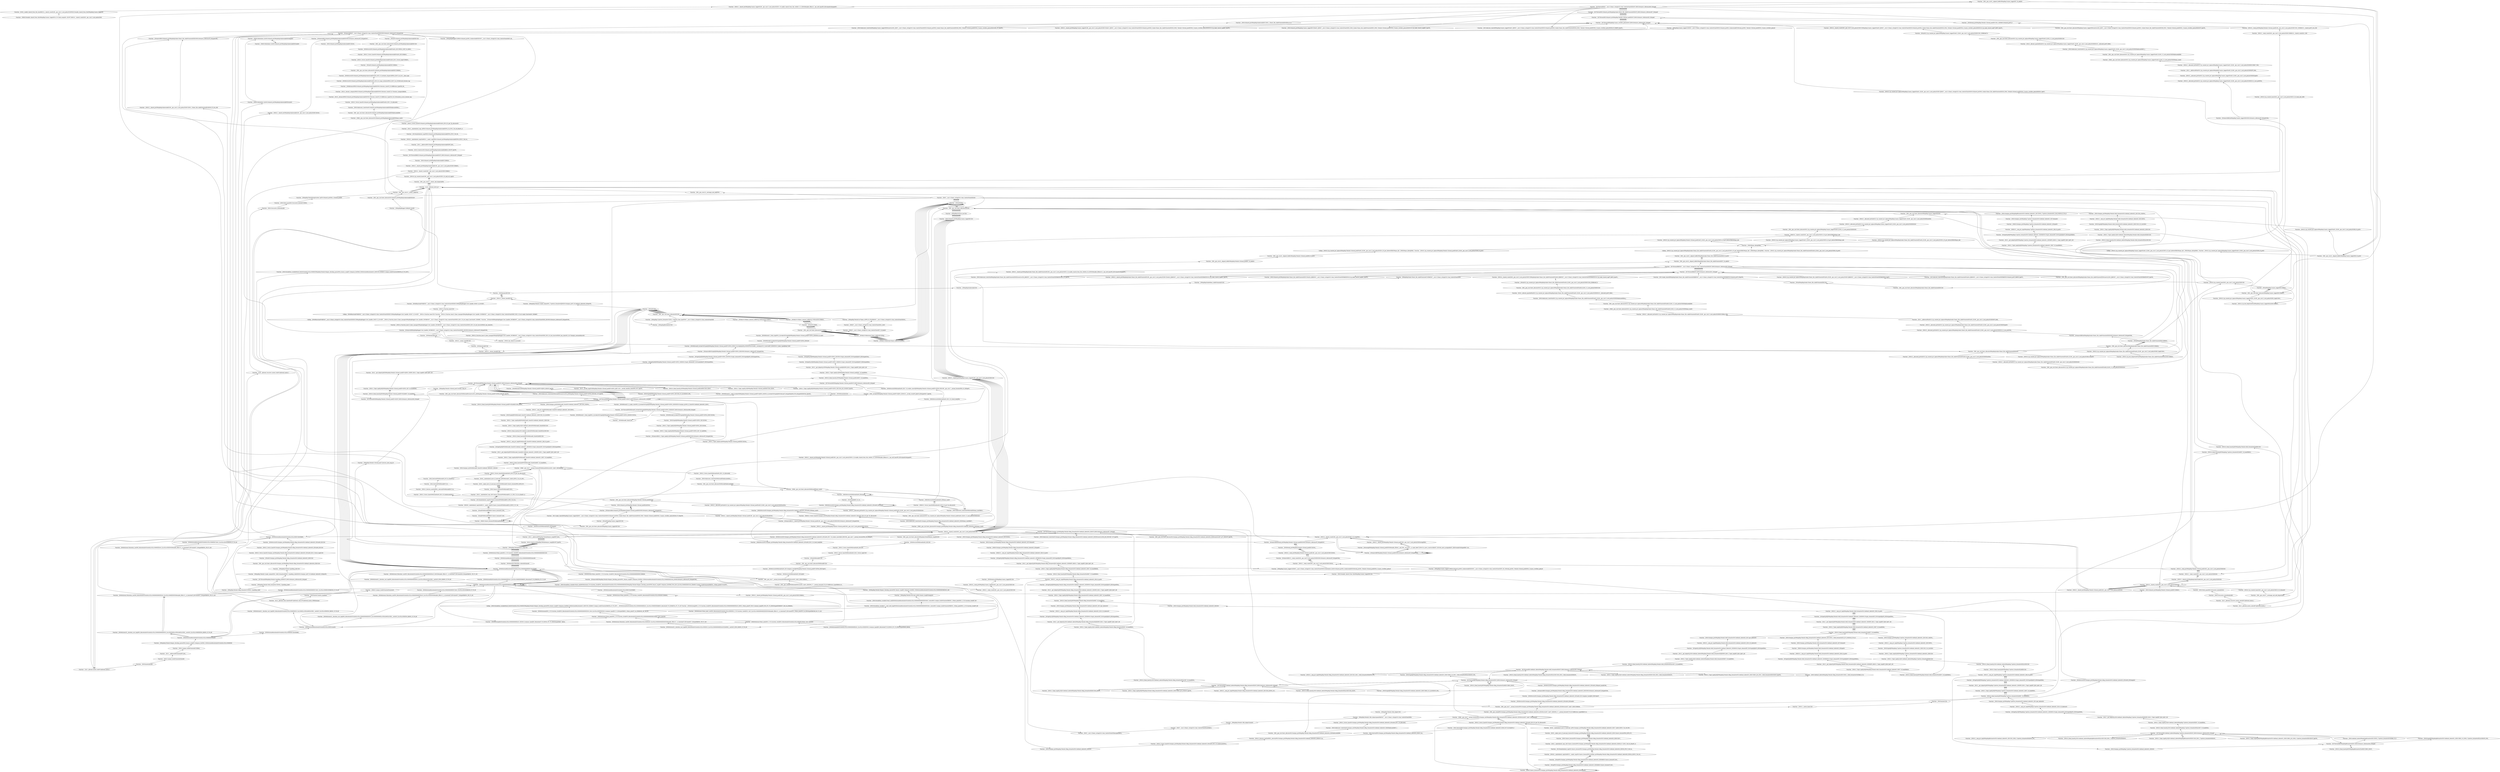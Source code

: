 digraph {
	"Function- _ZNKSt23enable_shared_from_thisIN6spdlog12async_loggerEE14_M_weak_assignIS1_EEvPT_RKSt14__shared_countILN9__gnu_cxx12_Lock_policyE2EE"
	"Function- _ZSt30__enable_shared_from_this_baseRKSt14__shared_countILN9__gnu_cxx12_Lock_policyE2EEPKSt23enable_shared_from_thisIN6spdlog12async_loggerEE"
	"Function- _ZSt30__enable_shared_from_this_baseRKSt14__shared_countILN9__gnu_cxx12_Lock_policyE2EEPKSt23enable_shared_from_thisIN6spdlog12async_loggerEE" -> "Function- _ZNKSt23enable_shared_from_thisIN6spdlog12async_loggerEE14_M_weak_assignIS1_EEvPT_RKSt14__shared_countILN9__gnu_cxx12_Lock_policyE2EE" [dir=back]
	"Function- _ZNSt12__shared_ptrIN6spdlog12async_loggerELN9__gnu_cxx12_Lock_policyE2EE31_M_enable_shared_from_this_withIS1_S1_EENSt9enable_ifIXsr15__has_esft_baseIT0_EE5valueEvE4typeEPT_"
	"Function- _ZNSt12__shared_ptrIN6spdlog12async_loggerELN9__gnu_cxx12_Lock_policyE2EE31_M_enable_shared_from_this_withIS1_S1_EENSt9enable_ifIXsr15__has_esft_baseIT0_EE5valueEvE4typeEPT_" -> "Function- _ZSt30__enable_shared_from_this_baseRKSt14__shared_countILN9__gnu_cxx12_Lock_policyE2EEPKSt23enable_shared_from_thisIN6spdlog12async_loggerEE" [dir=back]
	"Function- _ZN9__gnu_cxx16__aligned_bufferIN6spdlog12async_loggerEE7_M_addrEv"
	"Function- _ZN9__gnu_cxx16__aligned_bufferIN6spdlog12async_loggerEE7_M_addrEv" -> "Function- _ZNSt12__shared_ptrIN6spdlog12async_loggerELN9__gnu_cxx12_Lock_policyE2EE31_M_enable_shared_from_this_withIS1_S1_EENSt9enable_ifIXsr15__has_esft_baseIT0_EE5valueEvE4typeEPT_" [dir=back]
	"Function- _ZN9__gnu_cxx16__aligned_bufferIN6spdlog12async_loggerEE6_M_ptrEv"
	"Function- _ZN9__gnu_cxx16__aligned_bufferIN6spdlog12async_loggerEE6_M_ptrEv" -> "Function- _ZN9__gnu_cxx16__aligned_bufferIN6spdlog12async_loggerEE7_M_addrEv" [dir=back]
	"Calling- _ZNSt23_Sp_counted_ptr_inplaceIN6spdlog12async_loggerESaIS1_ELN9__gnu_cxx12_Lock_policyE2EE14_M_get_deleterERKSt9type_info _ZNKSt9type_infoeqERKS_ Function- _ZNSt23_Sp_counted_ptr_inplaceIN6spdlog12async_loggerESaIS1_ELN9__gnu_cxx12_Lock_policyE2EE6_M_ptrEv"
	"Calling- _ZNSt23_Sp_counted_ptr_inplaceIN6spdlog12async_loggerESaIS1_ELN9__gnu_cxx12_Lock_policyE2EE14_M_get_deleterERKSt9type_info _ZNKSt9type_infoeqERKS_ Function- _ZNSt23_Sp_counted_ptr_inplaceIN6spdlog12async_loggerESaIS1_ELN9__gnu_cxx12_Lock_policyE2EE6_M_ptrEv" -> "Function- _ZN9__gnu_cxx16__aligned_bufferIN6spdlog12async_loggerEE6_M_ptrEv" [dir=back]
	"Function- _ZNKSt9type_infoeqERKS_"
	"Function- _ZNKSt9type_infoeqERKS_" -> "Calling- _ZNSt23_Sp_counted_ptr_inplaceIN6spdlog12async_loggerESaIS1_ELN9__gnu_cxx12_Lock_policyE2EE14_M_get_deleterERKSt9type_info _ZNKSt9type_infoeqERKS_ Function- _ZNSt23_Sp_counted_ptr_inplaceIN6spdlog12async_loggerESaIS1_ELN9__gnu_cxx12_Lock_policyE2EE6_M_ptrEv" [dir=back]
	"Function- _ZNSt23_Sp_counted_ptr_inplaceIN6spdlog12async_loggerESaIS1_ELN9__gnu_cxx12_Lock_policyE2EE14_M_get_deleterERKSt9type_info"
	"Function- _ZNSt23_Sp_counted_ptr_inplaceIN6spdlog12async_loggerESaIS1_ELN9__gnu_cxx12_Lock_policyE2EE14_M_get_deleterERKSt9type_info" -> "Function- _ZNKSt9type_infoeqERKS_" [dir=back]
	"Function- _ZNKSt14__shared_countILN9__gnu_cxx12_Lock_policyE2EE14_M_get_deleterERKSt9type_info"
	"Function- _ZNKSt14__shared_countILN9__gnu_cxx12_Lock_policyE2EE14_M_get_deleterERKSt9type_info" -> "Function- _ZNSt23_Sp_counted_ptr_inplaceIN6spdlog12async_loggerESaIS1_ELN9__gnu_cxx12_Lock_policyE2EE14_M_get_deleterERKSt9type_info" [dir=back]
	"Function- _ZN9__gnu_cxx13new_allocatorISt23_Sp_counted_ptr_inplaceIN6spdlog12async_loggerESaIS3_ELNS_12_Lock_policyE2EEED2Ev"
	"Function- _ZN9__gnu_cxx13new_allocatorISt23_Sp_counted_ptr_inplaceIN6spdlog12async_loggerESaIS3_ELNS_12_Lock_policyE2EEED2Ev" -> "Function- _ZNKSt14__shared_countILN9__gnu_cxx12_Lock_policyE2EE14_M_get_deleterERKSt9type_info" [dir=back]
	"Function- _ZNSt15__allocated_ptrISaISt23_Sp_counted_ptr_inplaceIN6spdlog12async_loggerESaIS2_ELN9__gnu_cxx12_Lock_policyE2EEEED2Ev"
	"Function- _ZNSt15__allocated_ptrISaISt23_Sp_counted_ptr_inplaceIN6spdlog12async_loggerESaIS2_ELN9__gnu_cxx12_Lock_policyE2EEEED2Ev" -> "Function- _ZN9__gnu_cxx13new_allocatorISt23_Sp_counted_ptr_inplaceIN6spdlog12async_loggerESaIS3_ELNS_12_Lock_policyE2EEED2Ev" [dir=back]
	"Function- _ZNSt15__allocated_ptrISaISt23_Sp_counted_ptr_inplaceIN6spdlog12async_loggerESaIS2_ELN9__gnu_cxx12_Lock_policyE2EEEEaSEDn"
	"Function- _ZNSt15__allocated_ptrISaISt23_Sp_counted_ptr_inplaceIN6spdlog12async_loggerESaIS2_ELN9__gnu_cxx12_Lock_policyE2EEEEaSEDn" -> "Function- _ZNSt15__allocated_ptrISaISt23_Sp_counted_ptr_inplaceIN6spdlog12async_loggerESaIS2_ELN9__gnu_cxx12_Lock_policyE2EEEED2Ev" [dir=back]
	"Function- _ZN9__gnu_cxx13new_allocatorIN6spdlog12async_loggerEED2Ev"
	"Function- _ZN9__gnu_cxx13new_allocatorIN6spdlog12async_loggerEED2Ev" -> "Function- _ZNSt15__allocated_ptrISaISt23_Sp_counted_ptr_inplaceIN6spdlog12async_loggerESaIS2_ELN9__gnu_cxx12_Lock_policyE2EEEEaSEDn" [dir=back]
	"Function- _ZN9__gnu_cxx13new_allocatorIcED2Ev"
	"Function- _ZN9__gnu_cxx13new_allocatorIcED2Ev" -> "Function- _ZN9__gnu_cxx13new_allocatorIN6spdlog12async_loggerEED2Ev" [dir=back]
	"Function- _ZNSaIcED2Ev"
	"Function- _ZNSaIcED2Ev" -> "Function- _ZN9__gnu_cxx13new_allocatorIcED2Ev" [dir=back]
	"Function- _ZNSt7__cxx1112basic_stringIcSt11char_traitsIcESaIcEED2Ev"
	"Function- _ZNSt7__cxx1112basic_stringIcSt11char_traitsIcESaIcEED2Ev" -> "Function- _ZNSaIcED2Ev" [dir=back]
	"Function- _ZNSt14__shared_countILN9__gnu_cxx12_Lock_policyE2EED2Ev"
	"Function- _ZNSt14__shared_countILN9__gnu_cxx12_Lock_policyE2EED2Ev" -> "Function- _ZNSt7__cxx1112basic_stringIcSt11char_traitsIcESaIcEED2Ev" [dir=back]
	"Function- _ZNSt12__shared_ptrIN6spdlog5sinks4sinkELN9__gnu_cxx12_Lock_policyE2EED2Ev"
	"Function- _ZNSt12__shared_ptrIN6spdlog5sinks4sinkELN9__gnu_cxx12_Lock_policyE2EED2Ev" -> "Function- _ZNSt14__shared_countILN9__gnu_cxx12_Lock_policyE2EED2Ev" [dir=back]
	"Function- _ZNSt12__weak_countILN9__gnu_cxx12_Lock_policyE2EED2Ev"
	"Function- _ZNSt12__weak_countILN9__gnu_cxx12_Lock_policyE2EED2Ev" -> "Function- _ZNSt12__shared_ptrIN6spdlog5sinks4sinkELN9__gnu_cxx12_Lock_policyE2EED2Ev" [dir=back]
	"Function- _ZNSt10__weak_ptrIN6spdlog7details11thread_poolELN9__gnu_cxx12_Lock_policyE2EED2Ev"
	"Function- _ZNSt10__weak_ptrIN6spdlog7details11thread_poolELN9__gnu_cxx12_Lock_policyE2EED2Ev" -> "Function- _ZNSt12__weak_countILN9__gnu_cxx12_Lock_policyE2EED2Ev" [dir=back]
	"Function- _ZN9__gnu_cxx13new_allocatorIcED2Ev"
	"Function- _ZN9__gnu_cxx13new_allocatorIcED2Ev" -> "Function- _ZNSt10__weak_ptrIN6spdlog7details11thread_poolELN9__gnu_cxx12_Lock_policyE2EED2Ev" [dir=back]
	"Function- _ZNSaIcED2Ev"
	"Function- _ZNSaIcED2Ev" -> "Function- _ZN9__gnu_cxx13new_allocatorIcED2Ev" [dir=back]
	"Function- _ZNSt7__cxx1112basic_stringIcSt11char_traitsIcESaIcEED2Ev"
	"Function- _ZNSt7__cxx1112basic_stringIcSt11char_traitsIcESaIcEED2Ev" -> "Function- _ZNSaIcED2Ev" [dir=back]
	"Function- _ZN9__gnu_cxxL18__exchange_and_addEPVii"
	"Function- _ZN9__gnu_cxxL18__exchange_and_addEPVii" -> "Function- _ZNSt7__cxx1112basic_stringIcSt11char_traitsIcESaIcEED2Ev" [dir=back]
	"Function- _ZL18__gthread_active_pv"
	"Function- _ZL18__gthread_active_pv" -> "Function- _ZN9__gnu_cxxL18__exchange_and_addEPVii" [dir=back]
	"Function- _ZN9__gnu_cxxL27__exchange_and_add_dispatchEPii"
	"Function- _ZN9__gnu_cxxL27__exchange_and_add_dispatchEPii" -> "Function- _ZL18__gthread_active_pv" [dir=back]
	"Function- _ZNSt16_Sp_counted_baseILN9__gnu_cxx12_Lock_policyE2EE10_M_releaseEv"
	"Function- _ZNSt16_Sp_counted_baseILN9__gnu_cxx12_Lock_policyE2EE10_M_releaseEv" -> "Function- _ZN9__gnu_cxxL27__exchange_and_add_dispatchEPii" [dir=back]
	"Function- _ZNSt14__shared_countILN9__gnu_cxx12_Lock_policyE2EED2Ev"
	"Function- _ZNSt14__shared_countILN9__gnu_cxx12_Lock_policyE2EED2Ev" -> "Function- _ZNSt16_Sp_counted_baseILN9__gnu_cxx12_Lock_policyE2EE10_M_releaseEv" [dir=back]
	"Function- _ZNSt12__shared_ptrIN6spdlog5sinks4sinkELN9__gnu_cxx12_Lock_policyE2EED2Ev"
	"Function- _ZNSt12__shared_ptrIN6spdlog5sinks4sinkELN9__gnu_cxx12_Lock_policyE2EED2Ev" -> "Function- _ZNSt14__shared_countILN9__gnu_cxx12_Lock_policyE2EED2Ev" [dir=back]
	"Function- _ZNSt12__weak_countILN9__gnu_cxx12_Lock_policyE2EED2Ev"
	"Function- _ZNSt12__weak_countILN9__gnu_cxx12_Lock_policyE2EED2Ev" -> "Function- _ZNSt12__shared_ptrIN6spdlog5sinks4sinkELN9__gnu_cxx12_Lock_policyE2EED2Ev" [dir=back]
	"Function- _ZNSt10__weak_ptrIN6spdlog7details11thread_poolELN9__gnu_cxx12_Lock_policyE2EED2Ev"
	"Function- _ZNSt10__weak_ptrIN6spdlog7details11thread_poolELN9__gnu_cxx12_Lock_policyE2EED2Ev" -> "Function- _ZNSt12__weak_countILN9__gnu_cxx12_Lock_policyE2EED2Ev" [dir=back]
	"Function- _ZN9__gnu_cxx13new_allocatorIcED2Ev"
	"Function- _ZN9__gnu_cxx13new_allocatorIcED2Ev" -> "Function- _ZNSt10__weak_ptrIN6spdlog7details11thread_poolELN9__gnu_cxx12_Lock_policyE2EED2Ev" [dir=back]
	"Function- _ZNSaIcED2Ev"
	"Function- _ZNSaIcED2Ev" -> "Function- _ZN9__gnu_cxx13new_allocatorIcED2Ev" [dir=back]
	"Function- _ZNSt7__cxx1112basic_stringIcSt11char_traitsIcESaIcEED2Ev"
	"Function- _ZNSt7__cxx1112basic_stringIcSt11char_traitsIcESaIcEED2Ev" -> "Function- _ZNSaIcED2Ev" [dir=back]
	"Function- _ZNSt12__weak_countILN9__gnu_cxx12_Lock_policyE2EED2Ev"
	"Function- _ZNSt12__weak_countILN9__gnu_cxx12_Lock_policyE2EED2Ev" -> "Function- _ZNSt7__cxx1112basic_stringIcSt11char_traitsIcESaIcEED2Ev" [dir=back]
	"Function- _ZNSt10__weak_ptrIN6spdlog7details11thread_poolELN9__gnu_cxx12_Lock_policyE2EED2Ev"
	"Function- _ZNSt10__weak_ptrIN6spdlog7details11thread_poolELN9__gnu_cxx12_Lock_policyE2EED2Ev" -> "Function- _ZNSt12__weak_countILN9__gnu_cxx12_Lock_policyE2EED2Ev" [dir=back]
	"Function- _ZNSt12__weak_countILN9__gnu_cxx12_Lock_policyE2EEC2EOS2_"
	"Function- _ZNSt12__weak_countILN9__gnu_cxx12_Lock_policyE2EEC2EOS2_" -> "Function- _ZNSt10__weak_ptrIN6spdlog7details11thread_poolELN9__gnu_cxx12_Lock_policyE2EED2Ev" [dir=back]
	"Function- _ZSt4moveIRSt12__weak_countILN9__gnu_cxx12_Lock_policyE2EEEONSt16remove_referenceIT_E4typeEOS6_"
	"Function- _ZSt4moveIRSt12__weak_countILN9__gnu_cxx12_Lock_policyE2EEEONSt16remove_referenceIT_E4typeEOS6_" -> "Function- _ZNSt12__weak_countILN9__gnu_cxx12_Lock_policyE2EEC2EOS2_" [dir=back]
	"Function- _ZNSt10__weak_ptrIN6spdlog7details11thread_poolELN9__gnu_cxx12_Lock_policyE2EEC2EOS5_"
	"Function- _ZNSt10__weak_ptrIN6spdlog7details11thread_poolELN9__gnu_cxx12_Lock_policyE2EEC2EOS5_" -> "Function- _ZSt4moveIRSt12__weak_countILN9__gnu_cxx12_Lock_policyE2EEEONSt16remove_referenceIT_E4typeEOS6_" [dir=back]
	"Function- _ZNSt8weak_ptrIN6spdlog7details11thread_poolEEC2EOS3_"
	"Function- _ZNSt8weak_ptrIN6spdlog7details11thread_poolEEC2EOS3_" -> "Function- _ZNSt10__weak_ptrIN6spdlog7details11thread_poolELN9__gnu_cxx12_Lock_policyE2EEC2EOS5_" [dir=back]
	"Function- _ZSt4moveIRSt8weak_ptrIN6spdlog7details11thread_poolEEEONSt16remove_referenceIT_E4typeEOS7_"
	"Function- _ZSt4moveIRSt8weak_ptrIN6spdlog7details11thread_poolEEEONSt16remove_referenceIT_E4typeEOS7_" -> "Function- _ZNSt8weak_ptrIN6spdlog7details11thread_poolEEC2EOS3_" [dir=back]
	"Function- _ZN9__gnu_cxx13new_allocatorIcED2Ev"
	"Function- _ZN9__gnu_cxx13new_allocatorIcED2Ev" -> "Function- _ZSt4moveIRSt8weak_ptrIN6spdlog7details11thread_poolEEEONSt16remove_referenceIT_E4typeEOS7_" [dir=back]
	"Function- _ZNSaIcED2Ev"
	"Function- _ZNSaIcED2Ev" -> "Function- _ZN9__gnu_cxx13new_allocatorIcED2Ev" [dir=back]
	"Function- _ZNSt7__cxx1112basic_stringIcSt11char_traitsIcESaIcEED2Ev"
	"Function- _ZNSt7__cxx1112basic_stringIcSt11char_traitsIcESaIcEED2Ev" -> "Function- _ZNSaIcED2Ev" [dir=back]
	"Function- _ZNSt13__atomic_baseIjEC2Ej"
	"Function- _ZNSt13__atomic_baseIjEC2Ej" -> "Function- _ZNSt7__cxx1112basic_stringIcSt11char_traitsIcESaIcEED2Ev" [dir=back]
	"Function- _ZNSt6atomicIjEC2Ej"
	"Function- _ZNSt6atomicIjEC2Ej" -> "Function- _ZNSt13__atomic_baseIjEC2Ej" [dir=back]
	"Function- _ZNSt13__atomic_baseIlEC2El"
	"Function- _ZNSt13__atomic_baseIlEC2El" -> "Function- _ZNSt6atomicIjEC2Ej" [dir=back]
	"Function- _ZNSt6atomicIlEC2El"
	"Function- _ZNSt6atomicIlEC2El" -> "Function- _ZNSt13__atomic_baseIlEC2El" [dir=back]
	"Function- _ZSt4moveIRN6spdlog6logger12err_handler_MUlRKNSt7__cxx1112basic_stringIcSt11char_traitsIcESaIcEEEE_EEONSt16remove_referenceIT_E4typeEOSE_"
	"Function- _ZSt4moveIRN6spdlog6logger12err_handler_MUlRKNSt7__cxx1112basic_stringIcSt11char_traitsIcESaIcEEEE_EEONSt16remove_referenceIT_E4typeEOSE_" -> "Function- _ZNSt6atomicIlEC2El" [dir=back]
	"Function- _ZNSt9_Any_data9_M_accessEv"
	"Function- _ZNSt9_Any_data9_M_accessEv" -> "Function- _ZSt4moveIRN6spdlog6logger12err_handler_MUlRKNSt7__cxx1112basic_stringIcSt11char_traitsIcESaIcEEEE_EEONSt16remove_referenceIT_E4typeEOSE_" [dir=back]
	"Function- _ZNSt14_Function_base13_Base_managerIN6spdlog6logger12err_handler_MUlRKNSt7__cxx1112basic_stringIcSt11char_traitsIcESaIcEEEE_EE15_M_init_functorERSt9_Any_dataOSC_St17integral_constantIbLb1EE"
	"Function- _ZNSt14_Function_base13_Base_managerIN6spdlog6logger12err_handler_MUlRKNSt7__cxx1112basic_stringIcSt11char_traitsIcESaIcEEEE_EE15_M_init_functorERSt9_Any_dataOSC_St17integral_constantIbLb1EE" -> "Function- _ZNSt9_Any_data9_M_accessEv" [dir=back]
	"Function- _ZSt4moveIRN6spdlog6logger12err_handler_MUlRKNSt7__cxx1112basic_stringIcSt11char_traitsIcESaIcEEEE_EEONSt16remove_referenceIT_E4typeEOSE_"
	"Function- _ZSt4moveIRN6spdlog6logger12err_handler_MUlRKNSt7__cxx1112basic_stringIcSt11char_traitsIcESaIcEEEE_EEONSt16remove_referenceIT_E4typeEOSE_" -> "Function- _ZNSt14_Function_base13_Base_managerIN6spdlog6logger12err_handler_MUlRKNSt7__cxx1112basic_stringIcSt11char_traitsIcESaIcEEEE_EE15_M_init_functorERSt9_Any_dataOSC_St17integral_constantIbLb1EE" [dir=back]
	"Function- _ZNSt14_Function_base13_Base_managerIN6spdlog6logger12err_handler_MUlRKNSt7__cxx1112basic_stringIcSt11char_traitsIcESaIcEEEE_EE15_M_init_functorERSt9_Any_dataOSC_"
	"Function- _ZNSt14_Function_base13_Base_managerIN6spdlog6logger12err_handler_MUlRKNSt7__cxx1112basic_stringIcSt11char_traitsIcESaIcEEEE_EE15_M_init_functorERSt9_Any_dataOSC_" -> "Function- _ZSt4moveIRN6spdlog6logger12err_handler_MUlRKNSt7__cxx1112basic_stringIcSt11char_traitsIcESaIcEEEE_EEONSt16remove_referenceIT_E4typeEOSE_" [dir=back]
	"Calling- _ZNSt8functionIFvRKNSt7__cxx1112basic_stringIcSt11char_traitsIcESaIcEEEEEC2IN6spdlog6logger12err_handler_MUlS7_E_EvvEET_ _ZNSt14_Function_base13_Base_managerIN6spdlog6logger12err_handler_MUlRKNSt7__cxx1112basic_stringIcSt11char_traitsIcESaIcEEEE_EE21_M_not_empty_functionISC_EEbRKT_ Function- _ZSt4moveIRN6spdlog6logger12err_handler_MUlRKNSt7__cxx1112basic_stringIcSt11char_traitsIcESaIcEEEE_EEONSt16remove_referenceIT_E4typeEOSE_"
	"Calling- _ZNSt8functionIFvRKNSt7__cxx1112basic_stringIcSt11char_traitsIcESaIcEEEEEC2IN6spdlog6logger12err_handler_MUlS7_E_EvvEET_ _ZNSt14_Function_base13_Base_managerIN6spdlog6logger12err_handler_MUlRKNSt7__cxx1112basic_stringIcSt11char_traitsIcESaIcEEEE_EE21_M_not_empty_functionISC_EEbRKT_ Function- _ZSt4moveIRN6spdlog6logger12err_handler_MUlRKNSt7__cxx1112basic_stringIcSt11char_traitsIcESaIcEEEE_EEONSt16remove_referenceIT_E4typeEOSE_" -> "Function- _ZNSt14_Function_base13_Base_managerIN6spdlog6logger12err_handler_MUlRKNSt7__cxx1112basic_stringIcSt11char_traitsIcESaIcEEEE_EE15_M_init_functorERSt9_Any_dataOSC_" [dir=back]
	"Calling- _ZNSt8functionIFvRKNSt7__cxx1112basic_stringIcSt11char_traitsIcESaIcEEEEEC2IN6spdlog6logger12err_handler_MUlS7_E_EvvEET_ _ZNSt14_Function_baseC2Ev Function- _ZNSt14_Function_base13_Base_managerIN6spdlog6logger12err_handler_MUlRKNSt7__cxx1112basic_stringIcSt11char_traitsIcESaIcEEEE_EE21_M_not_empty_functionISC_EEbRKT_"
	"Calling- _ZNSt8functionIFvRKNSt7__cxx1112basic_stringIcSt11char_traitsIcESaIcEEEEEC2IN6spdlog6logger12err_handler_MUlS7_E_EvvEET_ _ZNSt14_Function_baseC2Ev Function- _ZNSt14_Function_base13_Base_managerIN6spdlog6logger12err_handler_MUlRKNSt7__cxx1112basic_stringIcSt11char_traitsIcESaIcEEEE_EE21_M_not_empty_functionISC_EEbRKT_" -> "Calling- _ZNSt8functionIFvRKNSt7__cxx1112basic_stringIcSt11char_traitsIcESaIcEEEEEC2IN6spdlog6logger12err_handler_MUlS7_E_EvvEET_ _ZNSt14_Function_base13_Base_managerIN6spdlog6logger12err_handler_MUlRKNSt7__cxx1112basic_stringIcSt11char_traitsIcESaIcEEEE_EE21_M_not_empty_functionISC_EEbRKT_ Function- _ZSt4moveIRN6spdlog6logger12err_handler_MUlRKNSt7__cxx1112basic_stringIcSt11char_traitsIcESaIcEEEE_EEONSt16remove_referenceIT_E4typeEOSE_" [dir=back]
	"Function- _ZNSt14_Function_baseC2Ev"
	"Function- _ZNSt14_Function_baseC2Ev" -> "Calling- _ZNSt8functionIFvRKNSt7__cxx1112basic_stringIcSt11char_traitsIcESaIcEEEEEC2IN6spdlog6logger12err_handler_MUlS7_E_EvvEET_ _ZNSt14_Function_baseC2Ev Function- _ZNSt14_Function_base13_Base_managerIN6spdlog6logger12err_handler_MUlRKNSt7__cxx1112basic_stringIcSt11char_traitsIcESaIcEEEE_EE21_M_not_empty_functionISC_EEbRKT_" [dir=back]
	"Function- _ZNSt8functionIFvRKNSt7__cxx1112basic_stringIcSt11char_traitsIcESaIcEEEEEC2IN6spdlog6logger12err_handler_MUlS7_E_EvvEET_"
	"Function- _ZNSt8functionIFvRKNSt7__cxx1112basic_stringIcSt11char_traitsIcESaIcEEEEEC2IN6spdlog6logger12err_handler_MUlS7_E_EvvEET_" -> "Function- _ZNSt14_Function_baseC2Ev" [dir=back]
	"Function- _ZNSt13__atomic_baseIiEC2Ei"
	"Function- _ZNSt13__atomic_baseIiEC2Ei" -> "Function- _ZNSt8functionIFvRKNSt7__cxx1112basic_stringIcSt11char_traitsIcESaIcEEEEEC2IN6spdlog6logger12err_handler_MUlS7_E_EvvEET_" [dir=back]
	"Function- _ZNSt6atomicIiEC2Ei"
	"Function- _ZNSt6atomicIiEC2Ei" -> "Function- _ZNSt13__atomic_baseIiEC2Ei" [dir=back]
	"Function- _ZNSt13__atomic_baseIiEC2Ei"
	"Function- _ZNSt13__atomic_baseIiEC2Ei" -> "Function- _ZNSt6atomicIiEC2Ei" [dir=back]
	"Function- _ZNSt6atomicIiEC2Ei"
	"Function- _ZNSt6atomicIiEC2Ei" -> "Function- _ZNSt13__atomic_baseIiEC2Ei" [dir=back]
	"Function- _ZN6spdlog6logger13default_levelEv"
	"Function- _ZN6spdlog6logger13default_levelEv" -> "Function- _ZNSt6atomicIiEC2Ei" [dir=back]
	"Function- _ZN9__gnu_cxx13new_allocatorISt10shared_ptrIN6spdlog5sinks4sinkEEED2Ev"
	"Function- _ZN9__gnu_cxx13new_allocatorISt10shared_ptrIN6spdlog5sinks4sinkEEED2Ev" -> "Function- _ZN6spdlog6logger13default_levelEv" [dir=back]
	"Function- _ZN9__gnu_cxxL12__atomic_addEPVii"
	"Function- _ZN9__gnu_cxxL12__atomic_addEPVii" -> "Function- _ZN9__gnu_cxx13new_allocatorISt10shared_ptrIN6spdlog5sinks4sinkEEED2Ev" [dir=back]
	"Function- _ZL18__gthread_active_pv"
	"Function- _ZL18__gthread_active_pv" -> "Function- _ZN9__gnu_cxxL12__atomic_addEPVii" [dir=back]
	"Function- _ZN9__gnu_cxxL21__atomic_add_dispatchEPii"
	"Function- _ZN9__gnu_cxxL21__atomic_add_dispatchEPii" -> "Function- _ZL18__gthread_active_pv" [dir=back]
	"Function- _ZNSt16_Sp_counted_baseILN9__gnu_cxx12_Lock_policyE2EE15_M_add_ref_copyEv"
	"Function- _ZNSt16_Sp_counted_baseILN9__gnu_cxx12_Lock_policyE2EE15_M_add_ref_copyEv" -> "Function- _ZN9__gnu_cxxL21__atomic_add_dispatchEPii" [dir=back]
	"Function- _ZNSt14__shared_countILN9__gnu_cxx12_Lock_policyE2EEC2ERKS2_"
	"Function- _ZNSt14__shared_countILN9__gnu_cxx12_Lock_policyE2EEC2ERKS2_" -> "Function- _ZNSt16_Sp_counted_baseILN9__gnu_cxx12_Lock_policyE2EE15_M_add_ref_copyEv" [dir=back]
	"Function- _ZNSt12__shared_ptrIN6spdlog5sinks4sinkELN9__gnu_cxx12_Lock_policyE2EEC2ERKS5_"
	"Function- _ZNSt12__shared_ptrIN6spdlog5sinks4sinkELN9__gnu_cxx12_Lock_policyE2EEC2ERKS5_" -> "Function- _ZNSt14__shared_countILN9__gnu_cxx12_Lock_policyE2EEC2ERKS2_" [dir=back]
	"Function- _ZNSt10shared_ptrIN6spdlog5sinks4sinkEEC2ERKS3_"
	"Function- _ZNSt10shared_ptrIN6spdlog5sinks4sinkEEC2ERKS3_" -> "Function- _ZNSt12__shared_ptrIN6spdlog5sinks4sinkELN9__gnu_cxx12_Lock_policyE2EEC2ERKS5_" [dir=back]
	"Function- _ZSt7forwardIRKSt10shared_ptrIN6spdlog5sinks4sinkEEEOT_RNSt16remove_referenceIS7_E4typeE"
	"Function- _ZSt7forwardIRKSt10shared_ptrIN6spdlog5sinks4sinkEEEOT_RNSt16remove_referenceIS7_E4typeE" -> "Function- _ZNSt10shared_ptrIN6spdlog5sinks4sinkEEC2ERKS3_" [dir=back]
	"Function- _ZSt10_ConstructISt10shared_ptrIN6spdlog5sinks4sinkEEJRKS4_EEvPT_DpOT0_"
	"Function- _ZSt10_ConstructISt10shared_ptrIN6spdlog5sinks4sinkEEJRKS4_EEvPT_DpOT0_" -> "Function- _ZSt7forwardIRKSt10shared_ptrIN6spdlog5sinks4sinkEEEOT_RNSt16remove_referenceIS7_E4typeE" [dir=back]
	"Function- _ZSt11__addressofISt10shared_ptrIN6spdlog5sinks4sinkEEEPT_RS5_"
	"Function- _ZSt11__addressofISt10shared_ptrIN6spdlog5sinks4sinkEEEPT_RS5_" -> "Function- _ZSt10_ConstructISt10shared_ptrIN6spdlog5sinks4sinkEEJRKS4_EEvPT_DpOT0_" [dir=back]
	"Function- _ZNSt20__uninitialized_copyILb0EE13__uninit_copyIPKSt10shared_ptrIN6spdlog5sinks4sinkEEPS6_EET0_T_SB_SA_"
	"Function- _ZNSt20__uninitialized_copyILb0EE13__uninit_copyIPKSt10shared_ptrIN6spdlog5sinks4sinkEEPS6_EET0_T_SB_SA_" -> "Function- _ZSt11__addressofISt10shared_ptrIN6spdlog5sinks4sinkEEEPT_RS5_" [dir=back]
	"Function- _ZSt18uninitialized_copyIPKSt10shared_ptrIN6spdlog5sinks4sinkEEPS4_ET0_T_S9_S8_"
	"Function- _ZSt18uninitialized_copyIPKSt10shared_ptrIN6spdlog5sinks4sinkEEPS4_ET0_T_S9_S8_" -> "Function- _ZNSt20__uninitialized_copyILb0EE13__uninit_copyIPKSt10shared_ptrIN6spdlog5sinks4sinkEEPS6_EET0_T_SB_SA_" [dir=back]
	"Function- _ZSt22__uninitialized_copy_aIPKSt10shared_ptrIN6spdlog5sinks4sinkEEPS4_S4_ET0_T_S9_S8_RSaIT1_E"
	"Function- _ZSt22__uninitialized_copy_aIPKSt10shared_ptrIN6spdlog5sinks4sinkEEPS4_S4_ET0_T_S9_S8_RSaIT1_E" -> "Function- _ZSt18uninitialized_copyIPKSt10shared_ptrIN6spdlog5sinks4sinkEEPS4_ET0_T_S9_S8_" [dir=back]
	"Function- _ZNSt12_Vector_baseISt10shared_ptrIN6spdlog5sinks4sinkEESaIS4_EE19_M_get_Tp_allocatorEv"
	"Function- _ZNSt12_Vector_baseISt10shared_ptrIN6spdlog5sinks4sinkEESaIS4_EE19_M_get_Tp_allocatorEv" -> "Function- _ZSt22__uninitialized_copy_aIPKSt10shared_ptrIN6spdlog5sinks4sinkEEPS4_S4_ET0_T_S9_S8_RSaIT1_E" [dir=back]
	"Function- _ZNK9__gnu_cxx13new_allocatorISt10shared_ptrIN6spdlog5sinks4sinkEEE8max_sizeEv"
	"Function- _ZNK9__gnu_cxx13new_allocatorISt10shared_ptrIN6spdlog5sinks4sinkEEE8max_sizeEv" -> "Function- _ZNSt12_Vector_baseISt10shared_ptrIN6spdlog5sinks4sinkEESaIS4_EE19_M_get_Tp_allocatorEv" [dir=back]
	"Function- _ZN9__gnu_cxx13new_allocatorISt10shared_ptrIN6spdlog5sinks4sinkEEE8allocateEjPKv"
	"Function- _ZN9__gnu_cxx13new_allocatorISt10shared_ptrIN6spdlog5sinks4sinkEEE8allocateEjPKv" -> "Function- _ZNK9__gnu_cxx13new_allocatorISt10shared_ptrIN6spdlog5sinks4sinkEEE8max_sizeEv" [dir=back]
	"Function- _ZNSt16allocator_traitsISaISt10shared_ptrIN6spdlog5sinks4sinkEEEE8allocateERS5_j"
	"Function- _ZNSt16allocator_traitsISaISt10shared_ptrIN6spdlog5sinks4sinkEEEE8allocateERS5_j" -> "Function- _ZN9__gnu_cxx13new_allocatorISt10shared_ptrIN6spdlog5sinks4sinkEEE8allocateEjPKv" [dir=back]
	"Function- _ZNSt12_Vector_baseISt10shared_ptrIN6spdlog5sinks4sinkEESaIS4_EE11_M_allocateEj"
	"Function- _ZNSt12_Vector_baseISt10shared_ptrIN6spdlog5sinks4sinkEESaIS4_EE11_M_allocateEj" -> "Function- _ZNSt16allocator_traitsISaISt10shared_ptrIN6spdlog5sinks4sinkEEEE8allocateERS5_j" [dir=back]
	"Function- _ZSt10__distanceIPKSt10shared_ptrIN6spdlog5sinks4sinkEEENSt15iterator_traitsIT_E15difference_typeES8_S8_St26random_access_iterator_tag"
	"Function- _ZSt10__distanceIPKSt10shared_ptrIN6spdlog5sinks4sinkEEENSt15iterator_traitsIT_E15difference_typeES8_S8_St26random_access_iterator_tag" -> "Function- _ZNSt12_Vector_baseISt10shared_ptrIN6spdlog5sinks4sinkEESaIS4_EE11_M_allocateEj" [dir=back]
	"Function- _ZSt19__iterator_categoryIPKSt10shared_ptrIN6spdlog5sinks4sinkEEENSt15iterator_traitsIT_E17iterator_categoryERKS8_"
	"Function- _ZSt19__iterator_categoryIPKSt10shared_ptrIN6spdlog5sinks4sinkEEENSt15iterator_traitsIT_E17iterator_categoryERKS8_" -> "Function- _ZSt10__distanceIPKSt10shared_ptrIN6spdlog5sinks4sinkEEENSt15iterator_traitsIT_E15difference_typeES8_S8_St26random_access_iterator_tag" [dir=back]
	"Function- _ZSt8distanceIPKSt10shared_ptrIN6spdlog5sinks4sinkEEENSt15iterator_traitsIT_E15difference_typeES8_S8_"
	"Function- _ZSt8distanceIPKSt10shared_ptrIN6spdlog5sinks4sinkEEENSt15iterator_traitsIT_E15difference_typeES8_S8_" -> "Function- _ZSt19__iterator_categoryIPKSt10shared_ptrIN6spdlog5sinks4sinkEEENSt15iterator_traitsIT_E17iterator_categoryERKS8_" [dir=back]
	"Function- _ZNSt6vectorISt10shared_ptrIN6spdlog5sinks4sinkEESaIS4_EE19_M_range_initializeIPKS4_EEvT_SA_St20forward_iterator_tag"
	"Function- _ZNSt6vectorISt10shared_ptrIN6spdlog5sinks4sinkEESaIS4_EE19_M_range_initializeIPKS4_EEvT_SA_St20forward_iterator_tag" -> "Function- _ZSt8distanceIPKSt10shared_ptrIN6spdlog5sinks4sinkEEENSt15iterator_traitsIT_E15difference_typeES8_S8_" [dir=back]
	"Function- _ZNSt6vectorISt10shared_ptrIN6spdlog5sinks4sinkEESaIS4_EE22_M_initialize_dispatchIPKS4_EEvT_SA_St12__false_type"
	"Function- _ZNSt6vectorISt10shared_ptrIN6spdlog5sinks4sinkEESaIS4_EE22_M_initialize_dispatchIPKS4_EEvT_SA_St12__false_type" -> "Function- _ZNSt6vectorISt10shared_ptrIN6spdlog5sinks4sinkEESaIS4_EE19_M_range_initializeIPKS4_EEvT_SA_St20forward_iterator_tag" [dir=back]
	"Function- _ZN9__gnu_cxx13new_allocatorISt10shared_ptrIN6spdlog5sinks4sinkEEEC2ERKS6_"
	"Function- _ZN9__gnu_cxx13new_allocatorISt10shared_ptrIN6spdlog5sinks4sinkEEEC2ERKS6_" -> "Function- _ZNSt6vectorISt10shared_ptrIN6spdlog5sinks4sinkEESaIS4_EE22_M_initialize_dispatchIPKS4_EEvT_SA_St12__false_type" [dir=back]
	"Function- _ZNSaISt10shared_ptrIN6spdlog5sinks4sinkEEEC2ERKS4_"
	"Function- _ZNSaISt10shared_ptrIN6spdlog5sinks4sinkEEEC2ERKS4_" -> "Function- _ZN9__gnu_cxx13new_allocatorISt10shared_ptrIN6spdlog5sinks4sinkEEEC2ERKS6_" [dir=back]
	"Function- _ZNSt12_Vector_baseISt10shared_ptrIN6spdlog5sinks4sinkEESaIS4_EE12_Vector_implC2ERKS5_"
	"Function- _ZNSt12_Vector_baseISt10shared_ptrIN6spdlog5sinks4sinkEESaIS4_EE12_Vector_implC2ERKS5_" -> "Function- _ZNSaISt10shared_ptrIN6spdlog5sinks4sinkEEEC2ERKS4_" [dir=back]
	"Function- _ZNSt12_Vector_baseISt10shared_ptrIN6spdlog5sinks4sinkEESaIS4_EEC2ERKS5_"
	"Function- _ZNSt12_Vector_baseISt10shared_ptrIN6spdlog5sinks4sinkEESaIS4_EEC2ERKS5_" -> "Function- _ZNSt12_Vector_baseISt10shared_ptrIN6spdlog5sinks4sinkEESaIS4_EE12_Vector_implC2ERKS5_" [dir=back]
	"Function- _ZNSt6vectorISt10shared_ptrIN6spdlog5sinks4sinkEESaIS4_EEC2IPKS4_vEET_SA_RKS5_"
	"Function- _ZNSt6vectorISt10shared_ptrIN6spdlog5sinks4sinkEESaIS4_EEC2IPKS4_vEET_SA_RKS5_" -> "Function- _ZNSt12_Vector_baseISt10shared_ptrIN6spdlog5sinks4sinkEESaIS4_EEC2ERKS5_" [dir=back]
	"Function- _ZN9__gnu_cxx13new_allocatorISt10shared_ptrIN6spdlog5sinks4sinkEEEC2Ev"
	"Function- _ZN9__gnu_cxx13new_allocatorISt10shared_ptrIN6spdlog5sinks4sinkEEEC2Ev" -> "Function- _ZNSt6vectorISt10shared_ptrIN6spdlog5sinks4sinkEESaIS4_EEC2IPKS4_vEET_SA_RKS5_" [dir=back]
	"Function- _ZNSaISt10shared_ptrIN6spdlog5sinks4sinkEEEC2Ev"
	"Function- _ZNSaISt10shared_ptrIN6spdlog5sinks4sinkEEEC2Ev" -> "Function- _ZN9__gnu_cxx13new_allocatorISt10shared_ptrIN6spdlog5sinks4sinkEEEC2Ev" [dir=back]
	"Function- _ZSt4moveIRNSt7__cxx1112basic_stringIcSt11char_traitsIcESaIcEEEEONSt16remove_referenceIT_E4typeEOS8_"
	"Function- _ZSt4moveIRNSt7__cxx1112basic_stringIcSt11char_traitsIcESaIcEEEEONSt16remove_referenceIT_E4typeEOS8_" -> "Function- _ZNSaISt10shared_ptrIN6spdlog5sinks4sinkEEEC2Ev" [dir=back]
	"Function- _ZN6spdlog6loggerC2IPKSt10shared_ptrINS_5sinks4sinkEEEENSt7__cxx1112basic_stringIcSt11char_traitsIcESaIcEEET_SE_"
	"Function- _ZN6spdlog6loggerC2IPKSt10shared_ptrINS_5sinks4sinkEEEENSt7__cxx1112basic_stringIcSt11char_traitsIcESaIcEEET_SE_" -> "Function- _ZSt4moveIRNSt7__cxx1112basic_stringIcSt11char_traitsIcESaIcEEEEONSt16remove_referenceIT_E4typeEOS8_" [dir=back]
	"Function- _ZSt4moveIRNSt7__cxx1112basic_stringIcSt11char_traitsIcESaIcEEEEONSt16remove_referenceIT_E4typeEOS8_"
	"Function- _ZSt4moveIRNSt7__cxx1112basic_stringIcSt11char_traitsIcESaIcEEEEONSt16remove_referenceIT_E4typeEOS8_" -> "Function- _ZN6spdlog6loggerC2IPKSt10shared_ptrINS_5sinks4sinkEEEENSt7__cxx1112basic_stringIcSt11char_traitsIcESaIcEEET_SE_" [dir=back]
	"Function- _ZNSt12__weak_countILN9__gnu_cxx12_Lock_policyE2EEC2Ev"
	"Function- _ZNSt12__weak_countILN9__gnu_cxx12_Lock_policyE2EEC2Ev" -> "Function- _ZSt4moveIRNSt7__cxx1112basic_stringIcSt11char_traitsIcESaIcEEEEONSt16remove_referenceIT_E4typeEOS8_" [dir=back]
	"Function- _ZNSt10__weak_ptrIN6spdlog12async_loggerELN9__gnu_cxx12_Lock_policyE2EEC2Ev"
	"Function- _ZNSt10__weak_ptrIN6spdlog12async_loggerELN9__gnu_cxx12_Lock_policyE2EEC2Ev" -> "Function- _ZNSt12__weak_countILN9__gnu_cxx12_Lock_policyE2EEC2Ev" [dir=back]
	"Function- _ZNSt8weak_ptrIN6spdlog12async_loggerEEC2Ev"
	"Function- _ZNSt8weak_ptrIN6spdlog12async_loggerEEC2Ev" -> "Function- _ZNSt10__weak_ptrIN6spdlog12async_loggerELN9__gnu_cxx12_Lock_policyE2EEC2Ev" [dir=back]
	"Function- _ZNSt23enable_shared_from_thisIN6spdlog12async_loggerEEC2Ev"
	"Function- _ZNSt23enable_shared_from_thisIN6spdlog12async_loggerEEC2Ev" -> "Function- _ZNSt8weak_ptrIN6spdlog12async_loggerEEC2Ev" [dir=back]
	"Function- _ZN6spdlog12async_loggerC2IPKSt10shared_ptrINS_5sinks4sinkEEEENSt7__cxx1112basic_stringIcSt11char_traitsIcESaIcEEET_SE_St8weak_ptrINS_7details11thread_poolEENS_21async_overflow_policyE"
	"Function- _ZN6spdlog12async_loggerC2IPKSt10shared_ptrINS_5sinks4sinkEEEENSt7__cxx1112basic_stringIcSt11char_traitsIcESaIcEEET_SE_St8weak_ptrINS_7details11thread_poolEENS_21async_overflow_policyE" -> "Function- _ZNSt23enable_shared_from_thisIN6spdlog12async_loggerEEC2Ev" [dir=back]
	"Function- _ZNSt12__weak_countILN9__gnu_cxx12_Lock_policyE2EEC2EOS2_"
	"Function- _ZNSt12__weak_countILN9__gnu_cxx12_Lock_policyE2EEC2EOS2_" -> "Function- _ZN6spdlog12async_loggerC2IPKSt10shared_ptrINS_5sinks4sinkEEEENSt7__cxx1112basic_stringIcSt11char_traitsIcESaIcEEET_SE_St8weak_ptrINS_7details11thread_poolEENS_21async_overflow_policyE" [dir=back]
	"Function- _ZSt4moveIRSt12__weak_countILN9__gnu_cxx12_Lock_policyE2EEEONSt16remove_referenceIT_E4typeEOS6_"
	"Function- _ZSt4moveIRSt12__weak_countILN9__gnu_cxx12_Lock_policyE2EEEONSt16remove_referenceIT_E4typeEOS6_" -> "Function- _ZNSt12__weak_countILN9__gnu_cxx12_Lock_policyE2EEC2EOS2_" [dir=back]
	"Function- _ZNSt10__weak_ptrIN6spdlog7details11thread_poolELN9__gnu_cxx12_Lock_policyE2EEC2EOS5_"
	"Function- _ZNSt10__weak_ptrIN6spdlog7details11thread_poolELN9__gnu_cxx12_Lock_policyE2EEC2EOS5_" -> "Function- _ZSt4moveIRSt12__weak_countILN9__gnu_cxx12_Lock_policyE2EEEONSt16remove_referenceIT_E4typeEOS6_" [dir=back]
	"Function- _ZNSt8weak_ptrIN6spdlog7details11thread_poolEEC2EOS3_"
	"Function- _ZNSt8weak_ptrIN6spdlog7details11thread_poolEEC2EOS3_" -> "Function- _ZNSt10__weak_ptrIN6spdlog7details11thread_poolELN9__gnu_cxx12_Lock_policyE2EEC2EOS5_" [dir=back]
	"Function- _ZSt4moveIRSt8weak_ptrIN6spdlog7details11thread_poolEEEONSt16remove_referenceIT_E4typeEOS7_"
	"Function- _ZSt4moveIRSt8weak_ptrIN6spdlog7details11thread_poolEEEONSt16remove_referenceIT_E4typeEOS7_" -> "Function- _ZNSt8weak_ptrIN6spdlog7details11thread_poolEEC2EOS3_" [dir=back]
	"Function- _ZNKSt16initializer_listISt10shared_ptrIN6spdlog5sinks4sinkEEE4sizeEv"
	"Function- _ZNKSt16initializer_listISt10shared_ptrIN6spdlog5sinks4sinkEEE4sizeEv" -> "Function- _ZSt4moveIRSt8weak_ptrIN6spdlog7details11thread_poolEEEONSt16remove_referenceIT_E4typeEOS7_" [dir=back]
	"Function- _ZNKSt16initializer_listISt10shared_ptrIN6spdlog5sinks4sinkEEE5beginEv"
	"Function- _ZNKSt16initializer_listISt10shared_ptrIN6spdlog5sinks4sinkEEE5beginEv" -> "Function- _ZNKSt16initializer_listISt10shared_ptrIN6spdlog5sinks4sinkEEE4sizeEv" [dir=back]
	"Function- _ZNKSt16initializer_listISt10shared_ptrIN6spdlog5sinks4sinkEEE3endEv"
	"Function- _ZNKSt16initializer_listISt10shared_ptrIN6spdlog5sinks4sinkEEE3endEv" -> "Function- _ZNKSt16initializer_listISt10shared_ptrIN6spdlog5sinks4sinkEEE5beginEv" [dir=back]
	"Function- _ZNKSt16initializer_listISt10shared_ptrIN6spdlog5sinks4sinkEEE5beginEv"
	"Function- _ZNKSt16initializer_listISt10shared_ptrIN6spdlog5sinks4sinkEEE5beginEv" -> "Function- _ZNKSt16initializer_listISt10shared_ptrIN6spdlog5sinks4sinkEEE3endEv" [dir=back]
	"Function- _ZSt4moveIRNSt7__cxx1112basic_stringIcSt11char_traitsIcESaIcEEEEONSt16remove_referenceIT_E4typeEOS8_"
	"Function- _ZSt4moveIRNSt7__cxx1112basic_stringIcSt11char_traitsIcESaIcEEEEONSt16remove_referenceIT_E4typeEOS8_" -> "Function- _ZNKSt16initializer_listISt10shared_ptrIN6spdlog5sinks4sinkEEE5beginEv" [dir=back]
	"Function- _ZN6spdlog12async_loggerC2ENSt7__cxx1112basic_stringIcSt11char_traitsIcESaIcEEESt16initializer_listISt10shared_ptrINS_5sinks4sinkEEESt8weak_ptrINS_7details11thread_poolEENS_21async_overflow_policyE"
	"Function- _ZN6spdlog12async_loggerC2ENSt7__cxx1112basic_stringIcSt11char_traitsIcESaIcEEESt16initializer_listISt10shared_ptrINS_5sinks4sinkEEESt8weak_ptrINS_7details11thread_poolEENS_21async_overflow_policyE" -> "Function- _ZSt4moveIRNSt7__cxx1112basic_stringIcSt11char_traitsIcESaIcEEEEONSt16remove_referenceIT_E4typeEOS8_" [dir=back]
	"Function- _ZNSt12__weak_countILN9__gnu_cxx12_Lock_policyE2EEC2EOS2_"
	"Function- _ZNSt12__weak_countILN9__gnu_cxx12_Lock_policyE2EEC2EOS2_" -> "Function- _ZN6spdlog12async_loggerC2ENSt7__cxx1112basic_stringIcSt11char_traitsIcESaIcEEESt16initializer_listISt10shared_ptrINS_5sinks4sinkEEESt8weak_ptrINS_7details11thread_poolEENS_21async_overflow_policyE" [dir=back]
	"Function- _ZSt4moveIRSt12__weak_countILN9__gnu_cxx12_Lock_policyE2EEEONSt16remove_referenceIT_E4typeEOS6_"
	"Function- _ZSt4moveIRSt12__weak_countILN9__gnu_cxx12_Lock_policyE2EEEONSt16remove_referenceIT_E4typeEOS6_" -> "Function- _ZNSt12__weak_countILN9__gnu_cxx12_Lock_policyE2EEC2EOS2_" [dir=back]
	"Function- _ZNSt10__weak_ptrIN6spdlog7details11thread_poolELN9__gnu_cxx12_Lock_policyE2EEC2EOS5_"
	"Function- _ZNSt10__weak_ptrIN6spdlog7details11thread_poolELN9__gnu_cxx12_Lock_policyE2EEC2EOS5_" -> "Function- _ZSt4moveIRSt12__weak_countILN9__gnu_cxx12_Lock_policyE2EEEONSt16remove_referenceIT_E4typeEOS6_" [dir=back]
	"Function- _ZNSt8weak_ptrIN6spdlog7details11thread_poolEEC2EOS3_"
	"Function- _ZNSt8weak_ptrIN6spdlog7details11thread_poolEEC2EOS3_" -> "Function- _ZNSt10__weak_ptrIN6spdlog7details11thread_poolELN9__gnu_cxx12_Lock_policyE2EEC2EOS5_" [dir=back]
	"Function- _ZSt4moveIRSt8weak_ptrIN6spdlog7details11thread_poolEEEONSt16remove_referenceIT_E4typeEOS7_"
	"Function- _ZSt4moveIRSt8weak_ptrIN6spdlog7details11thread_poolEEEONSt16remove_referenceIT_E4typeEOS7_" -> "Function- _ZNSt8weak_ptrIN6spdlog7details11thread_poolEEC2EOS3_" [dir=back]
	"Function- _ZNSt14__shared_countILN9__gnu_cxx12_Lock_policyE2EE7_M_swapERS2_"
	"Function- _ZNSt14__shared_countILN9__gnu_cxx12_Lock_policyE2EE7_M_swapERS2_" -> "Function- _ZSt4moveIRSt8weak_ptrIN6spdlog7details11thread_poolEEEONSt16remove_referenceIT_E4typeEOS7_" [dir=back]
	"Function- _ZNSt14__shared_countILN9__gnu_cxx12_Lock_policyE2EEC2Ev"
	"Function- _ZNSt14__shared_countILN9__gnu_cxx12_Lock_policyE2EEC2Ev" -> "Function- _ZNSt14__shared_countILN9__gnu_cxx12_Lock_policyE2EE7_M_swapERS2_" [dir=back]
	"Function- _ZNSt12__shared_ptrIN6spdlog5sinks4sinkELN9__gnu_cxx12_Lock_policyE2EEC2EOS5_"
	"Function- _ZNSt12__shared_ptrIN6spdlog5sinks4sinkELN9__gnu_cxx12_Lock_policyE2EEC2EOS5_" -> "Function- _ZNSt14__shared_countILN9__gnu_cxx12_Lock_policyE2EEC2Ev" [dir=back]
	"Function- _ZSt4moveIRSt10shared_ptrIN6spdlog5sinks4sinkEEEONSt16remove_referenceIT_E4typeEOS7_"
	"Function- _ZSt4moveIRSt10shared_ptrIN6spdlog5sinks4sinkEEEONSt16remove_referenceIT_E4typeEOS7_" -> "Function- _ZNSt12__shared_ptrIN6spdlog5sinks4sinkELN9__gnu_cxx12_Lock_policyE2EEC2EOS5_" [dir=back]
	"Function- _ZNSt10shared_ptrIN6spdlog5sinks4sinkEEC2EOS3_"
	"Function- _ZNSt10shared_ptrIN6spdlog5sinks4sinkEEC2EOS3_" -> "Function- _ZSt4moveIRSt10shared_ptrIN6spdlog5sinks4sinkEEEONSt16remove_referenceIT_E4typeEOS7_" [dir=back]
	"Function- _ZSt4moveIRSt10shared_ptrIN6spdlog5sinks4sinkEEEONSt16remove_referenceIT_E4typeEOS7_"
	"Function- _ZSt4moveIRSt10shared_ptrIN6spdlog5sinks4sinkEEEONSt16remove_referenceIT_E4typeEOS7_" -> "Function- _ZNSt10shared_ptrIN6spdlog5sinks4sinkEEC2EOS3_" [dir=back]
	"Function- _ZSt4moveIRNSt7__cxx1112basic_stringIcSt11char_traitsIcESaIcEEEEONSt16remove_referenceIT_E4typeEOS8_"
	"Function- _ZSt4moveIRNSt7__cxx1112basic_stringIcSt11char_traitsIcESaIcEEEEONSt16remove_referenceIT_E4typeEOS8_" -> "Function- _ZSt4moveIRSt10shared_ptrIN6spdlog5sinks4sinkEEEONSt16remove_referenceIT_E4typeEOS7_" [dir=back]
	"Function- _ZN6spdlog12async_loggerC2ENSt7__cxx1112basic_stringIcSt11char_traitsIcESaIcEEESt10shared_ptrINS_5sinks4sinkEESt8weak_ptrINS_7details11thread_poolEENS_21async_overflow_policyE"
	"Function- _ZN6spdlog12async_loggerC2ENSt7__cxx1112basic_stringIcSt11char_traitsIcESaIcEEESt10shared_ptrINS_5sinks4sinkEESt8weak_ptrINS_7details11thread_poolEENS_21async_overflow_policyE" -> "Function- _ZSt4moveIRNSt7__cxx1112basic_stringIcSt11char_traitsIcESaIcEEEEONSt16remove_referenceIT_E4typeEOS8_" [dir=back]
	"Function- _ZSt7forwardIN6spdlog21async_overflow_policyEEOT_RNSt16remove_referenceIS2_E4typeE"
	"Function- _ZSt7forwardIN6spdlog21async_overflow_policyEEOT_RNSt16remove_referenceIS2_E4typeE" -> "Function- _ZN6spdlog12async_loggerC2ENSt7__cxx1112basic_stringIcSt11char_traitsIcESaIcEEESt10shared_ptrINS_5sinks4sinkEESt8weak_ptrINS_7details11thread_poolEENS_21async_overflow_policyE" [dir=back]
	"Function- _ZN9__gnu_cxxL12__atomic_addEPVii"
	"Function- _ZN9__gnu_cxxL12__atomic_addEPVii" -> "Function- _ZSt7forwardIN6spdlog21async_overflow_policyEEOT_RNSt16remove_referenceIS2_E4typeE" [dir=back]
	"Function- _ZL18__gthread_active_pv"
	"Function- _ZL18__gthread_active_pv" -> "Function- _ZN9__gnu_cxxL12__atomic_addEPVii" [dir=back]
	"Function- _ZN9__gnu_cxxL21__atomic_add_dispatchEPii"
	"Function- _ZN9__gnu_cxxL21__atomic_add_dispatchEPii" -> "Function- _ZL18__gthread_active_pv" [dir=back]
	"Function- _ZNSt16_Sp_counted_baseILN9__gnu_cxx12_Lock_policyE2EE15_M_weak_add_refEv"
	"Function- _ZNSt16_Sp_counted_baseILN9__gnu_cxx12_Lock_policyE2EE15_M_weak_add_refEv" -> "Function- _ZN9__gnu_cxxL21__atomic_add_dispatchEPii" [dir=back]
	"Function- _ZNSt12__weak_countILN9__gnu_cxx12_Lock_policyE2EEC2ERKSt14__shared_countILS1_2EE"
	"Function- _ZNSt12__weak_countILN9__gnu_cxx12_Lock_policyE2EEC2ERKSt14__shared_countILS1_2EE" -> "Function- _ZNSt16_Sp_counted_baseILN9__gnu_cxx12_Lock_policyE2EE15_M_weak_add_refEv" [dir=back]
	"Function- _ZNSt10__weak_ptrIN6spdlog7details11thread_poolELN9__gnu_cxx12_Lock_policyE2EEC2IS2_vEERKSt12__shared_ptrIT_LS4_2EE"
	"Function- _ZNSt10__weak_ptrIN6spdlog7details11thread_poolELN9__gnu_cxx12_Lock_policyE2EEC2IS2_vEERKSt12__shared_ptrIT_LS4_2EE" -> "Function- _ZNSt12__weak_countILN9__gnu_cxx12_Lock_policyE2EEC2ERKSt14__shared_countILS1_2EE" [dir=back]
	"Function- _ZNSt8weak_ptrIN6spdlog7details11thread_poolEEC2IS2_vEERKSt10shared_ptrIT_E"
	"Function- _ZNSt8weak_ptrIN6spdlog7details11thread_poolEEC2IS2_vEERKSt10shared_ptrIT_E" -> "Function- _ZNSt10__weak_ptrIN6spdlog7details11thread_poolELN9__gnu_cxx12_Lock_policyE2EEC2IS2_vEERKSt12__shared_ptrIT_LS4_2EE" [dir=back]
	"Function- _ZSt7forwardISt10shared_ptrIN6spdlog7details11thread_poolEEEOT_RNSt16remove_referenceIS5_E4typeE"
	"Function- _ZSt7forwardISt10shared_ptrIN6spdlog7details11thread_poolEEEOT_RNSt16remove_referenceIS5_E4typeE" -> "Function- _ZNSt8weak_ptrIN6spdlog7details11thread_poolEEC2IS2_vEERKSt10shared_ptrIT_E" [dir=back]
	"Function- _ZNSt14__shared_countILN9__gnu_cxx12_Lock_policyE2EE7_M_swapERS2_"
	"Function- _ZNSt14__shared_countILN9__gnu_cxx12_Lock_policyE2EE7_M_swapERS2_" -> "Function- _ZSt7forwardISt10shared_ptrIN6spdlog7details11thread_poolEEEOT_RNSt16remove_referenceIS5_E4typeE" [dir=back]
	"Function- _ZNSt14__shared_countILN9__gnu_cxx12_Lock_policyE2EEC2Ev"
	"Function- _ZNSt14__shared_countILN9__gnu_cxx12_Lock_policyE2EEC2Ev" -> "Function- _ZNSt14__shared_countILN9__gnu_cxx12_Lock_policyE2EE7_M_swapERS2_" [dir=back]
	"Function- _ZNSt12__shared_ptrIN6spdlog5sinks4sinkELN9__gnu_cxx12_Lock_policyE2EEC2INS1_15basic_file_sinkISt5mutexEEvEEOS_IT_LS4_2EE"
	"Function- _ZNSt12__shared_ptrIN6spdlog5sinks4sinkELN9__gnu_cxx12_Lock_policyE2EEC2INS1_15basic_file_sinkISt5mutexEEvEEOS_IT_LS4_2EE" -> "Function- _ZNSt14__shared_countILN9__gnu_cxx12_Lock_policyE2EEC2Ev" [dir=back]
	"Function- _ZSt4moveIRSt10shared_ptrIN6spdlog5sinks15basic_file_sinkISt5mutexEEEEONSt16remove_referenceIT_E4typeEOS9_"
	"Function- _ZSt4moveIRSt10shared_ptrIN6spdlog5sinks15basic_file_sinkISt5mutexEEEEONSt16remove_referenceIT_E4typeEOS9_" -> "Function- _ZNSt12__shared_ptrIN6spdlog5sinks4sinkELN9__gnu_cxx12_Lock_policyE2EEC2INS1_15basic_file_sinkISt5mutexEEvEEOS_IT_LS4_2EE" [dir=back]
	"Function- _ZNSt10shared_ptrIN6spdlog5sinks4sinkEEC2INS1_15basic_file_sinkISt5mutexEEvEEOS_IT_E"
	"Function- _ZNSt10shared_ptrIN6spdlog5sinks4sinkEEC2INS1_15basic_file_sinkISt5mutexEEvEEOS_IT_E" -> "Function- _ZSt4moveIRSt10shared_ptrIN6spdlog5sinks15basic_file_sinkISt5mutexEEEEONSt16remove_referenceIT_E4typeEOS9_" [dir=back]
	"Function- _ZSt7forwardISt10shared_ptrIN6spdlog5sinks15basic_file_sinkISt5mutexEEEEOT_RNSt16remove_referenceIS7_E4typeE"
	"Function- _ZSt7forwardISt10shared_ptrIN6spdlog5sinks15basic_file_sinkISt5mutexEEEEOT_RNSt16remove_referenceIS7_E4typeE" -> "Function- _ZNSt10shared_ptrIN6spdlog5sinks4sinkEEC2INS1_15basic_file_sinkISt5mutexEEvEEOS_IT_E" [dir=back]
	"Function- _ZSt7forwardINSt7__cxx1112basic_stringIcSt11char_traitsIcESaIcEEEEOT_RNSt16remove_referenceIS6_E4typeE"
	"Function- _ZSt7forwardINSt7__cxx1112basic_stringIcSt11char_traitsIcESaIcEEEEOT_RNSt16remove_referenceIS6_E4typeE" -> "Function- _ZSt7forwardISt10shared_ptrIN6spdlog5sinks15basic_file_sinkISt5mutexEEEEOT_RNSt16remove_referenceIS7_E4typeE" [dir=back]
	"Function- _ZN9__gnu_cxx13new_allocatorIN6spdlog12async_loggerEE9constructIS2_JNSt7__cxx1112basic_stringIcSt11char_traitsIcESaIcEEESt10shared_ptrINS1_5sinks15basic_file_sinkISt5mutexEEESB_INS1_7details11thread_poolEENS1_21async_overflow_policyEEEEvPT_DpOT0_"
	"Function- _ZN9__gnu_cxx13new_allocatorIN6spdlog12async_loggerEE9constructIS2_JNSt7__cxx1112basic_stringIcSt11char_traitsIcESaIcEEESt10shared_ptrINS1_5sinks15basic_file_sinkISt5mutexEEESB_INS1_7details11thread_poolEENS1_21async_overflow_policyEEEEvPT_DpOT0_" -> "Function- _ZSt7forwardINSt7__cxx1112basic_stringIcSt11char_traitsIcESaIcEEEEOT_RNSt16remove_referenceIS6_E4typeE" [dir=back]
	"Function- _ZSt7forwardIN6spdlog21async_overflow_policyEEOT_RNSt16remove_referenceIS2_E4typeE"
	"Function- _ZSt7forwardIN6spdlog21async_overflow_policyEEOT_RNSt16remove_referenceIS2_E4typeE" -> "Function- _ZN9__gnu_cxx13new_allocatorIN6spdlog12async_loggerEE9constructIS2_JNSt7__cxx1112basic_stringIcSt11char_traitsIcESaIcEEESt10shared_ptrINS1_5sinks15basic_file_sinkISt5mutexEEESB_INS1_7details11thread_poolEENS1_21async_overflow_policyEEEEvPT_DpOT0_" [dir=back]
	"Function- _ZSt7forwardISt10shared_ptrIN6spdlog7details11thread_poolEEEOT_RNSt16remove_referenceIS5_E4typeE"
	"Function- _ZSt7forwardISt10shared_ptrIN6spdlog7details11thread_poolEEEOT_RNSt16remove_referenceIS5_E4typeE" -> "Function- _ZSt7forwardIN6spdlog21async_overflow_policyEEOT_RNSt16remove_referenceIS2_E4typeE" [dir=back]
	"Function- _ZSt7forwardISt10shared_ptrIN6spdlog5sinks15basic_file_sinkISt5mutexEEEEOT_RNSt16remove_referenceIS7_E4typeE"
	"Function- _ZSt7forwardISt10shared_ptrIN6spdlog5sinks15basic_file_sinkISt5mutexEEEEOT_RNSt16remove_referenceIS7_E4typeE" -> "Function- _ZSt7forwardISt10shared_ptrIN6spdlog7details11thread_poolEEEOT_RNSt16remove_referenceIS5_E4typeE" [dir=back]
	"Function- _ZSt7forwardINSt7__cxx1112basic_stringIcSt11char_traitsIcESaIcEEEEOT_RNSt16remove_referenceIS6_E4typeE"
	"Function- _ZSt7forwardINSt7__cxx1112basic_stringIcSt11char_traitsIcESaIcEEEEOT_RNSt16remove_referenceIS6_E4typeE" -> "Function- _ZSt7forwardISt10shared_ptrIN6spdlog5sinks15basic_file_sinkISt5mutexEEEEOT_RNSt16remove_referenceIS7_E4typeE" [dir=back]
	"Function- _ZNSt16allocator_traitsISaIN6spdlog12async_loggerEEE9constructIS1_JNSt7__cxx1112basic_stringIcSt11char_traitsIcESaIcEEESt10shared_ptrINS0_5sinks15basic_file_sinkISt5mutexEEESB_INS0_7details11thread_poolEENS0_21async_overflow_policyEEEEvRS2_PT_DpOT0_"
	"Function- _ZNSt16allocator_traitsISaIN6spdlog12async_loggerEEE9constructIS1_JNSt7__cxx1112basic_stringIcSt11char_traitsIcESaIcEEESt10shared_ptrINS0_5sinks15basic_file_sinkISt5mutexEEESB_INS0_7details11thread_poolEENS0_21async_overflow_policyEEEEvRS2_PT_DpOT0_" -> "Function- _ZSt7forwardINSt7__cxx1112basic_stringIcSt11char_traitsIcESaIcEEEEOT_RNSt16remove_referenceIS6_E4typeE" [dir=back]
	"Function- _ZSt7forwardIN6spdlog21async_overflow_policyEEOT_RNSt16remove_referenceIS2_E4typeE"
	"Function- _ZSt7forwardIN6spdlog21async_overflow_policyEEOT_RNSt16remove_referenceIS2_E4typeE" -> "Function- _ZNSt16allocator_traitsISaIN6spdlog12async_loggerEEE9constructIS1_JNSt7__cxx1112basic_stringIcSt11char_traitsIcESaIcEEESt10shared_ptrINS0_5sinks15basic_file_sinkISt5mutexEEESB_INS0_7details11thread_poolEENS0_21async_overflow_policyEEEEvRS2_PT_DpOT0_" [dir=back]
	"Function- _ZSt7forwardISt10shared_ptrIN6spdlog7details11thread_poolEEEOT_RNSt16remove_referenceIS5_E4typeE"
	"Function- _ZSt7forwardISt10shared_ptrIN6spdlog7details11thread_poolEEEOT_RNSt16remove_referenceIS5_E4typeE" -> "Function- _ZSt7forwardIN6spdlog21async_overflow_policyEEOT_RNSt16remove_referenceIS2_E4typeE" [dir=back]
	"Function- _ZSt7forwardISt10shared_ptrIN6spdlog5sinks15basic_file_sinkISt5mutexEEEEOT_RNSt16remove_referenceIS7_E4typeE"
	"Function- _ZSt7forwardISt10shared_ptrIN6spdlog5sinks15basic_file_sinkISt5mutexEEEEOT_RNSt16remove_referenceIS7_E4typeE" -> "Function- _ZSt7forwardISt10shared_ptrIN6spdlog7details11thread_poolEEEOT_RNSt16remove_referenceIS5_E4typeE" [dir=back]
	"Function- _ZSt7forwardINSt7__cxx1112basic_stringIcSt11char_traitsIcESaIcEEEEOT_RNSt16remove_referenceIS6_E4typeE"
	"Function- _ZSt7forwardINSt7__cxx1112basic_stringIcSt11char_traitsIcESaIcEEEEOT_RNSt16remove_referenceIS6_E4typeE" -> "Function- _ZSt7forwardISt10shared_ptrIN6spdlog5sinks15basic_file_sinkISt5mutexEEEEOT_RNSt16remove_referenceIS7_E4typeE" [dir=back]
	"Function- _ZN9__gnu_cxx16__aligned_bufferIN6spdlog12async_loggerEE7_M_addrEv"
	"Function- _ZN9__gnu_cxx16__aligned_bufferIN6spdlog12async_loggerEE7_M_addrEv" -> "Function- _ZSt7forwardINSt7__cxx1112basic_stringIcSt11char_traitsIcESaIcEEEEOT_RNSt16remove_referenceIS6_E4typeE" [dir=back]
	"Function- _ZN9__gnu_cxx16__aligned_bufferIN6spdlog12async_loggerEE6_M_ptrEv"
	"Function- _ZN9__gnu_cxx16__aligned_bufferIN6spdlog12async_loggerEE6_M_ptrEv" -> "Function- _ZN9__gnu_cxx16__aligned_bufferIN6spdlog12async_loggerEE7_M_addrEv" [dir=back]
	"Function- _ZNSt23_Sp_counted_ptr_inplaceIN6spdlog12async_loggerESaIS1_ELN9__gnu_cxx12_Lock_policyE2EE6_M_ptrEv"
	"Function- _ZNSt23_Sp_counted_ptr_inplaceIN6spdlog12async_loggerESaIS1_ELN9__gnu_cxx12_Lock_policyE2EE6_M_ptrEv" -> "Function- _ZN9__gnu_cxx16__aligned_bufferIN6spdlog12async_loggerEE6_M_ptrEv" [dir=back]
	"Function- _ZN9__gnu_cxx13new_allocatorIN6spdlog12async_loggerEED2Ev"
	"Function- _ZN9__gnu_cxx13new_allocatorIN6spdlog12async_loggerEED2Ev" -> "Function- _ZNSt23_Sp_counted_ptr_inplaceIN6spdlog12async_loggerESaIS1_ELN9__gnu_cxx12_Lock_policyE2EE6_M_ptrEv" [dir=back]
	"Function- _ZN9__gnu_cxx13new_allocatorIN6spdlog12async_loggerEEC2ERKS3_"
	"Function- _ZN9__gnu_cxx13new_allocatorIN6spdlog12async_loggerEEC2ERKS3_" -> "Function- _ZN9__gnu_cxx13new_allocatorIN6spdlog12async_loggerEED2Ev" [dir=back]
	"Function- _ZNSaIN6spdlog12async_loggerEEC2ERKS1_"
	"Function- _ZNSaIN6spdlog12async_loggerEEC2ERKS1_" -> "Function- _ZN9__gnu_cxx13new_allocatorIN6spdlog12async_loggerEEC2ERKS3_" [dir=back]
	"Function- _ZNSt14_Sp_ebo_helperILi0ESaIN6spdlog12async_loggerEELb1EEC2ERKS2_"
	"Function- _ZNSt14_Sp_ebo_helperILi0ESaIN6spdlog12async_loggerEELb1EEC2ERKS2_" -> "Function- _ZNSaIN6spdlog12async_loggerEEC2ERKS1_" [dir=back]
	"Function- _ZNSt23_Sp_counted_ptr_inplaceIN6spdlog12async_loggerESaIS1_ELN9__gnu_cxx12_Lock_policyE2EE5_ImplC2ES2_"
	"Function- _ZNSt23_Sp_counted_ptr_inplaceIN6spdlog12async_loggerESaIS1_ELN9__gnu_cxx12_Lock_policyE2EE5_ImplC2ES2_" -> "Function- _ZNSt14_Sp_ebo_helperILi0ESaIN6spdlog12async_loggerEELb1EEC2ERKS2_" [dir=back]
	"Function- _ZN9__gnu_cxx13new_allocatorIN6spdlog12async_loggerEEC2ERKS3_"
	"Function- _ZN9__gnu_cxx13new_allocatorIN6spdlog12async_loggerEEC2ERKS3_" -> "Function- _ZNSt23_Sp_counted_ptr_inplaceIN6spdlog12async_loggerESaIS1_ELN9__gnu_cxx12_Lock_policyE2EE5_ImplC2ES2_" [dir=back]
	"Function- _ZNSaIN6spdlog12async_loggerEEC2ERKS1_"
	"Function- _ZNSaIN6spdlog12async_loggerEEC2ERKS1_" -> "Function- _ZN9__gnu_cxx13new_allocatorIN6spdlog12async_loggerEEC2ERKS3_" [dir=back]
	"Function- _ZNSt16_Sp_counted_baseILN9__gnu_cxx12_Lock_policyE2EEC2Ev"
	"Function- _ZNSt16_Sp_counted_baseILN9__gnu_cxx12_Lock_policyE2EEC2Ev" -> "Function- _ZNSaIN6spdlog12async_loggerEEC2ERKS1_" [dir=back]
	"Function- _ZNSt23_Sp_counted_ptr_inplaceIN6spdlog12async_loggerESaIS1_ELN9__gnu_cxx12_Lock_policyE2EEC2IJNSt7__cxx1112basic_stringIcSt11char_traitsIcESaIcEEESt10shared_ptrINS0_5sinks15basic_file_sinkISt5mutexEEESD_INS0_7details11thread_poolEENS0_21async_overflow_policyEEEES2_DpOT_"
	"Function- _ZNSt23_Sp_counted_ptr_inplaceIN6spdlog12async_loggerESaIS1_ELN9__gnu_cxx12_Lock_policyE2EEC2IJNSt7__cxx1112basic_stringIcSt11char_traitsIcESaIcEEESt10shared_ptrINS0_5sinks15basic_file_sinkISt5mutexEEESD_INS0_7details11thread_poolEENS0_21async_overflow_policyEEEES2_DpOT_" -> "Function- _ZNSt16_Sp_counted_baseILN9__gnu_cxx12_Lock_policyE2EEC2Ev" [dir=back]
	"Function- _ZSt7forwardIN6spdlog21async_overflow_policyEEOT_RNSt16remove_referenceIS2_E4typeE"
	"Function- _ZSt7forwardIN6spdlog21async_overflow_policyEEOT_RNSt16remove_referenceIS2_E4typeE" -> "Function- _ZNSt23_Sp_counted_ptr_inplaceIN6spdlog12async_loggerESaIS1_ELN9__gnu_cxx12_Lock_policyE2EEC2IJNSt7__cxx1112basic_stringIcSt11char_traitsIcESaIcEEESt10shared_ptrINS0_5sinks15basic_file_sinkISt5mutexEEESD_INS0_7details11thread_poolEENS0_21async_overflow_policyEEEES2_DpOT_" [dir=back]
	"Function- _ZSt7forwardISt10shared_ptrIN6spdlog7details11thread_poolEEEOT_RNSt16remove_referenceIS5_E4typeE"
	"Function- _ZSt7forwardISt10shared_ptrIN6spdlog7details11thread_poolEEEOT_RNSt16remove_referenceIS5_E4typeE" -> "Function- _ZSt7forwardIN6spdlog21async_overflow_policyEEOT_RNSt16remove_referenceIS2_E4typeE" [dir=back]
	"Function- _ZSt7forwardISt10shared_ptrIN6spdlog5sinks15basic_file_sinkISt5mutexEEEEOT_RNSt16remove_referenceIS7_E4typeE"
	"Function- _ZSt7forwardISt10shared_ptrIN6spdlog5sinks15basic_file_sinkISt5mutexEEEEOT_RNSt16remove_referenceIS7_E4typeE" -> "Function- _ZSt7forwardISt10shared_ptrIN6spdlog7details11thread_poolEEEOT_RNSt16remove_referenceIS5_E4typeE" [dir=back]
	"Function- _ZSt7forwardINSt7__cxx1112basic_stringIcSt11char_traitsIcESaIcEEEEOT_RNSt16remove_referenceIS6_E4typeE"
	"Function- _ZSt7forwardINSt7__cxx1112basic_stringIcSt11char_traitsIcESaIcEEEEOT_RNSt16remove_referenceIS6_E4typeE" -> "Function- _ZSt7forwardISt10shared_ptrIN6spdlog5sinks15basic_file_sinkISt5mutexEEEEOT_RNSt16remove_referenceIS7_E4typeE" [dir=back]
	"Function- _ZN9__gnu_cxx13new_allocatorIN6spdlog12async_loggerEEC2ERKS3_"
	"Function- _ZN9__gnu_cxx13new_allocatorIN6spdlog12async_loggerEEC2ERKS3_" -> "Function- _ZSt7forwardINSt7__cxx1112basic_stringIcSt11char_traitsIcESaIcEEEEOT_RNSt16remove_referenceIS6_E4typeE" [dir=back]
	"Function- _ZNSaIN6spdlog12async_loggerEEC2ERKS1_"
	"Function- _ZNSaIN6spdlog12async_loggerEEC2ERKS1_" -> "Function- _ZN9__gnu_cxx13new_allocatorIN6spdlog12async_loggerEEC2ERKS3_" [dir=back]
	"Function- _ZSt4moveIRKSaIN6spdlog12async_loggerEEEONSt16remove_referenceIT_E4typeEOS6_"
	"Function- _ZSt4moveIRKSaIN6spdlog12async_loggerEEEONSt16remove_referenceIT_E4typeEOS6_" -> "Function- _ZNSaIN6spdlog12async_loggerEEC2ERKS1_" [dir=back]
	"Function- _ZNSt15__allocated_ptrISaISt23_Sp_counted_ptr_inplaceIN6spdlog12async_loggerESaIS2_ELN9__gnu_cxx12_Lock_policyE2EEEE10_S_raw_ptrEPS6_"
	"Function- _ZNSt15__allocated_ptrISaISt23_Sp_counted_ptr_inplaceIN6spdlog12async_loggerESaIS2_ELN9__gnu_cxx12_Lock_policyE2EEEE10_S_raw_ptrEPS6_" -> "Function- _ZSt4moveIRKSaIN6spdlog12async_loggerEEEONSt16remove_referenceIT_E4typeEOS6_" [dir=back]
	"Function- _ZNSt15__allocated_ptrISaISt23_Sp_counted_ptr_inplaceIN6spdlog12async_loggerESaIS2_ELN9__gnu_cxx12_Lock_policyE2EEEE3getEv"
	"Function- _ZNSt15__allocated_ptrISaISt23_Sp_counted_ptr_inplaceIN6spdlog12async_loggerESaIS2_ELN9__gnu_cxx12_Lock_policyE2EEEE3getEv" -> "Function- _ZNSt15__allocated_ptrISaISt23_Sp_counted_ptr_inplaceIN6spdlog12async_loggerESaIS2_ELN9__gnu_cxx12_Lock_policyE2EEEE10_S_raw_ptrEPS6_" [dir=back]
	"Function- _ZSt11__addressofISaISt23_Sp_counted_ptr_inplaceIN6spdlog12async_loggerESaIS2_ELN9__gnu_cxx12_Lock_policyE2EEEEPT_RS8_"
	"Function- _ZSt11__addressofISaISt23_Sp_counted_ptr_inplaceIN6spdlog12async_loggerESaIS2_ELN9__gnu_cxx12_Lock_policyE2EEEEPT_RS8_" -> "Function- _ZNSt15__allocated_ptrISaISt23_Sp_counted_ptr_inplaceIN6spdlog12async_loggerESaIS2_ELN9__gnu_cxx12_Lock_policyE2EEEE3getEv" [dir=back]
	"Function- _ZNSt15__allocated_ptrISaISt23_Sp_counted_ptr_inplaceIN6spdlog12async_loggerESaIS2_ELN9__gnu_cxx12_Lock_policyE2EEEEC2ERS7_PS6_"
	"Function- _ZNSt15__allocated_ptrISaISt23_Sp_counted_ptr_inplaceIN6spdlog12async_loggerESaIS2_ELN9__gnu_cxx12_Lock_policyE2EEEEC2ERS7_PS6_" -> "Function- _ZSt11__addressofISaISt23_Sp_counted_ptr_inplaceIN6spdlog12async_loggerESaIS2_ELN9__gnu_cxx12_Lock_policyE2EEEEPT_RS8_" [dir=back]
	"Function- _ZNK9__gnu_cxx13new_allocatorISt23_Sp_counted_ptr_inplaceIN6spdlog12async_loggerESaIS3_ELNS_12_Lock_policyE2EEE8max_sizeEv"
	"Function- _ZNK9__gnu_cxx13new_allocatorISt23_Sp_counted_ptr_inplaceIN6spdlog12async_loggerESaIS3_ELNS_12_Lock_policyE2EEE8max_sizeEv" -> "Function- _ZNSt15__allocated_ptrISaISt23_Sp_counted_ptr_inplaceIN6spdlog12async_loggerESaIS2_ELN9__gnu_cxx12_Lock_policyE2EEEEC2ERS7_PS6_" [dir=back]
	"Function- _ZN9__gnu_cxx13new_allocatorISt23_Sp_counted_ptr_inplaceIN6spdlog12async_loggerESaIS3_ELNS_12_Lock_policyE2EEE8allocateEjPKv"
	"Function- _ZN9__gnu_cxx13new_allocatorISt23_Sp_counted_ptr_inplaceIN6spdlog12async_loggerESaIS3_ELNS_12_Lock_policyE2EEE8allocateEjPKv" -> "Function- _ZNK9__gnu_cxx13new_allocatorISt23_Sp_counted_ptr_inplaceIN6spdlog12async_loggerESaIS3_ELNS_12_Lock_policyE2EEE8max_sizeEv" [dir=back]
	"Function- _ZNSt16allocator_traitsISaISt23_Sp_counted_ptr_inplaceIN6spdlog12async_loggerESaIS2_ELN9__gnu_cxx12_Lock_policyE2EEEE8allocateERS7_j"
	"Function- _ZNSt16allocator_traitsISaISt23_Sp_counted_ptr_inplaceIN6spdlog12async_loggerESaIS2_ELN9__gnu_cxx12_Lock_policyE2EEEE8allocateERS7_j" -> "Function- _ZN9__gnu_cxx13new_allocatorISt23_Sp_counted_ptr_inplaceIN6spdlog12async_loggerESaIS3_ELNS_12_Lock_policyE2EEE8allocateEjPKv" [dir=back]
	"Function- _ZSt18__allocate_guardedISaISt23_Sp_counted_ptr_inplaceIN6spdlog12async_loggerESaIS2_ELN9__gnu_cxx12_Lock_policyE2EEEESt15__allocated_ptrIT_ERS9_"
	"Function- _ZSt18__allocate_guardedISaISt23_Sp_counted_ptr_inplaceIN6spdlog12async_loggerESaIS2_ELN9__gnu_cxx12_Lock_policyE2EEEESt15__allocated_ptrIT_ERS9_" -> "Function- _ZNSt16allocator_traitsISaISt23_Sp_counted_ptr_inplaceIN6spdlog12async_loggerESaIS2_ELN9__gnu_cxx12_Lock_policyE2EEEE8allocateERS7_j" [dir=back]
	"Function- _ZN9__gnu_cxx13new_allocatorISt23_Sp_counted_ptr_inplaceIN6spdlog12async_loggerESaIS3_ELNS_12_Lock_policyE2EEEC2Ev"
	"Function- _ZN9__gnu_cxx13new_allocatorISt23_Sp_counted_ptr_inplaceIN6spdlog12async_loggerESaIS3_ELNS_12_Lock_policyE2EEEC2Ev" -> "Function- _ZSt18__allocate_guardedISaISt23_Sp_counted_ptr_inplaceIN6spdlog12async_loggerESaIS2_ELN9__gnu_cxx12_Lock_policyE2EEEESt15__allocated_ptrIT_ERS9_" [dir=back]
	"Function- _ZNSaISt23_Sp_counted_ptr_inplaceIN6spdlog12async_loggerESaIS1_ELN9__gnu_cxx12_Lock_policyE2EEEC2IS1_EERKSaIT_E"
	"Function- _ZNSaISt23_Sp_counted_ptr_inplaceIN6spdlog12async_loggerESaIS1_ELN9__gnu_cxx12_Lock_policyE2EEEC2IS1_EERKSaIT_E" -> "Function- _ZN9__gnu_cxx13new_allocatorISt23_Sp_counted_ptr_inplaceIN6spdlog12async_loggerESaIS3_ELNS_12_Lock_policyE2EEEC2Ev" [dir=back]
	"Function- _ZNSt14__shared_countILN9__gnu_cxx12_Lock_policyE2EEC2IN6spdlog12async_loggerESaIS5_EJNSt7__cxx1112basic_stringIcSt11char_traitsIcESaIcEEESt10shared_ptrINS4_5sinks15basic_file_sinkISt5mutexEEESD_INS4_7details11thread_poolEENS4_21async_overflow_policyEEEESt19_Sp_make_shared_tagPT_RKT0_DpOT1_"
	"Function- _ZNSt14__shared_countILN9__gnu_cxx12_Lock_policyE2EEC2IN6spdlog12async_loggerESaIS5_EJNSt7__cxx1112basic_stringIcSt11char_traitsIcESaIcEEESt10shared_ptrINS4_5sinks15basic_file_sinkISt5mutexEEESD_INS4_7details11thread_poolEENS4_21async_overflow_policyEEEESt19_Sp_make_shared_tagPT_RKT0_DpOT1_" -> "Function- _ZNSaISt23_Sp_counted_ptr_inplaceIN6spdlog12async_loggerESaIS1_ELN9__gnu_cxx12_Lock_policyE2EEEC2IS1_EERKSaIT_E" [dir=back]
	"Function- _ZSt7forwardIN6spdlog21async_overflow_policyEEOT_RNSt16remove_referenceIS2_E4typeE"
	"Function- _ZSt7forwardIN6spdlog21async_overflow_policyEEOT_RNSt16remove_referenceIS2_E4typeE" -> "Function- _ZNSt14__shared_countILN9__gnu_cxx12_Lock_policyE2EEC2IN6spdlog12async_loggerESaIS5_EJNSt7__cxx1112basic_stringIcSt11char_traitsIcESaIcEEESt10shared_ptrINS4_5sinks15basic_file_sinkISt5mutexEEESD_INS4_7details11thread_poolEENS4_21async_overflow_policyEEEESt19_Sp_make_shared_tagPT_RKT0_DpOT1_" [dir=back]
	"Function- _ZSt7forwardISt10shared_ptrIN6spdlog7details11thread_poolEEEOT_RNSt16remove_referenceIS5_E4typeE"
	"Function- _ZSt7forwardISt10shared_ptrIN6spdlog7details11thread_poolEEEOT_RNSt16remove_referenceIS5_E4typeE" -> "Function- _ZSt7forwardIN6spdlog21async_overflow_policyEEOT_RNSt16remove_referenceIS2_E4typeE" [dir=back]
	"Function- _ZSt7forwardISt10shared_ptrIN6spdlog5sinks15basic_file_sinkISt5mutexEEEEOT_RNSt16remove_referenceIS7_E4typeE"
	"Function- _ZSt7forwardISt10shared_ptrIN6spdlog5sinks15basic_file_sinkISt5mutexEEEEOT_RNSt16remove_referenceIS7_E4typeE" -> "Function- _ZSt7forwardISt10shared_ptrIN6spdlog7details11thread_poolEEEOT_RNSt16remove_referenceIS5_E4typeE" [dir=back]
	"Function- _ZSt7forwardINSt7__cxx1112basic_stringIcSt11char_traitsIcESaIcEEEEOT_RNSt16remove_referenceIS6_E4typeE"
	"Function- _ZSt7forwardINSt7__cxx1112basic_stringIcSt11char_traitsIcESaIcEEEEOT_RNSt16remove_referenceIS6_E4typeE" -> "Function- _ZSt7forwardISt10shared_ptrIN6spdlog5sinks15basic_file_sinkISt5mutexEEEEOT_RNSt16remove_referenceIS7_E4typeE" [dir=back]
	"Function- _ZNSt12__shared_ptrIN6spdlog12async_loggerELN9__gnu_cxx12_Lock_policyE2EEC2ISaIS1_EJNSt7__cxx1112basic_stringIcSt11char_traitsIcESaIcEEESt10shared_ptrINS0_5sinks15basic_file_sinkISt5mutexEEESD_INS0_7details11thread_poolEENS0_21async_overflow_policyEEEESt19_Sp_make_shared_tagRKT_DpOT0_"
	"Function- _ZNSt12__shared_ptrIN6spdlog12async_loggerELN9__gnu_cxx12_Lock_policyE2EEC2ISaIS1_EJNSt7__cxx1112basic_stringIcSt11char_traitsIcESaIcEEESt10shared_ptrINS0_5sinks15basic_file_sinkISt5mutexEEESD_INS0_7details11thread_poolEENS0_21async_overflow_policyEEEESt19_Sp_make_shared_tagRKT_DpOT0_" -> "Function- _ZSt7forwardINSt7__cxx1112basic_stringIcSt11char_traitsIcESaIcEEEEOT_RNSt16remove_referenceIS6_E4typeE" [dir=back]
	"Function- _ZSt7forwardIN6spdlog21async_overflow_policyEEOT_RNSt16remove_referenceIS2_E4typeE"
	"Function- _ZSt7forwardIN6spdlog21async_overflow_policyEEOT_RNSt16remove_referenceIS2_E4typeE" -> "Function- _ZNSt12__shared_ptrIN6spdlog12async_loggerELN9__gnu_cxx12_Lock_policyE2EEC2ISaIS1_EJNSt7__cxx1112basic_stringIcSt11char_traitsIcESaIcEEESt10shared_ptrINS0_5sinks15basic_file_sinkISt5mutexEEESD_INS0_7details11thread_poolEENS0_21async_overflow_policyEEEESt19_Sp_make_shared_tagRKT_DpOT0_" [dir=back]
	"Function- _ZSt7forwardISt10shared_ptrIN6spdlog7details11thread_poolEEEOT_RNSt16remove_referenceIS5_E4typeE"
	"Function- _ZSt7forwardISt10shared_ptrIN6spdlog7details11thread_poolEEEOT_RNSt16remove_referenceIS5_E4typeE" -> "Function- _ZSt7forwardIN6spdlog21async_overflow_policyEEOT_RNSt16remove_referenceIS2_E4typeE" [dir=back]
	"Function- _ZSt7forwardISt10shared_ptrIN6spdlog5sinks15basic_file_sinkISt5mutexEEEEOT_RNSt16remove_referenceIS7_E4typeE"
	"Function- _ZSt7forwardISt10shared_ptrIN6spdlog5sinks15basic_file_sinkISt5mutexEEEEOT_RNSt16remove_referenceIS7_E4typeE" -> "Function- _ZSt7forwardISt10shared_ptrIN6spdlog7details11thread_poolEEEOT_RNSt16remove_referenceIS5_E4typeE" [dir=back]
	"Function- _ZSt7forwardINSt7__cxx1112basic_stringIcSt11char_traitsIcESaIcEEEEOT_RNSt16remove_referenceIS6_E4typeE"
	"Function- _ZSt7forwardINSt7__cxx1112basic_stringIcSt11char_traitsIcESaIcEEEEOT_RNSt16remove_referenceIS6_E4typeE" -> "Function- _ZSt7forwardISt10shared_ptrIN6spdlog5sinks15basic_file_sinkISt5mutexEEEEOT_RNSt16remove_referenceIS7_E4typeE" [dir=back]
	"Function- _ZNSt10shared_ptrIN6spdlog12async_loggerEEC2ISaIS1_EJNSt7__cxx1112basic_stringIcSt11char_traitsIcESaIcEEES_INS0_5sinks15basic_file_sinkISt5mutexEEES_INS0_7details11thread_poolEENS0_21async_overflow_policyEEEESt19_Sp_make_shared_tagRKT_DpOT0_"
	"Function- _ZNSt10shared_ptrIN6spdlog12async_loggerEEC2ISaIS1_EJNSt7__cxx1112basic_stringIcSt11char_traitsIcESaIcEEES_INS0_5sinks15basic_file_sinkISt5mutexEEES_INS0_7details11thread_poolEENS0_21async_overflow_policyEEEESt19_Sp_make_shared_tagRKT_DpOT0_" -> "Function- _ZSt7forwardINSt7__cxx1112basic_stringIcSt11char_traitsIcESaIcEEEEOT_RNSt16remove_referenceIS6_E4typeE" [dir=back]
	"Function- _ZSt7forwardIN6spdlog21async_overflow_policyEEOT_RNSt16remove_referenceIS2_E4typeE"
	"Function- _ZSt7forwardIN6spdlog21async_overflow_policyEEOT_RNSt16remove_referenceIS2_E4typeE" -> "Function- _ZNSt10shared_ptrIN6spdlog12async_loggerEEC2ISaIS1_EJNSt7__cxx1112basic_stringIcSt11char_traitsIcESaIcEEES_INS0_5sinks15basic_file_sinkISt5mutexEEES_INS0_7details11thread_poolEENS0_21async_overflow_policyEEEESt19_Sp_make_shared_tagRKT_DpOT0_" [dir=back]
	"Function- _ZSt7forwardISt10shared_ptrIN6spdlog7details11thread_poolEEEOT_RNSt16remove_referenceIS5_E4typeE"
	"Function- _ZSt7forwardISt10shared_ptrIN6spdlog7details11thread_poolEEEOT_RNSt16remove_referenceIS5_E4typeE" -> "Function- _ZSt7forwardIN6spdlog21async_overflow_policyEEOT_RNSt16remove_referenceIS2_E4typeE" [dir=back]
	"Function- _ZSt7forwardISt10shared_ptrIN6spdlog5sinks15basic_file_sinkISt5mutexEEEEOT_RNSt16remove_referenceIS7_E4typeE"
	"Function- _ZSt7forwardISt10shared_ptrIN6spdlog5sinks15basic_file_sinkISt5mutexEEEEOT_RNSt16remove_referenceIS7_E4typeE" -> "Function- _ZSt7forwardISt10shared_ptrIN6spdlog7details11thread_poolEEEOT_RNSt16remove_referenceIS5_E4typeE" [dir=back]
	"Function- _ZSt7forwardINSt7__cxx1112basic_stringIcSt11char_traitsIcESaIcEEEEOT_RNSt16remove_referenceIS6_E4typeE"
	"Function- _ZSt7forwardINSt7__cxx1112basic_stringIcSt11char_traitsIcESaIcEEEEOT_RNSt16remove_referenceIS6_E4typeE" -> "Function- _ZSt7forwardISt10shared_ptrIN6spdlog5sinks15basic_file_sinkISt5mutexEEEEOT_RNSt16remove_referenceIS7_E4typeE" [dir=back]
	"Function- _ZSt15allocate_sharedIN6spdlog12async_loggerESaIS1_EJNSt7__cxx1112basic_stringIcSt11char_traitsIcESaIcEEESt10shared_ptrINS0_5sinks15basic_file_sinkISt5mutexEEES9_INS0_7details11thread_poolEENS0_21async_overflow_policyEEES9_IT_ERKT0_DpOT1_"
	"Function- _ZSt15allocate_sharedIN6spdlog12async_loggerESaIS1_EJNSt7__cxx1112basic_stringIcSt11char_traitsIcESaIcEEESt10shared_ptrINS0_5sinks15basic_file_sinkISt5mutexEEES9_INS0_7details11thread_poolEENS0_21async_overflow_policyEEES9_IT_ERKT0_DpOT1_" -> "Function- _ZSt7forwardINSt7__cxx1112basic_stringIcSt11char_traitsIcESaIcEEEEOT_RNSt16remove_referenceIS6_E4typeE" [dir=back]
	"Function- _ZSt7forwardIN6spdlog21async_overflow_policyEEOT_RNSt16remove_referenceIS2_E4typeE"
	"Function- _ZSt7forwardIN6spdlog21async_overflow_policyEEOT_RNSt16remove_referenceIS2_E4typeE" -> "Function- _ZSt15allocate_sharedIN6spdlog12async_loggerESaIS1_EJNSt7__cxx1112basic_stringIcSt11char_traitsIcESaIcEEESt10shared_ptrINS0_5sinks15basic_file_sinkISt5mutexEEES9_INS0_7details11thread_poolEENS0_21async_overflow_policyEEES9_IT_ERKT0_DpOT1_" [dir=back]
	"Function- _ZSt7forwardISt10shared_ptrIN6spdlog7details11thread_poolEEEOT_RNSt16remove_referenceIS5_E4typeE"
	"Function- _ZSt7forwardISt10shared_ptrIN6spdlog7details11thread_poolEEEOT_RNSt16remove_referenceIS5_E4typeE" -> "Function- _ZSt7forwardIN6spdlog21async_overflow_policyEEOT_RNSt16remove_referenceIS2_E4typeE" [dir=back]
	"Function- _ZSt7forwardISt10shared_ptrIN6spdlog5sinks15basic_file_sinkISt5mutexEEEEOT_RNSt16remove_referenceIS7_E4typeE"
	"Function- _ZSt7forwardISt10shared_ptrIN6spdlog5sinks15basic_file_sinkISt5mutexEEEEOT_RNSt16remove_referenceIS7_E4typeE" -> "Function- _ZSt7forwardISt10shared_ptrIN6spdlog7details11thread_poolEEEOT_RNSt16remove_referenceIS5_E4typeE" [dir=back]
	"Function- _ZSt7forwardINSt7__cxx1112basic_stringIcSt11char_traitsIcESaIcEEEEOT_RNSt16remove_referenceIS6_E4typeE"
	"Function- _ZSt7forwardINSt7__cxx1112basic_stringIcSt11char_traitsIcESaIcEEEEOT_RNSt16remove_referenceIS6_E4typeE" -> "Function- _ZSt7forwardISt10shared_ptrIN6spdlog5sinks15basic_file_sinkISt5mutexEEEEOT_RNSt16remove_referenceIS7_E4typeE" [dir=back]
	"Function- _ZN9__gnu_cxx13new_allocatorIN6spdlog12async_loggerEEC2Ev"
	"Function- _ZN9__gnu_cxx13new_allocatorIN6spdlog12async_loggerEEC2Ev" -> "Function- _ZSt7forwardINSt7__cxx1112basic_stringIcSt11char_traitsIcESaIcEEEEOT_RNSt16remove_referenceIS6_E4typeE" [dir=back]
	"Function- _ZNSaIN6spdlog12async_loggerEEC2Ev"
	"Function- _ZNSaIN6spdlog12async_loggerEEC2Ev" -> "Function- _ZN9__gnu_cxx13new_allocatorIN6spdlog12async_loggerEEC2Ev" [dir=back]
	"Function- _ZSt11make_sharedIN6spdlog12async_loggerEJNSt7__cxx1112basic_stringIcSt11char_traitsIcESaIcEEESt10shared_ptrINS0_5sinks15basic_file_sinkISt5mutexEEES8_INS0_7details11thread_poolEENS0_21async_overflow_policyEEES8_IT_EDpOT0_"
	"Function- _ZSt11make_sharedIN6spdlog12async_loggerEJNSt7__cxx1112basic_stringIcSt11char_traitsIcESaIcEEESt10shared_ptrINS0_5sinks15basic_file_sinkISt5mutexEEES8_INS0_7details11thread_poolEENS0_21async_overflow_policyEEES8_IT_EDpOT0_" -> "Function- _ZNSaIN6spdlog12async_loggerEEC2Ev" [dir=back]
	"Function- _ZSt4moveIRSt10shared_ptrIN6spdlog7details11thread_poolEEEONSt16remove_referenceIT_E4typeEOS7_"
	"Function- _ZSt4moveIRSt10shared_ptrIN6spdlog7details11thread_poolEEEONSt16remove_referenceIT_E4typeEOS7_" -> "Function- _ZSt11make_sharedIN6spdlog12async_loggerEJNSt7__cxx1112basic_stringIcSt11char_traitsIcESaIcEEESt10shared_ptrINS0_5sinks15basic_file_sinkISt5mutexEEES8_INS0_7details11thread_poolEENS0_21async_overflow_policyEEES8_IT_EDpOT0_" [dir=back]
	"Function- _ZSt4moveIRSt10shared_ptrIN6spdlog5sinks15basic_file_sinkISt5mutexEEEEONSt16remove_referenceIT_E4typeEOS9_"
	"Function- _ZSt4moveIRSt10shared_ptrIN6spdlog5sinks15basic_file_sinkISt5mutexEEEEONSt16remove_referenceIT_E4typeEOS9_" -> "Function- _ZSt4moveIRSt10shared_ptrIN6spdlog7details11thread_poolEEEONSt16remove_referenceIT_E4typeEOS7_" [dir=back]
	"Function- _ZSt4moveIRNSt7__cxx1112basic_stringIcSt11char_traitsIcESaIcEEEEONSt16remove_referenceIT_E4typeEOS8_"
	"Function- _ZSt4moveIRNSt7__cxx1112basic_stringIcSt11char_traitsIcESaIcEEEEONSt16remove_referenceIT_E4typeEOS8_" -> "Function- _ZSt4moveIRSt10shared_ptrIN6spdlog5sinks15basic_file_sinkISt5mutexEEEEONSt16remove_referenceIT_E4typeEOS9_" [dir=back]
	"Function- _ZN9__gnu_cxx13new_allocatorIN6spdlog5sinks15basic_file_sinkISt5mutexEEED2Ev"
	"Function- _ZN9__gnu_cxx13new_allocatorIN6spdlog5sinks15basic_file_sinkISt5mutexEEED2Ev" -> "Function- _ZSt4moveIRNSt7__cxx1112basic_stringIcSt11char_traitsIcESaIcEEEEONSt16remove_referenceIT_E4typeEOS8_" [dir=back]
	"Function- _ZNSt12__shared_ptrIN6spdlog5sinks15basic_file_sinkISt5mutexEELN9__gnu_cxx12_Lock_policyE2EE31_M_enable_shared_from_this_withIS4_S4_EENSt9enable_ifIXntsr15__has_esft_baseIT0_EE5valueEvE4typeEPT_"
	"Function- _ZNSt12__shared_ptrIN6spdlog5sinks15basic_file_sinkISt5mutexEELN9__gnu_cxx12_Lock_policyE2EE31_M_enable_shared_from_this_withIS4_S4_EENSt9enable_ifIXntsr15__has_esft_baseIT0_EE5valueEvE4typeEPT_" -> "Function- _ZN9__gnu_cxx13new_allocatorIN6spdlog5sinks15basic_file_sinkISt5mutexEEED2Ev" [dir=back]
	"Function- _ZN9__gnu_cxx16__aligned_bufferIN6spdlog5sinks15basic_file_sinkISt5mutexEEE7_M_addrEv"
	"Function- _ZN9__gnu_cxx16__aligned_bufferIN6spdlog5sinks15basic_file_sinkISt5mutexEEE7_M_addrEv" -> "Function- _ZNSt12__shared_ptrIN6spdlog5sinks15basic_file_sinkISt5mutexEELN9__gnu_cxx12_Lock_policyE2EE31_M_enable_shared_from_this_withIS4_S4_EENSt9enable_ifIXntsr15__has_esft_baseIT0_EE5valueEvE4typeEPT_" [dir=back]
	"Function- _ZN9__gnu_cxx16__aligned_bufferIN6spdlog5sinks15basic_file_sinkISt5mutexEEE6_M_ptrEv"
	"Function- _ZN9__gnu_cxx16__aligned_bufferIN6spdlog5sinks15basic_file_sinkISt5mutexEEE6_M_ptrEv" -> "Function- _ZN9__gnu_cxx16__aligned_bufferIN6spdlog5sinks15basic_file_sinkISt5mutexEEE7_M_addrEv" [dir=back]
	"Calling- _ZNSt23_Sp_counted_ptr_inplaceIN6spdlog5sinks15basic_file_sinkISt5mutexEESaIS4_ELN9__gnu_cxx12_Lock_policyE2EE14_M_get_deleterERKSt9type_info _ZNKSt9type_infoeqERKS_ Function- _ZNSt23_Sp_counted_ptr_inplaceIN6spdlog5sinks15basic_file_sinkISt5mutexEESaIS4_ELN9__gnu_cxx12_Lock_policyE2EE6_M_ptrEv"
	"Calling- _ZNSt23_Sp_counted_ptr_inplaceIN6spdlog5sinks15basic_file_sinkISt5mutexEESaIS4_ELN9__gnu_cxx12_Lock_policyE2EE14_M_get_deleterERKSt9type_info _ZNKSt9type_infoeqERKS_ Function- _ZNSt23_Sp_counted_ptr_inplaceIN6spdlog5sinks15basic_file_sinkISt5mutexEESaIS4_ELN9__gnu_cxx12_Lock_policyE2EE6_M_ptrEv" -> "Function- _ZN9__gnu_cxx16__aligned_bufferIN6spdlog5sinks15basic_file_sinkISt5mutexEEE6_M_ptrEv" [dir=back]
	"Function- _ZNKSt9type_infoeqERKS_"
	"Function- _ZNKSt9type_infoeqERKS_" -> "Calling- _ZNSt23_Sp_counted_ptr_inplaceIN6spdlog5sinks15basic_file_sinkISt5mutexEESaIS4_ELN9__gnu_cxx12_Lock_policyE2EE14_M_get_deleterERKSt9type_info _ZNKSt9type_infoeqERKS_ Function- _ZNSt23_Sp_counted_ptr_inplaceIN6spdlog5sinks15basic_file_sinkISt5mutexEESaIS4_ELN9__gnu_cxx12_Lock_policyE2EE6_M_ptrEv" [dir=back]
	"Function- _ZNSt23_Sp_counted_ptr_inplaceIN6spdlog5sinks15basic_file_sinkISt5mutexEESaIS4_ELN9__gnu_cxx12_Lock_policyE2EE14_M_get_deleterERKSt9type_info"
	"Function- _ZNSt23_Sp_counted_ptr_inplaceIN6spdlog5sinks15basic_file_sinkISt5mutexEESaIS4_ELN9__gnu_cxx12_Lock_policyE2EE14_M_get_deleterERKSt9type_info" -> "Function- _ZNKSt9type_infoeqERKS_" [dir=back]
	"Function- _ZNKSt14__shared_countILN9__gnu_cxx12_Lock_policyE2EE14_M_get_deleterERKSt9type_info"
	"Function- _ZNKSt14__shared_countILN9__gnu_cxx12_Lock_policyE2EE14_M_get_deleterERKSt9type_info" -> "Function- _ZNSt23_Sp_counted_ptr_inplaceIN6spdlog5sinks15basic_file_sinkISt5mutexEESaIS4_ELN9__gnu_cxx12_Lock_policyE2EE14_M_get_deleterERKSt9type_info" [dir=back]
	"Function- _ZN9__gnu_cxx13new_allocatorISt23_Sp_counted_ptr_inplaceIN6spdlog5sinks15basic_file_sinkISt5mutexEESaIS6_ELNS_12_Lock_policyE2EEED2Ev"
	"Function- _ZN9__gnu_cxx13new_allocatorISt23_Sp_counted_ptr_inplaceIN6spdlog5sinks15basic_file_sinkISt5mutexEESaIS6_ELNS_12_Lock_policyE2EEED2Ev" -> "Function- _ZNKSt14__shared_countILN9__gnu_cxx12_Lock_policyE2EE14_M_get_deleterERKSt9type_info" [dir=back]
	"Function- _ZNSt15__allocated_ptrISaISt23_Sp_counted_ptr_inplaceIN6spdlog5sinks15basic_file_sinkISt5mutexEESaIS5_ELN9__gnu_cxx12_Lock_policyE2EEEED2Ev"
	"Function- _ZNSt15__allocated_ptrISaISt23_Sp_counted_ptr_inplaceIN6spdlog5sinks15basic_file_sinkISt5mutexEESaIS5_ELN9__gnu_cxx12_Lock_policyE2EEEED2Ev" -> "Function- _ZN9__gnu_cxx13new_allocatorISt23_Sp_counted_ptr_inplaceIN6spdlog5sinks15basic_file_sinkISt5mutexEESaIS6_ELNS_12_Lock_policyE2EEED2Ev" [dir=back]
	"Function- _ZNSt15__allocated_ptrISaISt23_Sp_counted_ptr_inplaceIN6spdlog5sinks15basic_file_sinkISt5mutexEESaIS5_ELN9__gnu_cxx12_Lock_policyE2EEEEaSEDn"
	"Function- _ZNSt15__allocated_ptrISaISt23_Sp_counted_ptr_inplaceIN6spdlog5sinks15basic_file_sinkISt5mutexEESaIS5_ELN9__gnu_cxx12_Lock_policyE2EEEEaSEDn" -> "Function- _ZNSt15__allocated_ptrISaISt23_Sp_counted_ptr_inplaceIN6spdlog5sinks15basic_file_sinkISt5mutexEESaIS5_ELN9__gnu_cxx12_Lock_policyE2EEEED2Ev" [dir=back]
	"Function- _ZN9__gnu_cxx13new_allocatorIN6spdlog5sinks15basic_file_sinkISt5mutexEEED2Ev"
	"Function- _ZN9__gnu_cxx13new_allocatorIN6spdlog5sinks15basic_file_sinkISt5mutexEEED2Ev" -> "Function- _ZNSt15__allocated_ptrISaISt23_Sp_counted_ptr_inplaceIN6spdlog5sinks15basic_file_sinkISt5mutexEESaIS5_ELN9__gnu_cxx12_Lock_policyE2EEEEaSEDn" [dir=back]
	"Function- _ZN9__gnu_cxx13new_allocatorIcED2Ev"
	"Function- _ZN9__gnu_cxx13new_allocatorIcED2Ev" -> "Function- _ZN9__gnu_cxx13new_allocatorIN6spdlog5sinks15basic_file_sinkISt5mutexEEED2Ev" [dir=back]
	"Function- _ZNSaIcED2Ev"
	"Function- _ZNSaIcED2Ev" -> "Function- _ZN9__gnu_cxx13new_allocatorIcED2Ev" [dir=back]
	"Function- _ZN9__gnu_cxx13new_allocatorIcED2Ev"
	"Function- _ZN9__gnu_cxx13new_allocatorIcED2Ev" -> "Function- _ZNSaIcED2Ev" [dir=back]
	"Function- _ZNSaIcED2Ev"
	"Function- _ZNSaIcED2Ev" -> "Function- _ZN9__gnu_cxx13new_allocatorIcED2Ev" [dir=back]
	"Function- _ZNSt7__cxx1112basic_stringIcSt11char_traitsIcESaIcEED2Ev"
	"Function- _ZNSt7__cxx1112basic_stringIcSt11char_traitsIcESaIcEED2Ev" -> "Function- _ZNSaIcED2Ev" [dir=back]
	"Function- _ZL24__gthread_cond_timedwaitP14pthread_cond_tP15pthread_mutex_tPK8timespec"
	"Function- _ZL24__gthread_cond_timedwaitP14pthread_cond_tP15pthread_mutex_tPK8timespec" -> "Function- _ZNSt7__cxx1112basic_stringIcSt11char_traitsIcESaIcEED2Ev" [dir=back]
	"Function- _ZNSt5mutex13native_handleEv"
	"Function- _ZNSt5mutex13native_handleEv" -> "Function- _ZL24__gthread_cond_timedwaitP14pthread_cond_tP15pthread_mutex_tPK8timespec" [dir=back]
	"Function- _ZNKSt11unique_lockISt5mutexE5mutexEv"
	"Function- _ZNKSt11unique_lockISt5mutexE5mutexEv" -> "Function- _ZNSt5mutex13native_handleEv" [dir=back]
	"Function- _ZNKSt6chrono8durationIxSt5ratioILx1ELx1000000000EEE5countEv"
	"Function- _ZNKSt6chrono8durationIxSt5ratioILx1ELx1000000000EEE5countEv" -> "Function- _ZNKSt11unique_lockISt5mutexE5mutexEv" [dir=back]
	"Function- _ZNKSt6chrono8durationIxSt5ratioILx1ELx1EEE5countEv"
	"Function- _ZNKSt6chrono8durationIxSt5ratioILx1ELx1EEE5countEv" -> "Function- _ZNKSt6chrono8durationIxSt5ratioILx1ELx1000000000EEE5countEv" [dir=back]
	"Function- _ZNKSt6chrono10time_pointINS_3_V212system_clockENS_8durationIxSt5ratioILx1ELx1EEEEE16time_since_epochEv"
	"Function- _ZNKSt6chrono10time_pointINS_3_V212system_clockENS_8durationIxSt5ratioILx1ELx1EEEEE16time_since_epochEv" -> "Function- _ZNKSt6chrono8durationIxSt5ratioILx1ELx1EEE5countEv" [dir=back]
	"Function- _ZNSt6chrono8durationIxSt5ratioILx1ELx1000000000EEEC2IxvEERKT_"
	"Function- _ZNSt6chrono8durationIxSt5ratioILx1ELx1000000000EEEC2IxvEERKT_" -> "Function- _ZNKSt6chrono10time_pointINS_3_V212system_clockENS_8durationIxSt5ratioILx1ELx1EEEEE16time_since_epochEv" [dir=back]
	"Function- _ZNKSt6chrono8durationIxSt5ratioILx1ELx1000000000EEE5countEv"
	"Function- _ZNKSt6chrono8durationIxSt5ratioILx1ELx1000000000EEE5countEv" -> "Function- _ZNSt6chrono8durationIxSt5ratioILx1ELx1000000000EEEC2IxvEERKT_" [dir=back]
	"Function- _ZNSt6chrono20__duration_cast_implINS_8durationIxSt5ratioILx1ELx1000000000EEEES2_ILx1ELx1EExLb1ELb1EE6__castIxS3_EES4_RKNS1_IT_T0_EE"
	"Function- _ZNSt6chrono20__duration_cast_implINS_8durationIxSt5ratioILx1ELx1000000000EEEES2_ILx1ELx1EExLb1ELb1EE6__castIxS3_EES4_RKNS1_IT_T0_EE" -> "Function- _ZNKSt6chrono8durationIxSt5ratioILx1ELx1000000000EEE5countEv" [dir=back]
	"Function- _ZNSt6chrono13duration_castINS_8durationIxSt5ratioILx1ELx1000000000EEEExS3_EENSt9enable_ifIXsr13__is_durationIT_EE5valueES6_E4typeERKNS1_IT0_T1_EE"
	"Function- _ZNSt6chrono13duration_castINS_8durationIxSt5ratioILx1ELx1000000000EEEExS3_EENSt9enable_ifIXsr13__is_durationIT_EE5valueES6_E4typeERKNS1_IT0_T1_EE" -> "Function- _ZNSt6chrono20__duration_cast_implINS_8durationIxSt5ratioILx1ELx1000000000EEEES2_ILx1ELx1EExLb1ELb1EE6__castIxS3_EES4_RKNS1_IT_T0_EE" [dir=back]
	"Function- _ZNSt6chrono8durationIxSt5ratioILx1ELx1000000000EEEC2IxvEERKT_"
	"Function- _ZNSt6chrono8durationIxSt5ratioILx1ELx1000000000EEEC2IxvEERKT_" -> "Function- _ZNSt6chrono13duration_castINS_8durationIxSt5ratioILx1ELx1000000000EEEExS3_EENSt9enable_ifIXsr13__is_durationIT_EE5valueES6_E4typeERKNS1_IT0_T1_EE" [dir=back]
	"Function- _ZNKSt6chrono8durationIxSt5ratioILx1ELx1000000000EEE5countEv"
	"Function- _ZNKSt6chrono8durationIxSt5ratioILx1ELx1000000000EEE5countEv" -> "Function- _ZNSt6chrono8durationIxSt5ratioILx1ELx1000000000EEEC2IxvEERKT_" [dir=back]
	"Function- _ZNKSt6chrono8durationIxSt5ratioILx1ELx1000000000EEE5countEv"
	"Function- _ZNKSt6chrono8durationIxSt5ratioILx1ELx1000000000EEE5countEv" -> "Function- _ZNKSt6chrono8durationIxSt5ratioILx1ELx1000000000EEE5countEv" [dir=back]
	"Function- _ZNSt6chrono8durationIxSt5ratioILx1ELx1000000000EEEC2IxvEERKT_"
	"Function- _ZNSt6chrono8durationIxSt5ratioILx1ELx1000000000EEEC2IxvEERKT_" -> "Function- _ZNKSt6chrono8durationIxSt5ratioILx1ELx1000000000EEE5countEv" [dir=back]
	"Function- _ZNKSt6chrono8durationIxSt5ratioILx1ELx1EEE5countEv"
	"Function- _ZNKSt6chrono8durationIxSt5ratioILx1ELx1EEE5countEv" -> "Function- _ZNSt6chrono8durationIxSt5ratioILx1ELx1000000000EEEC2IxvEERKT_" [dir=back]
	"Function- _ZNSt6chrono20__duration_cast_implINS_8durationIxSt5ratioILx1ELx1000000000EEEES2_ILx1000000000ELx1EExLb0ELb1EE6__castIxS2_ILx1ELx1EEEES4_RKNS1_IT_T0_EE"
	"Function- _ZNSt6chrono20__duration_cast_implINS_8durationIxSt5ratioILx1ELx1000000000EEEES2_ILx1000000000ELx1EExLb0ELb1EE6__castIxS2_ILx1ELx1EEEES4_RKNS1_IT_T0_EE" -> "Function- _ZNKSt6chrono8durationIxSt5ratioILx1ELx1EEE5countEv" [dir=back]
	"Function- _ZNSt6chrono13duration_castINS_8durationIxSt5ratioILx1ELx1000000000EEEExS2_ILx1ELx1EEEENSt9enable_ifIXsr13__is_durationIT_EE5valueES7_E4typeERKNS1_IT0_T1_EE"
	"Function- _ZNSt6chrono13duration_castINS_8durationIxSt5ratioILx1ELx1000000000EEEExS2_ILx1ELx1EEEENSt9enable_ifIXsr13__is_durationIT_EE5valueES7_E4typeERKNS1_IT0_T1_EE" -> "Function- _ZNSt6chrono20__duration_cast_implINS_8durationIxSt5ratioILx1ELx1000000000EEEES2_ILx1000000000ELx1EExLb0ELb1EE6__castIxS2_ILx1ELx1EEEES4_RKNS1_IT_T0_EE" [dir=back]
	"Function- _ZNSt6chrono8durationIxSt5ratioILx1ELx1000000000EEEC2IxS1_ILx1ELx1EEvEERKNS0_IT_T0_EE"
	"Function- _ZNSt6chrono8durationIxSt5ratioILx1ELx1000000000EEEC2IxS1_ILx1ELx1EEvEERKNS0_IT_T0_EE" -> "Function- _ZNSt6chrono13duration_castINS_8durationIxSt5ratioILx1ELx1000000000EEEExS2_ILx1ELx1EEEENSt9enable_ifIXsr13__is_durationIT_EE5valueES7_E4typeERKNS1_IT0_T1_EE" [dir=back]
	"Function- _ZNKSt6chrono8durationIxSt5ratioILx1ELx1000000000EEE5countEv"
	"Function- _ZNKSt6chrono8durationIxSt5ratioILx1ELx1000000000EEE5countEv" -> "Function- _ZNSt6chrono8durationIxSt5ratioILx1ELx1000000000EEEC2IxS1_ILx1ELx1EEvEERKNS0_IT_T0_EE" [dir=back]
	"Function- _ZNSt6chronomiIxSt5ratioILx1ELx1000000000EExS1_ILx1ELx1EEEENSt11common_typeIJNS_8durationIT_T0_EENS5_IT1_T2_EEEE4typeERKS8_RKSB_"
	"Function- _ZNSt6chronomiIxSt5ratioILx1ELx1000000000EExS1_ILx1ELx1EEEENSt11common_typeIJNS_8durationIT_T0_EENS5_IT1_T2_EEEE4typeERKS8_RKSB_" -> "Function- _ZNKSt6chrono8durationIxSt5ratioILx1ELx1000000000EEE5countEv" [dir=back]
	"Function- _ZNKSt6chrono10time_pointINS_3_V212system_clockENS_8durationIxSt5ratioILx1ELx1EEEEE16time_since_epochEv"
	"Function- _ZNKSt6chrono10time_pointINS_3_V212system_clockENS_8durationIxSt5ratioILx1ELx1EEEEE16time_since_epochEv" -> "Function- _ZNSt6chronomiIxSt5ratioILx1ELx1000000000EExS1_ILx1ELx1EEEENSt11common_typeIJNS_8durationIT_T0_EENS5_IT1_T2_EEEE4typeERKS8_RKSB_" [dir=back]
	"Function- _ZNKSt6chrono10time_pointINS_3_V212system_clockENS_8durationIxSt5ratioILx1ELx1000000000EEEEE16time_since_epochEv"
	"Function- _ZNKSt6chrono10time_pointINS_3_V212system_clockENS_8durationIxSt5ratioILx1ELx1000000000EEEEE16time_since_epochEv" -> "Function- _ZNKSt6chrono10time_pointINS_3_V212system_clockENS_8durationIxSt5ratioILx1ELx1EEEEE16time_since_epochEv" [dir=back]
	"Function- _ZNSt6chronomiINS_3_V212system_clockENS_8durationIxSt5ratioILx1ELx1000000000EEEENS3_IxS4_ILx1ELx1EEEEEENSt11common_typeIJT0_T1_EE4typeERKNS_10time_pointIT_SA_EERKNSE_ISF_SB_EE"
	"Function- _ZNSt6chronomiINS_3_V212system_clockENS_8durationIxSt5ratioILx1ELx1000000000EEEENS3_IxS4_ILx1ELx1EEEEEENSt11common_typeIJT0_T1_EE4typeERKNS_10time_pointIT_SA_EERKNSE_ISF_SB_EE" -> "Function- _ZNKSt6chrono10time_pointINS_3_V212system_clockENS_8durationIxSt5ratioILx1ELx1000000000EEEEE16time_since_epochEv" [dir=back]
	"Function- _ZNSt6chrono10time_pointINS_3_V212system_clockENS_8durationIxSt5ratioILx1ELx1EEEEEC2ERKS6_"
	"Function- _ZNSt6chrono10time_pointINS_3_V212system_clockENS_8durationIxSt5ratioILx1ELx1EEEEEC2ERKS6_" -> "Function- _ZNSt6chronomiINS_3_V212system_clockENS_8durationIxSt5ratioILx1ELx1000000000EEEENS3_IxS4_ILx1ELx1EEEEEENSt11common_typeIJT0_T1_EE4typeERKNS_10time_pointIT_SA_EERKNSE_ISF_SB_EE" [dir=back]
	"Function- _ZNSt6chrono8durationIxSt5ratioILx1ELx1EEEC2IxvEERKT_"
	"Function- _ZNSt6chrono8durationIxSt5ratioILx1ELx1EEEC2IxvEERKT_" -> "Function- _ZNSt6chrono10time_pointINS_3_V212system_clockENS_8durationIxSt5ratioILx1ELx1EEEEEC2ERKS6_" [dir=back]
	"Function- _ZNKSt6chrono8durationIxSt5ratioILx1ELx1000000000EEE5countEv"
	"Function- _ZNKSt6chrono8durationIxSt5ratioILx1ELx1000000000EEE5countEv" -> "Function- _ZNSt6chrono8durationIxSt5ratioILx1ELx1EEEC2IxvEERKT_" [dir=back]
	"Function- _ZNSt6chrono20__duration_cast_implINS_8durationIxSt5ratioILx1ELx1EEEES2_ILx1ELx1000000000EExLb1ELb0EE6__castIxS5_EES4_RKNS1_IT_T0_EE"
	"Function- _ZNSt6chrono20__duration_cast_implINS_8durationIxSt5ratioILx1ELx1EEEES2_ILx1ELx1000000000EExLb1ELb0EE6__castIxS5_EES4_RKNS1_IT_T0_EE" -> "Function- _ZNKSt6chrono8durationIxSt5ratioILx1ELx1000000000EEE5countEv" [dir=back]
	"Function- _ZNSt6chrono13duration_castINS_8durationIxSt5ratioILx1ELx1EEEExS2_ILx1ELx1000000000EEEENSt9enable_ifIXsr13__is_durationIT_EE5valueES7_E4typeERKNS1_IT0_T1_EE"
	"Function- _ZNSt6chrono13duration_castINS_8durationIxSt5ratioILx1ELx1EEEExS2_ILx1ELx1000000000EEEENSt9enable_ifIXsr13__is_durationIT_EE5valueES7_E4typeERKNS1_IT0_T1_EE" -> "Function- _ZNSt6chrono20__duration_cast_implINS_8durationIxSt5ratioILx1ELx1EEEES2_ILx1ELx1000000000EExLb1ELb0EE6__castIxS5_EES4_RKNS1_IT_T0_EE" [dir=back]
	"Function- _ZNKSt6chrono10time_pointINS_3_V212system_clockENS_8durationIxSt5ratioILx1ELx1000000000EEEEE16time_since_epochEv"
	"Function- _ZNKSt6chrono10time_pointINS_3_V212system_clockENS_8durationIxSt5ratioILx1ELx1000000000EEEEE16time_since_epochEv" -> "Function- _ZNSt6chrono13duration_castINS_8durationIxSt5ratioILx1ELx1EEEExS2_ILx1ELx1000000000EEEENSt9enable_ifIXsr13__is_durationIT_EE5valueES7_E4typeERKNS1_IT0_T1_EE" [dir=back]
	"Function- _ZNSt6chrono15time_point_castINS_8durationIxSt5ratioILx1ELx1EEEENS_3_V212system_clockENS1_IxS2_ILx1ELx1000000000EEEEEENSt9enable_ifIXsr13__is_durationIT_EE5valueENS_10time_pointIT0_SA_EEE4typeERKNSB_ISC_T1_EE"
	"Function- _ZNSt6chrono15time_point_castINS_8durationIxSt5ratioILx1ELx1EEEENS_3_V212system_clockENS1_IxS2_ILx1ELx1000000000EEEEEENSt9enable_ifIXsr13__is_durationIT_EE5valueENS_10time_pointIT0_SA_EEE4typeERKNSB_ISC_T1_EE" -> "Function- _ZNKSt6chrono10time_pointINS_3_V212system_clockENS_8durationIxSt5ratioILx1ELx1000000000EEEEE16time_since_epochEv" [dir=back]
	"Function- _ZNSt18condition_variable17__wait_until_implINSt6chrono8durationIxSt5ratioILx1ELx1000000000EEEEEESt9cv_statusRSt11unique_lockISt5mutexERKNS1_10time_pointINS1_3_V212system_clockET_EE"
	"Function- _ZNSt18condition_variable17__wait_until_implINSt6chrono8durationIxSt5ratioILx1ELx1000000000EEEEEESt9cv_statusRSt11unique_lockISt5mutexERKNS1_10time_pointINS1_3_V212system_clockET_EE" -> "Function- _ZNSt6chrono15time_point_castINS_8durationIxSt5ratioILx1ELx1EEEENS_3_V212system_clockENS1_IxS2_ILx1ELx1000000000EEEEEENSt9enable_ifIXsr13__is_durationIT_EE5valueENS_10time_pointIT0_SA_EEE4typeERKNSB_ISC_T1_EE" [dir=back]
	"Function- _ZNSt18condition_variable10wait_untilINSt6chrono8durationIxSt5ratioILx1ELx1000000000EEEEEESt9cv_statusRSt11unique_lockISt5mutexERKNS1_10time_pointINS1_3_V212system_clockET_EE"
	"Function- _ZNSt18condition_variable10wait_untilINSt6chrono8durationIxSt5ratioILx1ELx1000000000EEEEEESt9cv_statusRSt11unique_lockISt5mutexERKNS1_10time_pointINS1_3_V212system_clockET_EE" -> "Function- _ZNSt18condition_variable17__wait_until_implINSt6chrono8durationIxSt5ratioILx1ELx1000000000EEEEEESt9cv_statusRSt11unique_lockISt5mutexERKNS1_10time_pointINS1_3_V212system_clockET_EE" [dir=back]
	"Function- _ZN6spdlog7details10circular_qINS0_9async_msgEE5emptyEv"
	"Function- _ZN6spdlog7details10circular_qINS0_9async_msgEE5emptyEv" -> "Function- _ZNSt18condition_variable10wait_untilINSt6chrono8durationIxSt5ratioILx1ELx1000000000EEEEEESt9cv_statusRSt11unique_lockISt5mutexERKNS1_10time_pointINS1_3_V212system_clockET_EE" [dir=back]
	"Function- _ZZN6spdlog7details19mpmc_blocking_queueINS0_9async_msgEE11dequeue_forERS2_NSt6chrono8durationIxSt5ratioILx1ELx1000EEEEENKUlvE_clEv"
	"Function- _ZZN6spdlog7details19mpmc_blocking_queueINS0_9async_msgEE11dequeue_forERS2_NSt6chrono8durationIxSt5ratioILx1ELx1000EEEEENKUlvE_clEv" -> "Function- _ZN6spdlog7details10circular_qINS0_9async_msgEE5emptyEv" [dir=back]
	"Function- _ZNSt18condition_variable10wait_untilINSt6chrono3_V212system_clockENS1_8durationIxSt5ratioILx1ELx1000000000EEEEZN6spdlog7details19mpmc_blocking_queueINS9_9async_msgEE11dequeue_forERSB_NS4_IxS5_ILx1ELx1000EEEEEUlvE_EEbRSt11unique_lockISt5mutexERKNS1_10time_pointIT_T0_EET1_"
	"Function- _ZNSt18condition_variable10wait_untilINSt6chrono3_V212system_clockENS1_8durationIxSt5ratioILx1ELx1000000000EEEEZN6spdlog7details19mpmc_blocking_queueINS9_9async_msgEE11dequeue_forERSB_NS4_IxS5_ILx1ELx1000EEEEEUlvE_EEbRSt11unique_lockISt5mutexERKNS1_10time_pointIT_T0_EET1_" -> "Function- _ZZN6spdlog7details19mpmc_blocking_queueINS0_9async_msgEE11dequeue_forERS2_NSt6chrono8durationIxSt5ratioILx1ELx1000EEEEENKUlvE_clEv" [dir=back]
	"Function- _ZSt4moveIRZN6spdlog7details19mpmc_blocking_queueINS1_9async_msgEE11dequeue_forERS3_NSt6chrono8durationIxSt5ratioILx1ELx1000EEEEEUlvE_EONSt16remove_referenceIT_E4typeEOSE_"
	"Function- _ZSt4moveIRZN6spdlog7details19mpmc_blocking_queueINS1_9async_msgEE11dequeue_forERS3_NSt6chrono8durationIxSt5ratioILx1ELx1000EEEEEUlvE_EONSt16remove_referenceIT_E4typeEOSE_" -> "Function- _ZNSt18condition_variable10wait_untilINSt6chrono3_V212system_clockENS1_8durationIxSt5ratioILx1ELx1000000000EEEEZN6spdlog7details19mpmc_blocking_queueINS9_9async_msgEE11dequeue_forERSB_NS4_IxS5_ILx1ELx1000EEEEEUlvE_EEbRSt11unique_lockISt5mutexERKNS1_10time_pointIT_T0_EET1_" [dir=back]
	"Function- _ZNSt6chrono10time_pointINS_3_V212system_clockENS_8durationIxSt5ratioILx1ELx1000000000EEEEEC2ERKS6_"
	"Function- _ZNSt6chrono10time_pointINS_3_V212system_clockENS_8durationIxSt5ratioILx1ELx1000000000EEEEEC2ERKS6_" -> "Function- _ZSt4moveIRZN6spdlog7details19mpmc_blocking_queueINS1_9async_msgEE11dequeue_forERS3_NSt6chrono8durationIxSt5ratioILx1ELx1000EEEEEUlvE_EONSt16remove_referenceIT_E4typeEOSE_" [dir=back]
	"Function- _ZNSt6chrono8durationIxSt5ratioILx1ELx1000000000EEEC2IxvEERKT_"
	"Function- _ZNSt6chrono8durationIxSt5ratioILx1ELx1000000000EEEC2IxvEERKT_" -> "Function- _ZNSt6chrono10time_pointINS_3_V212system_clockENS_8durationIxSt5ratioILx1ELx1000000000EEEEEC2ERKS6_" [dir=back]
	"Function- _ZNKSt6chrono8durationIxSt5ratioILx1ELx1000000000EEE5countEv"
	"Function- _ZNKSt6chrono8durationIxSt5ratioILx1ELx1000000000EEE5countEv" -> "Function- _ZNSt6chrono8durationIxSt5ratioILx1ELx1000000000EEEC2IxvEERKT_" [dir=back]
	"Function- _ZNKSt6chrono8durationIxSt5ratioILx1ELx1000000000EEE5countEv"
	"Function- _ZNKSt6chrono8durationIxSt5ratioILx1ELx1000000000EEE5countEv" -> "Function- _ZNKSt6chrono8durationIxSt5ratioILx1ELx1000000000EEE5countEv" [dir=back]
	"Function- _ZNSt6chronoplIxSt5ratioILx1ELx1000000000EExS2_EENSt11common_typeIJNS_8durationIT_T0_EENS4_IT1_T2_EEEE4typeERKS7_RKSA_"
	"Function- _ZNSt6chronoplIxSt5ratioILx1ELx1000000000EExS2_EENSt11common_typeIJNS_8durationIT_T0_EENS4_IT1_T2_EEEE4typeERKS7_RKSA_" -> "Function- _ZNKSt6chrono8durationIxSt5ratioILx1ELx1000000000EEE5countEv" [dir=back]
	"Function- _ZNKSt6chrono10time_pointINS_3_V212system_clockENS_8durationIxSt5ratioILx1ELx1000000000EEEEE16time_since_epochEv"
	"Function- _ZNKSt6chrono10time_pointINS_3_V212system_clockENS_8durationIxSt5ratioILx1ELx1000000000EEEEE16time_since_epochEv" -> "Function- _ZNSt6chronoplIxSt5ratioILx1ELx1000000000EExS2_EENSt11common_typeIJNS_8durationIT_T0_EENS4_IT1_T2_EEEE4typeERKS7_RKSA_" [dir=back]
	"Calling- _ZNSt18condition_variable8wait_forIxSt5ratioILx1ELx1000EEZN6spdlog7details19mpmc_blocking_queueINS4_9async_msgEE11dequeue_forERS6_NSt6chrono8durationIxS2_EEEUlvE_EEbRSt11unique_lockISt5mutexERKNSA_IT_T0_EET1_ _ZNSt6chronoltIxSt5ratioILx1ELx1000000000EExS1_ILx1ELx1000EEEEbRKNS_8durationIT_T0_EERKNS4_IT1_T2_EE Function- _ZNSt6chronoplINS_3_V212system_clockENS_8durationIxSt5ratioILx1ELx1000000000EEEExS5_EENS_10time_pointIT_NSt11common_typeIJT0_NS3_IT1_T2_EEEE4typeEEERKNS7_IS8_SA_EERKSD_"
	"Calling- _ZNSt18condition_variable8wait_forIxSt5ratioILx1ELx1000EEZN6spdlog7details19mpmc_blocking_queueINS4_9async_msgEE11dequeue_forERS6_NSt6chrono8durationIxS2_EEEUlvE_EEbRSt11unique_lockISt5mutexERKNSA_IT_T0_EET1_ _ZNSt6chronoltIxSt5ratioILx1ELx1000000000EExS1_ILx1ELx1000EEEEbRKNS_8durationIT_T0_EERKNS4_IT1_T2_EE Function- _ZNSt6chronoplINS_3_V212system_clockENS_8durationIxSt5ratioILx1ELx1000000000EEEExS5_EENS_10time_pointIT_NSt11common_typeIJT0_NS3_IT1_T2_EEEE4typeEEERKNS7_IS8_SA_EERKSD_" -> "Function- _ZNKSt6chrono10time_pointINS_3_V212system_clockENS_8durationIxSt5ratioILx1ELx1000000000EEEEE16time_since_epochEv" [dir=back]
	"Function- _ZNKSt6chrono8durationIxSt5ratioILx1ELx1000000000EEE5countEv"
	"Function- _ZNKSt6chrono8durationIxSt5ratioILx1ELx1000000000EEE5countEv" -> "Calling- _ZNSt18condition_variable8wait_forIxSt5ratioILx1ELx1000EEZN6spdlog7details19mpmc_blocking_queueINS4_9async_msgEE11dequeue_forERS6_NSt6chrono8durationIxS2_EEEUlvE_EEbRSt11unique_lockISt5mutexERKNSA_IT_T0_EET1_ _ZNSt6chronoltIxSt5ratioILx1ELx1000000000EExS1_ILx1ELx1000EEEEbRKNS_8durationIT_T0_EERKNS4_IT1_T2_EE Function- _ZNSt6chronoplINS_3_V212system_clockENS_8durationIxSt5ratioILx1ELx1000000000EEEExS5_EENS_10time_pointIT_NSt11common_typeIJT0_NS3_IT1_T2_EEEE4typeEEERKNS7_IS8_SA_EERKSD_" [dir=back]
	"Function- _ZNKSt6chrono8durationIxSt5ratioILx1ELx1000000000EEE5countEv"
	"Function- _ZNKSt6chrono8durationIxSt5ratioILx1ELx1000000000EEE5countEv" -> "Function- _ZNKSt6chrono8durationIxSt5ratioILx1ELx1000000000EEE5countEv" [dir=back]
	"Function- _ZNSt6chrono8durationIxSt5ratioILx1ELx1000000000EEEC2IxvEERKT_"
	"Function- _ZNSt6chrono8durationIxSt5ratioILx1ELx1000000000EEEC2IxvEERKT_" -> "Function- _ZNKSt6chrono8durationIxSt5ratioILx1ELx1000000000EEE5countEv" [dir=back]
	"Function- _ZNKSt6chrono8durationIxSt5ratioILx1ELx1000EEE5countEv"
	"Function- _ZNKSt6chrono8durationIxSt5ratioILx1ELx1000EEE5countEv" -> "Function- _ZNSt6chrono8durationIxSt5ratioILx1ELx1000000000EEEC2IxvEERKT_" [dir=back]
	"Function- _ZNSt6chrono20__duration_cast_implINS_8durationIxSt5ratioILx1ELx1000000000EEEES2_ILx1000000ELx1EExLb0ELb1EE6__castIxS2_ILx1ELx1000EEEES4_RKNS1_IT_T0_EE"
	"Function- _ZNSt6chrono20__duration_cast_implINS_8durationIxSt5ratioILx1ELx1000000000EEEES2_ILx1000000ELx1EExLb0ELb1EE6__castIxS2_ILx1ELx1000EEEES4_RKNS1_IT_T0_EE" -> "Function- _ZNKSt6chrono8durationIxSt5ratioILx1ELx1000EEE5countEv" [dir=back]
	"Function- _ZNSt6chrono13duration_castINS_8durationIxSt5ratioILx1ELx1000000000EEEExS2_ILx1ELx1000EEEENSt9enable_ifIXsr13__is_durationIT_EE5valueES7_E4typeERKNS1_IT0_T1_EE"
	"Function- _ZNSt6chrono13duration_castINS_8durationIxSt5ratioILx1ELx1000000000EEEExS2_ILx1ELx1000EEEENSt9enable_ifIXsr13__is_durationIT_EE5valueES7_E4typeERKNS1_IT0_T1_EE" -> "Function- _ZNSt6chrono20__duration_cast_implINS_8durationIxSt5ratioILx1ELx1000000000EEEES2_ILx1000000ELx1EExLb0ELb1EE6__castIxS2_ILx1ELx1000EEEES4_RKNS1_IT_T0_EE" [dir=back]
	"Function- _ZNSt6chrono8durationIxSt5ratioILx1ELx1000000000EEEC2IxS1_ILx1ELx1000EEvEERKNS0_IT_T0_EE"
	"Function- _ZNSt6chrono8durationIxSt5ratioILx1ELx1000000000EEEC2IxS1_ILx1ELx1000EEvEERKNS0_IT_T0_EE" -> "Function- _ZNSt6chrono13duration_castINS_8durationIxSt5ratioILx1ELx1000000000EEEExS2_ILx1ELx1000EEEENSt9enable_ifIXsr13__is_durationIT_EE5valueES7_E4typeERKNS1_IT0_T1_EE" [dir=back]
	"Function- _ZNKSt6chrono8durationIxSt5ratioILx1ELx1000000000EEE5countEv"
	"Function- _ZNKSt6chrono8durationIxSt5ratioILx1ELx1000000000EEE5countEv" -> "Function- _ZNSt6chrono8durationIxSt5ratioILx1ELx1000000000EEEC2IxS1_ILx1ELx1000EEvEERKNS0_IT_T0_EE" [dir=back]
	"Function- _ZNSt6chronoltIxSt5ratioILx1ELx1000000000EExS1_ILx1ELx1000EEEEbRKNS_8durationIT_T0_EERKNS4_IT1_T2_EE"
	"Function- _ZNSt6chronoltIxSt5ratioILx1ELx1000000000EExS1_ILx1ELx1000EEEEbRKNS_8durationIT_T0_EERKNS4_IT1_T2_EE" -> "Function- _ZNKSt6chrono8durationIxSt5ratioILx1ELx1000000000EEE5countEv" [dir=back]
	"Function- _ZNSt6chrono8durationIxSt5ratioILx1ELx1000000000EEEC2IxvEERKT_"
	"Function- _ZNSt6chrono8durationIxSt5ratioILx1ELx1000000000EEEC2IxvEERKT_" -> "Function- _ZNSt6chronoltIxSt5ratioILx1ELx1000000000EExS1_ILx1ELx1000EEEEbRKNS_8durationIT_T0_EERKNS4_IT1_T2_EE" [dir=back]
	"Function- _ZNKSt6chrono8durationIxSt5ratioILx1ELx1000EEE5countEv"
	"Function- _ZNKSt6chrono8durationIxSt5ratioILx1ELx1000EEE5countEv" -> "Function- _ZNSt6chrono8durationIxSt5ratioILx1ELx1000000000EEEC2IxvEERKT_" [dir=back]
	"Function- _ZNSt6chrono20__duration_cast_implINS_8durationIxSt5ratioILx1ELx1000000000EEEES2_ILx1000000ELx1EExLb0ELb1EE6__castIxS2_ILx1ELx1000EEEES4_RKNS1_IT_T0_EE"
	"Function- _ZNSt6chrono20__duration_cast_implINS_8durationIxSt5ratioILx1ELx1000000000EEEES2_ILx1000000ELx1EExLb0ELb1EE6__castIxS2_ILx1ELx1000EEEES4_RKNS1_IT_T0_EE" -> "Function- _ZNKSt6chrono8durationIxSt5ratioILx1ELx1000EEE5countEv" [dir=back]
	"Function- _ZNSt6chrono13duration_castINS_8durationIxSt5ratioILx1ELx1000000000EEEExS2_ILx1ELx1000EEEENSt9enable_ifIXsr13__is_durationIT_EE5valueES7_E4typeERKNS1_IT0_T1_EE"
	"Function- _ZNSt6chrono13duration_castINS_8durationIxSt5ratioILx1ELx1000000000EEEExS2_ILx1ELx1000EEEENSt9enable_ifIXsr13__is_durationIT_EE5valueES7_E4typeERKNS1_IT0_T1_EE" -> "Function- _ZNSt6chrono20__duration_cast_implINS_8durationIxSt5ratioILx1ELx1000000000EEEES2_ILx1000000ELx1EExLb0ELb1EE6__castIxS2_ILx1ELx1000EEEES4_RKNS1_IT_T0_EE" [dir=back]
	"Function- _ZNSt18condition_variable8wait_forIxSt5ratioILx1ELx1000EEZN6spdlog7details19mpmc_blocking_queueINS4_9async_msgEE11dequeue_forERS6_NSt6chrono8durationIxS2_EEEUlvE_EEbRSt11unique_lockISt5mutexERKNSA_IT_T0_EET1_"
	"Function- _ZNSt18condition_variable8wait_forIxSt5ratioILx1ELx1000EEZN6spdlog7details19mpmc_blocking_queueINS4_9async_msgEE11dequeue_forERS6_NSt6chrono8durationIxS2_EEEUlvE_EEbRSt11unique_lockISt5mutexERKNSA_IT_T0_EET1_" -> "Function- _ZNSt6chrono13duration_castINS_8durationIxSt5ratioILx1ELx1000000000EEEExS2_ILx1ELx1000EEEENSt9enable_ifIXsr13__is_durationIT_EE5valueES7_E4typeERKNS1_IT0_T1_EE" [dir=back]
	"Function- _ZL18__gthread_active_pv"
	"Function- _ZL18__gthread_active_pv" -> "Function- _ZNSt18condition_variable8wait_forIxSt5ratioILx1ELx1000EEZN6spdlog7details19mpmc_blocking_queueINS4_9async_msgEE11dequeue_forERS6_NSt6chrono8durationIxS2_EEEUlvE_EEbRSt11unique_lockISt5mutexERKNSA_IT_T0_EET1_" [dir=back]
	"Function- _ZL20__gthread_mutex_lockP15pthread_mutex_t"
	"Function- _ZL20__gthread_mutex_lockP15pthread_mutex_t" -> "Function- _ZL18__gthread_active_pv" [dir=back]
	"Function- _ZNSt5mutex4lockEv"
	"Function- _ZNSt5mutex4lockEv" -> "Function- _ZL20__gthread_mutex_lockP15pthread_mutex_t" [dir=back]
	"Function- _ZNSt11unique_lockISt5mutexE4lockEv"
	"Function- _ZNSt11unique_lockISt5mutexE4lockEv" -> "Function- _ZNSt5mutex4lockEv" [dir=back]
	"Function- _ZSt11__addressofISt5mutexEPT_RS1_"
	"Function- _ZSt11__addressofISt5mutexEPT_RS1_" -> "Function- _ZNSt11unique_lockISt5mutexE4lockEv" [dir=back]
	"Function- _ZNSt11unique_lockISt5mutexEC2ERS0_"
	"Function- _ZNSt11unique_lockISt5mutexEC2ERS0_" -> "Function- _ZSt11__addressofISt5mutexEPT_RS1_" [dir=back]
	"Function- _ZN6spdlog7details19mpmc_blocking_queueINS0_9async_msgEE11dequeue_forERS2_NSt6chrono8durationIxSt5ratioILx1ELx1000EEEE"
	"Function- _ZN6spdlog7details19mpmc_blocking_queueINS0_9async_msgEE11dequeue_forERS2_NSt6chrono8durationIxSt5ratioILx1ELx1000EEEE" -> "Function- _ZNSt11unique_lockISt5mutexEC2ERS0_" [dir=back]
	"Function- _ZNKSt6chrono8durationIxSt5ratioILx1ELx1000EEE5countEv"
	"Function- _ZNKSt6chrono8durationIxSt5ratioILx1ELx1000EEE5countEv" -> "Function- _ZN6spdlog7details19mpmc_blocking_queueINS0_9async_msgEE11dequeue_forERS2_NSt6chrono8durationIxSt5ratioILx1ELx1000EEEE" [dir=back]
	"Function- _ZNSt6chrono8durationIxSt5ratioILx1ELx1000EEEC2IxvEERKT_"
	"Function- _ZNSt6chrono8durationIxSt5ratioILx1ELx1000EEEC2IxvEERKT_" -> "Function- _ZNKSt6chrono8durationIxSt5ratioILx1ELx1000EEE5countEv" [dir=back]
	"Function- _ZNKSt6chrono8durationIxSt5ratioILx1ELx1EEE5countEv"
	"Function- _ZNKSt6chrono8durationIxSt5ratioILx1ELx1EEE5countEv" -> "Function- _ZNSt6chrono8durationIxSt5ratioILx1ELx1000EEEC2IxvEERKT_" [dir=back]
	"Function- _ZNSt6chrono20__duration_cast_implINS_8durationIxSt5ratioILx1ELx1000EEEES2_ILx1000ELx1EExLb0ELb1EE6__castIxS2_ILx1ELx1EEEES4_RKNS1_IT_T0_EE"
	"Function- _ZNSt6chrono20__duration_cast_implINS_8durationIxSt5ratioILx1ELx1000EEEES2_ILx1000ELx1EExLb0ELb1EE6__castIxS2_ILx1ELx1EEEES4_RKNS1_IT_T0_EE" -> "Function- _ZNKSt6chrono8durationIxSt5ratioILx1ELx1EEE5countEv" [dir=back]
	"Function- _ZNSt6chrono13duration_castINS_8durationIxSt5ratioILx1ELx1000EEEExS2_ILx1ELx1EEEENSt9enable_ifIXsr13__is_durationIT_EE5valueES7_E4typeERKNS1_IT0_T1_EE"
	"Function- _ZNSt6chrono13duration_castINS_8durationIxSt5ratioILx1ELx1000EEEExS2_ILx1ELx1EEEENSt9enable_ifIXsr13__is_durationIT_EE5valueES7_E4typeERKNS1_IT0_T1_EE" -> "Function- _ZNSt6chrono20__duration_cast_implINS_8durationIxSt5ratioILx1ELx1000EEEES2_ILx1000ELx1EExLb0ELb1EE6__castIxS2_ILx1ELx1EEEES4_RKNS1_IT_T0_EE" [dir=back]
	"Function- _ZNSt6chrono8durationIxSt5ratioILx1ELx1000EEEC2IxS1_ILx1ELx1EEvEERKNS0_IT_T0_EE"
	"Function- _ZNSt6chrono8durationIxSt5ratioILx1ELx1000EEEC2IxS1_ILx1ELx1EEvEERKNS0_IT_T0_EE" -> "Function- _ZNSt6chrono13duration_castINS_8durationIxSt5ratioILx1ELx1000EEEExS2_ILx1ELx1EEEENSt9enable_ifIXsr13__is_durationIT_EE5valueES7_E4typeERKNS1_IT0_T1_EE" [dir=back]
	"Function- _ZNSt6chrono8durationIxSt5ratioILx1ELx1EEEC2IivEERKT_"
	"Function- _ZNSt6chrono8durationIxSt5ratioILx1ELx1EEEC2IivEERKT_" -> "Function- _ZNSt6chrono8durationIxSt5ratioILx1ELx1000EEEC2IxS1_ILx1ELx1EEvEERKNS0_IT_T0_EE" [dir=back]
	"Function- _ZNSt14__shared_countILN9__gnu_cxx12_Lock_policyE2EEC2Ev"
	"Function- _ZNSt14__shared_countILN9__gnu_cxx12_Lock_policyE2EEC2Ev" -> "Function- _ZNSt6chrono8durationIxSt5ratioILx1ELx1EEEC2IivEERKT_" [dir=back]
	"Function- _ZNSt12__shared_ptrIN6spdlog12async_loggerELN9__gnu_cxx12_Lock_policyE2EEC2Ev"
	"Function- _ZNSt12__shared_ptrIN6spdlog12async_loggerELN9__gnu_cxx12_Lock_policyE2EEC2Ev" -> "Function- _ZNSt14__shared_countILN9__gnu_cxx12_Lock_policyE2EEC2Ev" [dir=back]
	"Function- _ZNSt10shared_ptrIN6spdlog12async_loggerEEC2Ev"
	"Function- _ZNSt10shared_ptrIN6spdlog12async_loggerEEC2Ev" -> "Function- _ZNSt12__shared_ptrIN6spdlog12async_loggerELN9__gnu_cxx12_Lock_policyE2EEC2Ev" [dir=back]
	"Function- _ZN6spdlog10source_locC2Ev"
	"Function- _ZN6spdlog10source_locC2Ev" -> "Function- _ZNSt10shared_ptrIN6spdlog12async_loggerEEC2Ev" [dir=back]
	"Function- _ZN9__gnu_cxx13new_allocatorIcED2Ev"
	"Function- _ZN9__gnu_cxx13new_allocatorIcED2Ev" -> "Function- _ZN6spdlog10source_locC2Ev" [dir=back]
	"Function- _ZNSaIcED2Ev"
	"Function- _ZNSaIcED2Ev" -> "Function- _ZN9__gnu_cxx13new_allocatorIcED2Ev" [dir=back]
	"Function- _ZN3fmt2v58internal12basic_bufferIcE3setEPcj"
	"Function- _ZN3fmt2v58internal12basic_bufferIcE3setEPcj" -> "Function- _ZNSaIcED2Ev" [dir=back]
	"Function- _ZN3fmt2v58internal12basic_bufferIcEC2EPcjj"
	"Function- _ZN3fmt2v58internal12basic_bufferIcEC2EPcjj" -> "Function- _ZN3fmt2v58internal12basic_bufferIcE3setEPcj" [dir=back]
	"Function- _ZN9__gnu_cxx13new_allocatorIcEC2ERKS1_"
	"Function- _ZN9__gnu_cxx13new_allocatorIcEC2ERKS1_" -> "Function- _ZN3fmt2v58internal12basic_bufferIcEC2EPcjj" [dir=back]
	"Function- _ZNSaIcEC2ERKS_"
	"Function- _ZNSaIcEC2ERKS_" -> "Function- _ZN9__gnu_cxx13new_allocatorIcEC2ERKS1_" [dir=back]
	"Function- _ZN3fmt2v519basic_memory_bufferIcLj176ESaIcEEC2ERKS2_"
	"Function- _ZN3fmt2v519basic_memory_bufferIcLj176ESaIcEEC2ERKS2_" -> "Function- _ZNSaIcEC2ERKS_" [dir=back]
	"Function- _ZN9__gnu_cxx13new_allocatorIcEC2Ev"
	"Function- _ZN9__gnu_cxx13new_allocatorIcEC2Ev" -> "Function- _ZN3fmt2v519basic_memory_bufferIcLj176ESaIcEEC2ERKS2_" [dir=back]
	"Function- _ZNSaIcEC2Ev"
	"Function- _ZNSaIcEC2Ev" -> "Function- _ZN9__gnu_cxx13new_allocatorIcEC2Ev" [dir=back]
	"Function- _ZNSt6chrono8durationIxSt5ratioILx1ELx1000000000EEEC2IxvEERKT_"
	"Function- _ZNSt6chrono8durationIxSt5ratioILx1ELx1000000000EEEC2IxvEERKT_" -> "Function- _ZNSaIcEC2Ev" [dir=back]
	"Function- _ZNSt6chrono15duration_valuesIxE4zeroEv"
	"Function- _ZNSt6chrono15duration_valuesIxE4zeroEv" -> "Function- _ZNSt6chrono8durationIxSt5ratioILx1ELx1000000000EEEC2IxvEERKT_" [dir=back]
	"Function- _ZNSt6chrono8durationIxSt5ratioILx1ELx1000000000EEE4zeroEv"
	"Function- _ZNSt6chrono8durationIxSt5ratioILx1ELx1000000000EEE4zeroEv" -> "Function- _ZNSt6chrono15duration_valuesIxE4zeroEv" [dir=back]
	"Function- _ZNSt6chrono10time_pointINS_3_V212system_clockENS_8durationIxSt5ratioILx1ELx1000000000EEEEEC2Ev"
	"Function- _ZNSt6chrono10time_pointINS_3_V212system_clockENS_8durationIxSt5ratioILx1ELx1000000000EEEEEC2Ev" -> "Function- _ZNSt6chrono8durationIxSt5ratioILx1ELx1000000000EEE4zeroEv" [dir=back]
	"Function- _ZN6spdlog7details9async_msgC2Ev"
	"Function- _ZN6spdlog7details9async_msgC2Ev" -> "Function- _ZNSt6chrono10time_pointINS_3_V212system_clockENS_8durationIxSt5ratioILx1ELx1000000000EEEEEC2Ev" [dir=back]
	"Function- _ZN6spdlog7details11thread_pool17process_next_msg_Ev"
	"Function- _ZN6spdlog7details11thread_pool17process_next_msg_Ev" -> "Function- _ZN6spdlog7details9async_msgC2Ev" [dir=back]
	"Function- _ZN6spdlog7details11thread_pool12worker_loop_Ev"
	"Function- _ZN6spdlog7details11thread_pool12worker_loop_Ev" -> "Function- _ZN6spdlog7details11thread_pool17process_next_msg_Ev" [dir=back]
	"Function- _ZSt7forwardIPN6spdlog7details11thread_poolEEOT_RNSt16remove_referenceIS4_E4typeE"
	"Function- _ZSt7forwardIPN6spdlog7details11thread_poolEEOT_RNSt16remove_referenceIS4_E4typeE" -> "Function- _ZN6spdlog7details11thread_pool12worker_loop_Ev" [dir=back]
	"Function- _ZSt13__invoke_implIvMN6spdlog7details11thread_poolEFvvEPS2_JEET_St21__invoke_memfun_derefOT0_OT1_DpOT2_"
	"Function- _ZSt13__invoke_implIvMN6spdlog7details11thread_poolEFvvEPS2_JEET_St21__invoke_memfun_derefOT0_OT1_DpOT2_" -> "Function- _ZSt7forwardIPN6spdlog7details11thread_poolEEOT_RNSt16remove_referenceIS4_E4typeE" [dir=back]
	"Function- _ZSt7forwardIPN6spdlog7details11thread_poolEEOT_RNSt16remove_referenceIS4_E4typeE"
	"Function- _ZSt7forwardIPN6spdlog7details11thread_poolEEOT_RNSt16remove_referenceIS4_E4typeE" -> "Function- _ZSt13__invoke_implIvMN6spdlog7details11thread_poolEFvvEPS2_JEET_St21__invoke_memfun_derefOT0_OT1_DpOT2_" [dir=back]
	"Function- _ZSt7forwardIMN6spdlog7details11thread_poolEFvvEEOT_RNSt16remove_referenceIS5_E4typeE"
	"Function- _ZSt7forwardIMN6spdlog7details11thread_poolEFvvEEOT_RNSt16remove_referenceIS5_E4typeE" -> "Function- _ZSt7forwardIPN6spdlog7details11thread_poolEEOT_RNSt16remove_referenceIS4_E4typeE" [dir=back]
	"Function- _ZSt8__invokeIMN6spdlog7details11thread_poolEFvvEJPS2_EENSt15__invoke_resultIT_JDpT0_EE4typeEOS7_DpOS8_"
	"Function- _ZSt8__invokeIMN6spdlog7details11thread_poolEFvvEJPS2_EENSt15__invoke_resultIT_JDpT0_EE4typeEOS7_DpOS8_" -> "Function- _ZSt7forwardIMN6spdlog7details11thread_poolEFvvEEOT_RNSt16remove_referenceIS5_E4typeE" [dir=back]
	"Function- _ZSt7forwardIOPN6spdlog7details11thread_poolEEOT_RNSt16remove_referenceIS5_E4typeE"
	"Function- _ZSt7forwardIOPN6spdlog7details11thread_poolEEOT_RNSt16remove_referenceIS5_E4typeE" -> "Function- _ZSt8__invokeIMN6spdlog7details11thread_poolEFvvEJPS2_EENSt15__invoke_resultIT_JDpT0_EE4typeEOS7_DpOS8_" [dir=back]
	"Function- _ZNSt10_Head_baseILj1EPN6spdlog7details11thread_poolELb0EE7_M_headERS4_"
	"Function- _ZNSt10_Head_baseILj1EPN6spdlog7details11thread_poolELb0EE7_M_headERS4_" -> "Function- _ZSt7forwardIOPN6spdlog7details11thread_poolEEOT_RNSt16remove_referenceIS5_E4typeE" [dir=back]
	"Function- _ZNSt11_Tuple_implILj1EJPN6spdlog7details11thread_poolEEE7_M_headERS4_"
	"Function- _ZNSt11_Tuple_implILj1EJPN6spdlog7details11thread_poolEEE7_M_headERS4_" -> "Function- _ZNSt10_Head_baseILj1EPN6spdlog7details11thread_poolELb0EE7_M_headERS4_" [dir=back]
	"Function- _ZSt12__get_helperILj1EPN6spdlog7details11thread_poolEJEERT0_RSt11_Tuple_implIXT_EJS4_DpT1_EE"
	"Function- _ZSt12__get_helperILj1EPN6spdlog7details11thread_poolEJEERT0_RSt11_Tuple_implIXT_EJS4_DpT1_EE" -> "Function- _ZNSt11_Tuple_implILj1EJPN6spdlog7details11thread_poolEEE7_M_headERS4_" [dir=back]
	"Function- _ZSt3getILj1EJMN6spdlog7details11thread_poolEFvvEPS2_EERNSt13tuple_elementIXT_ESt5tupleIJDpT0_EEE4typeERSA_"
	"Function- _ZSt3getILj1EJMN6spdlog7details11thread_poolEFvvEPS2_EERNSt13tuple_elementIXT_ESt5tupleIJDpT0_EEE4typeERSA_" -> "Function- _ZSt12__get_helperILj1EPN6spdlog7details11thread_poolEJEERT0_RSt11_Tuple_implIXT_EJS4_DpT1_EE" [dir=back]
	"Function- _ZSt3getILj1EJMN6spdlog7details11thread_poolEFvvEPS2_EEONSt13tuple_elementIXT_ESt5tupleIJDpT0_EEE4typeEOSA_"
	"Function- _ZSt3getILj1EJMN6spdlog7details11thread_poolEFvvEPS2_EEONSt13tuple_elementIXT_ESt5tupleIJDpT0_EEE4typeEOSA_" -> "Function- _ZSt3getILj1EJMN6spdlog7details11thread_poolEFvvEPS2_EERNSt13tuple_elementIXT_ESt5tupleIJDpT0_EEE4typeERSA_" [dir=back]
	"Function- _ZSt4moveIRSt5tupleIJMN6spdlog7details11thread_poolEFvvEPS3_EEEONSt16remove_referenceIT_E4typeEOSA_"
	"Function- _ZSt4moveIRSt5tupleIJMN6spdlog7details11thread_poolEFvvEPS3_EEEONSt16remove_referenceIT_E4typeEOSA_" -> "Function- _ZSt3getILj1EJMN6spdlog7details11thread_poolEFvvEPS2_EEONSt13tuple_elementIXT_ESt5tupleIJDpT0_EEE4typeEOSA_" [dir=back]
	"Function- _ZSt7forwardIOMN6spdlog7details11thread_poolEFvvEEOT_RNSt16remove_referenceIS6_E4typeE"
	"Function- _ZSt7forwardIOMN6spdlog7details11thread_poolEFvvEEOT_RNSt16remove_referenceIS6_E4typeE" -> "Function- _ZSt4moveIRSt5tupleIJMN6spdlog7details11thread_poolEFvvEPS3_EEEONSt16remove_referenceIT_E4typeEOSA_" [dir=back]
	"Function- _ZNSt10_Head_baseILj0EMN6spdlog7details11thread_poolEFvvELb0EE7_M_headERS5_"
	"Function- _ZNSt10_Head_baseILj0EMN6spdlog7details11thread_poolEFvvELb0EE7_M_headERS5_" -> "Function- _ZSt7forwardIOMN6spdlog7details11thread_poolEFvvEEOT_RNSt16remove_referenceIS6_E4typeE" [dir=back]
	"Function- _ZNSt11_Tuple_implILj0EJMN6spdlog7details11thread_poolEFvvEPS2_EE7_M_headERS6_"
	"Function- _ZNSt11_Tuple_implILj0EJMN6spdlog7details11thread_poolEFvvEPS2_EE7_M_headERS6_" -> "Function- _ZNSt10_Head_baseILj0EMN6spdlog7details11thread_poolEFvvELb0EE7_M_headERS5_" [dir=back]
	"Function- _ZSt12__get_helperILj0EMN6spdlog7details11thread_poolEFvvEJPS2_EERT0_RSt11_Tuple_implIXT_EJS6_DpT1_EE"
	"Function- _ZSt12__get_helperILj0EMN6spdlog7details11thread_poolEFvvEJPS2_EERT0_RSt11_Tuple_implIXT_EJS6_DpT1_EE" -> "Function- _ZNSt11_Tuple_implILj0EJMN6spdlog7details11thread_poolEFvvEPS2_EE7_M_headERS6_" [dir=back]
	"Function- _ZSt3getILj0EJMN6spdlog7details11thread_poolEFvvEPS2_EERNSt13tuple_elementIXT_ESt5tupleIJDpT0_EEE4typeERSA_"
	"Function- _ZSt3getILj0EJMN6spdlog7details11thread_poolEFvvEPS2_EERNSt13tuple_elementIXT_ESt5tupleIJDpT0_EEE4typeERSA_" -> "Function- _ZSt12__get_helperILj0EMN6spdlog7details11thread_poolEFvvEJPS2_EERT0_RSt11_Tuple_implIXT_EJS6_DpT1_EE" [dir=back]
	"Function- _ZSt3getILj0EJMN6spdlog7details11thread_poolEFvvEPS2_EEONSt13tuple_elementIXT_ESt5tupleIJDpT0_EEE4typeEOSA_"
	"Function- _ZSt3getILj0EJMN6spdlog7details11thread_poolEFvvEPS2_EEONSt13tuple_elementIXT_ESt5tupleIJDpT0_EEE4typeEOSA_" -> "Function- _ZSt3getILj0EJMN6spdlog7details11thread_poolEFvvEPS2_EERNSt13tuple_elementIXT_ESt5tupleIJDpT0_EEE4typeERSA_" [dir=back]
	"Function- _ZSt4moveIRSt5tupleIJMN6spdlog7details11thread_poolEFvvEPS3_EEEONSt16remove_referenceIT_E4typeEOSA_"
	"Function- _ZSt4moveIRSt5tupleIJMN6spdlog7details11thread_poolEFvvEPS3_EEEONSt16remove_referenceIT_E4typeEOSA_" -> "Function- _ZSt3getILj0EJMN6spdlog7details11thread_poolEFvvEPS2_EEONSt13tuple_elementIXT_ESt5tupleIJDpT0_EEE4typeEOSA_" [dir=back]
	"Function- _ZNSt6thread8_InvokerISt5tupleIJMN6spdlog7details11thread_poolEFvvEPS4_EEE9_M_invokeIJLj0ELj1EEEEDTclsr3stdE8__invokespcl10_S_declvalIXT_EEEEESt12_Index_tupleIJXspT_EEE"
	"Function- _ZNSt6thread8_InvokerISt5tupleIJMN6spdlog7details11thread_poolEFvvEPS4_EEE9_M_invokeIJLj0ELj1EEEEDTclsr3stdE8__invokespcl10_S_declvalIXT_EEEEESt12_Index_tupleIJXspT_EEE" -> "Function- _ZSt4moveIRSt5tupleIJMN6spdlog7details11thread_poolEFvvEPS3_EEEONSt16remove_referenceIT_E4typeEOSA_" [dir=back]
	"Function- _ZNSt6thread8_InvokerISt5tupleIJMN6spdlog7details11thread_poolEFvvEPS4_EEEclEv"
	"Function- _ZNSt6thread8_InvokerISt5tupleIJMN6spdlog7details11thread_poolEFvvEPS4_EEEclEv" -> "Function- _ZNSt6thread8_InvokerISt5tupleIJMN6spdlog7details11thread_poolEFvvEPS4_EEE9_M_invokeIJLj0ELj1EEEEDTclsr3stdE8__invokespcl10_S_declvalIXT_EEEEESt12_Index_tupleIJXspT_EEE" [dir=back]
	"Function- _ZNSt6thread11_State_implINS_8_InvokerISt5tupleIJMN6spdlog7details11thread_poolEFvvEPS5_EEEEE6_M_runEv"
	"Function- _ZNSt6thread11_State_implINS_8_InvokerISt5tupleIJMN6spdlog7details11thread_poolEFvvEPS5_EEEEE6_M_runEv" -> "Function- _ZNSt6thread8_InvokerISt5tupleIJMN6spdlog7details11thread_poolEFvvEPS4_EEEclEv" [dir=back]
	"Function- _ZNKSt7__cxx1112basic_stringIcSt11char_traitsIcESaIcEE7_M_dataEv"
	"Function- _ZNKSt7__cxx1112basic_stringIcSt11char_traitsIcESaIcEE7_M_dataEv" -> "Function- _ZNSt6thread11_State_implINS_8_InvokerISt5tupleIJMN6spdlog7details11thread_poolEFvvEPS5_EEEEE6_M_runEv" [dir=back]
	"Function- _ZNKSt7__cxx1112basic_stringIcSt11char_traitsIcESaIcEE5c_strEv"
	"Function- _ZNKSt7__cxx1112basic_stringIcSt11char_traitsIcESaIcEE5c_strEv" -> "Function- _ZNKSt7__cxx1112basic_stringIcSt11char_traitsIcESaIcEE7_M_dataEv" [dir=back]
	"Function- _ZNKSt7__cxx1112basic_stringIcSt11char_traitsIcESaIcEE7_M_dataEv"
	"Function- _ZNKSt7__cxx1112basic_stringIcSt11char_traitsIcESaIcEE7_M_dataEv" -> "Function- _ZNKSt7__cxx1112basic_stringIcSt11char_traitsIcESaIcEE5c_strEv" [dir=back]
	"Function- _ZNKSt7__cxx1112basic_stringIcSt11char_traitsIcESaIcEE5c_strEv"
	"Function- _ZNKSt7__cxx1112basic_stringIcSt11char_traitsIcESaIcEE5c_strEv" -> "Function- _ZNKSt7__cxx1112basic_stringIcSt11char_traitsIcESaIcEE7_M_dataEv" [dir=back]
	"Function- _ZN6spdlog7details2os7fopen_sEPP8_IO_FILERKNSt7__cxx1112basic_stringIcSt11char_traitsIcESaIcEEESC_"
	"Function- _ZN6spdlog7details2os7fopen_sEPP8_IO_FILERKNSt7__cxx1112basic_stringIcSt11char_traitsIcESaIcEEESC_" -> "Function- _ZNKSt7__cxx1112basic_stringIcSt11char_traitsIcESaIcEE5c_strEv" [dir=back]
	"Function- _ZN9__gnu_cxx13new_allocatorIcEC2Ev"
	"Function- _ZN9__gnu_cxx13new_allocatorIcEC2Ev" -> "Function- _ZN6spdlog7details2os7fopen_sEPP8_IO_FILERKNSt7__cxx1112basic_stringIcSt11char_traitsIcESaIcEEESC_" [dir=back]
	"Function- _ZNSaIcEC2Ev"
	"Function- _ZNSaIcEC2Ev" -> "Function- _ZN9__gnu_cxx13new_allocatorIcEC2Ev" [dir=back]
	"Function- _ZNSt7__cxx1112basic_stringIcSt11char_traitsIcESaIcEE6assignERKS4_"
	"Function- _ZNSt7__cxx1112basic_stringIcSt11char_traitsIcESaIcEE6assignERKS4_" -> "Function- _ZNSaIcEC2Ev" [dir=back]
	"Function- _ZNSt7__cxx1112basic_stringIcSt11char_traitsIcESaIcEEaSERKS4_"
	"Function- _ZNSt7__cxx1112basic_stringIcSt11char_traitsIcESaIcEEaSERKS4_" -> "Function- _ZNSt7__cxx1112basic_stringIcSt11char_traitsIcESaIcEE6assignERKS4_" [dir=back]
	"Function- _ZN6spdlog7details11file_helper5closeEv"
	"Function- _ZN6spdlog7details11file_helper5closeEv" -> "Function- _ZNSt7__cxx1112basic_stringIcSt11char_traitsIcESaIcEEaSERKS4_" [dir=back]
	"Function- _ZN6spdlog7details11file_helper4openERKNSt7__cxx1112basic_stringIcSt11char_traitsIcESaIcEEEb"
	"Function- _ZN6spdlog7details11file_helper4openERKNSt7__cxx1112basic_stringIcSt11char_traitsIcESaIcEEEb" -> "Function- _ZN6spdlog7details11file_helper5closeEv" [dir=back]
	"Function- _ZN6spdlog7details11file_helperC2Ev"
	"Function- _ZN6spdlog7details11file_helperC2Ev" -> "Function- _ZN6spdlog7details11file_helper4openERKNSt7__cxx1112basic_stringIcSt11char_traitsIcESaIcEEEb" [dir=back]
	"Function- _ZNSt12__mutex_baseC2Ev"
	"Function- _ZNSt12__mutex_baseC2Ev" -> "Function- _ZN6spdlog7details11file_helperC2Ev" [dir=back]
	"Function- _ZNSt5mutexC2Ev"
	"Function- _ZNSt5mutexC2Ev" -> "Function- _ZNSt12__mutex_baseC2Ev" [dir=back]
	"Function- _ZNSt10_Head_baseILj0EPN6spdlog17pattern_formatterELb0EE7_M_headERS3_"
	"Function- _ZNSt10_Head_baseILj0EPN6spdlog17pattern_formatterELb0EE7_M_headERS3_" -> "Function- _ZNSt5mutexC2Ev" [dir=back]
	"Function- _ZNSt11_Tuple_implILj0EJPN6spdlog17pattern_formatterESt14default_deleteIS1_EEE7_M_headERS5_"
	"Function- _ZNSt11_Tuple_implILj0EJPN6spdlog17pattern_formatterESt14default_deleteIS1_EEE7_M_headERS5_" -> "Function- _ZNSt10_Head_baseILj0EPN6spdlog17pattern_formatterELb0EE7_M_headERS3_" [dir=back]
	"Function- _ZSt12__get_helperILj0EPN6spdlog17pattern_formatterEJSt14default_deleteIS1_EEERT0_RSt11_Tuple_implIXT_EJS5_DpT1_EE"
	"Function- _ZSt12__get_helperILj0EPN6spdlog17pattern_formatterEJSt14default_deleteIS1_EEERT0_RSt11_Tuple_implIXT_EJS5_DpT1_EE" -> "Function- _ZNSt11_Tuple_implILj0EJPN6spdlog17pattern_formatterESt14default_deleteIS1_EEE7_M_headERS5_" [dir=back]
	"Function- _ZSt3getILj0EJPN6spdlog17pattern_formatterESt14default_deleteIS1_EEERNSt13tuple_elementIXT_ESt5tupleIJDpT0_EEE4typeERS9_"
	"Function- _ZSt3getILj0EJPN6spdlog17pattern_formatterESt14default_deleteIS1_EEERNSt13tuple_elementIXT_ESt5tupleIJDpT0_EEE4typeERS9_" -> "Function- _ZSt12__get_helperILj0EPN6spdlog17pattern_formatterEJSt14default_deleteIS1_EEERT0_RSt11_Tuple_implIXT_EJS5_DpT1_EE" [dir=back]
	"Function- _ZNSt15__uniq_ptr_implIN6spdlog17pattern_formatterESt14default_deleteIS1_EE6_M_ptrEv"
	"Function- _ZNSt15__uniq_ptr_implIN6spdlog17pattern_formatterESt14default_deleteIS1_EE6_M_ptrEv" -> "Function- _ZSt3getILj0EJPN6spdlog17pattern_formatterESt14default_deleteIS1_EEERNSt13tuple_elementIXT_ESt5tupleIJDpT0_EEE4typeERS9_" [dir=back]
	"Function- _ZNSt10unique_ptrIN6spdlog17pattern_formatterESt14default_deleteIS1_EED2Ev"
	"Function- _ZNSt10unique_ptrIN6spdlog17pattern_formatterESt14default_deleteIS1_EED2Ev" -> "Function- _ZNSt15__uniq_ptr_implIN6spdlog17pattern_formatterESt14default_deleteIS1_EE6_M_ptrEv" [dir=back]
	"Function- _ZSt7forwardIRPN6spdlog9formatterEEOT_RNSt16remove_referenceIS4_E4typeE"
	"Function- _ZSt7forwardIRPN6spdlog9formatterEEOT_RNSt16remove_referenceIS4_E4typeE" -> "Function- _ZNSt10unique_ptrIN6spdlog17pattern_formatterESt14default_deleteIS1_EED2Ev" [dir=back]
	"Function- _ZNSt10_Head_baseILj0EPN6spdlog9formatterELb0EEC2IRS2_EEOT_"
	"Function- _ZNSt10_Head_baseILj0EPN6spdlog9formatterELb0EEC2IRS2_EEOT_" -> "Function- _ZSt7forwardIRPN6spdlog9formatterEEOT_RNSt16remove_referenceIS4_E4typeE" [dir=back]
	"Function- _ZSt7forwardIRPN6spdlog9formatterEEOT_RNSt16remove_referenceIS4_E4typeE"
	"Function- _ZSt7forwardIRPN6spdlog9formatterEEOT_RNSt16remove_referenceIS4_E4typeE" -> "Function- _ZNSt10_Head_baseILj0EPN6spdlog9formatterELb0EEC2IRS2_EEOT_" [dir=back]
	"Function- _ZNSt14default_deleteIN6spdlog9formatterEEC2INS0_17pattern_formatterEvEERKS_IT_E"
	"Function- _ZNSt14default_deleteIN6spdlog9formatterEEC2INS0_17pattern_formatterEvEERKS_IT_E" -> "Function- _ZSt7forwardIRPN6spdlog9formatterEEOT_RNSt16remove_referenceIS4_E4typeE" [dir=back]
	"Function- _ZSt7forwardISt14default_deleteIN6spdlog17pattern_formatterEEEOT_RNSt16remove_referenceIS4_E4typeE"
	"Function- _ZSt7forwardISt14default_deleteIN6spdlog17pattern_formatterEEEOT_RNSt16remove_referenceIS4_E4typeE" -> "Function- _ZNSt14default_deleteIN6spdlog9formatterEEC2INS0_17pattern_formatterEvEERKS_IT_E" [dir=back]
	"Function- _ZNSt10_Head_baseILj1ESt14default_deleteIN6spdlog9formatterEELb1EEC2IS0_INS1_17pattern_formatterEEEEOT_"
	"Function- _ZNSt10_Head_baseILj1ESt14default_deleteIN6spdlog9formatterEELb1EEC2IS0_INS1_17pattern_formatterEEEEOT_" -> "Function- _ZSt7forwardISt14default_deleteIN6spdlog17pattern_formatterEEEOT_RNSt16remove_referenceIS4_E4typeE" [dir=back]
	"Function- _ZSt7forwardISt14default_deleteIN6spdlog17pattern_formatterEEEOT_RNSt16remove_referenceIS4_E4typeE"
	"Function- _ZSt7forwardISt14default_deleteIN6spdlog17pattern_formatterEEEOT_RNSt16remove_referenceIS4_E4typeE" -> "Function- _ZNSt10_Head_baseILj1ESt14default_deleteIN6spdlog9formatterEELb1EEC2IS0_INS1_17pattern_formatterEEEEOT_" [dir=back]
	"Function- _ZNSt11_Tuple_implILj1EJSt14default_deleteIN6spdlog9formatterEEEEC2IS0_INS1_17pattern_formatterEEEEOT_"
	"Function- _ZNSt11_Tuple_implILj1EJSt14default_deleteIN6spdlog9formatterEEEEC2IS0_INS1_17pattern_formatterEEEEOT_" -> "Function- _ZSt7forwardISt14default_deleteIN6spdlog17pattern_formatterEEEOT_RNSt16remove_referenceIS4_E4typeE" [dir=back]
	"Function- _ZSt7forwardISt14default_deleteIN6spdlog17pattern_formatterEEEOT_RNSt16remove_referenceIS4_E4typeE"
	"Function- _ZSt7forwardISt14default_deleteIN6spdlog17pattern_formatterEEEOT_RNSt16remove_referenceIS4_E4typeE" -> "Function- _ZNSt11_Tuple_implILj1EJSt14default_deleteIN6spdlog9formatterEEEEC2IS0_INS1_17pattern_formatterEEEEOT_" [dir=back]
	"Function- _ZNSt11_Tuple_implILj0EJPN6spdlog9formatterESt14default_deleteIS1_EEEC2IRS2_JS3_INS0_17pattern_formatterEEEvEEOT_DpOT0_"
	"Function- _ZNSt11_Tuple_implILj0EJPN6spdlog9formatterESt14default_deleteIS1_EEEC2IRS2_JS3_INS0_17pattern_formatterEEEvEEOT_DpOT0_" -> "Function- _ZSt7forwardISt14default_deleteIN6spdlog17pattern_formatterEEEOT_RNSt16remove_referenceIS4_E4typeE" [dir=back]
	"Function- _ZSt7forwardISt14default_deleteIN6spdlog17pattern_formatterEEEOT_RNSt16remove_referenceIS4_E4typeE"
	"Function- _ZSt7forwardISt14default_deleteIN6spdlog17pattern_formatterEEEOT_RNSt16remove_referenceIS4_E4typeE" -> "Function- _ZNSt11_Tuple_implILj0EJPN6spdlog9formatterESt14default_deleteIS1_EEEC2IRS2_JS3_INS0_17pattern_formatterEEEvEEOT_DpOT0_" [dir=back]
	"Function- _ZSt7forwardIRPN6spdlog9formatterEEOT_RNSt16remove_referenceIS4_E4typeE"
	"Function- _ZSt7forwardIRPN6spdlog9formatterEEOT_RNSt16remove_referenceIS4_E4typeE" -> "Function- _ZSt7forwardISt14default_deleteIN6spdlog17pattern_formatterEEEOT_RNSt16remove_referenceIS4_E4typeE" [dir=back]
	"Function- _ZNSt5tupleIJPN6spdlog9formatterESt14default_deleteIS1_EEEC2IRS2_S3_INS0_17pattern_formatterEELb1EEEOT_OT0_"
	"Function- _ZNSt5tupleIJPN6spdlog9formatterESt14default_deleteIS1_EEEC2IRS2_S3_INS0_17pattern_formatterEELb1EEEOT_OT0_" -> "Function- _ZSt7forwardIRPN6spdlog9formatterEEOT_RNSt16remove_referenceIS4_E4typeE" [dir=back]
	"Function- _ZSt7forwardISt14default_deleteIN6spdlog17pattern_formatterEEEOT_RNSt16remove_referenceIS4_E4typeE"
	"Function- _ZSt7forwardISt14default_deleteIN6spdlog17pattern_formatterEEEOT_RNSt16remove_referenceIS4_E4typeE" -> "Function- _ZNSt5tupleIJPN6spdlog9formatterESt14default_deleteIS1_EEEC2IRS2_S3_INS0_17pattern_formatterEELb1EEEOT_OT0_" [dir=back]
	"Function- _ZNSt15__uniq_ptr_implIN6spdlog9formatterESt14default_deleteIS1_EEC2IS2_INS0_17pattern_formatterEEEEPS1_OT_"
	"Function- _ZNSt15__uniq_ptr_implIN6spdlog9formatterESt14default_deleteIS1_EEC2IS2_INS0_17pattern_formatterEEEEPS1_OT_" -> "Function- _ZSt7forwardISt14default_deleteIN6spdlog17pattern_formatterEEEOT_RNSt16remove_referenceIS4_E4typeE" [dir=back]
	"Function- _ZSt7forwardISt14default_deleteIN6spdlog17pattern_formatterEEEOT_RNSt16remove_referenceIS4_E4typeE"
	"Function- _ZSt7forwardISt14default_deleteIN6spdlog17pattern_formatterEEEOT_RNSt16remove_referenceIS4_E4typeE" -> "Function- _ZNSt15__uniq_ptr_implIN6spdlog9formatterESt14default_deleteIS1_EEC2IS2_INS0_17pattern_formatterEEEEPS1_OT_" [dir=back]
	"Function- _ZNSt10_Head_baseILj1ESt14default_deleteIN6spdlog17pattern_formatterEELb1EE7_M_headERS4_"
	"Function- _ZNSt10_Head_baseILj1ESt14default_deleteIN6spdlog17pattern_formatterEELb1EE7_M_headERS4_" -> "Function- _ZSt7forwardISt14default_deleteIN6spdlog17pattern_formatterEEEOT_RNSt16remove_referenceIS4_E4typeE" [dir=back]
	"Function- _ZNSt11_Tuple_implILj1EJSt14default_deleteIN6spdlog17pattern_formatterEEEE7_M_headERS4_"
	"Function- _ZNSt11_Tuple_implILj1EJSt14default_deleteIN6spdlog17pattern_formatterEEEE7_M_headERS4_" -> "Function- _ZNSt10_Head_baseILj1ESt14default_deleteIN6spdlog17pattern_formatterEELb1EE7_M_headERS4_" [dir=back]
	"Function- _ZSt12__get_helperILj1ESt14default_deleteIN6spdlog17pattern_formatterEEJEERT0_RSt11_Tuple_implIXT_EJS4_DpT1_EE"
	"Function- _ZSt12__get_helperILj1ESt14default_deleteIN6spdlog17pattern_formatterEEJEERT0_RSt11_Tuple_implIXT_EJS4_DpT1_EE" -> "Function- _ZNSt11_Tuple_implILj1EJSt14default_deleteIN6spdlog17pattern_formatterEEEE7_M_headERS4_" [dir=back]
	"Function- _ZSt3getILj1EJPN6spdlog17pattern_formatterESt14default_deleteIS1_EEERNSt13tuple_elementIXT_ESt5tupleIJDpT0_EEE4typeERS9_"
	"Function- _ZSt3getILj1EJPN6spdlog17pattern_formatterESt14default_deleteIS1_EEERNSt13tuple_elementIXT_ESt5tupleIJDpT0_EEE4typeERS9_" -> "Function- _ZSt12__get_helperILj1ESt14default_deleteIN6spdlog17pattern_formatterEEJEERT0_RSt11_Tuple_implIXT_EJS4_DpT1_EE" [dir=back]
	"Function- _ZNSt15__uniq_ptr_implIN6spdlog17pattern_formatterESt14default_deleteIS1_EE10_M_deleterEv"
	"Function- _ZNSt15__uniq_ptr_implIN6spdlog17pattern_formatterESt14default_deleteIS1_EE10_M_deleterEv" -> "Function- _ZSt3getILj1EJPN6spdlog17pattern_formatterESt14default_deleteIS1_EEERNSt13tuple_elementIXT_ESt5tupleIJDpT0_EEE4typeERS9_" [dir=back]
	"Function- _ZNSt10unique_ptrIN6spdlog17pattern_formatterESt14default_deleteIS1_EE11get_deleterEv"
	"Function- _ZNSt10unique_ptrIN6spdlog17pattern_formatterESt14default_deleteIS1_EE11get_deleterEv" -> "Function- _ZNSt15__uniq_ptr_implIN6spdlog17pattern_formatterESt14default_deleteIS1_EE10_M_deleterEv" [dir=back]
	"Function- _ZNSt10_Head_baseILj0EPN6spdlog17pattern_formatterELb0EE7_M_headERS3_"
	"Function- _ZNSt10_Head_baseILj0EPN6spdlog17pattern_formatterELb0EE7_M_headERS3_" -> "Function- _ZNSt10unique_ptrIN6spdlog17pattern_formatterESt14default_deleteIS1_EE11get_deleterEv" [dir=back]
	"Function- _ZNSt11_Tuple_implILj0EJPN6spdlog17pattern_formatterESt14default_deleteIS1_EEE7_M_headERS5_"
	"Function- _ZNSt11_Tuple_implILj0EJPN6spdlog17pattern_formatterESt14default_deleteIS1_EEE7_M_headERS5_" -> "Function- _ZNSt10_Head_baseILj0EPN6spdlog17pattern_formatterELb0EE7_M_headERS3_" [dir=back]
	"Function- _ZSt12__get_helperILj0EPN6spdlog17pattern_formatterEJSt14default_deleteIS1_EEERT0_RSt11_Tuple_implIXT_EJS5_DpT1_EE"
	"Function- _ZSt12__get_helperILj0EPN6spdlog17pattern_formatterEJSt14default_deleteIS1_EEERT0_RSt11_Tuple_implIXT_EJS5_DpT1_EE" -> "Function- _ZNSt11_Tuple_implILj0EJPN6spdlog17pattern_formatterESt14default_deleteIS1_EEE7_M_headERS5_" [dir=back]
	"Function- _ZSt3getILj0EJPN6spdlog17pattern_formatterESt14default_deleteIS1_EEERNSt13tuple_elementIXT_ESt5tupleIJDpT0_EEE4typeERS9_"
	"Function- _ZSt3getILj0EJPN6spdlog17pattern_formatterESt14default_deleteIS1_EEERNSt13tuple_elementIXT_ESt5tupleIJDpT0_EEE4typeERS9_" -> "Function- _ZSt12__get_helperILj0EPN6spdlog17pattern_formatterEJSt14default_deleteIS1_EEERT0_RSt11_Tuple_implIXT_EJS5_DpT1_EE" [dir=back]
	"Function- _ZNSt15__uniq_ptr_implIN6spdlog17pattern_formatterESt14default_deleteIS1_EE6_M_ptrEv"
	"Function- _ZNSt15__uniq_ptr_implIN6spdlog17pattern_formatterESt14default_deleteIS1_EE6_M_ptrEv" -> "Function- _ZSt3getILj0EJPN6spdlog17pattern_formatterESt14default_deleteIS1_EEERNSt13tuple_elementIXT_ESt5tupleIJDpT0_EEE4typeERS9_" [dir=back]
	"Function- _ZNSt10_Head_baseILj0EPN6spdlog17pattern_formatterELb0EE7_M_headERKS3_"
	"Function- _ZNSt10_Head_baseILj0EPN6spdlog17pattern_formatterELb0EE7_M_headERKS3_" -> "Function- _ZNSt15__uniq_ptr_implIN6spdlog17pattern_formatterESt14default_deleteIS1_EE6_M_ptrEv" [dir=back]
	"Function- _ZNSt11_Tuple_implILj0EJPN6spdlog17pattern_formatterESt14default_deleteIS1_EEE7_M_headERKS5_"
	"Function- _ZNSt11_Tuple_implILj0EJPN6spdlog17pattern_formatterESt14default_deleteIS1_EEE7_M_headERKS5_" -> "Function- _ZNSt10_Head_baseILj0EPN6spdlog17pattern_formatterELb0EE7_M_headERKS3_" [dir=back]
	"Function- _ZSt12__get_helperILj0EPN6spdlog17pattern_formatterEJSt14default_deleteIS1_EEERKT0_RKSt11_Tuple_implIXT_EJS5_DpT1_EE"
	"Function- _ZSt12__get_helperILj0EPN6spdlog17pattern_formatterEJSt14default_deleteIS1_EEERKT0_RKSt11_Tuple_implIXT_EJS5_DpT1_EE" -> "Function- _ZNSt11_Tuple_implILj0EJPN6spdlog17pattern_formatterESt14default_deleteIS1_EEE7_M_headERKS5_" [dir=back]
	"Function- _ZSt3getILj0EJPN6spdlog17pattern_formatterESt14default_deleteIS1_EEERKNSt13tuple_elementIXT_ESt5tupleIJDpT0_EEE4typeERKS9_"
	"Function- _ZSt3getILj0EJPN6spdlog17pattern_formatterESt14default_deleteIS1_EEERKNSt13tuple_elementIXT_ESt5tupleIJDpT0_EEE4typeERKS9_" -> "Function- _ZSt12__get_helperILj0EPN6spdlog17pattern_formatterEJSt14default_deleteIS1_EEERKT0_RKSt11_Tuple_implIXT_EJS5_DpT1_EE" [dir=back]
	"Function- _ZNKSt15__uniq_ptr_implIN6spdlog17pattern_formatterESt14default_deleteIS1_EE6_M_ptrEv"
	"Function- _ZNKSt15__uniq_ptr_implIN6spdlog17pattern_formatterESt14default_deleteIS1_EE6_M_ptrEv" -> "Function- _ZSt3getILj0EJPN6spdlog17pattern_formatterESt14default_deleteIS1_EEERKNSt13tuple_elementIXT_ESt5tupleIJDpT0_EEE4typeERKS9_" [dir=back]
	"Function- _ZNKSt10unique_ptrIN6spdlog17pattern_formatterESt14default_deleteIS1_EE3getEv"
	"Function- _ZNKSt10unique_ptrIN6spdlog17pattern_formatterESt14default_deleteIS1_EE3getEv" -> "Function- _ZNKSt15__uniq_ptr_implIN6spdlog17pattern_formatterESt14default_deleteIS1_EE6_M_ptrEv" [dir=back]
	"Function- _ZNSt10unique_ptrIN6spdlog17pattern_formatterESt14default_deleteIS1_EE7releaseEv"
	"Function- _ZNSt10unique_ptrIN6spdlog17pattern_formatterESt14default_deleteIS1_EE7releaseEv" -> "Function- _ZNKSt10unique_ptrIN6spdlog17pattern_formatterESt14default_deleteIS1_EE3getEv" [dir=back]
	"Function- _ZNSt10unique_ptrIN6spdlog9formatterESt14default_deleteIS1_EEC2INS0_17pattern_formatterES2_IS6_EvEEOS_IT_T0_E"
	"Function- _ZNSt10unique_ptrIN6spdlog9formatterESt14default_deleteIS1_EEC2INS0_17pattern_formatterES2_IS6_EvEEOS_IT_T0_E" -> "Function- _ZNSt10unique_ptrIN6spdlog17pattern_formatterESt14default_deleteIS1_EE7releaseEv" [dir=back]
	"Function- _ZN9__gnu_cxx13new_allocatorIcED2Ev"
	"Function- _ZN9__gnu_cxx13new_allocatorIcED2Ev" -> "Function- _ZNSt10unique_ptrIN6spdlog9formatterESt14default_deleteIS1_EEC2INS0_17pattern_formatterES2_IS6_EvEEOS_IT_T0_E" [dir=back]
	"Function- _ZNSaIcED2Ev"
	"Function- _ZNSaIcED2Ev" -> "Function- _ZN9__gnu_cxx13new_allocatorIcED2Ev" [dir=back]
	"Function- _ZN9__gnu_cxx13new_allocatorIcED2Ev"
	"Function- _ZN9__gnu_cxx13new_allocatorIcED2Ev" -> "Function- _ZNSaIcED2Ev" [dir=back]
	"Function- _ZNSaIcED2Ev"
	"Function- _ZNSaIcED2Ev" -> "Function- _ZN9__gnu_cxx13new_allocatorIcED2Ev" [dir=back]
	"Function- _ZNSt7__cxx1112basic_stringIcSt11char_traitsIcESaIcEED2Ev"
	"Function- _ZNSt7__cxx1112basic_stringIcSt11char_traitsIcESaIcEED2Ev" -> "Function- _ZNSaIcED2Ev" [dir=back]
	"Function- _ZNSt10_Head_baseILj0EPN6spdlog17pattern_formatterELb0EE7_M_headERS3_"
	"Function- _ZNSt10_Head_baseILj0EPN6spdlog17pattern_formatterELb0EE7_M_headERS3_" -> "Function- _ZNSt7__cxx1112basic_stringIcSt11char_traitsIcESaIcEED2Ev" [dir=back]
	"Function- _ZNSt11_Tuple_implILj0EJPN6spdlog17pattern_formatterESt14default_deleteIS1_EEE7_M_headERS5_"
	"Function- _ZNSt11_Tuple_implILj0EJPN6spdlog17pattern_formatterESt14default_deleteIS1_EEE7_M_headERS5_" -> "Function- _ZNSt10_Head_baseILj0EPN6spdlog17pattern_formatterELb0EE7_M_headERS3_" [dir=back]
	"Function- _ZSt12__get_helperILj0EPN6spdlog17pattern_formatterEJSt14default_deleteIS1_EEERT0_RSt11_Tuple_implIXT_EJS5_DpT1_EE"
	"Function- _ZSt12__get_helperILj0EPN6spdlog17pattern_formatterEJSt14default_deleteIS1_EEERT0_RSt11_Tuple_implIXT_EJS5_DpT1_EE" -> "Function- _ZNSt11_Tuple_implILj0EJPN6spdlog17pattern_formatterESt14default_deleteIS1_EEE7_M_headERS5_" [dir=back]
	"Function- _ZSt3getILj0EJPN6spdlog17pattern_formatterESt14default_deleteIS1_EEERNSt13tuple_elementIXT_ESt5tupleIJDpT0_EEE4typeERS9_"
	"Function- _ZSt3getILj0EJPN6spdlog17pattern_formatterESt14default_deleteIS1_EEERNSt13tuple_elementIXT_ESt5tupleIJDpT0_EEE4typeERS9_" -> "Function- _ZSt12__get_helperILj0EPN6spdlog17pattern_formatterEJSt14default_deleteIS1_EEERT0_RSt11_Tuple_implIXT_EJS5_DpT1_EE" [dir=back]
	"Function- _ZNSt15__uniq_ptr_implIN6spdlog17pattern_formatterESt14default_deleteIS1_EE6_M_ptrEv"
	"Function- _ZNSt15__uniq_ptr_implIN6spdlog17pattern_formatterESt14default_deleteIS1_EE6_M_ptrEv" -> "Function- _ZSt3getILj0EJPN6spdlog17pattern_formatterESt14default_deleteIS1_EEERNSt13tuple_elementIXT_ESt5tupleIJDpT0_EEE4typeERS9_" [dir=back]
	"Function- _ZNSt10_Head_baseILj0EPN6spdlog17pattern_formatterELb0EEC2Ev"
	"Function- _ZNSt10_Head_baseILj0EPN6spdlog17pattern_formatterELb0EEC2Ev" -> "Function- _ZNSt15__uniq_ptr_implIN6spdlog17pattern_formatterESt14default_deleteIS1_EE6_M_ptrEv" [dir=back]
	"Function- _ZNSt10_Head_baseILj1ESt14default_deleteIN6spdlog17pattern_formatterEELb1EEC2Ev"
	"Function- _ZNSt10_Head_baseILj1ESt14default_deleteIN6spdlog17pattern_formatterEELb1EEC2Ev" -> "Function- _ZNSt10_Head_baseILj0EPN6spdlog17pattern_formatterELb0EEC2Ev" [dir=back]
	"Function- _ZNSt11_Tuple_implILj1EJSt14default_deleteIN6spdlog17pattern_formatterEEEEC2Ev"
	"Function- _ZNSt11_Tuple_implILj1EJSt14default_deleteIN6spdlog17pattern_formatterEEEEC2Ev" -> "Function- _ZNSt10_Head_baseILj1ESt14default_deleteIN6spdlog17pattern_formatterEELb1EEC2Ev" [dir=back]
	"Function- _ZNSt11_Tuple_implILj0EJPN6spdlog17pattern_formatterESt14default_deleteIS1_EEEC2Ev"
	"Function- _ZNSt11_Tuple_implILj0EJPN6spdlog17pattern_formatterESt14default_deleteIS1_EEEC2Ev" -> "Function- _ZNSt11_Tuple_implILj1EJSt14default_deleteIN6spdlog17pattern_formatterEEEEC2Ev" [dir=back]
	"Function- _ZNSt5tupleIJPN6spdlog17pattern_formatterESt14default_deleteIS1_EEEC2IS2_S4_Lb1EEEv"
	"Function- _ZNSt5tupleIJPN6spdlog17pattern_formatterESt14default_deleteIS1_EEEC2IS2_S4_Lb1EEEv" -> "Function- _ZNSt11_Tuple_implILj0EJPN6spdlog17pattern_formatterESt14default_deleteIS1_EEEC2Ev" [dir=back]
	"Function- _ZNSt15__uniq_ptr_implIN6spdlog17pattern_formatterESt14default_deleteIS1_EEC2EPS1_"
	"Function- _ZNSt15__uniq_ptr_implIN6spdlog17pattern_formatterESt14default_deleteIS1_EEC2EPS1_" -> "Function- _ZNSt5tupleIJPN6spdlog17pattern_formatterESt14default_deleteIS1_EEEC2IS2_S4_Lb1EEEv" [dir=back]
	"Function- _ZNSt10unique_ptrIN6spdlog17pattern_formatterESt14default_deleteIS1_EEC2IS3_vEEPS1_"
	"Function- _ZNSt10unique_ptrIN6spdlog17pattern_formatterESt14default_deleteIS1_EEC2IS3_vEEPS1_" -> "Function- _ZNSt15__uniq_ptr_implIN6spdlog17pattern_formatterESt14default_deleteIS1_EEC2EPS1_" [dir=back]
	"Function- _ZNSt10_Head_baseILj0EPN6spdlog7details14full_formatterELb0EE7_M_headERS4_"
	"Function- _ZNSt10_Head_baseILj0EPN6spdlog7details14full_formatterELb0EE7_M_headERS4_" -> "Function- _ZNSt10unique_ptrIN6spdlog17pattern_formatterESt14default_deleteIS1_EEC2IS3_vEEPS1_" [dir=back]
	"Function- _ZNSt11_Tuple_implILj0EJPN6spdlog7details14full_formatterESt14default_deleteIS2_EEE7_M_headERS6_"
	"Function- _ZNSt11_Tuple_implILj0EJPN6spdlog7details14full_formatterESt14default_deleteIS2_EEE7_M_headERS6_" -> "Function- _ZNSt10_Head_baseILj0EPN6spdlog7details14full_formatterELb0EE7_M_headERS4_" [dir=back]
	"Function- _ZSt12__get_helperILj0EPN6spdlog7details14full_formatterEJSt14default_deleteIS2_EEERT0_RSt11_Tuple_implIXT_EJS6_DpT1_EE"
	"Function- _ZSt12__get_helperILj0EPN6spdlog7details14full_formatterEJSt14default_deleteIS2_EEERT0_RSt11_Tuple_implIXT_EJS6_DpT1_EE" -> "Function- _ZNSt11_Tuple_implILj0EJPN6spdlog7details14full_formatterESt14default_deleteIS2_EEE7_M_headERS6_" [dir=back]
	"Function- _ZSt3getILj0EJPN6spdlog7details14full_formatterESt14default_deleteIS2_EEERNSt13tuple_elementIXT_ESt5tupleIJDpT0_EEE4typeERSA_"
	"Function- _ZSt3getILj0EJPN6spdlog7details14full_formatterESt14default_deleteIS2_EEERNSt13tuple_elementIXT_ESt5tupleIJDpT0_EEE4typeERSA_" -> "Function- _ZSt12__get_helperILj0EPN6spdlog7details14full_formatterEJSt14default_deleteIS2_EEERT0_RSt11_Tuple_implIXT_EJS6_DpT1_EE" [dir=back]
	"Function- _ZNSt15__uniq_ptr_implIN6spdlog7details14full_formatterESt14default_deleteIS2_EE6_M_ptrEv"
	"Function- _ZNSt15__uniq_ptr_implIN6spdlog7details14full_formatterESt14default_deleteIS2_EE6_M_ptrEv" -> "Function- _ZSt3getILj0EJPN6spdlog7details14full_formatterESt14default_deleteIS2_EEERNSt13tuple_elementIXT_ESt5tupleIJDpT0_EEE4typeERSA_" [dir=back]
	"Function- _ZNSt10unique_ptrIN6spdlog7details14full_formatterESt14default_deleteIS2_EED2Ev"
	"Function- _ZNSt10unique_ptrIN6spdlog7details14full_formatterESt14default_deleteIS2_EED2Ev" -> "Function- _ZNSt15__uniq_ptr_implIN6spdlog7details14full_formatterESt14default_deleteIS2_EE6_M_ptrEv" [dir=back]
	"Function- _ZNSt10_Head_baseILj0EPN6spdlog7details14flag_formatterELb0EE7_M_headERS4_"
	"Function- _ZNSt10_Head_baseILj0EPN6spdlog7details14flag_formatterELb0EE7_M_headERS4_" -> "Function- _ZNSt10unique_ptrIN6spdlog7details14full_formatterESt14default_deleteIS2_EED2Ev" [dir=back]
	"Function- _ZNSt11_Tuple_implILj0EJPN6spdlog7details14flag_formatterESt14default_deleteIS2_EEE7_M_headERS6_"
	"Function- _ZNSt11_Tuple_implILj0EJPN6spdlog7details14flag_formatterESt14default_deleteIS2_EEE7_M_headERS6_" -> "Function- _ZNSt10_Head_baseILj0EPN6spdlog7details14flag_formatterELb0EE7_M_headERS4_" [dir=back]
	"Function- _ZSt12__get_helperILj0EPN6spdlog7details14flag_formatterEJSt14default_deleteIS2_EEERT0_RSt11_Tuple_implIXT_EJS6_DpT1_EE"
	"Function- _ZSt12__get_helperILj0EPN6spdlog7details14flag_formatterEJSt14default_deleteIS2_EEERT0_RSt11_Tuple_implIXT_EJS6_DpT1_EE" -> "Function- _ZNSt11_Tuple_implILj0EJPN6spdlog7details14flag_formatterESt14default_deleteIS2_EEE7_M_headERS6_" [dir=back]
	"Function- _ZSt3getILj0EJPN6spdlog7details14flag_formatterESt14default_deleteIS2_EEERNSt13tuple_elementIXT_ESt5tupleIJDpT0_EEE4typeERSA_"
	"Function- _ZSt3getILj0EJPN6spdlog7details14flag_formatterESt14default_deleteIS2_EEERNSt13tuple_elementIXT_ESt5tupleIJDpT0_EEE4typeERSA_" -> "Function- _ZSt12__get_helperILj0EPN6spdlog7details14flag_formatterEJSt14default_deleteIS2_EEERT0_RSt11_Tuple_implIXT_EJS6_DpT1_EE" [dir=back]
	"Function- _ZNSt15__uniq_ptr_implIN6spdlog7details14flag_formatterESt14default_deleteIS2_EE6_M_ptrEv"
	"Function- _ZNSt15__uniq_ptr_implIN6spdlog7details14flag_formatterESt14default_deleteIS2_EE6_M_ptrEv" -> "Function- _ZSt3getILj0EJPN6spdlog7details14flag_formatterESt14default_deleteIS2_EEERNSt13tuple_elementIXT_ESt5tupleIJDpT0_EEE4typeERSA_" [dir=back]
	"Function- _ZNSt10unique_ptrIN6spdlog7details14flag_formatterESt14default_deleteIS2_EED2Ev"
	"Function- _ZNSt10unique_ptrIN6spdlog7details14flag_formatterESt14default_deleteIS2_EED2Ev" -> "Function- _ZNSt15__uniq_ptr_implIN6spdlog7details14flag_formatterESt14default_deleteIS2_EE6_M_ptrEv" [dir=back]
	"Function- _ZNSt12_Vector_baseISt10unique_ptrIN6spdlog7details14flag_formatterESt14default_deleteIS3_EESaIS6_EE13_M_deallocateEPS6_j"
	"Function- _ZNSt12_Vector_baseISt10unique_ptrIN6spdlog7details14flag_formatterESt14default_deleteIS3_EESaIS6_EE13_M_deallocateEPS6_j" -> "Function- _ZNSt10unique_ptrIN6spdlog7details14flag_formatterESt14default_deleteIS2_EED2Ev" [dir=back]
	"Function- _ZNSt12_Destroy_auxILb0EE9__destroyIPSt10unique_ptrIN6spdlog7details14flag_formatterESt14default_deleteIS5_EEEEvT_SA_"
	"Function- _ZNSt12_Destroy_auxILb0EE9__destroyIPSt10unique_ptrIN6spdlog7details14flag_formatterESt14default_deleteIS5_EEEEvT_SA_" -> "Function- _ZNSt12_Vector_baseISt10unique_ptrIN6spdlog7details14flag_formatterESt14default_deleteIS3_EESaIS6_EE13_M_deallocateEPS6_j" [dir=back]
	"Function- _ZSt8_DestroyIPSt10unique_ptrIN6spdlog7details14flag_formatterESt14default_deleteIS3_EEEvT_S8_"
	"Function- _ZSt8_DestroyIPSt10unique_ptrIN6spdlog7details14flag_formatterESt14default_deleteIS3_EEEvT_S8_" -> "Function- _ZNSt12_Destroy_auxILb0EE9__destroyIPSt10unique_ptrIN6spdlog7details14flag_formatterESt14default_deleteIS5_EEEEvT_SA_" [dir=back]
	"Function- _ZSt8_DestroyIPSt10unique_ptrIN6spdlog7details14flag_formatterESt14default_deleteIS3_EES6_EvT_S8_RSaIT0_E"
	"Function- _ZSt8_DestroyIPSt10unique_ptrIN6spdlog7details14flag_formatterESt14default_deleteIS3_EES6_EvT_S8_RSaIT0_E" -> "Function- _ZSt8_DestroyIPSt10unique_ptrIN6spdlog7details14flag_formatterESt14default_deleteIS3_EEEvT_S8_" [dir=back]
	"Function- _ZNSt12_Vector_baseISt10unique_ptrIN6spdlog7details14flag_formatterESt14default_deleteIS3_EESaIS6_EE19_M_get_Tp_allocatorEv"
	"Function- _ZNSt12_Vector_baseISt10unique_ptrIN6spdlog7details14flag_formatterESt14default_deleteIS3_EESaIS6_EE19_M_get_Tp_allocatorEv" -> "Function- _ZSt8_DestroyIPSt10unique_ptrIN6spdlog7details14flag_formatterESt14default_deleteIS3_EES6_EvT_S8_RSaIT0_E" [dir=back]
	"Function- _ZNKSt13move_iteratorIPSt10unique_ptrIN6spdlog7details14flag_formatterESt14default_deleteIS3_EEE4baseEv"
	"Function- _ZNKSt13move_iteratorIPSt10unique_ptrIN6spdlog7details14flag_formatterESt14default_deleteIS3_EEE4baseEv" -> "Function- _ZNSt12_Vector_baseISt10unique_ptrIN6spdlog7details14flag_formatterESt14default_deleteIS3_EESaIS6_EE19_M_get_Tp_allocatorEv" [dir=back]
	"Function- _ZNKSt13move_iteratorIPSt10unique_ptrIN6spdlog7details14flag_formatterESt14default_deleteIS3_EEE4baseEv"
	"Function- _ZNKSt13move_iteratorIPSt10unique_ptrIN6spdlog7details14flag_formatterESt14default_deleteIS3_EEE4baseEv" -> "Function- _ZNKSt13move_iteratorIPSt10unique_ptrIN6spdlog7details14flag_formatterESt14default_deleteIS3_EEE4baseEv" [dir=back]
	"Function- _ZSteqIPSt10unique_ptrIN6spdlog7details14flag_formatterESt14default_deleteIS3_EEEbRKSt13move_iteratorIT_ESC_"
	"Function- _ZSteqIPSt10unique_ptrIN6spdlog7details14flag_formatterESt14default_deleteIS3_EEEbRKSt13move_iteratorIT_ESC_" -> "Function- _ZNKSt13move_iteratorIPSt10unique_ptrIN6spdlog7details14flag_formatterESt14default_deleteIS3_EEE4baseEv" [dir=back]
	"Function- _ZStneIPSt10unique_ptrIN6spdlog7details14flag_formatterESt14default_deleteIS3_EEEbRKSt13move_iteratorIT_ESC_"
	"Function- _ZStneIPSt10unique_ptrIN6spdlog7details14flag_formatterESt14default_deleteIS3_EEEbRKSt13move_iteratorIT_ESC_" -> "Function- _ZSteqIPSt10unique_ptrIN6spdlog7details14flag_formatterESt14default_deleteIS3_EEEbRKSt13move_iteratorIT_ESC_" [dir=back]
	"Function- _ZNSt20__uninitialized_copyILb0EE13__uninit_copyISt13move_iteratorIPSt10unique_ptrIN6spdlog7details14flag_formatterESt14default_deleteIS6_EEESA_EET0_T_SD_SC_"
	"Function- _ZNSt20__uninitialized_copyILb0EE13__uninit_copyISt13move_iteratorIPSt10unique_ptrIN6spdlog7details14flag_formatterESt14default_deleteIS6_EEESA_EET0_T_SD_SC_" -> "Function- _ZStneIPSt10unique_ptrIN6spdlog7details14flag_formatterESt14default_deleteIS3_EEEbRKSt13move_iteratorIT_ESC_" [dir=back]
	"Function- _ZSt18uninitialized_copyISt13move_iteratorIPSt10unique_ptrIN6spdlog7details14flag_formatterESt14default_deleteIS4_EEES8_ET0_T_SB_SA_"
	"Function- _ZSt18uninitialized_copyISt13move_iteratorIPSt10unique_ptrIN6spdlog7details14flag_formatterESt14default_deleteIS4_EEES8_ET0_T_SB_SA_" -> "Function- _ZNSt20__uninitialized_copyILb0EE13__uninit_copyISt13move_iteratorIPSt10unique_ptrIN6spdlog7details14flag_formatterESt14default_deleteIS6_EEESA_EET0_T_SD_SC_" [dir=back]
	"Function- _ZSt22__uninitialized_copy_aISt13move_iteratorIPSt10unique_ptrIN6spdlog7details14flag_formatterESt14default_deleteIS4_EEES8_S7_ET0_T_SB_SA_RSaIT1_E"
	"Function- _ZSt22__uninitialized_copy_aISt13move_iteratorIPSt10unique_ptrIN6spdlog7details14flag_formatterESt14default_deleteIS4_EEES8_S7_ET0_T_SB_SA_RSaIT1_E" -> "Function- _ZSt18uninitialized_copyISt13move_iteratorIPSt10unique_ptrIN6spdlog7details14flag_formatterESt14default_deleteIS4_EEES8_ET0_T_SB_SA_" [dir=back]
	"Function- _ZNSt13move_iteratorIPSt10unique_ptrIN6spdlog7details14flag_formatterESt14default_deleteIS3_EEEC2ES7_"
	"Function- _ZNSt13move_iteratorIPSt10unique_ptrIN6spdlog7details14flag_formatterESt14default_deleteIS3_EEEC2ES7_" -> "Function- _ZSt22__uninitialized_copy_aISt13move_iteratorIPSt10unique_ptrIN6spdlog7details14flag_formatterESt14default_deleteIS4_EEES8_S7_ET0_T_SB_SA_RSaIT1_E" [dir=back]
	"Function- _ZSt32__make_move_if_noexcept_iteratorISt10unique_ptrIN6spdlog7details14flag_formatterESt14default_deleteIS3_EESt13move_iteratorIPS6_EET0_PT_"
	"Function- _ZSt32__make_move_if_noexcept_iteratorISt10unique_ptrIN6spdlog7details14flag_formatterESt14default_deleteIS3_EESt13move_iteratorIPS6_EET0_PT_" -> "Function- _ZNSt13move_iteratorIPSt10unique_ptrIN6spdlog7details14flag_formatterESt14default_deleteIS3_EEEC2ES7_" [dir=back]
	"Function- _ZNSt13move_iteratorIPSt10unique_ptrIN6spdlog7details14flag_formatterESt14default_deleteIS3_EEEC2ES7_"
	"Function- _ZNSt13move_iteratorIPSt10unique_ptrIN6spdlog7details14flag_formatterESt14default_deleteIS3_EEEC2ES7_" -> "Function- _ZSt32__make_move_if_noexcept_iteratorISt10unique_ptrIN6spdlog7details14flag_formatterESt14default_deleteIS3_EESt13move_iteratorIPS6_EET0_PT_" [dir=back]
	"Function- _ZSt32__make_move_if_noexcept_iteratorISt10unique_ptrIN6spdlog7details14flag_formatterESt14default_deleteIS3_EESt13move_iteratorIPS6_EET0_PT_"
	"Function- _ZSt32__make_move_if_noexcept_iteratorISt10unique_ptrIN6spdlog7details14flag_formatterESt14default_deleteIS3_EESt13move_iteratorIPS6_EET0_PT_" -> "Function- _ZNSt13move_iteratorIPSt10unique_ptrIN6spdlog7details14flag_formatterESt14default_deleteIS3_EEEC2ES7_" [dir=back]
	"Function- _ZSt34__uninitialized_move_if_noexcept_aIPSt10unique_ptrIN6spdlog7details14flag_formatterESt14default_deleteIS3_EES7_SaIS6_EET0_T_SA_S9_RT1_"
	"Function- _ZSt34__uninitialized_move_if_noexcept_aIPSt10unique_ptrIN6spdlog7details14flag_formatterESt14default_deleteIS3_EES7_SaIS6_EET0_T_SA_S9_RT1_" -> "Function- _ZSt32__make_move_if_noexcept_iteratorISt10unique_ptrIN6spdlog7details14flag_formatterESt14default_deleteIS3_EESt13move_iteratorIPS6_EET0_PT_" [dir=back]
	"Function- _ZNSt12_Vector_baseISt10unique_ptrIN6spdlog7details14flag_formatterESt14default_deleteIS3_EESaIS6_EE19_M_get_Tp_allocatorEv"
	"Function- _ZNSt12_Vector_baseISt10unique_ptrIN6spdlog7details14flag_formatterESt14default_deleteIS3_EESaIS6_EE19_M_get_Tp_allocatorEv" -> "Function- _ZSt34__uninitialized_move_if_noexcept_aIPSt10unique_ptrIN6spdlog7details14flag_formatterESt14default_deleteIS3_EES7_SaIS6_EET0_T_SA_S9_RT1_" [dir=back]
	"Function- _ZNK9__gnu_cxx17__normal_iteratorIPSt10unique_ptrIN6spdlog7details14flag_formatterESt14default_deleteIS4_EESt6vectorIS7_SaIS7_EEE4baseEv"
	"Function- _ZNK9__gnu_cxx17__normal_iteratorIPSt10unique_ptrIN6spdlog7details14flag_formatterESt14default_deleteIS4_EESt6vectorIS7_SaIS7_EEE4baseEv" -> "Function- _ZNSt12_Vector_baseISt10unique_ptrIN6spdlog7details14flag_formatterESt14default_deleteIS3_EESaIS6_EE19_M_get_Tp_allocatorEv" [dir=back]
	"Function- _ZNKSt13move_iteratorIPSt10unique_ptrIN6spdlog7details14flag_formatterESt14default_deleteIS3_EEE4baseEv"
	"Function- _ZNKSt13move_iteratorIPSt10unique_ptrIN6spdlog7details14flag_formatterESt14default_deleteIS3_EEE4baseEv" -> "Function- _ZNK9__gnu_cxx17__normal_iteratorIPSt10unique_ptrIN6spdlog7details14flag_formatterESt14default_deleteIS4_EESt6vectorIS7_SaIS7_EEE4baseEv" [dir=back]
	"Function- _ZNKSt13move_iteratorIPSt10unique_ptrIN6spdlog7details14flag_formatterESt14default_deleteIS3_EEE4baseEv"
	"Function- _ZNKSt13move_iteratorIPSt10unique_ptrIN6spdlog7details14flag_formatterESt14default_deleteIS3_EEE4baseEv" -> "Function- _ZNKSt13move_iteratorIPSt10unique_ptrIN6spdlog7details14flag_formatterESt14default_deleteIS3_EEE4baseEv" [dir=back]
	"Function- _ZSteqIPSt10unique_ptrIN6spdlog7details14flag_formatterESt14default_deleteIS3_EEEbRKSt13move_iteratorIT_ESC_"
	"Function- _ZSteqIPSt10unique_ptrIN6spdlog7details14flag_formatterESt14default_deleteIS3_EEEbRKSt13move_iteratorIT_ESC_" -> "Function- _ZNKSt13move_iteratorIPSt10unique_ptrIN6spdlog7details14flag_formatterESt14default_deleteIS3_EEE4baseEv" [dir=back]
	"Function- _ZStneIPSt10unique_ptrIN6spdlog7details14flag_formatterESt14default_deleteIS3_EEEbRKSt13move_iteratorIT_ESC_"
	"Function- _ZStneIPSt10unique_ptrIN6spdlog7details14flag_formatterESt14default_deleteIS3_EEEbRKSt13move_iteratorIT_ESC_" -> "Function- _ZSteqIPSt10unique_ptrIN6spdlog7details14flag_formatterESt14default_deleteIS3_EEEbRKSt13move_iteratorIT_ESC_" [dir=back]
	"Function- _ZNSt20__uninitialized_copyILb0EE13__uninit_copyISt13move_iteratorIPSt10unique_ptrIN6spdlog7details14flag_formatterESt14default_deleteIS6_EEESA_EET0_T_SD_SC_"
	"Function- _ZNSt20__uninitialized_copyILb0EE13__uninit_copyISt13move_iteratorIPSt10unique_ptrIN6spdlog7details14flag_formatterESt14default_deleteIS6_EEESA_EET0_T_SD_SC_" -> "Function- _ZStneIPSt10unique_ptrIN6spdlog7details14flag_formatterESt14default_deleteIS3_EEEbRKSt13move_iteratorIT_ESC_" [dir=back]
	"Function- _ZSt18uninitialized_copyISt13move_iteratorIPSt10unique_ptrIN6spdlog7details14flag_formatterESt14default_deleteIS4_EEES8_ET0_T_SB_SA_"
	"Function- _ZSt18uninitialized_copyISt13move_iteratorIPSt10unique_ptrIN6spdlog7details14flag_formatterESt14default_deleteIS4_EEES8_ET0_T_SB_SA_" -> "Function- _ZNSt20__uninitialized_copyILb0EE13__uninit_copyISt13move_iteratorIPSt10unique_ptrIN6spdlog7details14flag_formatterESt14default_deleteIS6_EEESA_EET0_T_SD_SC_" [dir=back]
	"Function- _ZSt22__uninitialized_copy_aISt13move_iteratorIPSt10unique_ptrIN6spdlog7details14flag_formatterESt14default_deleteIS4_EEES8_S7_ET0_T_SB_SA_RSaIT1_E"
	"Function- _ZSt22__uninitialized_copy_aISt13move_iteratorIPSt10unique_ptrIN6spdlog7details14flag_formatterESt14default_deleteIS4_EEES8_S7_ET0_T_SB_SA_RSaIT1_E" -> "Function- _ZSt18uninitialized_copyISt13move_iteratorIPSt10unique_ptrIN6spdlog7details14flag_formatterESt14default_deleteIS4_EEES8_ET0_T_SB_SA_" [dir=back]
	"Function- _ZNSt13move_iteratorIPSt10unique_ptrIN6spdlog7details14flag_formatterESt14default_deleteIS3_EEEC2ES7_"
	"Function- _ZNSt13move_iteratorIPSt10unique_ptrIN6spdlog7details14flag_formatterESt14default_deleteIS3_EEEC2ES7_" -> "Function- _ZSt22__uninitialized_copy_aISt13move_iteratorIPSt10unique_ptrIN6spdlog7details14flag_formatterESt14default_deleteIS4_EEES8_S7_ET0_T_SB_SA_RSaIT1_E" [dir=back]
	"Function- _ZSt32__make_move_if_noexcept_iteratorISt10unique_ptrIN6spdlog7details14flag_formatterESt14default_deleteIS3_EESt13move_iteratorIPS6_EET0_PT_"
	"Function- _ZSt32__make_move_if_noexcept_iteratorISt10unique_ptrIN6spdlog7details14flag_formatterESt14default_deleteIS3_EESt13move_iteratorIPS6_EET0_PT_" -> "Function- _ZNSt13move_iteratorIPSt10unique_ptrIN6spdlog7details14flag_formatterESt14default_deleteIS3_EEEC2ES7_" [dir=back]
	"Function- _ZNSt13move_iteratorIPSt10unique_ptrIN6spdlog7details14flag_formatterESt14default_deleteIS3_EEEC2ES7_"
	"Function- _ZNSt13move_iteratorIPSt10unique_ptrIN6spdlog7details14flag_formatterESt14default_deleteIS3_EEEC2ES7_" -> "Function- _ZSt32__make_move_if_noexcept_iteratorISt10unique_ptrIN6spdlog7details14flag_formatterESt14default_deleteIS3_EESt13move_iteratorIPS6_EET0_PT_" [dir=back]
	"Function- _ZSt32__make_move_if_noexcept_iteratorISt10unique_ptrIN6spdlog7details14flag_formatterESt14default_deleteIS3_EESt13move_iteratorIPS6_EET0_PT_"
	"Function- _ZSt32__make_move_if_noexcept_iteratorISt10unique_ptrIN6spdlog7details14flag_formatterESt14default_deleteIS3_EESt13move_iteratorIPS6_EET0_PT_" -> "Function- _ZNSt13move_iteratorIPSt10unique_ptrIN6spdlog7details14flag_formatterESt14default_deleteIS3_EEEC2ES7_" [dir=back]
	"Function- _ZSt34__uninitialized_move_if_noexcept_aIPSt10unique_ptrIN6spdlog7details14flag_formatterESt14default_deleteIS3_EES7_SaIS6_EET0_T_SA_S9_RT1_"
	"Function- _ZSt34__uninitialized_move_if_noexcept_aIPSt10unique_ptrIN6spdlog7details14flag_formatterESt14default_deleteIS3_EES7_SaIS6_EET0_T_SA_S9_RT1_" -> "Function- _ZSt32__make_move_if_noexcept_iteratorISt10unique_ptrIN6spdlog7details14flag_formatterESt14default_deleteIS3_EESt13move_iteratorIPS6_EET0_PT_" [dir=back]
	"Function- _ZNSt12_Vector_baseISt10unique_ptrIN6spdlog7details14flag_formatterESt14default_deleteIS3_EESaIS6_EE19_M_get_Tp_allocatorEv"
	"Function- _ZNSt12_Vector_baseISt10unique_ptrIN6spdlog7details14flag_formatterESt14default_deleteIS3_EESaIS6_EE19_M_get_Tp_allocatorEv" -> "Function- _ZSt34__uninitialized_move_if_noexcept_aIPSt10unique_ptrIN6spdlog7details14flag_formatterESt14default_deleteIS3_EES7_SaIS6_EET0_T_SA_S9_RT1_" [dir=back]
	"Function- _ZNK9__gnu_cxx17__normal_iteratorIPSt10unique_ptrIN6spdlog7details14flag_formatterESt14default_deleteIS4_EESt6vectorIS7_SaIS7_EEE4baseEv"
	"Function- _ZNK9__gnu_cxx17__normal_iteratorIPSt10unique_ptrIN6spdlog7details14flag_formatterESt14default_deleteIS4_EESt6vectorIS7_SaIS7_EEE4baseEv" -> "Function- _ZNSt12_Vector_baseISt10unique_ptrIN6spdlog7details14flag_formatterESt14default_deleteIS3_EESaIS6_EE19_M_get_Tp_allocatorEv" [dir=back]
	"Function- _ZSt7forwardIRPN6spdlog7details14flag_formatterEEOT_RNSt16remove_referenceIS5_E4typeE"
	"Function- _ZSt7forwardIRPN6spdlog7details14flag_formatterEEOT_RNSt16remove_referenceIS5_E4typeE" -> "Function- _ZNK9__gnu_cxx17__normal_iteratorIPSt10unique_ptrIN6spdlog7details14flag_formatterESt14default_deleteIS4_EESt6vectorIS7_SaIS7_EEE4baseEv" [dir=back]
	"Function- _ZNSt10_Head_baseILj0EPN6spdlog7details14flag_formatterELb0EEC2IRS3_EEOT_"
	"Function- _ZNSt10_Head_baseILj0EPN6spdlog7details14flag_formatterELb0EEC2IRS3_EEOT_" -> "Function- _ZSt7forwardIRPN6spdlog7details14flag_formatterEEOT_RNSt16remove_referenceIS5_E4typeE" [dir=back]
	"Function- _ZSt7forwardIRPN6spdlog7details14flag_formatterEEOT_RNSt16remove_referenceIS5_E4typeE"
	"Function- _ZSt7forwardIRPN6spdlog7details14flag_formatterEEOT_RNSt16remove_referenceIS5_E4typeE" -> "Function- _ZNSt10_Head_baseILj0EPN6spdlog7details14flag_formatterELb0EEC2IRS3_EEOT_" [dir=back]
	"Function- _ZSt7forwardISt14default_deleteIN6spdlog7details14flag_formatterEEEOT_RNSt16remove_referenceIS5_E4typeE"
	"Function- _ZSt7forwardISt14default_deleteIN6spdlog7details14flag_formatterEEEOT_RNSt16remove_referenceIS5_E4typeE" -> "Function- _ZSt7forwardIRPN6spdlog7details14flag_formatterEEOT_RNSt16remove_referenceIS5_E4typeE" [dir=back]
	"Function- _ZNSt10_Head_baseILj1ESt14default_deleteIN6spdlog7details14flag_formatterEELb1EEC2IS4_EEOT_"
	"Function- _ZNSt10_Head_baseILj1ESt14default_deleteIN6spdlog7details14flag_formatterEELb1EEC2IS4_EEOT_" -> "Function- _ZSt7forwardISt14default_deleteIN6spdlog7details14flag_formatterEEEOT_RNSt16remove_referenceIS5_E4typeE" [dir=back]
	"Function- _ZSt7forwardISt14default_deleteIN6spdlog7details14flag_formatterEEEOT_RNSt16remove_referenceIS5_E4typeE"
	"Function- _ZSt7forwardISt14default_deleteIN6spdlog7details14flag_formatterEEEOT_RNSt16remove_referenceIS5_E4typeE" -> "Function- _ZNSt10_Head_baseILj1ESt14default_deleteIN6spdlog7details14flag_formatterEELb1EEC2IS4_EEOT_" [dir=back]
	"Function- _ZNSt11_Tuple_implILj1EJSt14default_deleteIN6spdlog7details14flag_formatterEEEEC2IS4_EEOT_"
	"Function- _ZNSt11_Tuple_implILj1EJSt14default_deleteIN6spdlog7details14flag_formatterEEEEC2IS4_EEOT_" -> "Function- _ZSt7forwardISt14default_deleteIN6spdlog7details14flag_formatterEEEOT_RNSt16remove_referenceIS5_E4typeE" [dir=back]
	"Function- _ZSt7forwardISt14default_deleteIN6spdlog7details14flag_formatterEEEOT_RNSt16remove_referenceIS5_E4typeE"
	"Function- _ZSt7forwardISt14default_deleteIN6spdlog7details14flag_formatterEEEOT_RNSt16remove_referenceIS5_E4typeE" -> "Function- _ZNSt11_Tuple_implILj1EJSt14default_deleteIN6spdlog7details14flag_formatterEEEEC2IS4_EEOT_" [dir=back]
	"Function- _ZNSt11_Tuple_implILj0EJPN6spdlog7details14flag_formatterESt14default_deleteIS2_EEEC2IRS3_JS5_EvEEOT_DpOT0_"
	"Function- _ZNSt11_Tuple_implILj0EJPN6spdlog7details14flag_formatterESt14default_deleteIS2_EEEC2IRS3_JS5_EvEEOT_DpOT0_" -> "Function- _ZSt7forwardISt14default_deleteIN6spdlog7details14flag_formatterEEEOT_RNSt16remove_referenceIS5_E4typeE" [dir=back]
	"Function- _ZSt7forwardISt14default_deleteIN6spdlog7details14flag_formatterEEEOT_RNSt16remove_referenceIS5_E4typeE"
	"Function- _ZSt7forwardISt14default_deleteIN6spdlog7details14flag_formatterEEEOT_RNSt16remove_referenceIS5_E4typeE" -> "Function- _ZNSt11_Tuple_implILj0EJPN6spdlog7details14flag_formatterESt14default_deleteIS2_EEEC2IRS3_JS5_EvEEOT_DpOT0_" [dir=back]
	"Function- _ZSt7forwardIRPN6spdlog7details14flag_formatterEEOT_RNSt16remove_referenceIS5_E4typeE"
	"Function- _ZSt7forwardIRPN6spdlog7details14flag_formatterEEOT_RNSt16remove_referenceIS5_E4typeE" -> "Function- _ZSt7forwardISt14default_deleteIN6spdlog7details14flag_formatterEEEOT_RNSt16remove_referenceIS5_E4typeE" [dir=back]
	"Function- _ZNSt5tupleIJPN6spdlog7details14flag_formatterESt14default_deleteIS2_EEEC2IRS3_S5_Lb1EEEOT_OT0_"
	"Function- _ZNSt5tupleIJPN6spdlog7details14flag_formatterESt14default_deleteIS2_EEEC2IRS3_S5_Lb1EEEOT_OT0_" -> "Function- _ZSt7forwardIRPN6spdlog7details14flag_formatterEEOT_RNSt16remove_referenceIS5_E4typeE" [dir=back]
	"Function- _ZSt7forwardISt14default_deleteIN6spdlog7details14flag_formatterEEEOT_RNSt16remove_referenceIS5_E4typeE"
	"Function- _ZSt7forwardISt14default_deleteIN6spdlog7details14flag_formatterEEEOT_RNSt16remove_referenceIS5_E4typeE" -> "Function- _ZNSt5tupleIJPN6spdlog7details14flag_formatterESt14default_deleteIS2_EEEC2IRS3_S5_Lb1EEEOT_OT0_" [dir=back]
	"Function- _ZNSt15__uniq_ptr_implIN6spdlog7details14flag_formatterESt14default_deleteIS2_EEC2IS4_EEPS2_OT_"
	"Function- _ZNSt15__uniq_ptr_implIN6spdlog7details14flag_formatterESt14default_deleteIS2_EEC2IS4_EEPS2_OT_" -> "Function- _ZSt7forwardISt14default_deleteIN6spdlog7details14flag_formatterEEEOT_RNSt16remove_referenceIS5_E4typeE" [dir=back]
	"Function- _ZSt7forwardISt14default_deleteIN6spdlog7details14flag_formatterEEEOT_RNSt16remove_referenceIS5_E4typeE"
	"Function- _ZSt7forwardISt14default_deleteIN6spdlog7details14flag_formatterEEEOT_RNSt16remove_referenceIS5_E4typeE" -> "Function- _ZNSt15__uniq_ptr_implIN6spdlog7details14flag_formatterESt14default_deleteIS2_EEC2IS4_EEPS2_OT_" [dir=back]
	"Function- _ZNSt10_Head_baseILj1ESt14default_deleteIN6spdlog7details14flag_formatterEELb1EE7_M_headERS5_"
	"Function- _ZNSt10_Head_baseILj1ESt14default_deleteIN6spdlog7details14flag_formatterEELb1EE7_M_headERS5_" -> "Function- _ZSt7forwardISt14default_deleteIN6spdlog7details14flag_formatterEEEOT_RNSt16remove_referenceIS5_E4typeE" [dir=back]
	"Function- _ZNSt11_Tuple_implILj1EJSt14default_deleteIN6spdlog7details14flag_formatterEEEE7_M_headERS5_"
	"Function- _ZNSt11_Tuple_implILj1EJSt14default_deleteIN6spdlog7details14flag_formatterEEEE7_M_headERS5_" -> "Function- _ZNSt10_Head_baseILj1ESt14default_deleteIN6spdlog7details14flag_formatterEELb1EE7_M_headERS5_" [dir=back]
	"Function- _ZSt12__get_helperILj1ESt14default_deleteIN6spdlog7details14flag_formatterEEJEERT0_RSt11_Tuple_implIXT_EJS5_DpT1_EE"
	"Function- _ZSt12__get_helperILj1ESt14default_deleteIN6spdlog7details14flag_formatterEEJEERT0_RSt11_Tuple_implIXT_EJS5_DpT1_EE" -> "Function- _ZNSt11_Tuple_implILj1EJSt14default_deleteIN6spdlog7details14flag_formatterEEEE7_M_headERS5_" [dir=back]
	"Function- _ZSt3getILj1EJPN6spdlog7details14flag_formatterESt14default_deleteIS2_EEERNSt13tuple_elementIXT_ESt5tupleIJDpT0_EEE4typeERSA_"
	"Function- _ZSt3getILj1EJPN6spdlog7details14flag_formatterESt14default_deleteIS2_EEERNSt13tuple_elementIXT_ESt5tupleIJDpT0_EEE4typeERSA_" -> "Function- _ZSt12__get_helperILj1ESt14default_deleteIN6spdlog7details14flag_formatterEEJEERT0_RSt11_Tuple_implIXT_EJS5_DpT1_EE" [dir=back]
	"Function- _ZNSt15__uniq_ptr_implIN6spdlog7details14flag_formatterESt14default_deleteIS2_EE10_M_deleterEv"
	"Function- _ZNSt15__uniq_ptr_implIN6spdlog7details14flag_formatterESt14default_deleteIS2_EE10_M_deleterEv" -> "Function- _ZSt3getILj1EJPN6spdlog7details14flag_formatterESt14default_deleteIS2_EEERNSt13tuple_elementIXT_ESt5tupleIJDpT0_EEE4typeERSA_" [dir=back]
	"Function- _ZNSt10unique_ptrIN6spdlog7details14flag_formatterESt14default_deleteIS2_EE11get_deleterEv"
	"Function- _ZNSt10unique_ptrIN6spdlog7details14flag_formatterESt14default_deleteIS2_EE11get_deleterEv" -> "Function- _ZNSt15__uniq_ptr_implIN6spdlog7details14flag_formatterESt14default_deleteIS2_EE10_M_deleterEv" [dir=back]
	"Function- _ZNSt10_Head_baseILj0EPN6spdlog7details14flag_formatterELb0EE7_M_headERS4_"
	"Function- _ZNSt10_Head_baseILj0EPN6spdlog7details14flag_formatterELb0EE7_M_headERS4_" -> "Function- _ZNSt10unique_ptrIN6spdlog7details14flag_formatterESt14default_deleteIS2_EE11get_deleterEv" [dir=back]
	"Function- _ZNSt11_Tuple_implILj0EJPN6spdlog7details14flag_formatterESt14default_deleteIS2_EEE7_M_headERS6_"
	"Function- _ZNSt11_Tuple_implILj0EJPN6spdlog7details14flag_formatterESt14default_deleteIS2_EEE7_M_headERS6_" -> "Function- _ZNSt10_Head_baseILj0EPN6spdlog7details14flag_formatterELb0EE7_M_headERS4_" [dir=back]
	"Function- _ZSt12__get_helperILj0EPN6spdlog7details14flag_formatterEJSt14default_deleteIS2_EEERT0_RSt11_Tuple_implIXT_EJS6_DpT1_EE"
	"Function- _ZSt12__get_helperILj0EPN6spdlog7details14flag_formatterEJSt14default_deleteIS2_EEERT0_RSt11_Tuple_implIXT_EJS6_DpT1_EE" -> "Function- _ZNSt11_Tuple_implILj0EJPN6spdlog7details14flag_formatterESt14default_deleteIS2_EEE7_M_headERS6_" [dir=back]
	"Function- _ZSt3getILj0EJPN6spdlog7details14flag_formatterESt14default_deleteIS2_EEERNSt13tuple_elementIXT_ESt5tupleIJDpT0_EEE4typeERSA_"
	"Function- _ZSt3getILj0EJPN6spdlog7details14flag_formatterESt14default_deleteIS2_EEERNSt13tuple_elementIXT_ESt5tupleIJDpT0_EEE4typeERSA_" -> "Function- _ZSt12__get_helperILj0EPN6spdlog7details14flag_formatterEJSt14default_deleteIS2_EEERT0_RSt11_Tuple_implIXT_EJS6_DpT1_EE" [dir=back]
	"Function- _ZNSt15__uniq_ptr_implIN6spdlog7details14flag_formatterESt14default_deleteIS2_EE6_M_ptrEv"
	"Function- _ZNSt15__uniq_ptr_implIN6spdlog7details14flag_formatterESt14default_deleteIS2_EE6_M_ptrEv" -> "Function- _ZSt3getILj0EJPN6spdlog7details14flag_formatterESt14default_deleteIS2_EEERNSt13tuple_elementIXT_ESt5tupleIJDpT0_EEE4typeERSA_" [dir=back]
	"Function- _ZNSt10_Head_baseILj0EPN6spdlog7details14flag_formatterELb0EE7_M_headERKS4_"
	"Function- _ZNSt10_Head_baseILj0EPN6spdlog7details14flag_formatterELb0EE7_M_headERKS4_" -> "Function- _ZNSt15__uniq_ptr_implIN6spdlog7details14flag_formatterESt14default_deleteIS2_EE6_M_ptrEv" [dir=back]
	"Function- _ZNSt11_Tuple_implILj0EJPN6spdlog7details14flag_formatterESt14default_deleteIS2_EEE7_M_headERKS6_"
	"Function- _ZNSt11_Tuple_implILj0EJPN6spdlog7details14flag_formatterESt14default_deleteIS2_EEE7_M_headERKS6_" -> "Function- _ZNSt10_Head_baseILj0EPN6spdlog7details14flag_formatterELb0EE7_M_headERKS4_" [dir=back]
	"Function- _ZSt12__get_helperILj0EPN6spdlog7details14flag_formatterEJSt14default_deleteIS2_EEERKT0_RKSt11_Tuple_implIXT_EJS6_DpT1_EE"
	"Function- _ZSt12__get_helperILj0EPN6spdlog7details14flag_formatterEJSt14default_deleteIS2_EEERKT0_RKSt11_Tuple_implIXT_EJS6_DpT1_EE" -> "Function- _ZNSt11_Tuple_implILj0EJPN6spdlog7details14flag_formatterESt14default_deleteIS2_EEE7_M_headERKS6_" [dir=back]
	"Function- _ZSt3getILj0EJPN6spdlog7details14flag_formatterESt14default_deleteIS2_EEERKNSt13tuple_elementIXT_ESt5tupleIJDpT0_EEE4typeERKSA_"
	"Function- _ZSt3getILj0EJPN6spdlog7details14flag_formatterESt14default_deleteIS2_EEERKNSt13tuple_elementIXT_ESt5tupleIJDpT0_EEE4typeERKSA_" -> "Function- _ZSt12__get_helperILj0EPN6spdlog7details14flag_formatterEJSt14default_deleteIS2_EEERKT0_RKSt11_Tuple_implIXT_EJS6_DpT1_EE" [dir=back]
	"Function- _ZNKSt15__uniq_ptr_implIN6spdlog7details14flag_formatterESt14default_deleteIS2_EE6_M_ptrEv"
	"Function- _ZNKSt15__uniq_ptr_implIN6spdlog7details14flag_formatterESt14default_deleteIS2_EE6_M_ptrEv" -> "Function- _ZSt3getILj0EJPN6spdlog7details14flag_formatterESt14default_deleteIS2_EEERKNSt13tuple_elementIXT_ESt5tupleIJDpT0_EEE4typeERKSA_" [dir=back]
	"Function- _ZNKSt10unique_ptrIN6spdlog7details14flag_formatterESt14default_deleteIS2_EE3getEv"
	"Function- _ZNKSt10unique_ptrIN6spdlog7details14flag_formatterESt14default_deleteIS2_EE3getEv" -> "Function- _ZNKSt15__uniq_ptr_implIN6spdlog7details14flag_formatterESt14default_deleteIS2_EE6_M_ptrEv" [dir=back]
	"Function- _ZNSt10unique_ptrIN6spdlog7details14flag_formatterESt14default_deleteIS2_EE7releaseEv"
	"Function- _ZNSt10unique_ptrIN6spdlog7details14flag_formatterESt14default_deleteIS2_EE7releaseEv" -> "Function- _ZNKSt10unique_ptrIN6spdlog7details14flag_formatterESt14default_deleteIS2_EE3getEv" [dir=back]
	"Function- _ZNSt10unique_ptrIN6spdlog7details14flag_formatterESt14default_deleteIS2_EEC2EOS5_"
	"Function- _ZNSt10unique_ptrIN6spdlog7details14flag_formatterESt14default_deleteIS2_EEC2EOS5_" -> "Function- _ZNSt10unique_ptrIN6spdlog7details14flag_formatterESt14default_deleteIS2_EE7releaseEv" [dir=back]
	"Function- _ZSt7forwardISt10unique_ptrIN6spdlog7details14flag_formatterESt14default_deleteIS3_EEEOT_RNSt16remove_referenceIS7_E4typeE"
	"Function- _ZSt7forwardISt10unique_ptrIN6spdlog7details14flag_formatterESt14default_deleteIS3_EEEOT_RNSt16remove_referenceIS7_E4typeE" -> "Function- _ZNSt10unique_ptrIN6spdlog7details14flag_formatterESt14default_deleteIS2_EEC2EOS5_" [dir=back]
	"Function- _ZN9__gnu_cxx13new_allocatorISt10unique_ptrIN6spdlog7details14flag_formatterESt14default_deleteIS4_EEE9constructIS7_JS7_EEEvPT_DpOT0_"
	"Function- _ZN9__gnu_cxx13new_allocatorISt10unique_ptrIN6spdlog7details14flag_formatterESt14default_deleteIS4_EEE9constructIS7_JS7_EEEvPT_DpOT0_" -> "Function- _ZSt7forwardISt10unique_ptrIN6spdlog7details14flag_formatterESt14default_deleteIS3_EEEOT_RNSt16remove_referenceIS7_E4typeE" [dir=back]
	"Function- _ZSt7forwardISt10unique_ptrIN6spdlog7details14flag_formatterESt14default_deleteIS3_EEEOT_RNSt16remove_referenceIS7_E4typeE"
	"Function- _ZSt7forwardISt10unique_ptrIN6spdlog7details14flag_formatterESt14default_deleteIS3_EEEOT_RNSt16remove_referenceIS7_E4typeE" -> "Function- _ZN9__gnu_cxx13new_allocatorISt10unique_ptrIN6spdlog7details14flag_formatterESt14default_deleteIS4_EEE9constructIS7_JS7_EEEvPT_DpOT0_" [dir=back]
	"Function- _ZNSt16allocator_traitsISaISt10unique_ptrIN6spdlog7details14flag_formatterESt14default_deleteIS3_EEEE9constructIS6_JS6_EEEvRS7_PT_DpOT0_"
	"Function- _ZNSt16allocator_traitsISaISt10unique_ptrIN6spdlog7details14flag_formatterESt14default_deleteIS3_EEEE9constructIS6_JS6_EEEvRS7_PT_DpOT0_" -> "Function- _ZSt7forwardISt10unique_ptrIN6spdlog7details14flag_formatterESt14default_deleteIS3_EEEOT_RNSt16remove_referenceIS7_E4typeE" [dir=back]
	"Function- _ZSt7forwardISt10unique_ptrIN6spdlog7details14flag_formatterESt14default_deleteIS3_EEEOT_RNSt16remove_referenceIS7_E4typeE"
	"Function- _ZSt7forwardISt10unique_ptrIN6spdlog7details14flag_formatterESt14default_deleteIS3_EEEOT_RNSt16remove_referenceIS7_E4typeE" -> "Function- _ZNSt16allocator_traitsISaISt10unique_ptrIN6spdlog7details14flag_formatterESt14default_deleteIS3_EEEE9constructIS6_JS6_EEEvRS7_PT_DpOT0_" [dir=back]
	"Function- _ZNK9__gnu_cxx13new_allocatorISt10unique_ptrIN6spdlog7details14flag_formatterESt14default_deleteIS4_EEE8max_sizeEv"
	"Function- _ZNK9__gnu_cxx13new_allocatorISt10unique_ptrIN6spdlog7details14flag_formatterESt14default_deleteIS4_EEE8max_sizeEv" -> "Function- _ZSt7forwardISt10unique_ptrIN6spdlog7details14flag_formatterESt14default_deleteIS3_EEEOT_RNSt16remove_referenceIS7_E4typeE" [dir=back]
	"Function- _ZN9__gnu_cxx13new_allocatorISt10unique_ptrIN6spdlog7details14flag_formatterESt14default_deleteIS4_EEE8allocateEjPKv"
	"Function- _ZN9__gnu_cxx13new_allocatorISt10unique_ptrIN6spdlog7details14flag_formatterESt14default_deleteIS4_EEE8allocateEjPKv" -> "Function- _ZNK9__gnu_cxx13new_allocatorISt10unique_ptrIN6spdlog7details14flag_formatterESt14default_deleteIS4_EEE8max_sizeEv" [dir=back]
	"Function- _ZNSt16allocator_traitsISaISt10unique_ptrIN6spdlog7details14flag_formatterESt14default_deleteIS3_EEEE8allocateERS7_j"
	"Function- _ZNSt16allocator_traitsISaISt10unique_ptrIN6spdlog7details14flag_formatterESt14default_deleteIS3_EEEE8allocateERS7_j" -> "Function- _ZN9__gnu_cxx13new_allocatorISt10unique_ptrIN6spdlog7details14flag_formatterESt14default_deleteIS4_EEE8allocateEjPKv" [dir=back]
	"Function- _ZNSt12_Vector_baseISt10unique_ptrIN6spdlog7details14flag_formatterESt14default_deleteIS3_EESaIS6_EE11_M_allocateEj"
	"Function- _ZNSt12_Vector_baseISt10unique_ptrIN6spdlog7details14flag_formatterESt14default_deleteIS3_EESaIS6_EE11_M_allocateEj" -> "Function- _ZNSt16allocator_traitsISaISt10unique_ptrIN6spdlog7details14flag_formatterESt14default_deleteIS3_EEEE8allocateERS7_j" [dir=back]
	"Function- _ZNK9__gnu_cxx17__normal_iteratorIPSt10unique_ptrIN6spdlog7details14flag_formatterESt14default_deleteIS4_EESt6vectorIS7_SaIS7_EEE4baseEv"
	"Function- _ZNK9__gnu_cxx17__normal_iteratorIPSt10unique_ptrIN6spdlog7details14flag_formatterESt14default_deleteIS4_EESt6vectorIS7_SaIS7_EEE4baseEv" -> "Function- _ZNSt12_Vector_baseISt10unique_ptrIN6spdlog7details14flag_formatterESt14default_deleteIS3_EESaIS6_EE11_M_allocateEj" [dir=back]
	"Function- _ZNK9__gnu_cxx17__normal_iteratorIPSt10unique_ptrIN6spdlog7details14flag_formatterESt14default_deleteIS4_EESt6vectorIS7_SaIS7_EEE4baseEv"
	"Function- _ZNK9__gnu_cxx17__normal_iteratorIPSt10unique_ptrIN6spdlog7details14flag_formatterESt14default_deleteIS4_EESt6vectorIS7_SaIS7_EEE4baseEv" -> "Function- _ZNK9__gnu_cxx17__normal_iteratorIPSt10unique_ptrIN6spdlog7details14flag_formatterESt14default_deleteIS4_EESt6vectorIS7_SaIS7_EEE4baseEv" [dir=back]
	"Function- _ZN9__gnu_cxxmiIPSt10unique_ptrIN6spdlog7details14flag_formatterESt14default_deleteIS4_EESt6vectorIS7_SaIS7_EEEENS_17__normal_iteratorIT_T0_E15difference_typeERKSF_SI_"
	"Function- _ZN9__gnu_cxxmiIPSt10unique_ptrIN6spdlog7details14flag_formatterESt14default_deleteIS4_EESt6vectorIS7_SaIS7_EEEENS_17__normal_iteratorIT_T0_E15difference_typeERKSF_SI_" -> "Function- _ZNK9__gnu_cxx17__normal_iteratorIPSt10unique_ptrIN6spdlog7details14flag_formatterESt14default_deleteIS4_EESt6vectorIS7_SaIS7_EEE4baseEv" [dir=back]
	"Function- _ZN9__gnu_cxx17__normal_iteratorIPSt10unique_ptrIN6spdlog7details14flag_formatterESt14default_deleteIS4_EESt6vectorIS7_SaIS7_EEEC2ERKS8_"
	"Function- _ZN9__gnu_cxx17__normal_iteratorIPSt10unique_ptrIN6spdlog7details14flag_formatterESt14default_deleteIS4_EESt6vectorIS7_SaIS7_EEEC2ERKS8_" -> "Function- _ZN9__gnu_cxxmiIPSt10unique_ptrIN6spdlog7details14flag_formatterESt14default_deleteIS4_EESt6vectorIS7_SaIS7_EEEENS_17__normal_iteratorIT_T0_E15difference_typeERKSF_SI_" [dir=back]
	"Function- _ZNSt6vectorISt10unique_ptrIN6spdlog7details14flag_formatterESt14default_deleteIS3_EESaIS6_EE5beginEv"
	"Function- _ZNSt6vectorISt10unique_ptrIN6spdlog7details14flag_formatterESt14default_deleteIS3_EESaIS6_EE5beginEv" -> "Function- _ZN9__gnu_cxx17__normal_iteratorIPSt10unique_ptrIN6spdlog7details14flag_formatterESt14default_deleteIS4_EESt6vectorIS7_SaIS7_EEEC2ERKS8_" [dir=back]
	"Function- _ZNK9__gnu_cxx13new_allocatorISt10unique_ptrIN6spdlog7details14flag_formatterESt14default_deleteIS4_EEE8max_sizeEv"
	"Function- _ZNK9__gnu_cxx13new_allocatorISt10unique_ptrIN6spdlog7details14flag_formatterESt14default_deleteIS4_EEE8max_sizeEv" -> "Function- _ZNSt6vectorISt10unique_ptrIN6spdlog7details14flag_formatterESt14default_deleteIS3_EESaIS6_EE5beginEv" [dir=back]
	"Function- _ZNSt16allocator_traitsISaISt10unique_ptrIN6spdlog7details14flag_formatterESt14default_deleteIS3_EEEE8max_sizeERKS7_"
	"Function- _ZNSt16allocator_traitsISaISt10unique_ptrIN6spdlog7details14flag_formatterESt14default_deleteIS3_EEEE8max_sizeERKS7_" -> "Function- _ZNK9__gnu_cxx13new_allocatorISt10unique_ptrIN6spdlog7details14flag_formatterESt14default_deleteIS4_EEE8max_sizeEv" [dir=back]
	"Function- _ZNKSt12_Vector_baseISt10unique_ptrIN6spdlog7details14flag_formatterESt14default_deleteIS3_EESaIS6_EE19_M_get_Tp_allocatorEv"
	"Function- _ZNKSt12_Vector_baseISt10unique_ptrIN6spdlog7details14flag_formatterESt14default_deleteIS3_EESaIS6_EE19_M_get_Tp_allocatorEv" -> "Function- _ZNSt16allocator_traitsISaISt10unique_ptrIN6spdlog7details14flag_formatterESt14default_deleteIS3_EEEE8max_sizeERKS7_" [dir=back]
	"Function- _ZNKSt6vectorISt10unique_ptrIN6spdlog7details14flag_formatterESt14default_deleteIS3_EESaIS6_EE8max_sizeEv"
	"Function- _ZNKSt6vectorISt10unique_ptrIN6spdlog7details14flag_formatterESt14default_deleteIS3_EESaIS6_EE8max_sizeEv" -> "Function- _ZNKSt12_Vector_baseISt10unique_ptrIN6spdlog7details14flag_formatterESt14default_deleteIS3_EESaIS6_EE19_M_get_Tp_allocatorEv" [dir=back]
	"Function- _ZNKSt6vectorISt10unique_ptrIN6spdlog7details14flag_formatterESt14default_deleteIS3_EESaIS6_EE4sizeEv"
	"Function- _ZNKSt6vectorISt10unique_ptrIN6spdlog7details14flag_formatterESt14default_deleteIS3_EESaIS6_EE4sizeEv" -> "Function- _ZNKSt6vectorISt10unique_ptrIN6spdlog7details14flag_formatterESt14default_deleteIS3_EESaIS6_EE8max_sizeEv" [dir=back]
	"Function- _ZSt3maxIjERKT_S2_S2_"
	"Function- _ZSt3maxIjERKT_S2_S2_" -> "Function- _ZNKSt6vectorISt10unique_ptrIN6spdlog7details14flag_formatterESt14default_deleteIS3_EESaIS6_EE4sizeEv" [dir=back]
	"Function- _ZNKSt6vectorISt10unique_ptrIN6spdlog7details14flag_formatterESt14default_deleteIS3_EESaIS6_EE4sizeEv"
	"Function- _ZNKSt6vectorISt10unique_ptrIN6spdlog7details14flag_formatterESt14default_deleteIS3_EESaIS6_EE4sizeEv" -> "Function- _ZSt3maxIjERKT_S2_S2_" [dir=back]
	"Function- _ZNKSt6vectorISt10unique_ptrIN6spdlog7details14flag_formatterESt14default_deleteIS3_EESaIS6_EE4sizeEv"
	"Function- _ZNKSt6vectorISt10unique_ptrIN6spdlog7details14flag_formatterESt14default_deleteIS3_EESaIS6_EE4sizeEv" -> "Function- _ZNKSt6vectorISt10unique_ptrIN6spdlog7details14flag_formatterESt14default_deleteIS3_EESaIS6_EE4sizeEv" [dir=back]
	"Function- _ZNKSt6vectorISt10unique_ptrIN6spdlog7details14flag_formatterESt14default_deleteIS3_EESaIS6_EE4sizeEv"
	"Function- _ZNKSt6vectorISt10unique_ptrIN6spdlog7details14flag_formatterESt14default_deleteIS3_EESaIS6_EE4sizeEv" -> "Function- _ZNKSt6vectorISt10unique_ptrIN6spdlog7details14flag_formatterESt14default_deleteIS3_EESaIS6_EE4sizeEv" [dir=back]
	"Function- _ZNK9__gnu_cxx13new_allocatorISt10unique_ptrIN6spdlog7details14flag_formatterESt14default_deleteIS4_EEE8max_sizeEv"
	"Function- _ZNK9__gnu_cxx13new_allocatorISt10unique_ptrIN6spdlog7details14flag_formatterESt14default_deleteIS4_EEE8max_sizeEv" -> "Function- _ZNKSt6vectorISt10unique_ptrIN6spdlog7details14flag_formatterESt14default_deleteIS3_EESaIS6_EE4sizeEv" [dir=back]
	"Function- _ZNSt16allocator_traitsISaISt10unique_ptrIN6spdlog7details14flag_formatterESt14default_deleteIS3_EEEE8max_sizeERKS7_"
	"Function- _ZNSt16allocator_traitsISaISt10unique_ptrIN6spdlog7details14flag_formatterESt14default_deleteIS3_EEEE8max_sizeERKS7_" -> "Function- _ZNK9__gnu_cxx13new_allocatorISt10unique_ptrIN6spdlog7details14flag_formatterESt14default_deleteIS4_EEE8max_sizeEv" [dir=back]
	"Function- _ZNKSt12_Vector_baseISt10unique_ptrIN6spdlog7details14flag_formatterESt14default_deleteIS3_EESaIS6_EE19_M_get_Tp_allocatorEv"
	"Function- _ZNKSt12_Vector_baseISt10unique_ptrIN6spdlog7details14flag_formatterESt14default_deleteIS3_EESaIS6_EE19_M_get_Tp_allocatorEv" -> "Function- _ZNSt16allocator_traitsISaISt10unique_ptrIN6spdlog7details14flag_formatterESt14default_deleteIS3_EEEE8max_sizeERKS7_" [dir=back]
	"Function- _ZNKSt6vectorISt10unique_ptrIN6spdlog7details14flag_formatterESt14default_deleteIS3_EESaIS6_EE8max_sizeEv"
	"Function- _ZNKSt6vectorISt10unique_ptrIN6spdlog7details14flag_formatterESt14default_deleteIS3_EESaIS6_EE8max_sizeEv" -> "Function- _ZNKSt12_Vector_baseISt10unique_ptrIN6spdlog7details14flag_formatterESt14default_deleteIS3_EESaIS6_EE19_M_get_Tp_allocatorEv" [dir=back]
	"Function- _ZNKSt6vectorISt10unique_ptrIN6spdlog7details14flag_formatterESt14default_deleteIS3_EESaIS6_EE12_M_check_lenEjPKc"
	"Function- _ZNKSt6vectorISt10unique_ptrIN6spdlog7details14flag_formatterESt14default_deleteIS3_EESaIS6_EE12_M_check_lenEjPKc" -> "Function- _ZNKSt6vectorISt10unique_ptrIN6spdlog7details14flag_formatterESt14default_deleteIS3_EESaIS6_EE8max_sizeEv" [dir=back]
	"Function- _ZNSt6vectorISt10unique_ptrIN6spdlog7details14flag_formatterESt14default_deleteIS3_EESaIS6_EE17_M_realloc_insertIJS6_EEEvN9__gnu_cxx17__normal_iteratorIPS6_S8_EEDpOT_"
	"Function- _ZNSt6vectorISt10unique_ptrIN6spdlog7details14flag_formatterESt14default_deleteIS3_EESaIS6_EE17_M_realloc_insertIJS6_EEEvN9__gnu_cxx17__normal_iteratorIPS6_S8_EEDpOT_" -> "Function- _ZNKSt6vectorISt10unique_ptrIN6spdlog7details14flag_formatterESt14default_deleteIS3_EESaIS6_EE12_M_check_lenEjPKc" [dir=back]
	"Function- _ZSt7forwardISt10unique_ptrIN6spdlog7details14flag_formatterESt14default_deleteIS3_EEEOT_RNSt16remove_referenceIS7_E4typeE"
	"Function- _ZSt7forwardISt10unique_ptrIN6spdlog7details14flag_formatterESt14default_deleteIS3_EEEOT_RNSt16remove_referenceIS7_E4typeE" -> "Function- _ZNSt6vectorISt10unique_ptrIN6spdlog7details14flag_formatterESt14default_deleteIS3_EESaIS6_EE17_M_realloc_insertIJS6_EEEvN9__gnu_cxx17__normal_iteratorIPS6_S8_EEDpOT_" [dir=back]
	"Function- _ZN9__gnu_cxx17__normal_iteratorIPSt10unique_ptrIN6spdlog7details14flag_formatterESt14default_deleteIS4_EESt6vectorIS7_SaIS7_EEEC2ERKS8_"
	"Function- _ZN9__gnu_cxx17__normal_iteratorIPSt10unique_ptrIN6spdlog7details14flag_formatterESt14default_deleteIS4_EESt6vectorIS7_SaIS7_EEEC2ERKS8_" -> "Function- _ZSt7forwardISt10unique_ptrIN6spdlog7details14flag_formatterESt14default_deleteIS3_EEEOT_RNSt16remove_referenceIS7_E4typeE" [dir=back]
	"Function- _ZNSt6vectorISt10unique_ptrIN6spdlog7details14flag_formatterESt14default_deleteIS3_EESaIS6_EE3endEv"
	"Function- _ZNSt6vectorISt10unique_ptrIN6spdlog7details14flag_formatterESt14default_deleteIS3_EESaIS6_EE3endEv" -> "Function- _ZN9__gnu_cxx17__normal_iteratorIPSt10unique_ptrIN6spdlog7details14flag_formatterESt14default_deleteIS4_EESt6vectorIS7_SaIS7_EEEC2ERKS8_" [dir=back]
	"Function- _ZNSt6vectorISt10unique_ptrIN6spdlog7details14flag_formatterESt14default_deleteIS3_EESaIS6_EE12emplace_backIJS6_EEEvDpOT_"
	"Function- _ZNSt6vectorISt10unique_ptrIN6spdlog7details14flag_formatterESt14default_deleteIS3_EESaIS6_EE12emplace_backIJS6_EEEvDpOT_" -> "Function- _ZNSt6vectorISt10unique_ptrIN6spdlog7details14flag_formatterESt14default_deleteIS3_EESaIS6_EE3endEv" [dir=back]
	"Function- _ZSt4moveIRSt10unique_ptrIN6spdlog7details14flag_formatterESt14default_deleteIS3_EEEONSt16remove_referenceIT_E4typeEOS9_"
	"Function- _ZSt4moveIRSt10unique_ptrIN6spdlog7details14flag_formatterESt14default_deleteIS3_EEEONSt16remove_referenceIT_E4typeEOS9_" -> "Function- _ZNSt6vectorISt10unique_ptrIN6spdlog7details14flag_formatterESt14default_deleteIS3_EESaIS6_EE12emplace_backIJS6_EEEvDpOT_" [dir=back]
	"Function- _ZNSt6vectorISt10unique_ptrIN6spdlog7details14flag_formatterESt14default_deleteIS3_EESaIS6_EE9push_backEOS6_"
	"Function- _ZNSt6vectorISt10unique_ptrIN6spdlog7details14flag_formatterESt14default_deleteIS3_EESaIS6_EE9push_backEOS6_" -> "Function- _ZSt4moveIRSt10unique_ptrIN6spdlog7details14flag_formatterESt14default_deleteIS3_EEEONSt16remove_referenceIT_E4typeEOS9_" [dir=back]
	"Function- _ZSt7forwardIRPN6spdlog7details14flag_formatterEEOT_RNSt16remove_referenceIS5_E4typeE"
	"Function- _ZSt7forwardIRPN6spdlog7details14flag_formatterEEOT_RNSt16remove_referenceIS5_E4typeE" -> "Function- _ZNSt6vectorISt10unique_ptrIN6spdlog7details14flag_formatterESt14default_deleteIS3_EESaIS6_EE9push_backEOS6_" [dir=back]
	"Function- _ZNSt10_Head_baseILj0EPN6spdlog7details14flag_formatterELb0EEC2IRS3_EEOT_"
	"Function- _ZNSt10_Head_baseILj0EPN6spdlog7details14flag_formatterELb0EEC2IRS3_EEOT_" -> "Function- _ZSt7forwardIRPN6spdlog7details14flag_formatterEEOT_RNSt16remove_referenceIS5_E4typeE" [dir=back]
	"Function- _ZSt7forwardIRPN6spdlog7details14flag_formatterEEOT_RNSt16remove_referenceIS5_E4typeE"
	"Function- _ZSt7forwardIRPN6spdlog7details14flag_formatterEEOT_RNSt16remove_referenceIS5_E4typeE" -> "Function- _ZNSt10_Head_baseILj0EPN6spdlog7details14flag_formatterELb0EEC2IRS3_EEOT_" [dir=back]
	"Function- _ZNSt14default_deleteIN6spdlog7details14flag_formatterEEC2INS1_14full_formatterEvEERKS_IT_E"
	"Function- _ZNSt14default_deleteIN6spdlog7details14flag_formatterEEC2INS1_14full_formatterEvEERKS_IT_E" -> "Function- _ZSt7forwardIRPN6spdlog7details14flag_formatterEEOT_RNSt16remove_referenceIS5_E4typeE" [dir=back]
	"Function- _ZSt7forwardISt14default_deleteIN6spdlog7details14full_formatterEEEOT_RNSt16remove_referenceIS5_E4typeE"
	"Function- _ZSt7forwardISt14default_deleteIN6spdlog7details14full_formatterEEEOT_RNSt16remove_referenceIS5_E4typeE" -> "Function- _ZNSt14default_deleteIN6spdlog7details14flag_formatterEEC2INS1_14full_formatterEvEERKS_IT_E" [dir=back]
	"Function- _ZNSt10_Head_baseILj1ESt14default_deleteIN6spdlog7details14flag_formatterEELb1EEC2IS0_INS2_14full_formatterEEEEOT_"
	"Function- _ZNSt10_Head_baseILj1ESt14default_deleteIN6spdlog7details14flag_formatterEELb1EEC2IS0_INS2_14full_formatterEEEEOT_" -> "Function- _ZSt7forwardISt14default_deleteIN6spdlog7details14full_formatterEEEOT_RNSt16remove_referenceIS5_E4typeE" [dir=back]
	"Function- _ZSt7forwardISt14default_deleteIN6spdlog7details14full_formatterEEEOT_RNSt16remove_referenceIS5_E4typeE"
	"Function- _ZSt7forwardISt14default_deleteIN6spdlog7details14full_formatterEEEOT_RNSt16remove_referenceIS5_E4typeE" -> "Function- _ZNSt10_Head_baseILj1ESt14default_deleteIN6spdlog7details14flag_formatterEELb1EEC2IS0_INS2_14full_formatterEEEEOT_" [dir=back]
	"Function- _ZNSt11_Tuple_implILj1EJSt14default_deleteIN6spdlog7details14flag_formatterEEEEC2IS0_INS2_14full_formatterEEEEOT_"
	"Function- _ZNSt11_Tuple_implILj1EJSt14default_deleteIN6spdlog7details14flag_formatterEEEEC2IS0_INS2_14full_formatterEEEEOT_" -> "Function- _ZSt7forwardISt14default_deleteIN6spdlog7details14full_formatterEEEOT_RNSt16remove_referenceIS5_E4typeE" [dir=back]
	"Function- _ZSt7forwardISt14default_deleteIN6spdlog7details14full_formatterEEEOT_RNSt16remove_referenceIS5_E4typeE"
	"Function- _ZSt7forwardISt14default_deleteIN6spdlog7details14full_formatterEEEOT_RNSt16remove_referenceIS5_E4typeE" -> "Function- _ZNSt11_Tuple_implILj1EJSt14default_deleteIN6spdlog7details14flag_formatterEEEEC2IS0_INS2_14full_formatterEEEEOT_" [dir=back]
	"Function- _ZNSt11_Tuple_implILj0EJPN6spdlog7details14flag_formatterESt14default_deleteIS2_EEEC2IRS3_JS4_INS1_14full_formatterEEEvEEOT_DpOT0_"
	"Function- _ZNSt11_Tuple_implILj0EJPN6spdlog7details14flag_formatterESt14default_deleteIS2_EEEC2IRS3_JS4_INS1_14full_formatterEEEvEEOT_DpOT0_" -> "Function- _ZSt7forwardISt14default_deleteIN6spdlog7details14full_formatterEEEOT_RNSt16remove_referenceIS5_E4typeE" [dir=back]
	"Function- _ZSt7forwardISt14default_deleteIN6spdlog7details14full_formatterEEEOT_RNSt16remove_referenceIS5_E4typeE"
	"Function- _ZSt7forwardISt14default_deleteIN6spdlog7details14full_formatterEEEOT_RNSt16remove_referenceIS5_E4typeE" -> "Function- _ZNSt11_Tuple_implILj0EJPN6spdlog7details14flag_formatterESt14default_deleteIS2_EEEC2IRS3_JS4_INS1_14full_formatterEEEvEEOT_DpOT0_" [dir=back]
	"Function- _ZSt7forwardIRPN6spdlog7details14flag_formatterEEOT_RNSt16remove_referenceIS5_E4typeE"
	"Function- _ZSt7forwardIRPN6spdlog7details14flag_formatterEEOT_RNSt16remove_referenceIS5_E4typeE" -> "Function- _ZSt7forwardISt14default_deleteIN6spdlog7details14full_formatterEEEOT_RNSt16remove_referenceIS5_E4typeE" [dir=back]
	"Function- _ZNSt5tupleIJPN6spdlog7details14flag_formatterESt14default_deleteIS2_EEEC2IRS3_S4_INS1_14full_formatterEELb1EEEOT_OT0_"
	"Function- _ZNSt5tupleIJPN6spdlog7details14flag_formatterESt14default_deleteIS2_EEEC2IRS3_S4_INS1_14full_formatterEELb1EEEOT_OT0_" -> "Function- _ZSt7forwardIRPN6spdlog7details14flag_formatterEEOT_RNSt16remove_referenceIS5_E4typeE" [dir=back]
	"Function- _ZSt7forwardISt14default_deleteIN6spdlog7details14full_formatterEEEOT_RNSt16remove_referenceIS5_E4typeE"
	"Function- _ZSt7forwardISt14default_deleteIN6spdlog7details14full_formatterEEEOT_RNSt16remove_referenceIS5_E4typeE" -> "Function- _ZNSt5tupleIJPN6spdlog7details14flag_formatterESt14default_deleteIS2_EEEC2IRS3_S4_INS1_14full_formatterEELb1EEEOT_OT0_" [dir=back]
	"Function- _ZNSt15__uniq_ptr_implIN6spdlog7details14flag_formatterESt14default_deleteIS2_EEC2IS3_INS1_14full_formatterEEEEPS2_OT_"
	"Function- _ZNSt15__uniq_ptr_implIN6spdlog7details14flag_formatterESt14default_deleteIS2_EEC2IS3_INS1_14full_formatterEEEEPS2_OT_" -> "Function- _ZSt7forwardISt14default_deleteIN6spdlog7details14full_formatterEEEOT_RNSt16remove_referenceIS5_E4typeE" [dir=back]
	"Function- _ZSt7forwardISt14default_deleteIN6spdlog7details14full_formatterEEEOT_RNSt16remove_referenceIS5_E4typeE"
	"Function- _ZSt7forwardISt14default_deleteIN6spdlog7details14full_formatterEEEOT_RNSt16remove_referenceIS5_E4typeE" -> "Function- _ZNSt15__uniq_ptr_implIN6spdlog7details14flag_formatterESt14default_deleteIS2_EEC2IS3_INS1_14full_formatterEEEEPS2_OT_" [dir=back]
	"Function- _ZNSt10_Head_baseILj1ESt14default_deleteIN6spdlog7details14full_formatterEELb1EE7_M_headERS5_"
	"Function- _ZNSt10_Head_baseILj1ESt14default_deleteIN6spdlog7details14full_formatterEELb1EE7_M_headERS5_" -> "Function- _ZSt7forwardISt14default_deleteIN6spdlog7details14full_formatterEEEOT_RNSt16remove_referenceIS5_E4typeE" [dir=back]
	"Function- _ZNSt11_Tuple_implILj1EJSt14default_deleteIN6spdlog7details14full_formatterEEEE7_M_headERS5_"
	"Function- _ZNSt11_Tuple_implILj1EJSt14default_deleteIN6spdlog7details14full_formatterEEEE7_M_headERS5_" -> "Function- _ZNSt10_Head_baseILj1ESt14default_deleteIN6spdlog7details14full_formatterEELb1EE7_M_headERS5_" [dir=back]
	"Function- _ZSt12__get_helperILj1ESt14default_deleteIN6spdlog7details14full_formatterEEJEERT0_RSt11_Tuple_implIXT_EJS5_DpT1_EE"
	"Function- _ZSt12__get_helperILj1ESt14default_deleteIN6spdlog7details14full_formatterEEJEERT0_RSt11_Tuple_implIXT_EJS5_DpT1_EE" -> "Function- _ZNSt11_Tuple_implILj1EJSt14default_deleteIN6spdlog7details14full_formatterEEEE7_M_headERS5_" [dir=back]
	"Function- _ZSt3getILj1EJPN6spdlog7details14full_formatterESt14default_deleteIS2_EEERNSt13tuple_elementIXT_ESt5tupleIJDpT0_EEE4typeERSA_"
	"Function- _ZSt3getILj1EJPN6spdlog7details14full_formatterESt14default_deleteIS2_EEERNSt13tuple_elementIXT_ESt5tupleIJDpT0_EEE4typeERSA_" -> "Function- _ZSt12__get_helperILj1ESt14default_deleteIN6spdlog7details14full_formatterEEJEERT0_RSt11_Tuple_implIXT_EJS5_DpT1_EE" [dir=back]
	"Function- _ZNSt15__uniq_ptr_implIN6spdlog7details14full_formatterESt14default_deleteIS2_EE10_M_deleterEv"
	"Function- _ZNSt15__uniq_ptr_implIN6spdlog7details14full_formatterESt14default_deleteIS2_EE10_M_deleterEv" -> "Function- _ZSt3getILj1EJPN6spdlog7details14full_formatterESt14default_deleteIS2_EEERNSt13tuple_elementIXT_ESt5tupleIJDpT0_EEE4typeERSA_" [dir=back]
	"Function- _ZNSt10unique_ptrIN6spdlog7details14full_formatterESt14default_deleteIS2_EE11get_deleterEv"
	"Function- _ZNSt10unique_ptrIN6spdlog7details14full_formatterESt14default_deleteIS2_EE11get_deleterEv" -> "Function- _ZNSt15__uniq_ptr_implIN6spdlog7details14full_formatterESt14default_deleteIS2_EE10_M_deleterEv" [dir=back]
	"Function- _ZNSt10_Head_baseILj0EPN6spdlog7details14full_formatterELb0EE7_M_headERS4_"
	"Function- _ZNSt10_Head_baseILj0EPN6spdlog7details14full_formatterELb0EE7_M_headERS4_" -> "Function- _ZNSt10unique_ptrIN6spdlog7details14full_formatterESt14default_deleteIS2_EE11get_deleterEv" [dir=back]
	"Function- _ZNSt11_Tuple_implILj0EJPN6spdlog7details14full_formatterESt14default_deleteIS2_EEE7_M_headERS6_"
	"Function- _ZNSt11_Tuple_implILj0EJPN6spdlog7details14full_formatterESt14default_deleteIS2_EEE7_M_headERS6_" -> "Function- _ZNSt10_Head_baseILj0EPN6spdlog7details14full_formatterELb0EE7_M_headERS4_" [dir=back]
	"Function- _ZSt12__get_helperILj0EPN6spdlog7details14full_formatterEJSt14default_deleteIS2_EEERT0_RSt11_Tuple_implIXT_EJS6_DpT1_EE"
	"Function- _ZSt12__get_helperILj0EPN6spdlog7details14full_formatterEJSt14default_deleteIS2_EEERT0_RSt11_Tuple_implIXT_EJS6_DpT1_EE" -> "Function- _ZNSt11_Tuple_implILj0EJPN6spdlog7details14full_formatterESt14default_deleteIS2_EEE7_M_headERS6_" [dir=back]
	"Function- _ZSt3getILj0EJPN6spdlog7details14full_formatterESt14default_deleteIS2_EEERNSt13tuple_elementIXT_ESt5tupleIJDpT0_EEE4typeERSA_"
	"Function- _ZSt3getILj0EJPN6spdlog7details14full_formatterESt14default_deleteIS2_EEERNSt13tuple_elementIXT_ESt5tupleIJDpT0_EEE4typeERSA_" -> "Function- _ZSt12__get_helperILj0EPN6spdlog7details14full_formatterEJSt14default_deleteIS2_EEERT0_RSt11_Tuple_implIXT_EJS6_DpT1_EE" [dir=back]
	"Function- _ZNSt15__uniq_ptr_implIN6spdlog7details14full_formatterESt14default_deleteIS2_EE6_M_ptrEv"
	"Function- _ZNSt15__uniq_ptr_implIN6spdlog7details14full_formatterESt14default_deleteIS2_EE6_M_ptrEv" -> "Function- _ZSt3getILj0EJPN6spdlog7details14full_formatterESt14default_deleteIS2_EEERNSt13tuple_elementIXT_ESt5tupleIJDpT0_EEE4typeERSA_" [dir=back]
	"Function- _ZNSt10_Head_baseILj0EPN6spdlog7details14full_formatterELb0EE7_M_headERKS4_"
	"Function- _ZNSt10_Head_baseILj0EPN6spdlog7details14full_formatterELb0EE7_M_headERKS4_" -> "Function- _ZNSt15__uniq_ptr_implIN6spdlog7details14full_formatterESt14default_deleteIS2_EE6_M_ptrEv" [dir=back]
	"Function- _ZNSt11_Tuple_implILj0EJPN6spdlog7details14full_formatterESt14default_deleteIS2_EEE7_M_headERKS6_"
	"Function- _ZNSt11_Tuple_implILj0EJPN6spdlog7details14full_formatterESt14default_deleteIS2_EEE7_M_headERKS6_" -> "Function- _ZNSt10_Head_baseILj0EPN6spdlog7details14full_formatterELb0EE7_M_headERKS4_" [dir=back]
	"Function- _ZSt12__get_helperILj0EPN6spdlog7details14full_formatterEJSt14default_deleteIS2_EEERKT0_RKSt11_Tuple_implIXT_EJS6_DpT1_EE"
	"Function- _ZSt12__get_helperILj0EPN6spdlog7details14full_formatterEJSt14default_deleteIS2_EEERKT0_RKSt11_Tuple_implIXT_EJS6_DpT1_EE" -> "Function- _ZNSt11_Tuple_implILj0EJPN6spdlog7details14full_formatterESt14default_deleteIS2_EEE7_M_headERKS6_" [dir=back]
	"Function- _ZSt3getILj0EJPN6spdlog7details14full_formatterESt14default_deleteIS2_EEERKNSt13tuple_elementIXT_ESt5tupleIJDpT0_EEE4typeERKSA_"
	"Function- _ZSt3getILj0EJPN6spdlog7details14full_formatterESt14default_deleteIS2_EEERKNSt13tuple_elementIXT_ESt5tupleIJDpT0_EEE4typeERKSA_" -> "Function- _ZSt12__get_helperILj0EPN6spdlog7details14full_formatterEJSt14default_deleteIS2_EEERKT0_RKSt11_Tuple_implIXT_EJS6_DpT1_EE" [dir=back]
	"Function- _ZNKSt15__uniq_ptr_implIN6spdlog7details14full_formatterESt14default_deleteIS2_EE6_M_ptrEv"
	"Function- _ZNKSt15__uniq_ptr_implIN6spdlog7details14full_formatterESt14default_deleteIS2_EE6_M_ptrEv" -> "Function- _ZSt3getILj0EJPN6spdlog7details14full_formatterESt14default_deleteIS2_EEERKNSt13tuple_elementIXT_ESt5tupleIJDpT0_EEE4typeERKSA_" [dir=back]
	"Function- _ZNKSt10unique_ptrIN6spdlog7details14full_formatterESt14default_deleteIS2_EE3getEv"
	"Function- _ZNKSt10unique_ptrIN6spdlog7details14full_formatterESt14default_deleteIS2_EE3getEv" -> "Function- _ZNKSt15__uniq_ptr_implIN6spdlog7details14full_formatterESt14default_deleteIS2_EE6_M_ptrEv" [dir=back]
	"Function- _ZNSt10unique_ptrIN6spdlog7details14full_formatterESt14default_deleteIS2_EE7releaseEv"
	"Function- _ZNSt10unique_ptrIN6spdlog7details14full_formatterESt14default_deleteIS2_EE7releaseEv" -> "Function- _ZNKSt10unique_ptrIN6spdlog7details14full_formatterESt14default_deleteIS2_EE3getEv" [dir=back]
	"Function- _ZNSt10unique_ptrIN6spdlog7details14flag_formatterESt14default_deleteIS2_EEC2INS1_14full_formatterES3_IS7_EvEEOS_IT_T0_E"
	"Function- _ZNSt10unique_ptrIN6spdlog7details14flag_formatterESt14default_deleteIS2_EEC2INS1_14full_formatterES3_IS7_EvEEOS_IT_T0_E" -> "Function- _ZNSt10unique_ptrIN6spdlog7details14full_formatterESt14default_deleteIS2_EE7releaseEv" [dir=back]
	"Function- _ZNSt10_Head_baseILj0EPN6spdlog7details14full_formatterELb0EE7_M_headERS4_"
	"Function- _ZNSt10_Head_baseILj0EPN6spdlog7details14full_formatterELb0EE7_M_headERS4_" -> "Function- _ZNSt10unique_ptrIN6spdlog7details14flag_formatterESt14default_deleteIS2_EEC2INS1_14full_formatterES3_IS7_EvEEOS_IT_T0_E" [dir=back]
	"Function- _ZNSt11_Tuple_implILj0EJPN6spdlog7details14full_formatterESt14default_deleteIS2_EEE7_M_headERS6_"
	"Function- _ZNSt11_Tuple_implILj0EJPN6spdlog7details14full_formatterESt14default_deleteIS2_EEE7_M_headERS6_" -> "Function- _ZNSt10_Head_baseILj0EPN6spdlog7details14full_formatterELb0EE7_M_headERS4_" [dir=back]
	"Function- _ZSt12__get_helperILj0EPN6spdlog7details14full_formatterEJSt14default_deleteIS2_EEERT0_RSt11_Tuple_implIXT_EJS6_DpT1_EE"
	"Function- _ZSt12__get_helperILj0EPN6spdlog7details14full_formatterEJSt14default_deleteIS2_EEERT0_RSt11_Tuple_implIXT_EJS6_DpT1_EE" -> "Function- _ZNSt11_Tuple_implILj0EJPN6spdlog7details14full_formatterESt14default_deleteIS2_EEE7_M_headERS6_" [dir=back]
	"Function- _ZSt3getILj0EJPN6spdlog7details14full_formatterESt14default_deleteIS2_EEERNSt13tuple_elementIXT_ESt5tupleIJDpT0_EEE4typeERSA_"
	"Function- _ZSt3getILj0EJPN6spdlog7details14full_formatterESt14default_deleteIS2_EEERNSt13tuple_elementIXT_ESt5tupleIJDpT0_EEE4typeERSA_" -> "Function- _ZSt12__get_helperILj0EPN6spdlog7details14full_formatterEJSt14default_deleteIS2_EEERT0_RSt11_Tuple_implIXT_EJS6_DpT1_EE" [dir=back]
	"Function- _ZNSt15__uniq_ptr_implIN6spdlog7details14full_formatterESt14default_deleteIS2_EE6_M_ptrEv"
	"Function- _ZNSt15__uniq_ptr_implIN6spdlog7details14full_formatterESt14default_deleteIS2_EE6_M_ptrEv" -> "Function- _ZSt3getILj0EJPN6spdlog7details14full_formatterESt14default_deleteIS2_EEERNSt13tuple_elementIXT_ESt5tupleIJDpT0_EEE4typeERSA_" [dir=back]
	"Function- _ZNSt10_Head_baseILj0EPN6spdlog7details14full_formatterELb0EEC2Ev"
	"Function- _ZNSt10_Head_baseILj0EPN6spdlog7details14full_formatterELb0EEC2Ev" -> "Function- _ZNSt15__uniq_ptr_implIN6spdlog7details14full_formatterESt14default_deleteIS2_EE6_M_ptrEv" [dir=back]
	"Function- _ZNSt10_Head_baseILj1ESt14default_deleteIN6spdlog7details14full_formatterEELb1EEC2Ev"
	"Function- _ZNSt10_Head_baseILj1ESt14default_deleteIN6spdlog7details14full_formatterEELb1EEC2Ev" -> "Function- _ZNSt10_Head_baseILj0EPN6spdlog7details14full_formatterELb0EEC2Ev" [dir=back]
	"Function- _ZNSt11_Tuple_implILj1EJSt14default_deleteIN6spdlog7details14full_formatterEEEEC2Ev"
	"Function- _ZNSt11_Tuple_implILj1EJSt14default_deleteIN6spdlog7details14full_formatterEEEEC2Ev" -> "Function- _ZNSt10_Head_baseILj1ESt14default_deleteIN6spdlog7details14full_formatterEELb1EEC2Ev" [dir=back]
	"Function- _ZNSt11_Tuple_implILj0EJPN6spdlog7details14full_formatterESt14default_deleteIS2_EEEC2Ev"
	"Function- _ZNSt11_Tuple_implILj0EJPN6spdlog7details14full_formatterESt14default_deleteIS2_EEEC2Ev" -> "Function- _ZNSt11_Tuple_implILj1EJSt14default_deleteIN6spdlog7details14full_formatterEEEEC2Ev" [dir=back]
	"Function- _ZNSt5tupleIJPN6spdlog7details14full_formatterESt14default_deleteIS2_EEEC2IS3_S5_Lb1EEEv"
	"Function- _ZNSt5tupleIJPN6spdlog7details14full_formatterESt14default_deleteIS2_EEEC2IS3_S5_Lb1EEEv" -> "Function- _ZNSt11_Tuple_implILj0EJPN6spdlog7details14full_formatterESt14default_deleteIS2_EEEC2Ev" [dir=back]
	"Function- _ZNSt15__uniq_ptr_implIN6spdlog7details14full_formatterESt14default_deleteIS2_EEC2EPS2_"
	"Function- _ZNSt15__uniq_ptr_implIN6spdlog7details14full_formatterESt14default_deleteIS2_EEC2EPS2_" -> "Function- _ZNSt5tupleIJPN6spdlog7details14full_formatterESt14default_deleteIS2_EEEC2IS3_S5_Lb1EEEv" [dir=back]
	"Function- _ZNSt10unique_ptrIN6spdlog7details14full_formatterESt14default_deleteIS2_EEC2IS4_vEEPS2_"
	"Function- _ZNSt10unique_ptrIN6spdlog7details14full_formatterESt14default_deleteIS2_EEC2IS4_vEEPS2_" -> "Function- _ZNSt15__uniq_ptr_implIN6spdlog7details14full_formatterESt14default_deleteIS2_EEC2EPS2_" [dir=back]
	"Function- _ZN9__gnu_cxx13new_allocatorIcED2Ev"
	"Function- _ZN9__gnu_cxx13new_allocatorIcED2Ev" -> "Function- _ZNSt10unique_ptrIN6spdlog7details14full_formatterESt14default_deleteIS2_EEC2IS4_vEEPS2_" [dir=back]
	"Function- _ZNSaIcED2Ev"
	"Function- _ZNSaIcED2Ev" -> "Function- _ZN9__gnu_cxx13new_allocatorIcED2Ev" [dir=back]
	"Function- _ZN3fmt2v58internal12basic_bufferIcE3setEPcj"
	"Function- _ZN3fmt2v58internal12basic_bufferIcE3setEPcj" -> "Function- _ZNSaIcED2Ev" [dir=back]
	"Function- _ZN3fmt2v58internal12basic_bufferIcEC2EPcjj"
	"Function- _ZN3fmt2v58internal12basic_bufferIcEC2EPcjj" -> "Function- _ZN3fmt2v58internal12basic_bufferIcE3setEPcj" [dir=back]
	"Function- _ZN9__gnu_cxx13new_allocatorIcEC2ERKS1_"
	"Function- _ZN9__gnu_cxx13new_allocatorIcEC2ERKS1_" -> "Function- _ZN3fmt2v58internal12basic_bufferIcEC2EPcjj" [dir=back]
	"Function- _ZNSaIcEC2ERKS_"
	"Function- _ZNSaIcEC2ERKS_" -> "Function- _ZN9__gnu_cxx13new_allocatorIcEC2ERKS1_" [dir=back]
	"Function- _ZN3fmt2v519basic_memory_bufferIcLj128ESaIcEEC2ERKS2_"
	"Function- _ZN3fmt2v519basic_memory_bufferIcLj128ESaIcEEC2ERKS2_" -> "Function- _ZNSaIcEC2ERKS_" [dir=back]
	"Function- _ZN9__gnu_cxx13new_allocatorIcEC2Ev"
	"Function- _ZN9__gnu_cxx13new_allocatorIcEC2Ev" -> "Function- _ZN3fmt2v519basic_memory_bufferIcLj128ESaIcEEC2ERKS2_" [dir=back]
	"Function- _ZNSaIcEC2Ev"
	"Function- _ZNSaIcEC2Ev" -> "Function- _ZN9__gnu_cxx13new_allocatorIcEC2Ev" [dir=back]
	"Function- _ZNSt6chrono8durationIxSt5ratioILx1ELx1EEEC2IivEERKT_"
	"Function- _ZNSt6chrono8durationIxSt5ratioILx1ELx1EEEC2IivEERKT_" -> "Function- _ZNSaIcEC2Ev" [dir=back]
	"Function- _ZN6spdlog7details14flag_formatterC2ENS0_12padding_infoE"
	"Function- _ZN6spdlog7details14flag_formatterC2ENS0_12padding_infoE" -> "Function- _ZNSt6chrono8durationIxSt5ratioILx1ELx1EEEC2IivEERKT_" [dir=back]
	"Function- _ZN6spdlog7details14full_formatterC2ENS0_12padding_infoE"
	"Function- _ZN6spdlog7details14full_formatterC2ENS0_12padding_infoE" -> "Function- _ZN6spdlog7details14flag_formatterC2ENS0_12padding_infoE" [dir=back]
	"Function- _ZSt7forwardIN6spdlog7details12padding_infoEEOT_RNSt16remove_referenceIS3_E4typeE"
	"Function- _ZSt7forwardIN6spdlog7details12padding_infoEEOT_RNSt16remove_referenceIS3_E4typeE" -> "Function- _ZN6spdlog7details14full_formatterC2ENS0_12padding_infoE" [dir=back]
	"Function- _ZN6spdlog7details11make_uniqueINS0_14full_formatterEJNS0_12padding_infoEEEESt10unique_ptrIT_St14default_deleteIS5_EEDpOT0_"
	"Function- _ZN6spdlog7details11make_uniqueINS0_14full_formatterEJNS0_12padding_infoEEEESt10unique_ptrIT_St14default_deleteIS5_EEDpOT0_" -> "Function- _ZSt7forwardIN6spdlog7details12padding_infoEEOT_RNSt16remove_referenceIS3_E4typeE" [dir=back]
	"Function- _ZN6spdlog7details12padding_infoC2Ev"
	"Function- _ZN6spdlog7details12padding_infoC2Ev" -> "Function- _ZN6spdlog7details11make_uniqueINS0_14full_formatterEJNS0_12padding_infoEEEESt10unique_ptrIT_St14default_deleteIS5_EEDpOT0_" [dir=back]
	"Function- _ZN9__gnu_cxx13new_allocatorISt10unique_ptrIN6spdlog7details14flag_formatterESt14default_deleteIS4_EEEC2Ev"
	"Function- _ZN9__gnu_cxx13new_allocatorISt10unique_ptrIN6spdlog7details14flag_formatterESt14default_deleteIS4_EEEC2Ev" -> "Function- _ZN6spdlog7details12padding_infoC2Ev" [dir=back]
	"Function- _ZNSaISt10unique_ptrIN6spdlog7details14flag_formatterESt14default_deleteIS2_EEEC2Ev"
	"Function- _ZNSaISt10unique_ptrIN6spdlog7details14flag_formatterESt14default_deleteIS2_EEEC2Ev" -> "Function- _ZN9__gnu_cxx13new_allocatorISt10unique_ptrIN6spdlog7details14flag_formatterESt14default_deleteIS4_EEEC2Ev" [dir=back]
	"Function- _ZNSt12_Vector_baseISt10unique_ptrIN6spdlog7details14flag_formatterESt14default_deleteIS3_EESaIS6_EE12_Vector_implC2Ev"
	"Function- _ZNSt12_Vector_baseISt10unique_ptrIN6spdlog7details14flag_formatterESt14default_deleteIS3_EESaIS6_EE12_Vector_implC2Ev" -> "Function- _ZNSaISt10unique_ptrIN6spdlog7details14flag_formatterESt14default_deleteIS2_EEEC2Ev" [dir=back]
	"Function- _ZNSt12_Vector_baseISt10unique_ptrIN6spdlog7details14flag_formatterESt14default_deleteIS3_EESaIS6_EEC2Ev"
	"Function- _ZNSt12_Vector_baseISt10unique_ptrIN6spdlog7details14flag_formatterESt14default_deleteIS3_EESaIS6_EEC2Ev" -> "Function- _ZNSt12_Vector_baseISt10unique_ptrIN6spdlog7details14flag_formatterESt14default_deleteIS3_EESaIS6_EE12_Vector_implC2Ev" [dir=back]
	"Function- _ZNSt6vectorISt10unique_ptrIN6spdlog7details14flag_formatterESt14default_deleteIS3_EESaIS6_EEC2Ev"
	"Function- _ZNSt6vectorISt10unique_ptrIN6spdlog7details14flag_formatterESt14default_deleteIS3_EESaIS6_EEC2Ev" -> "Function- _ZNSt12_Vector_baseISt10unique_ptrIN6spdlog7details14flag_formatterESt14default_deleteIS3_EESaIS6_EEC2Ev" [dir=back]
	"Function- _ZNSt6chrono8durationIxSt5ratioILx1ELx1EEEC2IivEERKT_"
	"Function- _ZNSt6chrono8durationIxSt5ratioILx1ELx1EEEC2IivEERKT_" -> "Function- _ZNSt6vectorISt10unique_ptrIN6spdlog7details14flag_formatterESt14default_deleteIS3_EESaIS6_EEC2Ev" [dir=back]
	"Function- _ZSt4moveIRNSt7__cxx1112basic_stringIcSt11char_traitsIcESaIcEEEEONSt16remove_referenceIT_E4typeEOS8_"
	"Function- _ZSt4moveIRNSt7__cxx1112basic_stringIcSt11char_traitsIcESaIcEEEEONSt16remove_referenceIT_E4typeEOS8_" -> "Function- _ZNSt6chrono8durationIxSt5ratioILx1ELx1EEEC2IivEERKT_" [dir=back]
	"Function- _ZN9__gnu_cxx13new_allocatorIcED2Ev"
	"Function- _ZN9__gnu_cxx13new_allocatorIcED2Ev" -> "Function- _ZSt4moveIRNSt7__cxx1112basic_stringIcSt11char_traitsIcESaIcEEEEONSt16remove_referenceIT_E4typeEOS8_" [dir=back]
	"Function- _ZNSaIcED2Ev"
	"Function- _ZNSaIcED2Ev" -> "Function- _ZN9__gnu_cxx13new_allocatorIcED2Ev" [dir=back]
	"Function- _ZN9__gnu_cxx13new_allocatorIcEC2Ev"
	"Function- _ZN9__gnu_cxx13new_allocatorIcEC2Ev" -> "Function- _ZNSaIcED2Ev" [dir=back]
	"Function- _ZNSaIcEC2Ev"
	"Function- _ZNSaIcEC2Ev" -> "Function- _ZN9__gnu_cxx13new_allocatorIcEC2Ev" [dir=back]
	"Function- _ZN6spdlog9formatterC2Ev"
	"Function- _ZN6spdlog9formatterC2Ev" -> "Function- _ZNSaIcEC2Ev" [dir=back]
	"Function- _ZN6spdlog17pattern_formatterC2ENS_17pattern_time_typeENSt7__cxx1112basic_stringIcSt11char_traitsIcESaIcEEE"
	"Function- _ZN6spdlog17pattern_formatterC2ENS_17pattern_time_typeENSt7__cxx1112basic_stringIcSt11char_traitsIcESaIcEEE" -> "Function- _ZN6spdlog9formatterC2Ev" [dir=back]
	"Function- _ZN9__gnu_cxx13new_allocatorIcEC2Ev"
	"Function- _ZN9__gnu_cxx13new_allocatorIcEC2Ev" -> "Function- _ZN6spdlog17pattern_formatterC2ENS_17pattern_time_typeENSt7__cxx1112basic_stringIcSt11char_traitsIcESaIcEEE" [dir=back]
	"Function- _ZNSaIcEC2Ev"
	"Function- _ZNSaIcEC2Ev" -> "Function- _ZN9__gnu_cxx13new_allocatorIcEC2Ev" [dir=back]
	"Function- _ZN6spdlog7details11make_uniqueINS_17pattern_formatterEJEEESt10unique_ptrIT_St14default_deleteIS4_EEDpOT0_"
	"Function- _ZN6spdlog7details11make_uniqueINS_17pattern_formatterEJEEESt10unique_ptrIT_St14default_deleteIS4_EEDpOT0_" -> "Function- _ZNSaIcEC2Ev" [dir=back]
	"Function- _ZNSt13__atomic_baseIiEC2Ei"
	"Function- _ZNSt13__atomic_baseIiEC2Ei" -> "Function- _ZN6spdlog7details11make_uniqueINS_17pattern_formatterEJEEESt10unique_ptrIT_St14default_deleteIS4_EEDpOT0_" [dir=back]
	"Function- _ZNSt6atomicIiEC2Ei"
	"Function- _ZNSt6atomicIiEC2Ei" -> "Function- _ZNSt13__atomic_baseIiEC2Ei" [dir=back]
	"Function- _ZN6spdlog5sinks4sinkC2Ev"
	"Function- _ZN6spdlog5sinks4sinkC2Ev" -> "Function- _ZNSt6atomicIiEC2Ei" [dir=back]
	"Function- _ZN6spdlog5sinks9base_sinkISt5mutexEC2Ev"
	"Function- _ZN6spdlog5sinks9base_sinkISt5mutexEC2Ev" -> "Function- _ZN6spdlog5sinks4sinkC2Ev" [dir=back]
	"Function- _ZN6spdlog5sinks15basic_file_sinkISt5mutexEC2ERKNSt7__cxx1112basic_stringIcSt11char_traitsIcESaIcEEEb"
	"Function- _ZN6spdlog5sinks15basic_file_sinkISt5mutexEC2ERKNSt7__cxx1112basic_stringIcSt11char_traitsIcESaIcEEEb" -> "Function- _ZN6spdlog5sinks9base_sinkISt5mutexEC2Ev" [dir=back]
	"Function- _ZSt7forwardIRbEOT_RNSt16remove_referenceIS1_E4typeE"
	"Function- _ZSt7forwardIRbEOT_RNSt16remove_referenceIS1_E4typeE" -> "Function- _ZN6spdlog5sinks15basic_file_sinkISt5mutexEC2ERKNSt7__cxx1112basic_stringIcSt11char_traitsIcESaIcEEEb" [dir=back]
	"Function- _ZSt7forwardIRKNSt7__cxx1112basic_stringIcSt11char_traitsIcESaIcEEEEOT_RNSt16remove_referenceIS8_E4typeE"
	"Function- _ZSt7forwardIRKNSt7__cxx1112basic_stringIcSt11char_traitsIcESaIcEEEEOT_RNSt16remove_referenceIS8_E4typeE" -> "Function- _ZSt7forwardIRbEOT_RNSt16remove_referenceIS1_E4typeE" [dir=back]
	"Function- _ZN9__gnu_cxx13new_allocatorIN6spdlog5sinks15basic_file_sinkISt5mutexEEE9constructIS5_JRKNSt7__cxx1112basic_stringIcSt11char_traitsIcESaIcEEERbEEEvPT_DpOT0_"
	"Function- _ZN9__gnu_cxx13new_allocatorIN6spdlog5sinks15basic_file_sinkISt5mutexEEE9constructIS5_JRKNSt7__cxx1112basic_stringIcSt11char_traitsIcESaIcEEERbEEEvPT_DpOT0_" -> "Function- _ZSt7forwardIRKNSt7__cxx1112basic_stringIcSt11char_traitsIcESaIcEEEEOT_RNSt16remove_referenceIS8_E4typeE" [dir=back]
	"Function- _ZSt7forwardIRbEOT_RNSt16remove_referenceIS1_E4typeE"
	"Function- _ZSt7forwardIRbEOT_RNSt16remove_referenceIS1_E4typeE" -> "Function- _ZN9__gnu_cxx13new_allocatorIN6spdlog5sinks15basic_file_sinkISt5mutexEEE9constructIS5_JRKNSt7__cxx1112basic_stringIcSt11char_traitsIcESaIcEEERbEEEvPT_DpOT0_" [dir=back]
	"Function- _ZSt7forwardIRKNSt7__cxx1112basic_stringIcSt11char_traitsIcESaIcEEEEOT_RNSt16remove_referenceIS8_E4typeE"
	"Function- _ZSt7forwardIRKNSt7__cxx1112basic_stringIcSt11char_traitsIcESaIcEEEEOT_RNSt16remove_referenceIS8_E4typeE" -> "Function- _ZSt7forwardIRbEOT_RNSt16remove_referenceIS1_E4typeE" [dir=back]
	"Function- _ZNSt16allocator_traitsISaIN6spdlog5sinks15basic_file_sinkISt5mutexEEEE9constructIS4_JRKNSt7__cxx1112basic_stringIcSt11char_traitsIcESaIcEEERbEEEvRS5_PT_DpOT0_"
	"Function- _ZNSt16allocator_traitsISaIN6spdlog5sinks15basic_file_sinkISt5mutexEEEE9constructIS4_JRKNSt7__cxx1112basic_stringIcSt11char_traitsIcESaIcEEERbEEEvRS5_PT_DpOT0_" -> "Function- _ZSt7forwardIRKNSt7__cxx1112basic_stringIcSt11char_traitsIcESaIcEEEEOT_RNSt16remove_referenceIS8_E4typeE" [dir=back]
	"Function- _ZSt7forwardIRbEOT_RNSt16remove_referenceIS1_E4typeE"
	"Function- _ZSt7forwardIRbEOT_RNSt16remove_referenceIS1_E4typeE" -> "Function- _ZNSt16allocator_traitsISaIN6spdlog5sinks15basic_file_sinkISt5mutexEEEE9constructIS4_JRKNSt7__cxx1112basic_stringIcSt11char_traitsIcESaIcEEERbEEEvRS5_PT_DpOT0_" [dir=back]
	"Function- _ZSt7forwardIRKNSt7__cxx1112basic_stringIcSt11char_traitsIcESaIcEEEEOT_RNSt16remove_referenceIS8_E4typeE"
	"Function- _ZSt7forwardIRKNSt7__cxx1112basic_stringIcSt11char_traitsIcESaIcEEEEOT_RNSt16remove_referenceIS8_E4typeE" -> "Function- _ZSt7forwardIRbEOT_RNSt16remove_referenceIS1_E4typeE" [dir=back]
	"Function- _ZN9__gnu_cxx16__aligned_bufferIN6spdlog5sinks15basic_file_sinkISt5mutexEEE7_M_addrEv"
	"Function- _ZN9__gnu_cxx16__aligned_bufferIN6spdlog5sinks15basic_file_sinkISt5mutexEEE7_M_addrEv" -> "Function- _ZSt7forwardIRKNSt7__cxx1112basic_stringIcSt11char_traitsIcESaIcEEEEOT_RNSt16remove_referenceIS8_E4typeE" [dir=back]
	"Function- _ZN9__gnu_cxx16__aligned_bufferIN6spdlog5sinks15basic_file_sinkISt5mutexEEE6_M_ptrEv"
	"Function- _ZN9__gnu_cxx16__aligned_bufferIN6spdlog5sinks15basic_file_sinkISt5mutexEEE6_M_ptrEv" -> "Function- _ZN9__gnu_cxx16__aligned_bufferIN6spdlog5sinks15basic_file_sinkISt5mutexEEE7_M_addrEv" [dir=back]
	"Function- _ZNSt23_Sp_counted_ptr_inplaceIN6spdlog5sinks15basic_file_sinkISt5mutexEESaIS4_ELN9__gnu_cxx12_Lock_policyE2EE6_M_ptrEv"
	"Function- _ZNSt23_Sp_counted_ptr_inplaceIN6spdlog5sinks15basic_file_sinkISt5mutexEESaIS4_ELN9__gnu_cxx12_Lock_policyE2EE6_M_ptrEv" -> "Function- _ZN9__gnu_cxx16__aligned_bufferIN6spdlog5sinks15basic_file_sinkISt5mutexEEE6_M_ptrEv" [dir=back]
	"Function- _ZN9__gnu_cxx13new_allocatorIN6spdlog5sinks15basic_file_sinkISt5mutexEEED2Ev"
	"Function- _ZN9__gnu_cxx13new_allocatorIN6spdlog5sinks15basic_file_sinkISt5mutexEEED2Ev" -> "Function- _ZNSt23_Sp_counted_ptr_inplaceIN6spdlog5sinks15basic_file_sinkISt5mutexEESaIS4_ELN9__gnu_cxx12_Lock_policyE2EE6_M_ptrEv" [dir=back]
	"Function- _ZN9__gnu_cxx13new_allocatorIN6spdlog5sinks15basic_file_sinkISt5mutexEEEC2ERKS6_"
	"Function- _ZN9__gnu_cxx13new_allocatorIN6spdlog5sinks15basic_file_sinkISt5mutexEEEC2ERKS6_" -> "Function- _ZN9__gnu_cxx13new_allocatorIN6spdlog5sinks15basic_file_sinkISt5mutexEEED2Ev" [dir=back]
	"Function- _ZNSaIN6spdlog5sinks15basic_file_sinkISt5mutexEEEC2ERKS4_"
	"Function- _ZNSaIN6spdlog5sinks15basic_file_sinkISt5mutexEEEC2ERKS4_" -> "Function- _ZN9__gnu_cxx13new_allocatorIN6spdlog5sinks15basic_file_sinkISt5mutexEEEC2ERKS6_" [dir=back]
	"Function- _ZNSt14_Sp_ebo_helperILi0ESaIN6spdlog5sinks15basic_file_sinkISt5mutexEEELb1EEC2ERKS5_"
	"Function- _ZNSt14_Sp_ebo_helperILi0ESaIN6spdlog5sinks15basic_file_sinkISt5mutexEEELb1EEC2ERKS5_" -> "Function- _ZNSaIN6spdlog5sinks15basic_file_sinkISt5mutexEEEC2ERKS4_" [dir=back]
	"Function- _ZNSt23_Sp_counted_ptr_inplaceIN6spdlog5sinks15basic_file_sinkISt5mutexEESaIS4_ELN9__gnu_cxx12_Lock_policyE2EE5_ImplC2ES5_"
	"Function- _ZNSt23_Sp_counted_ptr_inplaceIN6spdlog5sinks15basic_file_sinkISt5mutexEESaIS4_ELN9__gnu_cxx12_Lock_policyE2EE5_ImplC2ES5_" -> "Function- _ZNSt14_Sp_ebo_helperILi0ESaIN6spdlog5sinks15basic_file_sinkISt5mutexEEELb1EEC2ERKS5_" [dir=back]
	"Function- _ZN9__gnu_cxx13new_allocatorIN6spdlog5sinks15basic_file_sinkISt5mutexEEEC2ERKS6_"
	"Function- _ZN9__gnu_cxx13new_allocatorIN6spdlog5sinks15basic_file_sinkISt5mutexEEEC2ERKS6_" -> "Function- _ZNSt23_Sp_counted_ptr_inplaceIN6spdlog5sinks15basic_file_sinkISt5mutexEESaIS4_ELN9__gnu_cxx12_Lock_policyE2EE5_ImplC2ES5_" [dir=back]
	"Function- _ZNSaIN6spdlog5sinks15basic_file_sinkISt5mutexEEEC2ERKS4_"
	"Function- _ZNSaIN6spdlog5sinks15basic_file_sinkISt5mutexEEEC2ERKS4_" -> "Function- _ZN9__gnu_cxx13new_allocatorIN6spdlog5sinks15basic_file_sinkISt5mutexEEEC2ERKS6_" [dir=back]
	"Function- _ZNSt16_Sp_counted_baseILN9__gnu_cxx12_Lock_policyE2EEC2Ev"
	"Function- _ZNSt16_Sp_counted_baseILN9__gnu_cxx12_Lock_policyE2EEC2Ev" -> "Function- _ZNSaIN6spdlog5sinks15basic_file_sinkISt5mutexEEEC2ERKS4_" [dir=back]
	"Function- _ZNSt23_Sp_counted_ptr_inplaceIN6spdlog5sinks15basic_file_sinkISt5mutexEESaIS4_ELN9__gnu_cxx12_Lock_policyE2EEC2IJRKNSt7__cxx1112basic_stringIcSt11char_traitsIcESaIcEEERbEEES5_DpOT_"
	"Function- _ZNSt23_Sp_counted_ptr_inplaceIN6spdlog5sinks15basic_file_sinkISt5mutexEESaIS4_ELN9__gnu_cxx12_Lock_policyE2EEC2IJRKNSt7__cxx1112basic_stringIcSt11char_traitsIcESaIcEEERbEEES5_DpOT_" -> "Function- _ZNSt16_Sp_counted_baseILN9__gnu_cxx12_Lock_policyE2EEC2Ev" [dir=back]
	"Function- _ZSt7forwardIRbEOT_RNSt16remove_referenceIS1_E4typeE"
	"Function- _ZSt7forwardIRbEOT_RNSt16remove_referenceIS1_E4typeE" -> "Function- _ZNSt23_Sp_counted_ptr_inplaceIN6spdlog5sinks15basic_file_sinkISt5mutexEESaIS4_ELN9__gnu_cxx12_Lock_policyE2EEC2IJRKNSt7__cxx1112basic_stringIcSt11char_traitsIcESaIcEEERbEEES5_DpOT_" [dir=back]
	"Function- _ZSt7forwardIRKNSt7__cxx1112basic_stringIcSt11char_traitsIcESaIcEEEEOT_RNSt16remove_referenceIS8_E4typeE"
	"Function- _ZSt7forwardIRKNSt7__cxx1112basic_stringIcSt11char_traitsIcESaIcEEEEOT_RNSt16remove_referenceIS8_E4typeE" -> "Function- _ZSt7forwardIRbEOT_RNSt16remove_referenceIS1_E4typeE" [dir=back]
	"Function- _ZN9__gnu_cxx13new_allocatorIN6spdlog5sinks15basic_file_sinkISt5mutexEEEC2ERKS6_"
	"Function- _ZN9__gnu_cxx13new_allocatorIN6spdlog5sinks15basic_file_sinkISt5mutexEEEC2ERKS6_" -> "Function- _ZSt7forwardIRKNSt7__cxx1112basic_stringIcSt11char_traitsIcESaIcEEEEOT_RNSt16remove_referenceIS8_E4typeE" [dir=back]
	"Function- _ZNSaIN6spdlog5sinks15basic_file_sinkISt5mutexEEEC2ERKS4_"
	"Function- _ZNSaIN6spdlog5sinks15basic_file_sinkISt5mutexEEEC2ERKS4_" -> "Function- _ZN9__gnu_cxx13new_allocatorIN6spdlog5sinks15basic_file_sinkISt5mutexEEEC2ERKS6_" [dir=back]
	"Function- _ZSt4moveIRKSaIN6spdlog5sinks15basic_file_sinkISt5mutexEEEEONSt16remove_referenceIT_E4typeEOS9_"
	"Function- _ZSt4moveIRKSaIN6spdlog5sinks15basic_file_sinkISt5mutexEEEEONSt16remove_referenceIT_E4typeEOS9_" -> "Function- _ZNSaIN6spdlog5sinks15basic_file_sinkISt5mutexEEEC2ERKS4_" [dir=back]
	"Function- _ZNSt15__allocated_ptrISaISt23_Sp_counted_ptr_inplaceIN6spdlog5sinks15basic_file_sinkISt5mutexEESaIS5_ELN9__gnu_cxx12_Lock_policyE2EEEE10_S_raw_ptrEPS9_"
	"Function- _ZNSt15__allocated_ptrISaISt23_Sp_counted_ptr_inplaceIN6spdlog5sinks15basic_file_sinkISt5mutexEESaIS5_ELN9__gnu_cxx12_Lock_policyE2EEEE10_S_raw_ptrEPS9_" -> "Function- _ZSt4moveIRKSaIN6spdlog5sinks15basic_file_sinkISt5mutexEEEEONSt16remove_referenceIT_E4typeEOS9_" [dir=back]
	"Function- _ZNSt15__allocated_ptrISaISt23_Sp_counted_ptr_inplaceIN6spdlog5sinks15basic_file_sinkISt5mutexEESaIS5_ELN9__gnu_cxx12_Lock_policyE2EEEE3getEv"
	"Function- _ZNSt15__allocated_ptrISaISt23_Sp_counted_ptr_inplaceIN6spdlog5sinks15basic_file_sinkISt5mutexEESaIS5_ELN9__gnu_cxx12_Lock_policyE2EEEE3getEv" -> "Function- _ZNSt15__allocated_ptrISaISt23_Sp_counted_ptr_inplaceIN6spdlog5sinks15basic_file_sinkISt5mutexEESaIS5_ELN9__gnu_cxx12_Lock_policyE2EEEE10_S_raw_ptrEPS9_" [dir=back]
	"Function- _ZSt11__addressofISaISt23_Sp_counted_ptr_inplaceIN6spdlog5sinks15basic_file_sinkISt5mutexEESaIS5_ELN9__gnu_cxx12_Lock_policyE2EEEEPT_RSB_"
	"Function- _ZSt11__addressofISaISt23_Sp_counted_ptr_inplaceIN6spdlog5sinks15basic_file_sinkISt5mutexEESaIS5_ELN9__gnu_cxx12_Lock_policyE2EEEEPT_RSB_" -> "Function- _ZNSt15__allocated_ptrISaISt23_Sp_counted_ptr_inplaceIN6spdlog5sinks15basic_file_sinkISt5mutexEESaIS5_ELN9__gnu_cxx12_Lock_policyE2EEEE3getEv" [dir=back]
	"Function- _ZNSt15__allocated_ptrISaISt23_Sp_counted_ptr_inplaceIN6spdlog5sinks15basic_file_sinkISt5mutexEESaIS5_ELN9__gnu_cxx12_Lock_policyE2EEEEC2ERSA_PS9_"
	"Function- _ZNSt15__allocated_ptrISaISt23_Sp_counted_ptr_inplaceIN6spdlog5sinks15basic_file_sinkISt5mutexEESaIS5_ELN9__gnu_cxx12_Lock_policyE2EEEEC2ERSA_PS9_" -> "Function- _ZSt11__addressofISaISt23_Sp_counted_ptr_inplaceIN6spdlog5sinks15basic_file_sinkISt5mutexEESaIS5_ELN9__gnu_cxx12_Lock_policyE2EEEEPT_RSB_" [dir=back]
	"Function- _ZNK9__gnu_cxx13new_allocatorISt23_Sp_counted_ptr_inplaceIN6spdlog5sinks15basic_file_sinkISt5mutexEESaIS6_ELNS_12_Lock_policyE2EEE8max_sizeEv"
	"Function- _ZNK9__gnu_cxx13new_allocatorISt23_Sp_counted_ptr_inplaceIN6spdlog5sinks15basic_file_sinkISt5mutexEESaIS6_ELNS_12_Lock_policyE2EEE8max_sizeEv" -> "Function- _ZNSt15__allocated_ptrISaISt23_Sp_counted_ptr_inplaceIN6spdlog5sinks15basic_file_sinkISt5mutexEESaIS5_ELN9__gnu_cxx12_Lock_policyE2EEEEC2ERSA_PS9_" [dir=back]
	"Function- _ZN9__gnu_cxx13new_allocatorISt23_Sp_counted_ptr_inplaceIN6spdlog5sinks15basic_file_sinkISt5mutexEESaIS6_ELNS_12_Lock_policyE2EEE8allocateEjPKv"
	"Function- _ZN9__gnu_cxx13new_allocatorISt23_Sp_counted_ptr_inplaceIN6spdlog5sinks15basic_file_sinkISt5mutexEESaIS6_ELNS_12_Lock_policyE2EEE8allocateEjPKv" -> "Function- _ZNK9__gnu_cxx13new_allocatorISt23_Sp_counted_ptr_inplaceIN6spdlog5sinks15basic_file_sinkISt5mutexEESaIS6_ELNS_12_Lock_policyE2EEE8max_sizeEv" [dir=back]
	"Function- _ZNSt16allocator_traitsISaISt23_Sp_counted_ptr_inplaceIN6spdlog5sinks15basic_file_sinkISt5mutexEESaIS5_ELN9__gnu_cxx12_Lock_policyE2EEEE8allocateERSA_j"
	"Function- _ZNSt16allocator_traitsISaISt23_Sp_counted_ptr_inplaceIN6spdlog5sinks15basic_file_sinkISt5mutexEESaIS5_ELN9__gnu_cxx12_Lock_policyE2EEEE8allocateERSA_j" -> "Function- _ZN9__gnu_cxx13new_allocatorISt23_Sp_counted_ptr_inplaceIN6spdlog5sinks15basic_file_sinkISt5mutexEESaIS6_ELNS_12_Lock_policyE2EEE8allocateEjPKv" [dir=back]
	"Function- _ZSt18__allocate_guardedISaISt23_Sp_counted_ptr_inplaceIN6spdlog5sinks15basic_file_sinkISt5mutexEESaIS5_ELN9__gnu_cxx12_Lock_policyE2EEEESt15__allocated_ptrIT_ERSC_"
	"Function- _ZSt18__allocate_guardedISaISt23_Sp_counted_ptr_inplaceIN6spdlog5sinks15basic_file_sinkISt5mutexEESaIS5_ELN9__gnu_cxx12_Lock_policyE2EEEESt15__allocated_ptrIT_ERSC_" -> "Function- _ZNSt16allocator_traitsISaISt23_Sp_counted_ptr_inplaceIN6spdlog5sinks15basic_file_sinkISt5mutexEESaIS5_ELN9__gnu_cxx12_Lock_policyE2EEEE8allocateERSA_j" [dir=back]
	"Function- _ZN9__gnu_cxx13new_allocatorISt23_Sp_counted_ptr_inplaceIN6spdlog5sinks15basic_file_sinkISt5mutexEESaIS6_ELNS_12_Lock_policyE2EEEC2Ev"
	"Function- _ZN9__gnu_cxx13new_allocatorISt23_Sp_counted_ptr_inplaceIN6spdlog5sinks15basic_file_sinkISt5mutexEESaIS6_ELNS_12_Lock_policyE2EEEC2Ev" -> "Function- _ZSt18__allocate_guardedISaISt23_Sp_counted_ptr_inplaceIN6spdlog5sinks15basic_file_sinkISt5mutexEESaIS5_ELN9__gnu_cxx12_Lock_policyE2EEEESt15__allocated_ptrIT_ERSC_" [dir=back]
	"Function- _ZNSaISt23_Sp_counted_ptr_inplaceIN6spdlog5sinks15basic_file_sinkISt5mutexEESaIS4_ELN9__gnu_cxx12_Lock_policyE2EEEC2IS4_EERKSaIT_E"
	"Function- _ZNSaISt23_Sp_counted_ptr_inplaceIN6spdlog5sinks15basic_file_sinkISt5mutexEESaIS4_ELN9__gnu_cxx12_Lock_policyE2EEEC2IS4_EERKSaIT_E" -> "Function- _ZN9__gnu_cxx13new_allocatorISt23_Sp_counted_ptr_inplaceIN6spdlog5sinks15basic_file_sinkISt5mutexEESaIS6_ELNS_12_Lock_policyE2EEEC2Ev" [dir=back]
	"Function- _ZNSt14__shared_countILN9__gnu_cxx12_Lock_policyE2EEC2IN6spdlog5sinks15basic_file_sinkISt5mutexEESaIS8_EJRKNSt7__cxx1112basic_stringIcSt11char_traitsIcESaIcEEERbEEESt19_Sp_make_shared_tagPT_RKT0_DpOT1_"
	"Function- _ZNSt14__shared_countILN9__gnu_cxx12_Lock_policyE2EEC2IN6spdlog5sinks15basic_file_sinkISt5mutexEESaIS8_EJRKNSt7__cxx1112basic_stringIcSt11char_traitsIcESaIcEEERbEEESt19_Sp_make_shared_tagPT_RKT0_DpOT1_" -> "Function- _ZNSaISt23_Sp_counted_ptr_inplaceIN6spdlog5sinks15basic_file_sinkISt5mutexEESaIS4_ELN9__gnu_cxx12_Lock_policyE2EEEC2IS4_EERKSaIT_E" [dir=back]
	"Function- _ZSt7forwardIRbEOT_RNSt16remove_referenceIS1_E4typeE"
	"Function- _ZSt7forwardIRbEOT_RNSt16remove_referenceIS1_E4typeE" -> "Function- _ZNSt14__shared_countILN9__gnu_cxx12_Lock_policyE2EEC2IN6spdlog5sinks15basic_file_sinkISt5mutexEESaIS8_EJRKNSt7__cxx1112basic_stringIcSt11char_traitsIcESaIcEEERbEEESt19_Sp_make_shared_tagPT_RKT0_DpOT1_" [dir=back]
	"Function- _ZSt7forwardIRKNSt7__cxx1112basic_stringIcSt11char_traitsIcESaIcEEEEOT_RNSt16remove_referenceIS8_E4typeE"
	"Function- _ZSt7forwardIRKNSt7__cxx1112basic_stringIcSt11char_traitsIcESaIcEEEEOT_RNSt16remove_referenceIS8_E4typeE" -> "Function- _ZSt7forwardIRbEOT_RNSt16remove_referenceIS1_E4typeE" [dir=back]
	"Function- _ZNSt12__shared_ptrIN6spdlog5sinks15basic_file_sinkISt5mutexEELN9__gnu_cxx12_Lock_policyE2EEC2ISaIS4_EJRKNSt7__cxx1112basic_stringIcSt11char_traitsIcESaIcEEERbEEESt19_Sp_make_shared_tagRKT_DpOT0_"
	"Function- _ZNSt12__shared_ptrIN6spdlog5sinks15basic_file_sinkISt5mutexEELN9__gnu_cxx12_Lock_policyE2EEC2ISaIS4_EJRKNSt7__cxx1112basic_stringIcSt11char_traitsIcESaIcEEERbEEESt19_Sp_make_shared_tagRKT_DpOT0_" -> "Function- _ZSt7forwardIRKNSt7__cxx1112basic_stringIcSt11char_traitsIcESaIcEEEEOT_RNSt16remove_referenceIS8_E4typeE" [dir=back]
	"Function- _ZSt7forwardIRbEOT_RNSt16remove_referenceIS1_E4typeE"
	"Function- _ZSt7forwardIRbEOT_RNSt16remove_referenceIS1_E4typeE" -> "Function- _ZNSt12__shared_ptrIN6spdlog5sinks15basic_file_sinkISt5mutexEELN9__gnu_cxx12_Lock_policyE2EEC2ISaIS4_EJRKNSt7__cxx1112basic_stringIcSt11char_traitsIcESaIcEEERbEEESt19_Sp_make_shared_tagRKT_DpOT0_" [dir=back]
	"Function- _ZSt7forwardIRKNSt7__cxx1112basic_stringIcSt11char_traitsIcESaIcEEEEOT_RNSt16remove_referenceIS8_E4typeE"
	"Function- _ZSt7forwardIRKNSt7__cxx1112basic_stringIcSt11char_traitsIcESaIcEEEEOT_RNSt16remove_referenceIS8_E4typeE" -> "Function- _ZSt7forwardIRbEOT_RNSt16remove_referenceIS1_E4typeE" [dir=back]
	"Function- _ZNSt10shared_ptrIN6spdlog5sinks15basic_file_sinkISt5mutexEEEC2ISaIS4_EJRKNSt7__cxx1112basic_stringIcSt11char_traitsIcESaIcEEERbEEESt19_Sp_make_shared_tagRKT_DpOT0_"
	"Function- _ZNSt10shared_ptrIN6spdlog5sinks15basic_file_sinkISt5mutexEEEC2ISaIS4_EJRKNSt7__cxx1112basic_stringIcSt11char_traitsIcESaIcEEERbEEESt19_Sp_make_shared_tagRKT_DpOT0_" -> "Function- _ZSt7forwardIRKNSt7__cxx1112basic_stringIcSt11char_traitsIcESaIcEEEEOT_RNSt16remove_referenceIS8_E4typeE" [dir=back]
	"Function- _ZSt7forwardIRbEOT_RNSt16remove_referenceIS1_E4typeE"
	"Function- _ZSt7forwardIRbEOT_RNSt16remove_referenceIS1_E4typeE" -> "Function- _ZNSt10shared_ptrIN6spdlog5sinks15basic_file_sinkISt5mutexEEEC2ISaIS4_EJRKNSt7__cxx1112basic_stringIcSt11char_traitsIcESaIcEEERbEEESt19_Sp_make_shared_tagRKT_DpOT0_" [dir=back]
	"Function- _ZSt7forwardIRKNSt7__cxx1112basic_stringIcSt11char_traitsIcESaIcEEEEOT_RNSt16remove_referenceIS8_E4typeE"
	"Function- _ZSt7forwardIRKNSt7__cxx1112basic_stringIcSt11char_traitsIcESaIcEEEEOT_RNSt16remove_referenceIS8_E4typeE" -> "Function- _ZSt7forwardIRbEOT_RNSt16remove_referenceIS1_E4typeE" [dir=back]
	"Function- _ZSt15allocate_sharedIN6spdlog5sinks15basic_file_sinkISt5mutexEESaIS4_EJRKNSt7__cxx1112basic_stringIcSt11char_traitsIcESaIcEEERbEESt10shared_ptrIT_ERKT0_DpOT1_"
	"Function- _ZSt15allocate_sharedIN6spdlog5sinks15basic_file_sinkISt5mutexEESaIS4_EJRKNSt7__cxx1112basic_stringIcSt11char_traitsIcESaIcEEERbEESt10shared_ptrIT_ERKT0_DpOT1_" -> "Function- _ZSt7forwardIRKNSt7__cxx1112basic_stringIcSt11char_traitsIcESaIcEEEEOT_RNSt16remove_referenceIS8_E4typeE" [dir=back]
	"Function- _ZSt7forwardIRbEOT_RNSt16remove_referenceIS1_E4typeE"
	"Function- _ZSt7forwardIRbEOT_RNSt16remove_referenceIS1_E4typeE" -> "Function- _ZSt15allocate_sharedIN6spdlog5sinks15basic_file_sinkISt5mutexEESaIS4_EJRKNSt7__cxx1112basic_stringIcSt11char_traitsIcESaIcEEERbEESt10shared_ptrIT_ERKT0_DpOT1_" [dir=back]
	"Function- _ZSt7forwardIRKNSt7__cxx1112basic_stringIcSt11char_traitsIcESaIcEEEEOT_RNSt16remove_referenceIS8_E4typeE"
	"Function- _ZSt7forwardIRKNSt7__cxx1112basic_stringIcSt11char_traitsIcESaIcEEEEOT_RNSt16remove_referenceIS8_E4typeE" -> "Function- _ZSt7forwardIRbEOT_RNSt16remove_referenceIS1_E4typeE" [dir=back]
	"Function- _ZN9__gnu_cxx13new_allocatorIN6spdlog5sinks15basic_file_sinkISt5mutexEEEC2Ev"
	"Function- _ZN9__gnu_cxx13new_allocatorIN6spdlog5sinks15basic_file_sinkISt5mutexEEEC2Ev" -> "Function- _ZSt7forwardIRKNSt7__cxx1112basic_stringIcSt11char_traitsIcESaIcEEEEOT_RNSt16remove_referenceIS8_E4typeE" [dir=back]
	"Function- _ZNSaIN6spdlog5sinks15basic_file_sinkISt5mutexEEEC2Ev"
	"Function- _ZNSaIN6spdlog5sinks15basic_file_sinkISt5mutexEEEC2Ev" -> "Function- _ZN9__gnu_cxx13new_allocatorIN6spdlog5sinks15basic_file_sinkISt5mutexEEEC2Ev" [dir=back]
	"Function- _ZSt11make_sharedIN6spdlog5sinks15basic_file_sinkISt5mutexEEJRKNSt7__cxx1112basic_stringIcSt11char_traitsIcESaIcEEERbEESt10shared_ptrIT_EDpOT0_"
	"Function- _ZSt11make_sharedIN6spdlog5sinks15basic_file_sinkISt5mutexEEJRKNSt7__cxx1112basic_stringIcSt11char_traitsIcESaIcEEERbEESt10shared_ptrIT_EDpOT0_" -> "Function- _ZNSaIN6spdlog5sinks15basic_file_sinkISt5mutexEEEC2Ev" [dir=back]
	"Function- _ZSt7forwardIRbEOT_RNSt16remove_referenceIS1_E4typeE"
	"Function- _ZSt7forwardIRbEOT_RNSt16remove_referenceIS1_E4typeE" -> "Function- _ZSt11make_sharedIN6spdlog5sinks15basic_file_sinkISt5mutexEEJRKNSt7__cxx1112basic_stringIcSt11char_traitsIcESaIcEEERbEESt10shared_ptrIT_EDpOT0_" [dir=back]
	"Function- _ZSt7forwardIRKNSt7__cxx1112basic_stringIcSt11char_traitsIcESaIcEEEEOT_RNSt16remove_referenceIS8_E4typeE"
	"Function- _ZSt7forwardIRKNSt7__cxx1112basic_stringIcSt11char_traitsIcESaIcEEEEOT_RNSt16remove_referenceIS8_E4typeE" -> "Function- _ZSt7forwardIRbEOT_RNSt16remove_referenceIS1_E4typeE" [dir=back]
	"Function- _ZNSt14__shared_countILN9__gnu_cxx12_Lock_policyE2EED2Ev"
	"Function- _ZNSt14__shared_countILN9__gnu_cxx12_Lock_policyE2EED2Ev" -> "Function- _ZSt7forwardIRKNSt7__cxx1112basic_stringIcSt11char_traitsIcESaIcEEEEOT_RNSt16remove_referenceIS8_E4typeE" [dir=back]
	"Function- _ZNSt12__shared_ptrIN6spdlog7details11thread_poolELN9__gnu_cxx12_Lock_policyE2EED2Ev"
	"Function- _ZNSt12__shared_ptrIN6spdlog7details11thread_poolELN9__gnu_cxx12_Lock_policyE2EED2Ev" -> "Function- _ZNSt14__shared_countILN9__gnu_cxx12_Lock_policyE2EED2Ev" [dir=back]
	"Function- _ZL18__gthread_active_pv"
	"Function- _ZL18__gthread_active_pv" -> "Function- _ZNSt12__shared_ptrIN6spdlog7details11thread_poolELN9__gnu_cxx12_Lock_policyE2EED2Ev" [dir=back]
	"Function- _ZL22__gthread_mutex_unlockP15pthread_mutex_t"
	"Function- _ZL22__gthread_mutex_unlockP15pthread_mutex_t" -> "Function- _ZL18__gthread_active_pv" [dir=back]
	"Function- _ZL32__gthread_recursive_mutex_unlockP15pthread_mutex_t"
	"Function- _ZL32__gthread_recursive_mutex_unlockP15pthread_mutex_t" -> "Function- _ZL22__gthread_mutex_unlockP15pthread_mutex_t" [dir=back]
	"Function- _ZNSt15recursive_mutex6unlockEv"
	"Function- _ZNSt15recursive_mutex6unlockEv" -> "Function- _ZL32__gthread_recursive_mutex_unlockP15pthread_mutex_t" [dir=back]
	"Function- _ZNSt10lock_guardISt15recursive_mutexED2Ev"
	"Function- _ZNSt10lock_guardISt15recursive_mutexED2Ev" -> "Function- _ZNSt15recursive_mutex6unlockEv" [dir=back]
	"Function- _ZNSt14__shared_countILN9__gnu_cxx12_Lock_policyE2EED2Ev"
	"Function- _ZNSt14__shared_countILN9__gnu_cxx12_Lock_policyE2EED2Ev" -> "Function- _ZNSt10lock_guardISt15recursive_mutexED2Ev" [dir=back]
	"Function- _ZNSt12__shared_ptrIN6spdlog7details11thread_poolELN9__gnu_cxx12_Lock_policyE2EED2Ev"
	"Function- _ZNSt12__shared_ptrIN6spdlog7details11thread_poolELN9__gnu_cxx12_Lock_policyE2EED2Ev" -> "Function- _ZNSt14__shared_countILN9__gnu_cxx12_Lock_policyE2EED2Ev" [dir=back]
	"Function- _ZNSt14__shared_countILN9__gnu_cxx12_Lock_policyE2EE7_M_swapERS2_"
	"Function- _ZNSt14__shared_countILN9__gnu_cxx12_Lock_policyE2EE7_M_swapERS2_" -> "Function- _ZNSt12__shared_ptrIN6spdlog7details11thread_poolELN9__gnu_cxx12_Lock_policyE2EED2Ev" [dir=back]
	"Function- _ZSt4moveIRPN6spdlog7details11thread_poolEEONSt16remove_referenceIT_E4typeEOS6_"
	"Function- _ZSt4moveIRPN6spdlog7details11thread_poolEEONSt16remove_referenceIT_E4typeEOS6_" -> "Function- _ZNSt14__shared_countILN9__gnu_cxx12_Lock_policyE2EE7_M_swapERS2_" [dir=back]
	"Function- _ZSt4moveIRPN6spdlog7details11thread_poolEEONSt16remove_referenceIT_E4typeEOS6_"
	"Function- _ZSt4moveIRPN6spdlog7details11thread_poolEEONSt16remove_referenceIT_E4typeEOS6_" -> "Function- _ZSt4moveIRPN6spdlog7details11thread_poolEEONSt16remove_referenceIT_E4typeEOS6_" [dir=back]
	"Function- _ZSt4moveIRPN6spdlog7details11thread_poolEEONSt16remove_referenceIT_E4typeEOS6_"
	"Function- _ZSt4moveIRPN6spdlog7details11thread_poolEEONSt16remove_referenceIT_E4typeEOS6_" -> "Function- _ZSt4moveIRPN6spdlog7details11thread_poolEEONSt16remove_referenceIT_E4typeEOS6_" [dir=back]
	"Function- _ZSt4swapIPN6spdlog7details11thread_poolEENSt9enable_ifIXsr6__and_ISt6__not_ISt15__is_tuple_likeIT_EESt21is_move_constructibleIS7_ESt18is_move_assignableIS7_EEE5valueEvE4typeERS7_SG_"
	"Function- _ZSt4swapIPN6spdlog7details11thread_poolEENSt9enable_ifIXsr6__and_ISt6__not_ISt15__is_tuple_likeIT_EESt21is_move_constructibleIS7_ESt18is_move_assignableIS7_EEE5valueEvE4typeERS7_SG_" -> "Function- _ZSt4moveIRPN6spdlog7details11thread_poolEEONSt16remove_referenceIT_E4typeEOS6_" [dir=back]
	"Function- _ZNSt12__shared_ptrIN6spdlog7details11thread_poolELN9__gnu_cxx12_Lock_policyE2EE4swapERS5_"
	"Function- _ZNSt12__shared_ptrIN6spdlog7details11thread_poolELN9__gnu_cxx12_Lock_policyE2EE4swapERS5_" -> "Function- _ZSt4swapIPN6spdlog7details11thread_poolEENSt9enable_ifIXsr6__and_ISt6__not_ISt15__is_tuple_likeIT_EESt21is_move_constructibleIS7_ESt18is_move_assignableIS7_EEE5valueEvE4typeERS7_SG_" [dir=back]
	"Function- _ZNSt14__shared_countILN9__gnu_cxx12_Lock_policyE2EE7_M_swapERS2_"
	"Function- _ZNSt14__shared_countILN9__gnu_cxx12_Lock_policyE2EE7_M_swapERS2_" -> "Function- _ZNSt12__shared_ptrIN6spdlog7details11thread_poolELN9__gnu_cxx12_Lock_policyE2EE4swapERS5_" [dir=back]
	"Function- _ZNSt14__shared_countILN9__gnu_cxx12_Lock_policyE2EEC2Ev"
	"Function- _ZNSt14__shared_countILN9__gnu_cxx12_Lock_policyE2EEC2Ev" -> "Function- _ZNSt14__shared_countILN9__gnu_cxx12_Lock_policyE2EE7_M_swapERS2_" [dir=back]
	"Function- _ZNSt12__shared_ptrIN6spdlog7details11thread_poolELN9__gnu_cxx12_Lock_policyE2EEC2EOS5_"
	"Function- _ZNSt12__shared_ptrIN6spdlog7details11thread_poolELN9__gnu_cxx12_Lock_policyE2EEC2EOS5_" -> "Function- _ZNSt14__shared_countILN9__gnu_cxx12_Lock_policyE2EEC2Ev" [dir=back]
	"Function- _ZSt4moveIRSt12__shared_ptrIN6spdlog7details11thread_poolELN9__gnu_cxx12_Lock_policyE2EEEONSt16remove_referenceIT_E4typeEOS9_"
	"Function- _ZSt4moveIRSt12__shared_ptrIN6spdlog7details11thread_poolELN9__gnu_cxx12_Lock_policyE2EEEONSt16remove_referenceIT_E4typeEOS9_" -> "Function- _ZNSt12__shared_ptrIN6spdlog7details11thread_poolELN9__gnu_cxx12_Lock_policyE2EEC2EOS5_" [dir=back]
	"Function- _ZNSt12__shared_ptrIN6spdlog7details11thread_poolELN9__gnu_cxx12_Lock_policyE2EEaSEOS5_"
	"Function- _ZNSt12__shared_ptrIN6spdlog7details11thread_poolELN9__gnu_cxx12_Lock_policyE2EEaSEOS5_" -> "Function- _ZSt4moveIRSt12__shared_ptrIN6spdlog7details11thread_poolELN9__gnu_cxx12_Lock_policyE2EEEONSt16remove_referenceIT_E4typeEOS9_" [dir=back]
	"Function- _ZSt4moveIRSt10shared_ptrIN6spdlog7details11thread_poolEEEONSt16remove_referenceIT_E4typeEOS7_"
	"Function- _ZSt4moveIRSt10shared_ptrIN6spdlog7details11thread_poolEEEONSt16remove_referenceIT_E4typeEOS7_" -> "Function- _ZNSt12__shared_ptrIN6spdlog7details11thread_poolELN9__gnu_cxx12_Lock_policyE2EEaSEOS5_" [dir=back]
	"Function- _ZNSt10shared_ptrIN6spdlog7details11thread_poolEEaSEOS3_"
	"Function- _ZNSt10shared_ptrIN6spdlog7details11thread_poolEEaSEOS3_" -> "Function- _ZSt4moveIRSt10shared_ptrIN6spdlog7details11thread_poolEEEONSt16remove_referenceIT_E4typeEOS7_" [dir=back]
	"Function- _ZSt4moveIRSt10shared_ptrIN6spdlog7details11thread_poolEEEONSt16remove_referenceIT_E4typeEOS7_"
	"Function- _ZSt4moveIRSt10shared_ptrIN6spdlog7details11thread_poolEEEONSt16remove_referenceIT_E4typeEOS7_" -> "Function- _ZNSt10shared_ptrIN6spdlog7details11thread_poolEEaSEOS3_" [dir=back]
	"Function- _ZL18__gthread_active_pv"
	"Function- _ZL18__gthread_active_pv" -> "Function- _ZSt4moveIRSt10shared_ptrIN6spdlog7details11thread_poolEEEONSt16remove_referenceIT_E4typeEOS7_" [dir=back]
	"Function- _ZL20__gthread_mutex_lockP15pthread_mutex_t"
	"Function- _ZL20__gthread_mutex_lockP15pthread_mutex_t" -> "Function- _ZL18__gthread_active_pv" [dir=back]
	"Function- _ZL30__gthread_recursive_mutex_lockP15pthread_mutex_t"
	"Function- _ZL30__gthread_recursive_mutex_lockP15pthread_mutex_t" -> "Function- _ZL20__gthread_mutex_lockP15pthread_mutex_t" [dir=back]
	"Function- _ZNSt15recursive_mutex4lockEv"
	"Function- _ZNSt15recursive_mutex4lockEv" -> "Function- _ZL30__gthread_recursive_mutex_lockP15pthread_mutex_t" [dir=back]
	"Function- _ZNSt10lock_guardISt15recursive_mutexEC2ERS0_"
	"Function- _ZNSt10lock_guardISt15recursive_mutexEC2ERS0_" -> "Function- _ZNSt15recursive_mutex4lockEv" [dir=back]
	"Function- _ZN6spdlog7details8registry6set_tpESt10shared_ptrINS0_11thread_poolEE"
	"Function- _ZN6spdlog7details8registry6set_tpESt10shared_ptrINS0_11thread_poolEE" -> "Function- _ZNSt10lock_guardISt15recursive_mutexEC2ERS0_" [dir=back]
	"Function- _ZN9__gnu_cxxL12__atomic_addEPVii"
	"Function- _ZN9__gnu_cxxL12__atomic_addEPVii" -> "Function- _ZN6spdlog7details8registry6set_tpESt10shared_ptrINS0_11thread_poolEE" [dir=back]
	"Function- _ZL18__gthread_active_pv"
	"Function- _ZL18__gthread_active_pv" -> "Function- _ZN9__gnu_cxxL12__atomic_addEPVii" [dir=back]
	"Function- _ZN9__gnu_cxxL21__atomic_add_dispatchEPii"
	"Function- _ZN9__gnu_cxxL21__atomic_add_dispatchEPii" -> "Function- _ZL18__gthread_active_pv" [dir=back]
	"Function- _ZNSt16_Sp_counted_baseILN9__gnu_cxx12_Lock_policyE2EE15_M_add_ref_copyEv"
	"Function- _ZNSt16_Sp_counted_baseILN9__gnu_cxx12_Lock_policyE2EE15_M_add_ref_copyEv" -> "Function- _ZN9__gnu_cxxL21__atomic_add_dispatchEPii" [dir=back]
	"Function- _ZNSt14__shared_countILN9__gnu_cxx12_Lock_policyE2EEC2ERKS2_"
	"Function- _ZNSt14__shared_countILN9__gnu_cxx12_Lock_policyE2EEC2ERKS2_" -> "Function- _ZNSt16_Sp_counted_baseILN9__gnu_cxx12_Lock_policyE2EE15_M_add_ref_copyEv" [dir=back]
	"Function- _ZNSt12__shared_ptrIN6spdlog7details11thread_poolELN9__gnu_cxx12_Lock_policyE2EEC2ERKS5_"
	"Function- _ZNSt12__shared_ptrIN6spdlog7details11thread_poolELN9__gnu_cxx12_Lock_policyE2EEC2ERKS5_" -> "Function- _ZNSt14__shared_countILN9__gnu_cxx12_Lock_policyE2EEC2ERKS2_" [dir=back]
	"Function- _ZNSt10shared_ptrIN6spdlog7details11thread_poolEEC2ERKS3_"
	"Function- _ZNSt10shared_ptrIN6spdlog7details11thread_poolEEC2ERKS3_" -> "Function- _ZNSt12__shared_ptrIN6spdlog7details11thread_poolELN9__gnu_cxx12_Lock_policyE2EEC2ERKS5_" [dir=back]
	"Function- _ZNSt14__shared_countILN9__gnu_cxx12_Lock_policyE2EED2Ev"
	"Function- _ZNSt14__shared_countILN9__gnu_cxx12_Lock_policyE2EED2Ev" -> "Function- _ZNSt10shared_ptrIN6spdlog7details11thread_poolEEC2ERKS3_" [dir=back]
	"Function- _ZNSt12__shared_ptrIN6spdlog7details11thread_poolELN9__gnu_cxx12_Lock_policyE2EED2Ev"
	"Function- _ZNSt12__shared_ptrIN6spdlog7details11thread_poolELN9__gnu_cxx12_Lock_policyE2EED2Ev" -> "Function- _ZNSt14__shared_countILN9__gnu_cxx12_Lock_policyE2EED2Ev" [dir=back]
	"Function- _ZNSt14__shared_countILN9__gnu_cxx12_Lock_policyE2EED2Ev"
	"Function- _ZNSt14__shared_countILN9__gnu_cxx12_Lock_policyE2EED2Ev" -> "Function- _ZNSt12__shared_ptrIN6spdlog7details11thread_poolELN9__gnu_cxx12_Lock_policyE2EED2Ev" [dir=back]
	"Function- _ZNSt12__shared_ptrIN6spdlog7details11thread_poolELN9__gnu_cxx12_Lock_policyE2EED2Ev"
	"Function- _ZNSt12__shared_ptrIN6spdlog7details11thread_poolELN9__gnu_cxx12_Lock_policyE2EED2Ev" -> "Function- _ZNSt14__shared_countILN9__gnu_cxx12_Lock_policyE2EED2Ev" [dir=back]
	"Function- _ZNSt14__shared_countILN9__gnu_cxx12_Lock_policyE2EE7_M_swapERS2_"
	"Function- _ZNSt14__shared_countILN9__gnu_cxx12_Lock_policyE2EE7_M_swapERS2_" -> "Function- _ZNSt12__shared_ptrIN6spdlog7details11thread_poolELN9__gnu_cxx12_Lock_policyE2EED2Ev" [dir=back]
	"Function- _ZSt4moveIRPN6spdlog7details11thread_poolEEONSt16remove_referenceIT_E4typeEOS6_"
	"Function- _ZSt4moveIRPN6spdlog7details11thread_poolEEONSt16remove_referenceIT_E4typeEOS6_" -> "Function- _ZNSt14__shared_countILN9__gnu_cxx12_Lock_policyE2EE7_M_swapERS2_" [dir=back]
	"Function- _ZSt4moveIRPN6spdlog7details11thread_poolEEONSt16remove_referenceIT_E4typeEOS6_"
	"Function- _ZSt4moveIRPN6spdlog7details11thread_poolEEONSt16remove_referenceIT_E4typeEOS6_" -> "Function- _ZSt4moveIRPN6spdlog7details11thread_poolEEONSt16remove_referenceIT_E4typeEOS6_" [dir=back]
	"Function- _ZSt4moveIRPN6spdlog7details11thread_poolEEONSt16remove_referenceIT_E4typeEOS6_"
	"Function- _ZSt4moveIRPN6spdlog7details11thread_poolEEONSt16remove_referenceIT_E4typeEOS6_" -> "Function- _ZSt4moveIRPN6spdlog7details11thread_poolEEONSt16remove_referenceIT_E4typeEOS6_" [dir=back]
	"Function- _ZSt4swapIPN6spdlog7details11thread_poolEENSt9enable_ifIXsr6__and_ISt6__not_ISt15__is_tuple_likeIT_EESt21is_move_constructibleIS7_ESt18is_move_assignableIS7_EEE5valueEvE4typeERS7_SG_"
	"Function- _ZSt4swapIPN6spdlog7details11thread_poolEENSt9enable_ifIXsr6__and_ISt6__not_ISt15__is_tuple_likeIT_EESt21is_move_constructibleIS7_ESt18is_move_assignableIS7_EEE5valueEvE4typeERS7_SG_" -> "Function- _ZSt4moveIRPN6spdlog7details11thread_poolEEONSt16remove_referenceIT_E4typeEOS6_" [dir=back]
	"Function- _ZNSt12__shared_ptrIN6spdlog7details11thread_poolELN9__gnu_cxx12_Lock_policyE2EE4swapERS5_"
	"Function- _ZNSt12__shared_ptrIN6spdlog7details11thread_poolELN9__gnu_cxx12_Lock_policyE2EE4swapERS5_" -> "Function- _ZSt4swapIPN6spdlog7details11thread_poolEENSt9enable_ifIXsr6__and_ISt6__not_ISt15__is_tuple_likeIT_EESt21is_move_constructibleIS7_ESt18is_move_assignableIS7_EEE5valueEvE4typeERS7_SG_" [dir=back]
	"Function- _ZNSt14__shared_countILN9__gnu_cxx12_Lock_policyE2EE7_M_swapERS2_"
	"Function- _ZNSt14__shared_countILN9__gnu_cxx12_Lock_policyE2EE7_M_swapERS2_" -> "Function- _ZNSt12__shared_ptrIN6spdlog7details11thread_poolELN9__gnu_cxx12_Lock_policyE2EE4swapERS5_" [dir=back]
	"Function- _ZNSt14__shared_countILN9__gnu_cxx12_Lock_policyE2EEC2Ev"
	"Function- _ZNSt14__shared_countILN9__gnu_cxx12_Lock_policyE2EEC2Ev" -> "Function- _ZNSt14__shared_countILN9__gnu_cxx12_Lock_policyE2EE7_M_swapERS2_" [dir=back]
	"Function- _ZNSt12__shared_ptrIN6spdlog7details11thread_poolELN9__gnu_cxx12_Lock_policyE2EEC2EOS5_"
	"Function- _ZNSt12__shared_ptrIN6spdlog7details11thread_poolELN9__gnu_cxx12_Lock_policyE2EEC2EOS5_" -> "Function- _ZNSt14__shared_countILN9__gnu_cxx12_Lock_policyE2EEC2Ev" [dir=back]
	"Function- _ZSt4moveIRSt12__shared_ptrIN6spdlog7details11thread_poolELN9__gnu_cxx12_Lock_policyE2EEEONSt16remove_referenceIT_E4typeEOS9_"
	"Function- _ZSt4moveIRSt12__shared_ptrIN6spdlog7details11thread_poolELN9__gnu_cxx12_Lock_policyE2EEEONSt16remove_referenceIT_E4typeEOS9_" -> "Function- _ZNSt12__shared_ptrIN6spdlog7details11thread_poolELN9__gnu_cxx12_Lock_policyE2EEC2EOS5_" [dir=back]
	"Function- _ZNSt12__shared_ptrIN6spdlog7details11thread_poolELN9__gnu_cxx12_Lock_policyE2EEaSEOS5_"
	"Function- _ZNSt12__shared_ptrIN6spdlog7details11thread_poolELN9__gnu_cxx12_Lock_policyE2EEaSEOS5_" -> "Function- _ZSt4moveIRSt12__shared_ptrIN6spdlog7details11thread_poolELN9__gnu_cxx12_Lock_policyE2EEEONSt16remove_referenceIT_E4typeEOS9_" [dir=back]
	"Function- _ZSt4moveIRSt10shared_ptrIN6spdlog7details11thread_poolEEEONSt16remove_referenceIT_E4typeEOS7_"
	"Function- _ZSt4moveIRSt10shared_ptrIN6spdlog7details11thread_poolEEEONSt16remove_referenceIT_E4typeEOS7_" -> "Function- _ZNSt12__shared_ptrIN6spdlog7details11thread_poolELN9__gnu_cxx12_Lock_policyE2EEaSEOS5_" [dir=back]
	"Function- _ZNSt10shared_ptrIN6spdlog7details11thread_poolEEaSEOS3_"
	"Function- _ZNSt10shared_ptrIN6spdlog7details11thread_poolEEaSEOS3_" -> "Function- _ZSt4moveIRSt10shared_ptrIN6spdlog7details11thread_poolEEEONSt16remove_referenceIT_E4typeEOS7_" [dir=back]
	"Function- _ZN9__gnu_cxx13new_allocatorIN6spdlog7details11thread_poolEED2Ev"
	"Function- _ZN9__gnu_cxx13new_allocatorIN6spdlog7details11thread_poolEED2Ev" -> "Function- _ZNSt10shared_ptrIN6spdlog7details11thread_poolEEaSEOS3_" [dir=back]
	"Function- _ZNSt12__shared_ptrIN6spdlog7details11thread_poolELN9__gnu_cxx12_Lock_policyE2EE31_M_enable_shared_from_this_withIS2_S2_EENSt9enable_ifIXntsr15__has_esft_baseIT0_EE5valueEvE4typeEPT_"
	"Function- _ZNSt12__shared_ptrIN6spdlog7details11thread_poolELN9__gnu_cxx12_Lock_policyE2EE31_M_enable_shared_from_this_withIS2_S2_EENSt9enable_ifIXntsr15__has_esft_baseIT0_EE5valueEvE4typeEPT_" -> "Function- _ZN9__gnu_cxx13new_allocatorIN6spdlog7details11thread_poolEED2Ev" [dir=back]
	"Function- _ZN9__gnu_cxx16__aligned_bufferIN6spdlog7details11thread_poolEE7_M_addrEv"
	"Function- _ZN9__gnu_cxx16__aligned_bufferIN6spdlog7details11thread_poolEE7_M_addrEv" -> "Function- _ZNSt12__shared_ptrIN6spdlog7details11thread_poolELN9__gnu_cxx12_Lock_policyE2EE31_M_enable_shared_from_this_withIS2_S2_EENSt9enable_ifIXntsr15__has_esft_baseIT0_EE5valueEvE4typeEPT_" [dir=back]
	"Function- _ZN9__gnu_cxx16__aligned_bufferIN6spdlog7details11thread_poolEE6_M_ptrEv"
	"Function- _ZN9__gnu_cxx16__aligned_bufferIN6spdlog7details11thread_poolEE6_M_ptrEv" -> "Function- _ZN9__gnu_cxx16__aligned_bufferIN6spdlog7details11thread_poolEE7_M_addrEv" [dir=back]
	"Calling- _ZNSt23_Sp_counted_ptr_inplaceIN6spdlog7details11thread_poolESaIS2_ELN9__gnu_cxx12_Lock_policyE2EE14_M_get_deleterERKSt9type_info _ZNKSt9type_infoeqERKS_ Function- _ZNSt23_Sp_counted_ptr_inplaceIN6spdlog7details11thread_poolESaIS2_ELN9__gnu_cxx12_Lock_policyE2EE6_M_ptrEv"
	"Calling- _ZNSt23_Sp_counted_ptr_inplaceIN6spdlog7details11thread_poolESaIS2_ELN9__gnu_cxx12_Lock_policyE2EE14_M_get_deleterERKSt9type_info _ZNKSt9type_infoeqERKS_ Function- _ZNSt23_Sp_counted_ptr_inplaceIN6spdlog7details11thread_poolESaIS2_ELN9__gnu_cxx12_Lock_policyE2EE6_M_ptrEv" -> "Function- _ZN9__gnu_cxx16__aligned_bufferIN6spdlog7details11thread_poolEE6_M_ptrEv" [dir=back]
	"Function- _ZNKSt9type_infoeqERKS_"
	"Function- _ZNKSt9type_infoeqERKS_" -> "Calling- _ZNSt23_Sp_counted_ptr_inplaceIN6spdlog7details11thread_poolESaIS2_ELN9__gnu_cxx12_Lock_policyE2EE14_M_get_deleterERKSt9type_info _ZNKSt9type_infoeqERKS_ Function- _ZNSt23_Sp_counted_ptr_inplaceIN6spdlog7details11thread_poolESaIS2_ELN9__gnu_cxx12_Lock_policyE2EE6_M_ptrEv" [dir=back]
	"Function- _ZNSt23_Sp_counted_ptr_inplaceIN6spdlog7details11thread_poolESaIS2_ELN9__gnu_cxx12_Lock_policyE2EE14_M_get_deleterERKSt9type_info"
	"Function- _ZNSt23_Sp_counted_ptr_inplaceIN6spdlog7details11thread_poolESaIS2_ELN9__gnu_cxx12_Lock_policyE2EE14_M_get_deleterERKSt9type_info" -> "Function- _ZNKSt9type_infoeqERKS_" [dir=back]
	"Function- _ZNKSt14__shared_countILN9__gnu_cxx12_Lock_policyE2EE14_M_get_deleterERKSt9type_info"
	"Function- _ZNKSt14__shared_countILN9__gnu_cxx12_Lock_policyE2EE14_M_get_deleterERKSt9type_info" -> "Function- _ZNSt23_Sp_counted_ptr_inplaceIN6spdlog7details11thread_poolESaIS2_ELN9__gnu_cxx12_Lock_policyE2EE14_M_get_deleterERKSt9type_info" [dir=back]
	"Function- _ZN9__gnu_cxx13new_allocatorISt23_Sp_counted_ptr_inplaceIN6spdlog7details11thread_poolESaIS4_ELNS_12_Lock_policyE2EEED2Ev"
	"Function- _ZN9__gnu_cxx13new_allocatorISt23_Sp_counted_ptr_inplaceIN6spdlog7details11thread_poolESaIS4_ELNS_12_Lock_policyE2EEED2Ev" -> "Function- _ZNKSt14__shared_countILN9__gnu_cxx12_Lock_policyE2EE14_M_get_deleterERKSt9type_info" [dir=back]
	"Function- _ZNSt15__allocated_ptrISaISt23_Sp_counted_ptr_inplaceIN6spdlog7details11thread_poolESaIS3_ELN9__gnu_cxx12_Lock_policyE2EEEED2Ev"
	"Function- _ZNSt15__allocated_ptrISaISt23_Sp_counted_ptr_inplaceIN6spdlog7details11thread_poolESaIS3_ELN9__gnu_cxx12_Lock_policyE2EEEED2Ev" -> "Function- _ZN9__gnu_cxx13new_allocatorISt23_Sp_counted_ptr_inplaceIN6spdlog7details11thread_poolESaIS4_ELNS_12_Lock_policyE2EEED2Ev" [dir=back]
	"Function- _ZNSt15__allocated_ptrISaISt23_Sp_counted_ptr_inplaceIN6spdlog7details11thread_poolESaIS3_ELN9__gnu_cxx12_Lock_policyE2EEEEaSEDn"
	"Function- _ZNSt15__allocated_ptrISaISt23_Sp_counted_ptr_inplaceIN6spdlog7details11thread_poolESaIS3_ELN9__gnu_cxx12_Lock_policyE2EEEEaSEDn" -> "Function- _ZNSt15__allocated_ptrISaISt23_Sp_counted_ptr_inplaceIN6spdlog7details11thread_poolESaIS3_ELN9__gnu_cxx12_Lock_policyE2EEEED2Ev" [dir=back]
	"Function- _ZN9__gnu_cxx13new_allocatorIN6spdlog7details11thread_poolEED2Ev"
	"Function- _ZN9__gnu_cxx13new_allocatorIN6spdlog7details11thread_poolEED2Ev" -> "Function- _ZNSt15__allocated_ptrISaISt23_Sp_counted_ptr_inplaceIN6spdlog7details11thread_poolESaIS3_ELN9__gnu_cxx12_Lock_policyE2EEEEaSEDn" [dir=back]
	"Function- _ZNSt12_Vector_baseISt6threadSaIS0_EE13_M_deallocateEPS0_j"
	"Function- _ZNSt12_Vector_baseISt6threadSaIS0_EE13_M_deallocateEPS0_j" -> "Function- _ZN9__gnu_cxx13new_allocatorIN6spdlog7details11thread_poolEED2Ev" [dir=back]
	"Function- _ZNSt12_Destroy_auxILb0EE9__destroyIPSt6threadEEvT_S4_"
	"Function- _ZNSt12_Destroy_auxILb0EE9__destroyIPSt6threadEEvT_S4_" -> "Function- _ZNSt12_Vector_baseISt6threadSaIS0_EE13_M_deallocateEPS0_j" [dir=back]
	"Function- _ZSt8_DestroyIPSt6threadEvT_S2_"
	"Function- _ZSt8_DestroyIPSt6threadEvT_S2_" -> "Function- _ZNSt12_Destroy_auxILb0EE9__destroyIPSt6threadEEvT_S4_" [dir=back]
	"Function- _ZSt8_DestroyIPSt6threadS0_EvT_S2_RSaIT0_E"
	"Function- _ZSt8_DestroyIPSt6threadS0_EvT_S2_RSaIT0_E" -> "Function- _ZSt8_DestroyIPSt6threadEvT_S2_" [dir=back]
	"Function- _ZNSt12_Vector_baseISt6threadSaIS0_EE19_M_get_Tp_allocatorEv"
	"Function- _ZNSt12_Vector_baseISt6threadSaIS0_EE19_M_get_Tp_allocatorEv" -> "Function- _ZSt8_DestroyIPSt6threadS0_EvT_S2_RSaIT0_E" [dir=back]
	"Function- _ZNKSt13move_iteratorIPSt6threadE4baseEv"
	"Function- _ZNKSt13move_iteratorIPSt6threadE4baseEv" -> "Function- _ZNSt12_Vector_baseISt6threadSaIS0_EE19_M_get_Tp_allocatorEv" [dir=back]
	"Function- _ZNKSt13move_iteratorIPSt6threadE4baseEv"
	"Function- _ZNKSt13move_iteratorIPSt6threadE4baseEv" -> "Function- _ZNKSt13move_iteratorIPSt6threadE4baseEv" [dir=back]
	"Function- _ZSteqIPSt6threadEbRKSt13move_iteratorIT_ES6_"
	"Function- _ZSteqIPSt6threadEbRKSt13move_iteratorIT_ES6_" -> "Function- _ZNKSt13move_iteratorIPSt6threadE4baseEv" [dir=back]
	"Function- _ZStneIPSt6threadEbRKSt13move_iteratorIT_ES6_"
	"Function- _ZStneIPSt6threadEbRKSt13move_iteratorIT_ES6_" -> "Function- _ZSteqIPSt6threadEbRKSt13move_iteratorIT_ES6_" [dir=back]
	"Function- _ZNSt20__uninitialized_copyILb0EE13__uninit_copyISt13move_iteratorIPSt6threadES4_EET0_T_S7_S6_"
	"Function- _ZNSt20__uninitialized_copyILb0EE13__uninit_copyISt13move_iteratorIPSt6threadES4_EET0_T_S7_S6_" -> "Function- _ZStneIPSt6threadEbRKSt13move_iteratorIT_ES6_" [dir=back]
	"Function- _ZSt18uninitialized_copyISt13move_iteratorIPSt6threadES2_ET0_T_S5_S4_"
	"Function- _ZSt18uninitialized_copyISt13move_iteratorIPSt6threadES2_ET0_T_S5_S4_" -> "Function- _ZNSt20__uninitialized_copyILb0EE13__uninit_copyISt13move_iteratorIPSt6threadES4_EET0_T_S7_S6_" [dir=back]
	"Function- _ZSt22__uninitialized_copy_aISt13move_iteratorIPSt6threadES2_S1_ET0_T_S5_S4_RSaIT1_E"
	"Function- _ZSt22__uninitialized_copy_aISt13move_iteratorIPSt6threadES2_S1_ET0_T_S5_S4_RSaIT1_E" -> "Function- _ZSt18uninitialized_copyISt13move_iteratorIPSt6threadES2_ET0_T_S5_S4_" [dir=back]
	"Function- _ZNSt13move_iteratorIPSt6threadEC2ES1_"
	"Function- _ZNSt13move_iteratorIPSt6threadEC2ES1_" -> "Function- _ZSt22__uninitialized_copy_aISt13move_iteratorIPSt6threadES2_S1_ET0_T_S5_S4_RSaIT1_E" [dir=back]
	"Function- _ZSt32__make_move_if_noexcept_iteratorISt6threadSt13move_iteratorIPS0_EET0_PT_"
	"Function- _ZSt32__make_move_if_noexcept_iteratorISt6threadSt13move_iteratorIPS0_EET0_PT_" -> "Function- _ZNSt13move_iteratorIPSt6threadEC2ES1_" [dir=back]
	"Function- _ZNSt13move_iteratorIPSt6threadEC2ES1_"
	"Function- _ZNSt13move_iteratorIPSt6threadEC2ES1_" -> "Function- _ZSt32__make_move_if_noexcept_iteratorISt6threadSt13move_iteratorIPS0_EET0_PT_" [dir=back]
	"Function- _ZSt32__make_move_if_noexcept_iteratorISt6threadSt13move_iteratorIPS0_EET0_PT_"
	"Function- _ZSt32__make_move_if_noexcept_iteratorISt6threadSt13move_iteratorIPS0_EET0_PT_" -> "Function- _ZNSt13move_iteratorIPSt6threadEC2ES1_" [dir=back]
	"Function- _ZSt34__uninitialized_move_if_noexcept_aIPSt6threadS1_SaIS0_EET0_T_S4_S3_RT1_"
	"Function- _ZSt34__uninitialized_move_if_noexcept_aIPSt6threadS1_SaIS0_EET0_T_S4_S3_RT1_" -> "Function- _ZSt32__make_move_if_noexcept_iteratorISt6threadSt13move_iteratorIPS0_EET0_PT_" [dir=back]
	"Function- _ZNSt12_Vector_baseISt6threadSaIS0_EE19_M_get_Tp_allocatorEv"
	"Function- _ZNSt12_Vector_baseISt6threadSaIS0_EE19_M_get_Tp_allocatorEv" -> "Function- _ZSt34__uninitialized_move_if_noexcept_aIPSt6threadS1_SaIS0_EET0_T_S4_S3_RT1_" [dir=back]
	"Function- _ZNK9__gnu_cxx17__normal_iteratorIPSt6threadSt6vectorIS1_SaIS1_EEE4baseEv"
	"Function- _ZNK9__gnu_cxx17__normal_iteratorIPSt6threadSt6vectorIS1_SaIS1_EEE4baseEv" -> "Function- _ZNSt12_Vector_baseISt6threadSaIS0_EE19_M_get_Tp_allocatorEv" [dir=back]
	"Function- _ZNKSt13move_iteratorIPSt6threadE4baseEv"
	"Function- _ZNKSt13move_iteratorIPSt6threadE4baseEv" -> "Function- _ZNK9__gnu_cxx17__normal_iteratorIPSt6threadSt6vectorIS1_SaIS1_EEE4baseEv" [dir=back]
	"Function- _ZNKSt13move_iteratorIPSt6threadE4baseEv"
	"Function- _ZNKSt13move_iteratorIPSt6threadE4baseEv" -> "Function- _ZNKSt13move_iteratorIPSt6threadE4baseEv" [dir=back]
	"Function- _ZSteqIPSt6threadEbRKSt13move_iteratorIT_ES6_"
	"Function- _ZSteqIPSt6threadEbRKSt13move_iteratorIT_ES6_" -> "Function- _ZNKSt13move_iteratorIPSt6threadE4baseEv" [dir=back]
	"Function- _ZStneIPSt6threadEbRKSt13move_iteratorIT_ES6_"
	"Function- _ZStneIPSt6threadEbRKSt13move_iteratorIT_ES6_" -> "Function- _ZSteqIPSt6threadEbRKSt13move_iteratorIT_ES6_" [dir=back]
	"Function- _ZNSt20__uninitialized_copyILb0EE13__uninit_copyISt13move_iteratorIPSt6threadES4_EET0_T_S7_S6_"
	"Function- _ZNSt20__uninitialized_copyILb0EE13__uninit_copyISt13move_iteratorIPSt6threadES4_EET0_T_S7_S6_" -> "Function- _ZStneIPSt6threadEbRKSt13move_iteratorIT_ES6_" [dir=back]
	"Function- _ZSt18uninitialized_copyISt13move_iteratorIPSt6threadES2_ET0_T_S5_S4_"
	"Function- _ZSt18uninitialized_copyISt13move_iteratorIPSt6threadES2_ET0_T_S5_S4_" -> "Function- _ZNSt20__uninitialized_copyILb0EE13__uninit_copyISt13move_iteratorIPSt6threadES4_EET0_T_S7_S6_" [dir=back]
	"Function- _ZSt22__uninitialized_copy_aISt13move_iteratorIPSt6threadES2_S1_ET0_T_S5_S4_RSaIT1_E"
	"Function- _ZSt22__uninitialized_copy_aISt13move_iteratorIPSt6threadES2_S1_ET0_T_S5_S4_RSaIT1_E" -> "Function- _ZSt18uninitialized_copyISt13move_iteratorIPSt6threadES2_ET0_T_S5_S4_" [dir=back]
	"Function- _ZNSt13move_iteratorIPSt6threadEC2ES1_"
	"Function- _ZNSt13move_iteratorIPSt6threadEC2ES1_" -> "Function- _ZSt22__uninitialized_copy_aISt13move_iteratorIPSt6threadES2_S1_ET0_T_S5_S4_RSaIT1_E" [dir=back]
	"Function- _ZSt32__make_move_if_noexcept_iteratorISt6threadSt13move_iteratorIPS0_EET0_PT_"
	"Function- _ZSt32__make_move_if_noexcept_iteratorISt6threadSt13move_iteratorIPS0_EET0_PT_" -> "Function- _ZNSt13move_iteratorIPSt6threadEC2ES1_" [dir=back]
	"Function- _ZNSt13move_iteratorIPSt6threadEC2ES1_"
	"Function- _ZNSt13move_iteratorIPSt6threadEC2ES1_" -> "Function- _ZSt32__make_move_if_noexcept_iteratorISt6threadSt13move_iteratorIPS0_EET0_PT_" [dir=back]
	"Function- _ZSt32__make_move_if_noexcept_iteratorISt6threadSt13move_iteratorIPS0_EET0_PT_"
	"Function- _ZSt32__make_move_if_noexcept_iteratorISt6threadSt13move_iteratorIPS0_EET0_PT_" -> "Function- _ZNSt13move_iteratorIPSt6threadEC2ES1_" [dir=back]
	"Function- _ZSt34__uninitialized_move_if_noexcept_aIPSt6threadS1_SaIS0_EET0_T_S4_S3_RT1_"
	"Function- _ZSt34__uninitialized_move_if_noexcept_aIPSt6threadS1_SaIS0_EET0_T_S4_S3_RT1_" -> "Function- _ZSt32__make_move_if_noexcept_iteratorISt6threadSt13move_iteratorIPS0_EET0_PT_" [dir=back]
	"Function- _ZNSt12_Vector_baseISt6threadSaIS0_EE19_M_get_Tp_allocatorEv"
	"Function- _ZNSt12_Vector_baseISt6threadSaIS0_EE19_M_get_Tp_allocatorEv" -> "Function- _ZSt34__uninitialized_move_if_noexcept_aIPSt6threadS1_SaIS0_EET0_T_S4_S3_RT1_" [dir=back]
	"Function- _ZNK9__gnu_cxx17__normal_iteratorIPSt6threadSt6vectorIS1_SaIS1_EEE4baseEv"
	"Function- _ZNK9__gnu_cxx17__normal_iteratorIPSt6threadSt6vectorIS1_SaIS1_EEE4baseEv" -> "Function- _ZNSt12_Vector_baseISt6threadSaIS0_EE19_M_get_Tp_allocatorEv" [dir=back]
	"Function- _ZNSt10_Head_baseILj0EPNSt6thread6_StateELb0EE7_M_headERS3_"
	"Function- _ZNSt10_Head_baseILj0EPNSt6thread6_StateELb0EE7_M_headERS3_" -> "Function- _ZNK9__gnu_cxx17__normal_iteratorIPSt6threadSt6vectorIS1_SaIS1_EEE4baseEv" [dir=back]
	"Function- _ZNSt11_Tuple_implILj0EJPNSt6thread6_StateESt14default_deleteIS1_EEE7_M_headERS5_"
	"Function- _ZNSt11_Tuple_implILj0EJPNSt6thread6_StateESt14default_deleteIS1_EEE7_M_headERS5_" -> "Function- _ZNSt10_Head_baseILj0EPNSt6thread6_StateELb0EE7_M_headERS3_" [dir=back]
	"Function- _ZSt12__get_helperILj0EPNSt6thread6_StateEJSt14default_deleteIS1_EEERT0_RSt11_Tuple_implIXT_EJS5_DpT1_EE"
	"Function- _ZSt12__get_helperILj0EPNSt6thread6_StateEJSt14default_deleteIS1_EEERT0_RSt11_Tuple_implIXT_EJS5_DpT1_EE" -> "Function- _ZNSt11_Tuple_implILj0EJPNSt6thread6_StateESt14default_deleteIS1_EEE7_M_headERS5_" [dir=back]
	"Function- _ZSt3getILj0EJPNSt6thread6_StateESt14default_deleteIS1_EEERNSt13tuple_elementIXT_ESt5tupleIJDpT0_EEE4typeERS9_"
	"Function- _ZSt3getILj0EJPNSt6thread6_StateESt14default_deleteIS1_EEERNSt13tuple_elementIXT_ESt5tupleIJDpT0_EEE4typeERS9_" -> "Function- _ZSt12__get_helperILj0EPNSt6thread6_StateEJSt14default_deleteIS1_EEERT0_RSt11_Tuple_implIXT_EJS5_DpT1_EE" [dir=back]
	"Function- _ZNSt15__uniq_ptr_implINSt6thread6_StateESt14default_deleteIS1_EE6_M_ptrEv"
	"Function- _ZNSt15__uniq_ptr_implINSt6thread6_StateESt14default_deleteIS1_EE6_M_ptrEv" -> "Function- _ZSt3getILj0EJPNSt6thread6_StateESt14default_deleteIS1_EEERNSt13tuple_elementIXT_ESt5tupleIJDpT0_EEE4typeERS9_" [dir=back]
	"Function- _ZNSt10unique_ptrINSt6thread6_StateESt14default_deleteIS1_EED2Ev"
	"Function- _ZNSt10unique_ptrINSt6thread6_StateESt14default_deleteIS1_EED2Ev" -> "Function- _ZNSt15__uniq_ptr_implINSt6thread6_StateESt14default_deleteIS1_EE6_M_ptrEv" [dir=back]
	"Function- _ZNSt10_Head_baseILj0EPNSt6thread6_StateELb0EE7_M_headERS3_"
	"Function- _ZNSt10_Head_baseILj0EPNSt6thread6_StateELb0EE7_M_headERS3_" -> "Function- _ZNSt10unique_ptrINSt6thread6_StateESt14default_deleteIS1_EED2Ev" [dir=back]
	"Function- _ZNSt11_Tuple_implILj0EJPNSt6thread6_StateESt14default_deleteIS1_EEE7_M_headERS5_"
	"Function- _ZNSt11_Tuple_implILj0EJPNSt6thread6_StateESt14default_deleteIS1_EEE7_M_headERS5_" -> "Function- _ZNSt10_Head_baseILj0EPNSt6thread6_StateELb0EE7_M_headERS3_" [dir=back]
	"Function- _ZSt12__get_helperILj0EPNSt6thread6_StateEJSt14default_deleteIS1_EEERT0_RSt11_Tuple_implIXT_EJS5_DpT1_EE"
	"Function- _ZSt12__get_helperILj0EPNSt6thread6_StateEJSt14default_deleteIS1_EEERT0_RSt11_Tuple_implIXT_EJS5_DpT1_EE" -> "Function- _ZNSt11_Tuple_implILj0EJPNSt6thread6_StateESt14default_deleteIS1_EEE7_M_headERS5_" [dir=back]
	"Function- _ZSt3getILj0EJPNSt6thread6_StateESt14default_deleteIS1_EEERNSt13tuple_elementIXT_ESt5tupleIJDpT0_EEE4typeERS9_"
	"Function- _ZSt3getILj0EJPNSt6thread6_StateESt14default_deleteIS1_EEERNSt13tuple_elementIXT_ESt5tupleIJDpT0_EEE4typeERS9_" -> "Function- _ZSt12__get_helperILj0EPNSt6thread6_StateEJSt14default_deleteIS1_EEERT0_RSt11_Tuple_implIXT_EJS5_DpT1_EE" [dir=back]
	"Function- _ZNSt15__uniq_ptr_implINSt6thread6_StateESt14default_deleteIS1_EE6_M_ptrEv"
	"Function- _ZNSt15__uniq_ptr_implINSt6thread6_StateESt14default_deleteIS1_EE6_M_ptrEv" -> "Function- _ZSt3getILj0EJPNSt6thread6_StateESt14default_deleteIS1_EEERNSt13tuple_elementIXT_ESt5tupleIJDpT0_EEE4typeERS9_" [dir=back]
	"Function- _ZNSt10_Head_baseILj0EPNSt6thread6_StateELb0EEC2Ev"
	"Function- _ZNSt10_Head_baseILj0EPNSt6thread6_StateELb0EEC2Ev" -> "Function- _ZNSt15__uniq_ptr_implINSt6thread6_StateESt14default_deleteIS1_EE6_M_ptrEv" [dir=back]
	"Function- _ZNSt10_Head_baseILj1ESt14default_deleteINSt6thread6_StateEELb1EEC2Ev"
	"Function- _ZNSt10_Head_baseILj1ESt14default_deleteINSt6thread6_StateEELb1EEC2Ev" -> "Function- _ZNSt10_Head_baseILj0EPNSt6thread6_StateELb0EEC2Ev" [dir=back]
	"Function- _ZNSt11_Tuple_implILj1EJSt14default_deleteINSt6thread6_StateEEEEC2Ev"
	"Function- _ZNSt11_Tuple_implILj1EJSt14default_deleteINSt6thread6_StateEEEEC2Ev" -> "Function- _ZNSt10_Head_baseILj1ESt14default_deleteINSt6thread6_StateEELb1EEC2Ev" [dir=back]
	"Function- _ZNSt11_Tuple_implILj0EJPNSt6thread6_StateESt14default_deleteIS1_EEEC2Ev"
	"Function- _ZNSt11_Tuple_implILj0EJPNSt6thread6_StateESt14default_deleteIS1_EEEC2Ev" -> "Function- _ZNSt11_Tuple_implILj1EJSt14default_deleteINSt6thread6_StateEEEEC2Ev" [dir=back]
	"Function- _ZNSt5tupleIJPNSt6thread6_StateESt14default_deleteIS1_EEEC2IS2_S4_Lb1EEEv"
	"Function- _ZNSt5tupleIJPNSt6thread6_StateESt14default_deleteIS1_EEEC2IS2_S4_Lb1EEEv" -> "Function- _ZNSt11_Tuple_implILj0EJPNSt6thread6_StateESt14default_deleteIS1_EEEC2Ev" [dir=back]
	"Function- _ZNSt15__uniq_ptr_implINSt6thread6_StateESt14default_deleteIS1_EEC2EPS1_"
	"Function- _ZNSt15__uniq_ptr_implINSt6thread6_StateESt14default_deleteIS1_EEC2EPS1_" -> "Function- _ZNSt5tupleIJPNSt6thread6_StateESt14default_deleteIS1_EEEC2IS2_S4_Lb1EEEv" [dir=back]
	"Function- _ZNSt10unique_ptrINSt6thread6_StateESt14default_deleteIS1_EEC2IS3_vEEPS1_"
	"Function- _ZNSt10unique_ptrINSt6thread6_StateESt14default_deleteIS1_EEC2IS3_vEEPS1_" -> "Function- _ZNSt15__uniq_ptr_implINSt6thread6_StateESt14default_deleteIS1_EEC2EPS1_" [dir=back]
	"Function- _ZSt7forwardIMN6spdlog7details11thread_poolEFvvEEOT_RNSt16remove_referenceIS5_E4typeE"
	"Function- _ZSt7forwardIMN6spdlog7details11thread_poolEFvvEEOT_RNSt16remove_referenceIS5_E4typeE" -> "Function- _ZNSt10unique_ptrINSt6thread6_StateESt14default_deleteIS1_EEC2IS3_vEEPS1_" [dir=back]
	"Function- _ZNSt10_Head_baseILj0EMN6spdlog7details11thread_poolEFvvELb0EEC2IS4_EEOT_"
	"Function- _ZNSt10_Head_baseILj0EMN6spdlog7details11thread_poolEFvvELb0EEC2IS4_EEOT_" -> "Function- _ZSt7forwardIMN6spdlog7details11thread_poolEFvvEEOT_RNSt16remove_referenceIS5_E4typeE" [dir=back]
	"Function- _ZSt7forwardIMN6spdlog7details11thread_poolEFvvEEOT_RNSt16remove_referenceIS5_E4typeE"
	"Function- _ZSt7forwardIMN6spdlog7details11thread_poolEFvvEEOT_RNSt16remove_referenceIS5_E4typeE" -> "Function- _ZNSt10_Head_baseILj0EMN6spdlog7details11thread_poolEFvvELb0EEC2IS4_EEOT_" [dir=back]
	"Function- _ZNSt10_Head_baseILj0EMN6spdlog7details11thread_poolEFvvELb0EE7_M_headERS5_"
	"Function- _ZNSt10_Head_baseILj0EMN6spdlog7details11thread_poolEFvvELb0EE7_M_headERS5_" -> "Function- _ZSt7forwardIMN6spdlog7details11thread_poolEFvvEEOT_RNSt16remove_referenceIS5_E4typeE" [dir=back]
	"Function- _ZNSt11_Tuple_implILj0EJMN6spdlog7details11thread_poolEFvvEPS2_EE7_M_headERS6_"
	"Function- _ZNSt11_Tuple_implILj0EJMN6spdlog7details11thread_poolEFvvEPS2_EE7_M_headERS6_" -> "Function- _ZNSt10_Head_baseILj0EMN6spdlog7details11thread_poolEFvvELb0EE7_M_headERS5_" [dir=back]
	"Function- _ZSt7forwardIPN6spdlog7details11thread_poolEEOT_RNSt16remove_referenceIS4_E4typeE"
	"Function- _ZSt7forwardIPN6spdlog7details11thread_poolEEOT_RNSt16remove_referenceIS4_E4typeE" -> "Function- _ZNSt11_Tuple_implILj0EJMN6spdlog7details11thread_poolEFvvEPS2_EE7_M_headERS6_" [dir=back]
	"Function- _ZNSt10_Head_baseILj1EPN6spdlog7details11thread_poolELb0EEC2IS3_EEOT_"
	"Function- _ZNSt10_Head_baseILj1EPN6spdlog7details11thread_poolELb0EEC2IS3_EEOT_" -> "Function- _ZSt7forwardIPN6spdlog7details11thread_poolEEOT_RNSt16remove_referenceIS4_E4typeE" [dir=back]
	"Function- _ZSt7forwardIPN6spdlog7details11thread_poolEEOT_RNSt16remove_referenceIS4_E4typeE"
	"Function- _ZSt7forwardIPN6spdlog7details11thread_poolEEOT_RNSt16remove_referenceIS4_E4typeE" -> "Function- _ZNSt10_Head_baseILj1EPN6spdlog7details11thread_poolELb0EEC2IS3_EEOT_" [dir=back]
	"Function- _ZNSt10_Head_baseILj1EPN6spdlog7details11thread_poolELb0EE7_M_headERS4_"
	"Function- _ZNSt10_Head_baseILj1EPN6spdlog7details11thread_poolELb0EE7_M_headERS4_" -> "Function- _ZSt7forwardIPN6spdlog7details11thread_poolEEOT_RNSt16remove_referenceIS4_E4typeE" [dir=back]
	"Function- _ZNSt11_Tuple_implILj1EJPN6spdlog7details11thread_poolEEE7_M_headERS4_"
	"Function- _ZNSt11_Tuple_implILj1EJPN6spdlog7details11thread_poolEEE7_M_headERS4_" -> "Function- _ZNSt10_Head_baseILj1EPN6spdlog7details11thread_poolELb0EE7_M_headERS4_" [dir=back]
	"Function- _ZNSt11_Tuple_implILj1EJPN6spdlog7details11thread_poolEEEC2EOS4_"
	"Function- _ZNSt11_Tuple_implILj1EJPN6spdlog7details11thread_poolEEEC2EOS4_" -> "Function- _ZNSt11_Tuple_implILj1EJPN6spdlog7details11thread_poolEEE7_M_headERS4_" [dir=back]
	"Function- _ZSt4moveIRSt11_Tuple_implILj1EJPN6spdlog7details11thread_poolEEEEONSt16remove_referenceIT_E4typeEOS8_"
	"Function- _ZSt4moveIRSt11_Tuple_implILj1EJPN6spdlog7details11thread_poolEEEEONSt16remove_referenceIT_E4typeEOS8_" -> "Function- _ZNSt11_Tuple_implILj1EJPN6spdlog7details11thread_poolEEEC2EOS4_" [dir=back]
	"Function- _ZNSt11_Tuple_implILj0EJMN6spdlog7details11thread_poolEFvvEPS2_EE7_M_tailERS6_"
	"Function- _ZNSt11_Tuple_implILj0EJMN6spdlog7details11thread_poolEFvvEPS2_EE7_M_tailERS6_" -> "Function- _ZSt4moveIRSt11_Tuple_implILj1EJPN6spdlog7details11thread_poolEEEEONSt16remove_referenceIT_E4typeEOS8_" [dir=back]
	"Function- _ZNSt11_Tuple_implILj0EJMN6spdlog7details11thread_poolEFvvEPS2_EEC2EOS6_"
	"Function- _ZNSt11_Tuple_implILj0EJMN6spdlog7details11thread_poolEFvvEPS2_EEC2EOS6_" -> "Function- _ZNSt11_Tuple_implILj0EJMN6spdlog7details11thread_poolEFvvEPS2_EE7_M_tailERS6_" [dir=back]
	"Function- _ZNSt5tupleIJMN6spdlog7details11thread_poolEFvvEPS2_EEC2EOS6_"
	"Function- _ZNSt5tupleIJMN6spdlog7details11thread_poolEFvvEPS2_EEC2EOS6_" -> "Function- _ZNSt11_Tuple_implILj0EJMN6spdlog7details11thread_poolEFvvEPS2_EEC2EOS6_" [dir=back]
	"Function- _ZNSt6thread8_InvokerISt5tupleIJMN6spdlog7details11thread_poolEFvvEPS4_EEEC2EOS9_"
	"Function- _ZNSt6thread8_InvokerISt5tupleIJMN6spdlog7details11thread_poolEFvvEPS4_EEEC2EOS9_" -> "Function- _ZNSt5tupleIJMN6spdlog7details11thread_poolEFvvEPS2_EEC2EOS6_" [dir=back]
	"Function- _ZSt7forwardINSt6thread8_InvokerISt5tupleIJMN6spdlog7details11thread_poolEFvvEPS5_EEEEEOT_RNSt16remove_referenceISB_E4typeE"
	"Function- _ZSt7forwardINSt6thread8_InvokerISt5tupleIJMN6spdlog7details11thread_poolEFvvEPS5_EEEEEOT_RNSt16remove_referenceISB_E4typeE" -> "Function- _ZNSt6thread8_InvokerISt5tupleIJMN6spdlog7details11thread_poolEFvvEPS4_EEEC2EOS9_" [dir=back]
	"Function- _ZNSt6thread6_StateC2Ev"
	"Function- _ZNSt6thread6_StateC2Ev" -> "Function- _ZSt7forwardINSt6thread8_InvokerISt5tupleIJMN6spdlog7details11thread_poolEFvvEPS5_EEEEEOT_RNSt16remove_referenceISB_E4typeE" [dir=back]
	"Function- _ZNSt6thread11_State_implINS_8_InvokerISt5tupleIJMN6spdlog7details11thread_poolEFvvEPS5_EEEEEC2EOSA_"
	"Function- _ZNSt6thread11_State_implINS_8_InvokerISt5tupleIJMN6spdlog7details11thread_poolEFvvEPS5_EEEEEC2EOSA_" -> "Function- _ZNSt6thread6_StateC2Ev" [dir=back]
	"Function- _ZSt7forwardINSt6thread8_InvokerISt5tupleIJMN6spdlog7details11thread_poolEFvvEPS5_EEEEEOT_RNSt16remove_referenceISB_E4typeE"
	"Function- _ZSt7forwardINSt6thread8_InvokerISt5tupleIJMN6spdlog7details11thread_poolEFvvEPS5_EEEEEOT_RNSt16remove_referenceISB_E4typeE" -> "Function- _ZNSt6thread11_State_implINS_8_InvokerISt5tupleIJMN6spdlog7details11thread_poolEFvvEPS5_EEEEEC2EOSA_" [dir=back]
	"Function- _ZNSt6thread13_S_make_stateINS_8_InvokerISt5tupleIJMN6spdlog7details11thread_poolEFvvEPS5_EEEEEESt10unique_ptrINS_6_StateESt14default_deleteISC_EEOT_"
	"Function- _ZNSt6thread13_S_make_stateINS_8_InvokerISt5tupleIJMN6spdlog7details11thread_poolEFvvEPS5_EEEEEESt10unique_ptrINS_6_StateESt14default_deleteISC_EEOT_" -> "Function- _ZSt7forwardINSt6thread8_InvokerISt5tupleIJMN6spdlog7details11thread_poolEFvvEPS5_EEEEEOT_RNSt16remove_referenceISB_E4typeE" [dir=back]
	"Function- _ZSt7forwardIMN6spdlog7details11thread_poolEFvvEEOT_RNSt16remove_referenceIS5_E4typeE"
	"Function- _ZSt7forwardIMN6spdlog7details11thread_poolEFvvEEOT_RNSt16remove_referenceIS5_E4typeE" -> "Function- _ZNSt6thread13_S_make_stateINS_8_InvokerISt5tupleIJMN6spdlog7details11thread_poolEFvvEPS5_EEEEEESt10unique_ptrINS_6_StateESt14default_deleteISC_EEOT_" [dir=back]
	"Function- _ZNSt10_Head_baseILj0EMN6spdlog7details11thread_poolEFvvELb0EEC2IS4_EEOT_"
	"Function- _ZNSt10_Head_baseILj0EMN6spdlog7details11thread_poolEFvvELb0EEC2IS4_EEOT_" -> "Function- _ZSt7forwardIMN6spdlog7details11thread_poolEFvvEEOT_RNSt16remove_referenceIS5_E4typeE" [dir=back]
	"Function- _ZSt7forwardIMN6spdlog7details11thread_poolEFvvEEOT_RNSt16remove_referenceIS5_E4typeE"
	"Function- _ZSt7forwardIMN6spdlog7details11thread_poolEFvvEEOT_RNSt16remove_referenceIS5_E4typeE" -> "Function- _ZNSt10_Head_baseILj0EMN6spdlog7details11thread_poolEFvvELb0EEC2IS4_EEOT_" [dir=back]
	"Function- _ZSt7forwardIPN6spdlog7details11thread_poolEEOT_RNSt16remove_referenceIS4_E4typeE"
	"Function- _ZSt7forwardIPN6spdlog7details11thread_poolEEOT_RNSt16remove_referenceIS4_E4typeE" -> "Function- _ZSt7forwardIMN6spdlog7details11thread_poolEFvvEEOT_RNSt16remove_referenceIS5_E4typeE" [dir=back]
	"Function- _ZNSt10_Head_baseILj1EPN6spdlog7details11thread_poolELb0EEC2IS3_EEOT_"
	"Function- _ZNSt10_Head_baseILj1EPN6spdlog7details11thread_poolELb0EEC2IS3_EEOT_" -> "Function- _ZSt7forwardIPN6spdlog7details11thread_poolEEOT_RNSt16remove_referenceIS4_E4typeE" [dir=back]
	"Function- _ZSt7forwardIPN6spdlog7details11thread_poolEEOT_RNSt16remove_referenceIS4_E4typeE"
	"Function- _ZSt7forwardIPN6spdlog7details11thread_poolEEOT_RNSt16remove_referenceIS4_E4typeE" -> "Function- _ZNSt10_Head_baseILj1EPN6spdlog7details11thread_poolELb0EEC2IS3_EEOT_" [dir=back]
	"Function- _ZNSt11_Tuple_implILj1EJPN6spdlog7details11thread_poolEEEC2IS3_EEOT_"
	"Function- _ZNSt11_Tuple_implILj1EJPN6spdlog7details11thread_poolEEEC2IS3_EEOT_" -> "Function- _ZSt7forwardIPN6spdlog7details11thread_poolEEOT_RNSt16remove_referenceIS4_E4typeE" [dir=back]
	"Function- _ZSt7forwardIPN6spdlog7details11thread_poolEEOT_RNSt16remove_referenceIS4_E4typeE"
	"Function- _ZSt7forwardIPN6spdlog7details11thread_poolEEOT_RNSt16remove_referenceIS4_E4typeE" -> "Function- _ZNSt11_Tuple_implILj1EJPN6spdlog7details11thread_poolEEEC2IS3_EEOT_" [dir=back]
	"Function- _ZNSt11_Tuple_implILj0EJMN6spdlog7details11thread_poolEFvvEPS2_EEC2IS4_JS5_EvEEOT_DpOT0_"
	"Function- _ZNSt11_Tuple_implILj0EJMN6spdlog7details11thread_poolEFvvEPS2_EEC2IS4_JS5_EvEEOT_DpOT0_" -> "Function- _ZSt7forwardIPN6spdlog7details11thread_poolEEOT_RNSt16remove_referenceIS4_E4typeE" [dir=back]
	"Function- _ZSt7forwardIPN6spdlog7details11thread_poolEEOT_RNSt16remove_referenceIS4_E4typeE"
	"Function- _ZSt7forwardIPN6spdlog7details11thread_poolEEOT_RNSt16remove_referenceIS4_E4typeE" -> "Function- _ZNSt11_Tuple_implILj0EJMN6spdlog7details11thread_poolEFvvEPS2_EEC2IS4_JS5_EvEEOT_DpOT0_" [dir=back]
	"Function- _ZSt7forwardIMN6spdlog7details11thread_poolEFvvEEOT_RNSt16remove_referenceIS5_E4typeE"
	"Function- _ZSt7forwardIMN6spdlog7details11thread_poolEFvvEEOT_RNSt16remove_referenceIS5_E4typeE" -> "Function- _ZSt7forwardIPN6spdlog7details11thread_poolEEOT_RNSt16remove_referenceIS4_E4typeE" [dir=back]
	"Function- _ZNSt5tupleIJMN6spdlog7details11thread_poolEFvvEPS2_EEC2IS4_S5_Lb1EEEOT_OT0_"
	"Function- _ZNSt5tupleIJMN6spdlog7details11thread_poolEFvvEPS2_EEC2IS4_S5_Lb1EEEOT_OT0_" -> "Function- _ZSt7forwardIMN6spdlog7details11thread_poolEFvvEEOT_RNSt16remove_referenceIS5_E4typeE" [dir=back]
	"Function- _ZSt7forwardIPN6spdlog7details11thread_poolEEOT_RNSt16remove_referenceIS4_E4typeE"
	"Function- _ZSt7forwardIPN6spdlog7details11thread_poolEEOT_RNSt16remove_referenceIS4_E4typeE" -> "Function- _ZNSt5tupleIJMN6spdlog7details11thread_poolEFvvEPS2_EEC2IS4_S5_Lb1EEEOT_OT0_" [dir=back]
	"Function- _ZSt7forwardIMN6spdlog7details11thread_poolEFvvEEOT_RNSt16remove_referenceIS5_E4typeE"
	"Function- _ZSt7forwardIMN6spdlog7details11thread_poolEFvvEEOT_RNSt16remove_referenceIS5_E4typeE" -> "Function- _ZSt7forwardIPN6spdlog7details11thread_poolEEOT_RNSt16remove_referenceIS4_E4typeE" [dir=back]
	"Function- _ZNSt6thread14__make_invokerIMN6spdlog7details11thread_poolEFvvEJPS3_EEENS_8_InvokerISt5tupleIJNSt5decayIT_E4typeEDpNS9_IT0_E4typeEEEEEOSA_DpOSD_"
	"Function- _ZNSt6thread14__make_invokerIMN6spdlog7details11thread_poolEFvvEJPS3_EEENS_8_InvokerISt5tupleIJNSt5decayIT_E4typeEDpNS9_IT0_E4typeEEEEEOSA_DpOSD_" -> "Function- _ZSt7forwardIMN6spdlog7details11thread_poolEFvvEEOT_RNSt16remove_referenceIS5_E4typeE" [dir=back]
	"Function- _ZSt7forwardIPN6spdlog7details11thread_poolEEOT_RNSt16remove_referenceIS4_E4typeE"
	"Function- _ZSt7forwardIPN6spdlog7details11thread_poolEEOT_RNSt16remove_referenceIS4_E4typeE" -> "Function- _ZNSt6thread14__make_invokerIMN6spdlog7details11thread_poolEFvvEJPS3_EEENS_8_InvokerISt5tupleIJNSt5decayIT_E4typeEDpNS9_IT0_E4typeEEEEEOSA_DpOSD_" [dir=back]
	"Function- _ZSt7forwardIMN6spdlog7details11thread_poolEFvvEEOT_RNSt16remove_referenceIS5_E4typeE"
	"Function- _ZSt7forwardIMN6spdlog7details11thread_poolEFvvEEOT_RNSt16remove_referenceIS5_E4typeE" -> "Function- _ZSt7forwardIPN6spdlog7details11thread_poolEEOT_RNSt16remove_referenceIS4_E4typeE" [dir=back]
	"Function- _ZNSt6thread2idC2Ev"
	"Function- _ZNSt6thread2idC2Ev" -> "Function- _ZSt7forwardIMN6spdlog7details11thread_poolEFvvEEOT_RNSt16remove_referenceIS5_E4typeE" [dir=back]
	"Function- _ZNSt6threadC2IMN6spdlog7details11thread_poolEFvvEJPS3_EEEOT_DpOT0_"
	"Function- _ZNSt6threadC2IMN6spdlog7details11thread_poolEFvvEJPS3_EEEOT_DpOT0_" -> "Function- _ZNSt6thread2idC2Ev" [dir=back]
	"Function- _ZSt7forwardIPN6spdlog7details11thread_poolEEOT_RNSt16remove_referenceIS4_E4typeE"
	"Function- _ZSt7forwardIPN6spdlog7details11thread_poolEEOT_RNSt16remove_referenceIS4_E4typeE" -> "Function- _ZNSt6threadC2IMN6spdlog7details11thread_poolEFvvEJPS3_EEEOT_DpOT0_" [dir=back]
	"Function- _ZSt7forwardIMN6spdlog7details11thread_poolEFvvEEOT_RNSt16remove_referenceIS5_E4typeE"
	"Function- _ZSt7forwardIMN6spdlog7details11thread_poolEFvvEEOT_RNSt16remove_referenceIS5_E4typeE" -> "Function- _ZSt7forwardIPN6spdlog7details11thread_poolEEOT_RNSt16remove_referenceIS4_E4typeE" [dir=back]
	"Function- _ZN9__gnu_cxx13new_allocatorISt6threadE9constructIS1_JMN6spdlog7details11thread_poolEFvvEPS6_EEEvPT_DpOT0_"
	"Function- _ZN9__gnu_cxx13new_allocatorISt6threadE9constructIS1_JMN6spdlog7details11thread_poolEFvvEPS6_EEEvPT_DpOT0_" -> "Function- _ZSt7forwardIMN6spdlog7details11thread_poolEFvvEEOT_RNSt16remove_referenceIS5_E4typeE" [dir=back]
	"Function- _ZSt7forwardIPN6spdlog7details11thread_poolEEOT_RNSt16remove_referenceIS4_E4typeE"
	"Function- _ZSt7forwardIPN6spdlog7details11thread_poolEEOT_RNSt16remove_referenceIS4_E4typeE" -> "Function- _ZN9__gnu_cxx13new_allocatorISt6threadE9constructIS1_JMN6spdlog7details11thread_poolEFvvEPS6_EEEvPT_DpOT0_" [dir=back]
	"Function- _ZSt7forwardIMN6spdlog7details11thread_poolEFvvEEOT_RNSt16remove_referenceIS5_E4typeE"
	"Function- _ZSt7forwardIMN6spdlog7details11thread_poolEFvvEEOT_RNSt16remove_referenceIS5_E4typeE" -> "Function- _ZSt7forwardIPN6spdlog7details11thread_poolEEOT_RNSt16remove_referenceIS4_E4typeE" [dir=back]
	"Function- _ZNSt16allocator_traitsISaISt6threadEE9constructIS0_JMN6spdlog7details11thread_poolEFvvEPS6_EEEvRS1_PT_DpOT0_"
	"Function- _ZNSt16allocator_traitsISaISt6threadEE9constructIS0_JMN6spdlog7details11thread_poolEFvvEPS6_EEEvRS1_PT_DpOT0_" -> "Function- _ZSt7forwardIMN6spdlog7details11thread_poolEFvvEEOT_RNSt16remove_referenceIS5_E4typeE" [dir=back]
	"Function- _ZSt7forwardIPN6spdlog7details11thread_poolEEOT_RNSt16remove_referenceIS4_E4typeE"
	"Function- _ZSt7forwardIPN6spdlog7details11thread_poolEEOT_RNSt16remove_referenceIS4_E4typeE" -> "Function- _ZNSt16allocator_traitsISaISt6threadEE9constructIS0_JMN6spdlog7details11thread_poolEFvvEPS6_EEEvRS1_PT_DpOT0_" [dir=back]
	"Function- _ZSt7forwardIMN6spdlog7details11thread_poolEFvvEEOT_RNSt16remove_referenceIS5_E4typeE"
	"Function- _ZSt7forwardIMN6spdlog7details11thread_poolEFvvEEOT_RNSt16remove_referenceIS5_E4typeE" -> "Function- _ZSt7forwardIPN6spdlog7details11thread_poolEEOT_RNSt16remove_referenceIS4_E4typeE" [dir=back]
	"Function- _ZNK9__gnu_cxx13new_allocatorISt6threadE8max_sizeEv"
	"Function- _ZNK9__gnu_cxx13new_allocatorISt6threadE8max_sizeEv" -> "Function- _ZSt7forwardIMN6spdlog7details11thread_poolEFvvEEOT_RNSt16remove_referenceIS5_E4typeE" [dir=back]
	"Function- _ZN9__gnu_cxx13new_allocatorISt6threadE8allocateEjPKv"
	"Function- _ZN9__gnu_cxx13new_allocatorISt6threadE8allocateEjPKv" -> "Function- _ZNK9__gnu_cxx13new_allocatorISt6threadE8max_sizeEv" [dir=back]
	"Function- _ZNSt16allocator_traitsISaISt6threadEE8allocateERS1_j"
	"Function- _ZNSt16allocator_traitsISaISt6threadEE8allocateERS1_j" -> "Function- _ZN9__gnu_cxx13new_allocatorISt6threadE8allocateEjPKv" [dir=back]
	"Function- _ZNSt12_Vector_baseISt6threadSaIS0_EE11_M_allocateEj"
	"Function- _ZNSt12_Vector_baseISt6threadSaIS0_EE11_M_allocateEj" -> "Function- _ZNSt16allocator_traitsISaISt6threadEE8allocateERS1_j" [dir=back]
	"Function- _ZNK9__gnu_cxx17__normal_iteratorIPSt6threadSt6vectorIS1_SaIS1_EEE4baseEv"
	"Function- _ZNK9__gnu_cxx17__normal_iteratorIPSt6threadSt6vectorIS1_SaIS1_EEE4baseEv" -> "Function- _ZNSt12_Vector_baseISt6threadSaIS0_EE11_M_allocateEj" [dir=back]
	"Function- _ZNK9__gnu_cxx17__normal_iteratorIPSt6threadSt6vectorIS1_SaIS1_EEE4baseEv"
	"Function- _ZNK9__gnu_cxx17__normal_iteratorIPSt6threadSt6vectorIS1_SaIS1_EEE4baseEv" -> "Function- _ZNK9__gnu_cxx17__normal_iteratorIPSt6threadSt6vectorIS1_SaIS1_EEE4baseEv" [dir=back]
	"Function- _ZN9__gnu_cxxmiIPSt6threadSt6vectorIS1_SaIS1_EEEENS_17__normal_iteratorIT_T0_E15difference_typeERKS9_SC_"
	"Function- _ZN9__gnu_cxxmiIPSt6threadSt6vectorIS1_SaIS1_EEEENS_17__normal_iteratorIT_T0_E15difference_typeERKS9_SC_" -> "Function- _ZNK9__gnu_cxx17__normal_iteratorIPSt6threadSt6vectorIS1_SaIS1_EEE4baseEv" [dir=back]
	"Function- _ZN9__gnu_cxx17__normal_iteratorIPSt6threadSt6vectorIS1_SaIS1_EEEC2ERKS2_"
	"Function- _ZN9__gnu_cxx17__normal_iteratorIPSt6threadSt6vectorIS1_SaIS1_EEEC2ERKS2_" -> "Function- _ZN9__gnu_cxxmiIPSt6threadSt6vectorIS1_SaIS1_EEEENS_17__normal_iteratorIT_T0_E15difference_typeERKS9_SC_" [dir=back]
	"Function- _ZNSt6vectorISt6threadSaIS0_EE5beginEv"
	"Function- _ZNSt6vectorISt6threadSaIS0_EE5beginEv" -> "Function- _ZN9__gnu_cxx17__normal_iteratorIPSt6threadSt6vectorIS1_SaIS1_EEEC2ERKS2_" [dir=back]
	"Function- _ZNK9__gnu_cxx13new_allocatorISt6threadE8max_sizeEv"
	"Function- _ZNK9__gnu_cxx13new_allocatorISt6threadE8max_sizeEv" -> "Function- _ZNSt6vectorISt6threadSaIS0_EE5beginEv" [dir=back]
	"Function- _ZNSt16allocator_traitsISaISt6threadEE8max_sizeERKS1_"
	"Function- _ZNSt16allocator_traitsISaISt6threadEE8max_sizeERKS1_" -> "Function- _ZNK9__gnu_cxx13new_allocatorISt6threadE8max_sizeEv" [dir=back]
	"Function- _ZNKSt12_Vector_baseISt6threadSaIS0_EE19_M_get_Tp_allocatorEv"
	"Function- _ZNKSt12_Vector_baseISt6threadSaIS0_EE19_M_get_Tp_allocatorEv" -> "Function- _ZNSt16allocator_traitsISaISt6threadEE8max_sizeERKS1_" [dir=back]
	"Function- _ZNKSt6vectorISt6threadSaIS0_EE8max_sizeEv"
	"Function- _ZNKSt6vectorISt6threadSaIS0_EE8max_sizeEv" -> "Function- _ZNKSt12_Vector_baseISt6threadSaIS0_EE19_M_get_Tp_allocatorEv" [dir=back]
	"Function- _ZNKSt6vectorISt6threadSaIS0_EE4sizeEv"
	"Function- _ZNKSt6vectorISt6threadSaIS0_EE4sizeEv" -> "Function- _ZNKSt6vectorISt6threadSaIS0_EE8max_sizeEv" [dir=back]
	"Function- _ZSt3maxIjERKT_S2_S2_"
	"Function- _ZSt3maxIjERKT_S2_S2_" -> "Function- _ZNKSt6vectorISt6threadSaIS0_EE4sizeEv" [dir=back]
	"Function- _ZNKSt6vectorISt6threadSaIS0_EE4sizeEv"
	"Function- _ZNKSt6vectorISt6threadSaIS0_EE4sizeEv" -> "Function- _ZSt3maxIjERKT_S2_S2_" [dir=back]
	"Function- _ZNKSt6vectorISt6threadSaIS0_EE4sizeEv"
	"Function- _ZNKSt6vectorISt6threadSaIS0_EE4sizeEv" -> "Function- _ZNKSt6vectorISt6threadSaIS0_EE4sizeEv" [dir=back]
	"Function- _ZNKSt6vectorISt6threadSaIS0_EE4sizeEv"
	"Function- _ZNKSt6vectorISt6threadSaIS0_EE4sizeEv" -> "Function- _ZNKSt6vectorISt6threadSaIS0_EE4sizeEv" [dir=back]
	"Function- _ZNK9__gnu_cxx13new_allocatorISt6threadE8max_sizeEv"
	"Function- _ZNK9__gnu_cxx13new_allocatorISt6threadE8max_sizeEv" -> "Function- _ZNKSt6vectorISt6threadSaIS0_EE4sizeEv" [dir=back]
	"Function- _ZNSt16allocator_traitsISaISt6threadEE8max_sizeERKS1_"
	"Function- _ZNSt16allocator_traitsISaISt6threadEE8max_sizeERKS1_" -> "Function- _ZNK9__gnu_cxx13new_allocatorISt6threadE8max_sizeEv" [dir=back]
	"Function- _ZNKSt12_Vector_baseISt6threadSaIS0_EE19_M_get_Tp_allocatorEv"
	"Function- _ZNKSt12_Vector_baseISt6threadSaIS0_EE19_M_get_Tp_allocatorEv" -> "Function- _ZNSt16allocator_traitsISaISt6threadEE8max_sizeERKS1_" [dir=back]
	"Function- _ZNKSt6vectorISt6threadSaIS0_EE8max_sizeEv"
	"Function- _ZNKSt6vectorISt6threadSaIS0_EE8max_sizeEv" -> "Function- _ZNKSt12_Vector_baseISt6threadSaIS0_EE19_M_get_Tp_allocatorEv" [dir=back]
	"Function- _ZNKSt6vectorISt6threadSaIS0_EE12_M_check_lenEjPKc"
	"Function- _ZNKSt6vectorISt6threadSaIS0_EE12_M_check_lenEjPKc" -> "Function- _ZNKSt6vectorISt6threadSaIS0_EE8max_sizeEv" [dir=back]
	"Function- _ZNSt6vectorISt6threadSaIS0_EE17_M_realloc_insertIJMN6spdlog7details11thread_poolEFvvEPS6_EEEvN9__gnu_cxx17__normal_iteratorIPS0_S2_EEDpOT_"
	"Function- _ZNSt6vectorISt6threadSaIS0_EE17_M_realloc_insertIJMN6spdlog7details11thread_poolEFvvEPS6_EEEvN9__gnu_cxx17__normal_iteratorIPS0_S2_EEDpOT_" -> "Function- _ZNKSt6vectorISt6threadSaIS0_EE12_M_check_lenEjPKc" [dir=back]
	"Function- _ZSt7forwardIPN6spdlog7details11thread_poolEEOT_RNSt16remove_referenceIS4_E4typeE"
	"Function- _ZSt7forwardIPN6spdlog7details11thread_poolEEOT_RNSt16remove_referenceIS4_E4typeE" -> "Function- _ZNSt6vectorISt6threadSaIS0_EE17_M_realloc_insertIJMN6spdlog7details11thread_poolEFvvEPS6_EEEvN9__gnu_cxx17__normal_iteratorIPS0_S2_EEDpOT_" [dir=back]
	"Function- _ZSt7forwardIMN6spdlog7details11thread_poolEFvvEEOT_RNSt16remove_referenceIS5_E4typeE"
	"Function- _ZSt7forwardIMN6spdlog7details11thread_poolEFvvEEOT_RNSt16remove_referenceIS5_E4typeE" -> "Function- _ZSt7forwardIPN6spdlog7details11thread_poolEEOT_RNSt16remove_referenceIS4_E4typeE" [dir=back]
	"Function- _ZN9__gnu_cxx17__normal_iteratorIPSt6threadSt6vectorIS1_SaIS1_EEEC2ERKS2_"
	"Function- _ZN9__gnu_cxx17__normal_iteratorIPSt6threadSt6vectorIS1_SaIS1_EEEC2ERKS2_" -> "Function- _ZSt7forwardIMN6spdlog7details11thread_poolEFvvEEOT_RNSt16remove_referenceIS5_E4typeE" [dir=back]
	"Function- _ZNSt6vectorISt6threadSaIS0_EE3endEv"
	"Function- _ZNSt6vectorISt6threadSaIS0_EE3endEv" -> "Function- _ZN9__gnu_cxx17__normal_iteratorIPSt6threadSt6vectorIS1_SaIS1_EEEC2ERKS2_" [dir=back]
	"Function- _ZNSt6vectorISt6threadSaIS0_EE12emplace_backIJMN6spdlog7details11thread_poolEFvvEPS6_EEEvDpOT_"
	"Function- _ZNSt6vectorISt6threadSaIS0_EE12emplace_backIJMN6spdlog7details11thread_poolEFvvEPS6_EEEvDpOT_" -> "Function- _ZNSt6vectorISt6threadSaIS0_EE3endEv" [dir=back]
	"Function- _ZN9__gnu_cxx13new_allocatorISt6threadEC2Ev"
	"Function- _ZN9__gnu_cxx13new_allocatorISt6threadEC2Ev" -> "Function- _ZNSt6vectorISt6threadSaIS0_EE12emplace_backIJMN6spdlog7details11thread_poolEFvvEPS6_EEEvDpOT_" [dir=back]
	"Function- _ZNSaISt6threadEC2Ev"
	"Function- _ZNSaISt6threadEC2Ev" -> "Function- _ZN9__gnu_cxx13new_allocatorISt6threadEC2Ev" [dir=back]
	"Function- _ZNSt12_Vector_baseISt6threadSaIS0_EE12_Vector_implC2Ev"
	"Function- _ZNSt12_Vector_baseISt6threadSaIS0_EE12_Vector_implC2Ev" -> "Function- _ZNSaISt6threadEC2Ev" [dir=back]
	"Function- _ZNSt12_Vector_baseISt6threadSaIS0_EEC2Ev"
	"Function- _ZNSt12_Vector_baseISt6threadSaIS0_EEC2Ev" -> "Function- _ZNSt12_Vector_baseISt6threadSaIS0_EE12_Vector_implC2Ev" [dir=back]
	"Function- _ZNSt6vectorISt6threadSaIS0_EEC2Ev"
	"Function- _ZNSt6vectorISt6threadSaIS0_EEC2Ev" -> "Function- _ZNSt12_Vector_baseISt6threadSaIS0_EEC2Ev" [dir=back]
	"Function- _ZN9__gnu_cxx13new_allocatorIN6spdlog7details9async_msgEED2Ev"
	"Function- _ZN9__gnu_cxx13new_allocatorIN6spdlog7details9async_msgEED2Ev" -> "Function- _ZNSt6vectorISt6threadSaIS0_EEC2Ev" [dir=back]
	"Function- _ZNSt14__shared_countILN9__gnu_cxx12_Lock_policyE2EEC2Ev"
	"Function- _ZNSt14__shared_countILN9__gnu_cxx12_Lock_policyE2EEC2Ev" -> "Function- _ZN9__gnu_cxx13new_allocatorIN6spdlog7details9async_msgEED2Ev" [dir=back]
	"Function- _ZNSt12__shared_ptrIN6spdlog12async_loggerELN9__gnu_cxx12_Lock_policyE2EEC2Ev"
	"Function- _ZNSt12__shared_ptrIN6spdlog12async_loggerELN9__gnu_cxx12_Lock_policyE2EEC2Ev" -> "Function- _ZNSt14__shared_countILN9__gnu_cxx12_Lock_policyE2EEC2Ev" [dir=back]
	"Function- _ZNSt10shared_ptrIN6spdlog12async_loggerEEC2Ev"
	"Function- _ZNSt10shared_ptrIN6spdlog12async_loggerEEC2Ev" -> "Function- _ZNSt12__shared_ptrIN6spdlog12async_loggerELN9__gnu_cxx12_Lock_policyE2EEC2Ev" [dir=back]
	"Function- _ZN6spdlog10source_locC2Ev"
	"Function- _ZN6spdlog10source_locC2Ev" -> "Function- _ZNSt10shared_ptrIN6spdlog12async_loggerEEC2Ev" [dir=back]
	"Function- _ZN9__gnu_cxx13new_allocatorIcED2Ev"
	"Function- _ZN9__gnu_cxx13new_allocatorIcED2Ev" -> "Function- _ZN6spdlog10source_locC2Ev" [dir=back]
	"Function- _ZNSaIcED2Ev"
	"Function- _ZNSaIcED2Ev" -> "Function- _ZN9__gnu_cxx13new_allocatorIcED2Ev" [dir=back]
	"Function- _ZN3fmt2v58internal12basic_bufferIcE3setEPcj"
	"Function- _ZN3fmt2v58internal12basic_bufferIcE3setEPcj" -> "Function- _ZNSaIcED2Ev" [dir=back]
	"Function- _ZN3fmt2v58internal12basic_bufferIcEC2EPcjj"
	"Function- _ZN3fmt2v58internal12basic_bufferIcEC2EPcjj" -> "Function- _ZN3fmt2v58internal12basic_bufferIcE3setEPcj" [dir=back]
	"Function- _ZN9__gnu_cxx13new_allocatorIcEC2ERKS1_"
	"Function- _ZN9__gnu_cxx13new_allocatorIcEC2ERKS1_" -> "Function- _ZN3fmt2v58internal12basic_bufferIcEC2EPcjj" [dir=back]
	"Function- _ZNSaIcEC2ERKS_"
	"Function- _ZNSaIcEC2ERKS_" -> "Function- _ZN9__gnu_cxx13new_allocatorIcEC2ERKS1_" [dir=back]
	"Function- _ZN3fmt2v519basic_memory_bufferIcLj176ESaIcEEC2ERKS2_"
	"Function- _ZN3fmt2v519basic_memory_bufferIcLj176ESaIcEEC2ERKS2_" -> "Function- _ZNSaIcEC2ERKS_" [dir=back]
	"Function- _ZN9__gnu_cxx13new_allocatorIcEC2Ev"
	"Function- _ZN9__gnu_cxx13new_allocatorIcEC2Ev" -> "Function- _ZN3fmt2v519basic_memory_bufferIcLj176ESaIcEEC2ERKS2_" [dir=back]
	"Function- _ZNSaIcEC2Ev"
	"Function- _ZNSaIcEC2Ev" -> "Function- _ZN9__gnu_cxx13new_allocatorIcEC2Ev" [dir=back]
	"Function- _ZNSt6chrono8durationIxSt5ratioILx1ELx1000000000EEEC2IxvEERKT_"
	"Function- _ZNSt6chrono8durationIxSt5ratioILx1ELx1000000000EEEC2IxvEERKT_" -> "Function- _ZNSaIcEC2Ev" [dir=back]
	"Function- _ZNSt6chrono15duration_valuesIxE4zeroEv"
	"Function- _ZNSt6chrono15duration_valuesIxE4zeroEv" -> "Function- _ZNSt6chrono8durationIxSt5ratioILx1ELx1000000000EEEC2IxvEERKT_" [dir=back]
	"Function- _ZNSt6chrono8durationIxSt5ratioILx1ELx1000000000EEE4zeroEv"
	"Function- _ZNSt6chrono8durationIxSt5ratioILx1ELx1000000000EEE4zeroEv" -> "Function- _ZNSt6chrono15duration_valuesIxE4zeroEv" [dir=back]
	"Function- _ZNSt6chrono10time_pointINS_3_V212system_clockENS_8durationIxSt5ratioILx1ELx1000000000EEEEEC2Ev"
	"Function- _ZNSt6chrono10time_pointINS_3_V212system_clockENS_8durationIxSt5ratioILx1ELx1000000000EEEEEC2Ev" -> "Function- _ZNSt6chrono8durationIxSt5ratioILx1ELx1000000000EEE4zeroEv" [dir=back]
	"Function- _ZN6spdlog7details9async_msgC2Ev"
	"Function- _ZN6spdlog7details9async_msgC2Ev" -> "Function- _ZNSt6chrono10time_pointINS_3_V212system_clockENS_8durationIxSt5ratioILx1ELx1000000000EEEEEC2Ev" [dir=back]
	"Function- _ZSt10_ConstructIN6spdlog7details9async_msgEJEEvPT_DpOT0_"
	"Function- _ZSt10_ConstructIN6spdlog7details9async_msgEJEEvPT_DpOT0_" -> "Function- _ZN6spdlog7details9async_msgC2Ev" [dir=back]
	"Function- _ZSt11__addressofIN6spdlog7details9async_msgEEPT_RS3_"
	"Function- _ZSt11__addressofIN6spdlog7details9async_msgEEPT_RS3_" -> "Function- _ZSt10_ConstructIN6spdlog7details9async_msgEJEEvPT_DpOT0_" [dir=back]
	"Function- _ZNSt14__shared_countILN9__gnu_cxx12_Lock_policyE2EEC2Ev"
	"Function- _ZNSt14__shared_countILN9__gnu_cxx12_Lock_policyE2EEC2Ev" -> "Function- _ZSt11__addressofIN6spdlog7details9async_msgEEPT_RS3_" [dir=back]
	"Function- _ZNSt12__shared_ptrIN6spdlog12async_loggerELN9__gnu_cxx12_Lock_policyE2EEC2Ev"
	"Function- _ZNSt12__shared_ptrIN6spdlog12async_loggerELN9__gnu_cxx12_Lock_policyE2EEC2Ev" -> "Function- _ZNSt14__shared_countILN9__gnu_cxx12_Lock_policyE2EEC2Ev" [dir=back]
	"Function- _ZNSt10shared_ptrIN6spdlog12async_loggerEEC2Ev"
	"Function- _ZNSt10shared_ptrIN6spdlog12async_loggerEEC2Ev" -> "Function- _ZNSt12__shared_ptrIN6spdlog12async_loggerELN9__gnu_cxx12_Lock_policyE2EEC2Ev" [dir=back]
	"Function- _ZN6spdlog10source_locC2Ev"
	"Function- _ZN6spdlog10source_locC2Ev" -> "Function- _ZNSt10shared_ptrIN6spdlog12async_loggerEEC2Ev" [dir=back]
	"Function- _ZN9__gnu_cxx13new_allocatorIcED2Ev"
	"Function- _ZN9__gnu_cxx13new_allocatorIcED2Ev" -> "Function- _ZN6spdlog10source_locC2Ev" [dir=back]
	"Function- _ZNSaIcED2Ev"
	"Function- _ZNSaIcED2Ev" -> "Function- _ZN9__gnu_cxx13new_allocatorIcED2Ev" [dir=back]
	"Function- _ZN3fmt2v58internal12basic_bufferIcE3setEPcj"
	"Function- _ZN3fmt2v58internal12basic_bufferIcE3setEPcj" -> "Function- _ZNSaIcED2Ev" [dir=back]
	"Function- _ZN3fmt2v58internal12basic_bufferIcEC2EPcjj"
	"Function- _ZN3fmt2v58internal12basic_bufferIcEC2EPcjj" -> "Function- _ZN3fmt2v58internal12basic_bufferIcE3setEPcj" [dir=back]
	"Function- _ZN9__gnu_cxx13new_allocatorIcEC2ERKS1_"
	"Function- _ZN9__gnu_cxx13new_allocatorIcEC2ERKS1_" -> "Function- _ZN3fmt2v58internal12basic_bufferIcEC2EPcjj" [dir=back]
	"Function- _ZNSaIcEC2ERKS_"
	"Function- _ZNSaIcEC2ERKS_" -> "Function- _ZN9__gnu_cxx13new_allocatorIcEC2ERKS1_" [dir=back]
	"Function- _ZN3fmt2v519basic_memory_bufferIcLj176ESaIcEEC2ERKS2_"
	"Function- _ZN3fmt2v519basic_memory_bufferIcLj176ESaIcEEC2ERKS2_" -> "Function- _ZNSaIcEC2ERKS_" [dir=back]
	"Function- _ZN9__gnu_cxx13new_allocatorIcEC2Ev"
	"Function- _ZN9__gnu_cxx13new_allocatorIcEC2Ev" -> "Function- _ZN3fmt2v519basic_memory_bufferIcLj176ESaIcEEC2ERKS2_" [dir=back]
	"Function- _ZNSaIcEC2Ev"
	"Function- _ZNSaIcEC2Ev" -> "Function- _ZN9__gnu_cxx13new_allocatorIcEC2Ev" [dir=back]
	"Function- _ZNSt6chrono8durationIxSt5ratioILx1ELx1000000000EEEC2IxvEERKT_"
	"Function- _ZNSt6chrono8durationIxSt5ratioILx1ELx1000000000EEEC2IxvEERKT_" -> "Function- _ZNSaIcEC2Ev" [dir=back]
	"Function- _ZNSt6chrono15duration_valuesIxE4zeroEv"
	"Function- _ZNSt6chrono15duration_valuesIxE4zeroEv" -> "Function- _ZNSt6chrono8durationIxSt5ratioILx1ELx1000000000EEEC2IxvEERKT_" [dir=back]
	"Function- _ZNSt6chrono8durationIxSt5ratioILx1ELx1000000000EEE4zeroEv"
	"Function- _ZNSt6chrono8durationIxSt5ratioILx1ELx1000000000EEE4zeroEv" -> "Function- _ZNSt6chrono15duration_valuesIxE4zeroEv" [dir=back]
	"Function- _ZNSt6chrono10time_pointINS_3_V212system_clockENS_8durationIxSt5ratioILx1ELx1000000000EEEEEC2Ev"
	"Function- _ZNSt6chrono10time_pointINS_3_V212system_clockENS_8durationIxSt5ratioILx1ELx1000000000EEEEEC2Ev" -> "Function- _ZNSt6chrono8durationIxSt5ratioILx1ELx1000000000EEE4zeroEv" [dir=back]
	"Function- _ZN6spdlog7details9async_msgC2Ev"
	"Function- _ZN6spdlog7details9async_msgC2Ev" -> "Function- _ZNSt6chrono10time_pointINS_3_V212system_clockENS_8durationIxSt5ratioILx1ELx1000000000EEEEEC2Ev" [dir=back]
	"Function- _ZSt10_ConstructIN6spdlog7details9async_msgEJEEvPT_DpOT0_"
	"Function- _ZSt10_ConstructIN6spdlog7details9async_msgEJEEvPT_DpOT0_" -> "Function- _ZN6spdlog7details9async_msgC2Ev" [dir=back]
	"Function- _ZSt11__addressofIN6spdlog7details9async_msgEEPT_RS3_"
	"Function- _ZSt11__addressofIN6spdlog7details9async_msgEEPT_RS3_" -> "Function- _ZSt10_ConstructIN6spdlog7details9async_msgEJEEvPT_DpOT0_" [dir=back]
	"Function- _ZNSt14__shared_countILN9__gnu_cxx12_Lock_policyE2EEC2Ev"
	"Function- _ZNSt14__shared_countILN9__gnu_cxx12_Lock_policyE2EEC2Ev" -> "Function- _ZSt11__addressofIN6spdlog7details9async_msgEEPT_RS3_" [dir=back]
	"Function- _ZNSt12__shared_ptrIN6spdlog12async_loggerELN9__gnu_cxx12_Lock_policyE2EEC2Ev"
	"Function- _ZNSt12__shared_ptrIN6spdlog12async_loggerELN9__gnu_cxx12_Lock_policyE2EEC2Ev" -> "Function- _ZNSt14__shared_countILN9__gnu_cxx12_Lock_policyE2EEC2Ev" [dir=back]
	"Function- _ZNSt10shared_ptrIN6spdlog12async_loggerEEC2Ev"
	"Function- _ZNSt10shared_ptrIN6spdlog12async_loggerEEC2Ev" -> "Function- _ZNSt12__shared_ptrIN6spdlog12async_loggerELN9__gnu_cxx12_Lock_policyE2EEC2Ev" [dir=back]
	"Function- _ZN6spdlog10source_locC2Ev"
	"Function- _ZN6spdlog10source_locC2Ev" -> "Function- _ZNSt10shared_ptrIN6spdlog12async_loggerEEC2Ev" [dir=back]
	"Function- _ZN9__gnu_cxx13new_allocatorIcED2Ev"
	"Function- _ZN9__gnu_cxx13new_allocatorIcED2Ev" -> "Function- _ZN6spdlog10source_locC2Ev" [dir=back]
	"Function- _ZNSaIcED2Ev"
	"Function- _ZNSaIcED2Ev" -> "Function- _ZN9__gnu_cxx13new_allocatorIcED2Ev" [dir=back]
	"Function- _ZN3fmt2v58internal12basic_bufferIcE3setEPcj"
	"Function- _ZN3fmt2v58internal12basic_bufferIcE3setEPcj" -> "Function- _ZNSaIcED2Ev" [dir=back]
	"Function- _ZN3fmt2v58internal12basic_bufferIcEC2EPcjj"
	"Function- _ZN3fmt2v58internal12basic_bufferIcEC2EPcjj" -> "Function- _ZN3fmt2v58internal12basic_bufferIcE3setEPcj" [dir=back]
	"Function- _ZN9__gnu_cxx13new_allocatorIcEC2ERKS1_"
	"Function- _ZN9__gnu_cxx13new_allocatorIcEC2ERKS1_" -> "Function- _ZN3fmt2v58internal12basic_bufferIcEC2EPcjj" [dir=back]
	"Function- _ZNSaIcEC2ERKS_"
	"Function- _ZNSaIcEC2ERKS_" -> "Function- _ZN9__gnu_cxx13new_allocatorIcEC2ERKS1_" [dir=back]
	"Function- _ZN3fmt2v519basic_memory_bufferIcLj176ESaIcEEC2ERKS2_"
	"Function- _ZN3fmt2v519basic_memory_bufferIcLj176ESaIcEEC2ERKS2_" -> "Function- _ZNSaIcEC2ERKS_" [dir=back]
	"Function- _ZN9__gnu_cxx13new_allocatorIcEC2Ev"
	"Function- _ZN9__gnu_cxx13new_allocatorIcEC2Ev" -> "Function- _ZN3fmt2v519basic_memory_bufferIcLj176ESaIcEEC2ERKS2_" [dir=back]
	"Function- _ZNSaIcEC2Ev"
	"Function- _ZNSaIcEC2Ev" -> "Function- _ZN9__gnu_cxx13new_allocatorIcEC2Ev" [dir=back]
	"Function- _ZNSt6chrono8durationIxSt5ratioILx1ELx1000000000EEEC2IxvEERKT_"
	"Function- _ZNSt6chrono8durationIxSt5ratioILx1ELx1000000000EEEC2IxvEERKT_" -> "Function- _ZNSaIcEC2Ev" [dir=back]
	"Function- _ZNSt6chrono15duration_valuesIxE4zeroEv"
	"Function- _ZNSt6chrono15duration_valuesIxE4zeroEv" -> "Function- _ZNSt6chrono8durationIxSt5ratioILx1ELx1000000000EEEC2IxvEERKT_" [dir=back]
	"Function- _ZNSt6chrono8durationIxSt5ratioILx1ELx1000000000EEE4zeroEv"
	"Function- _ZNSt6chrono8durationIxSt5ratioILx1ELx1000000000EEE4zeroEv" -> "Function- _ZNSt6chrono15duration_valuesIxE4zeroEv" [dir=back]
	"Function- _ZNSt6chrono10time_pointINS_3_V212system_clockENS_8durationIxSt5ratioILx1ELx1000000000EEEEEC2Ev"
	"Function- _ZNSt6chrono10time_pointINS_3_V212system_clockENS_8durationIxSt5ratioILx1ELx1000000000EEEEEC2Ev" -> "Function- _ZNSt6chrono8durationIxSt5ratioILx1ELx1000000000EEE4zeroEv" [dir=back]
	"Function- _ZN6spdlog7details9async_msgC2Ev"
	"Function- _ZN6spdlog7details9async_msgC2Ev" -> "Function- _ZNSt6chrono10time_pointINS_3_V212system_clockENS_8durationIxSt5ratioILx1ELx1000000000EEEEEC2Ev" [dir=back]
	"Function- _ZSt10_ConstructIN6spdlog7details9async_msgEJEEvPT_DpOT0_"
	"Function- _ZSt10_ConstructIN6spdlog7details9async_msgEJEEvPT_DpOT0_" -> "Function- _ZN6spdlog7details9async_msgC2Ev" [dir=back]
	"Function- _ZSt11__addressofIN6spdlog7details9async_msgEEPT_RS3_"
	"Function- _ZSt11__addressofIN6spdlog7details9async_msgEEPT_RS3_" -> "Function- _ZSt10_ConstructIN6spdlog7details9async_msgEJEEvPT_DpOT0_" [dir=back]
	"Function- _ZNSt14__shared_countILN9__gnu_cxx12_Lock_policyE2EEC2Ev"
	"Function- _ZNSt14__shared_countILN9__gnu_cxx12_Lock_policyE2EEC2Ev" -> "Function- _ZSt11__addressofIN6spdlog7details9async_msgEEPT_RS3_" [dir=back]
	"Function- _ZNSt12__shared_ptrIN6spdlog12async_loggerELN9__gnu_cxx12_Lock_policyE2EEC2Ev"
	"Function- _ZNSt12__shared_ptrIN6spdlog12async_loggerELN9__gnu_cxx12_Lock_policyE2EEC2Ev" -> "Function- _ZNSt14__shared_countILN9__gnu_cxx12_Lock_policyE2EEC2Ev" [dir=back]
	"Function- _ZNSt10shared_ptrIN6spdlog12async_loggerEEC2Ev"
	"Function- _ZNSt10shared_ptrIN6spdlog12async_loggerEEC2Ev" -> "Function- _ZNSt12__shared_ptrIN6spdlog12async_loggerELN9__gnu_cxx12_Lock_policyE2EEC2Ev" [dir=back]
	"Function- _ZN6spdlog10source_locC2Ev"
	"Function- _ZN6spdlog10source_locC2Ev" -> "Function- _ZNSt10shared_ptrIN6spdlog12async_loggerEEC2Ev" [dir=back]
	"Function- _ZN9__gnu_cxx13new_allocatorIcED2Ev"
	"Function- _ZN9__gnu_cxx13new_allocatorIcED2Ev" -> "Function- _ZN6spdlog10source_locC2Ev" [dir=back]
	"Function- _ZNSaIcED2Ev"
	"Function- _ZNSaIcED2Ev" -> "Function- _ZN9__gnu_cxx13new_allocatorIcED2Ev" [dir=back]
	"Function- _ZN3fmt2v58internal12basic_bufferIcE3setEPcj"
	"Function- _ZN3fmt2v58internal12basic_bufferIcE3setEPcj" -> "Function- _ZNSaIcED2Ev" [dir=back]
	"Function- _ZN3fmt2v58internal12basic_bufferIcEC2EPcjj"
	"Function- _ZN3fmt2v58internal12basic_bufferIcEC2EPcjj" -> "Function- _ZN3fmt2v58internal12basic_bufferIcE3setEPcj" [dir=back]
	"Function- _ZN9__gnu_cxx13new_allocatorIcEC2ERKS1_"
	"Function- _ZN9__gnu_cxx13new_allocatorIcEC2ERKS1_" -> "Function- _ZN3fmt2v58internal12basic_bufferIcEC2EPcjj" [dir=back]
	"Function- _ZNSaIcEC2ERKS_"
	"Function- _ZNSaIcEC2ERKS_" -> "Function- _ZN9__gnu_cxx13new_allocatorIcEC2ERKS1_" [dir=back]
	"Function- _ZN3fmt2v519basic_memory_bufferIcLj176ESaIcEEC2ERKS2_"
	"Function- _ZN3fmt2v519basic_memory_bufferIcLj176ESaIcEEC2ERKS2_" -> "Function- _ZNSaIcEC2ERKS_" [dir=back]
	"Function- _ZN9__gnu_cxx13new_allocatorIcEC2Ev"
	"Function- _ZN9__gnu_cxx13new_allocatorIcEC2Ev" -> "Function- _ZN3fmt2v519basic_memory_bufferIcLj176ESaIcEEC2ERKS2_" [dir=back]
	"Function- _ZNSaIcEC2Ev"
	"Function- _ZNSaIcEC2Ev" -> "Function- _ZN9__gnu_cxx13new_allocatorIcEC2Ev" [dir=back]
	"Function- _ZNSt6chrono8durationIxSt5ratioILx1ELx1000000000EEEC2IxvEERKT_"
	"Function- _ZNSt6chrono8durationIxSt5ratioILx1ELx1000000000EEEC2IxvEERKT_" -> "Function- _ZNSaIcEC2Ev" [dir=back]
	"Function- _ZNSt6chrono15duration_valuesIxE4zeroEv"
	"Function- _ZNSt6chrono15duration_valuesIxE4zeroEv" -> "Function- _ZNSt6chrono8durationIxSt5ratioILx1ELx1000000000EEEC2IxvEERKT_" [dir=back]
	"Function- _ZNSt6chrono8durationIxSt5ratioILx1ELx1000000000EEE4zeroEv"
	"Function- _ZNSt6chrono8durationIxSt5ratioILx1ELx1000000000EEE4zeroEv" -> "Function- _ZNSt6chrono15duration_valuesIxE4zeroEv" [dir=back]
	"Function- _ZNSt6chrono10time_pointINS_3_V212system_clockENS_8durationIxSt5ratioILx1ELx1000000000EEEEEC2Ev"
	"Function- _ZNSt6chrono10time_pointINS_3_V212system_clockENS_8durationIxSt5ratioILx1ELx1000000000EEEEEC2Ev" -> "Function- _ZNSt6chrono8durationIxSt5ratioILx1ELx1000000000EEE4zeroEv" [dir=back]
	"Function- _ZN6spdlog7details9async_msgC2Ev"
	"Function- _ZN6spdlog7details9async_msgC2Ev" -> "Function- _ZNSt6chrono10time_pointINS_3_V212system_clockENS_8durationIxSt5ratioILx1ELx1000000000EEEEEC2Ev" [dir=back]
	"Function- _ZSt10_ConstructIN6spdlog7details9async_msgEJEEvPT_DpOT0_"
	"Function- _ZSt10_ConstructIN6spdlog7details9async_msgEJEEvPT_DpOT0_" -> "Function- _ZN6spdlog7details9async_msgC2Ev" [dir=back]
	"Function- _ZSt11__addressofIN6spdlog7details9async_msgEEPT_RS3_"
	"Function- _ZSt11__addressofIN6spdlog7details9async_msgEEPT_RS3_" -> "Function- _ZSt10_ConstructIN6spdlog7details9async_msgEJEEvPT_DpOT0_" [dir=back]
	"Function- _ZNSt14__shared_countILN9__gnu_cxx12_Lock_policyE2EEC2Ev"
	"Function- _ZNSt14__shared_countILN9__gnu_cxx12_Lock_policyE2EEC2Ev" -> "Function- _ZSt11__addressofIN6spdlog7details9async_msgEEPT_RS3_" [dir=back]
	"Function- _ZNSt12__shared_ptrIN6spdlog12async_loggerELN9__gnu_cxx12_Lock_policyE2EEC2Ev"
	"Function- _ZNSt12__shared_ptrIN6spdlog12async_loggerELN9__gnu_cxx12_Lock_policyE2EEC2Ev" -> "Function- _ZNSt14__shared_countILN9__gnu_cxx12_Lock_policyE2EEC2Ev" [dir=back]
	"Function- _ZNSt10shared_ptrIN6spdlog12async_loggerEEC2Ev"
	"Function- _ZNSt10shared_ptrIN6spdlog12async_loggerEEC2Ev" -> "Function- _ZNSt12__shared_ptrIN6spdlog12async_loggerELN9__gnu_cxx12_Lock_policyE2EEC2Ev" [dir=back]
	"Function- _ZN6spdlog10source_locC2Ev"
	"Function- _ZN6spdlog10source_locC2Ev" -> "Function- _ZNSt10shared_ptrIN6spdlog12async_loggerEEC2Ev" [dir=back]
	"Function- _ZN9__gnu_cxx13new_allocatorIcED2Ev"
	"Function- _ZN9__gnu_cxx13new_allocatorIcED2Ev" -> "Function- _ZN6spdlog10source_locC2Ev" [dir=back]
	"Function- _ZNSaIcED2Ev"
	"Function- _ZNSaIcED2Ev" -> "Function- _ZN9__gnu_cxx13new_allocatorIcED2Ev" [dir=back]
	"Function- _ZN3fmt2v58internal12basic_bufferIcE3setEPcj"
	"Function- _ZN3fmt2v58internal12basic_bufferIcE3setEPcj" -> "Function- _ZNSaIcED2Ev" [dir=back]
	"Function- _ZN3fmt2v58internal12basic_bufferIcEC2EPcjj"
	"Function- _ZN3fmt2v58internal12basic_bufferIcEC2EPcjj" -> "Function- _ZN3fmt2v58internal12basic_bufferIcE3setEPcj" [dir=back]
	"Function- _ZN9__gnu_cxx13new_allocatorIcEC2ERKS1_"
	"Function- _ZN9__gnu_cxx13new_allocatorIcEC2ERKS1_" -> "Function- _ZN3fmt2v58internal12basic_bufferIcEC2EPcjj" [dir=back]
	"Function- _ZNSaIcEC2ERKS_"
	"Function- _ZNSaIcEC2ERKS_" -> "Function- _ZN9__gnu_cxx13new_allocatorIcEC2ERKS1_" [dir=back]
	"Function- _ZN3fmt2v519basic_memory_bufferIcLj176ESaIcEEC2ERKS2_"
	"Function- _ZN3fmt2v519basic_memory_bufferIcLj176ESaIcEEC2ERKS2_" -> "Function- _ZNSaIcEC2ERKS_" [dir=back]
	"Function- _ZN9__gnu_cxx13new_allocatorIcEC2Ev"
	"Function- _ZN9__gnu_cxx13new_allocatorIcEC2Ev" -> "Function- _ZN3fmt2v519basic_memory_bufferIcLj176ESaIcEEC2ERKS2_" [dir=back]
	"Function- _ZNSaIcEC2Ev"
	"Function- _ZNSaIcEC2Ev" -> "Function- _ZN9__gnu_cxx13new_allocatorIcEC2Ev" [dir=back]
	"Function- _ZNSt6chrono8durationIxSt5ratioILx1ELx1000000000EEEC2IxvEERKT_"
	"Function- _ZNSt6chrono8durationIxSt5ratioILx1ELx1000000000EEEC2IxvEERKT_" -> "Function- _ZNSaIcEC2Ev" [dir=back]
	"Function- _ZNSt6chrono15duration_valuesIxE4zeroEv"
	"Function- _ZNSt6chrono15duration_valuesIxE4zeroEv" -> "Function- _ZNSt6chrono8durationIxSt5ratioILx1ELx1000000000EEEC2IxvEERKT_" [dir=back]
	"Function- _ZNSt6chrono8durationIxSt5ratioILx1ELx1000000000EEE4zeroEv"
	"Function- _ZNSt6chrono8durationIxSt5ratioILx1ELx1000000000EEE4zeroEv" -> "Function- _ZNSt6chrono15duration_valuesIxE4zeroEv" [dir=back]
	"Function- _ZNSt6chrono10time_pointINS_3_V212system_clockENS_8durationIxSt5ratioILx1ELx1000000000EEEEEC2Ev"
	"Function- _ZNSt6chrono10time_pointINS_3_V212system_clockENS_8durationIxSt5ratioILx1ELx1000000000EEEEEC2Ev" -> "Function- _ZNSt6chrono8durationIxSt5ratioILx1ELx1000000000EEE4zeroEv" [dir=back]
	"Function- _ZN6spdlog7details9async_msgC2Ev"
	"Function- _ZN6spdlog7details9async_msgC2Ev" -> "Function- _ZNSt6chrono10time_pointINS_3_V212system_clockENS_8durationIxSt5ratioILx1ELx1000000000EEEEEC2Ev" [dir=back]
	"Function- _ZSt10_ConstructIN6spdlog7details9async_msgEJEEvPT_DpOT0_"
	"Function- _ZSt10_ConstructIN6spdlog7details9async_msgEJEEvPT_DpOT0_" -> "Function- _ZN6spdlog7details9async_msgC2Ev" [dir=back]
	"Function- _ZSt11__addressofIN6spdlog7details9async_msgEEPT_RS3_"
	"Function- _ZSt11__addressofIN6spdlog7details9async_msgEEPT_RS3_" -> "Function- _ZSt10_ConstructIN6spdlog7details9async_msgEJEEvPT_DpOT0_" [dir=back]
	"Function- _ZNSt14__shared_countILN9__gnu_cxx12_Lock_policyE2EEC2Ev"
	"Function- _ZNSt14__shared_countILN9__gnu_cxx12_Lock_policyE2EEC2Ev" -> "Function- _ZSt11__addressofIN6spdlog7details9async_msgEEPT_RS3_" [dir=back]
	"Function- _ZNSt12__shared_ptrIN6spdlog12async_loggerELN9__gnu_cxx12_Lock_policyE2EEC2Ev"
	"Function- _ZNSt12__shared_ptrIN6spdlog12async_loggerELN9__gnu_cxx12_Lock_policyE2EEC2Ev" -> "Function- _ZNSt14__shared_countILN9__gnu_cxx12_Lock_policyE2EEC2Ev" [dir=back]
	"Function- _ZNSt10shared_ptrIN6spdlog12async_loggerEEC2Ev"
	"Function- _ZNSt10shared_ptrIN6spdlog12async_loggerEEC2Ev" -> "Function- _ZNSt12__shared_ptrIN6spdlog12async_loggerELN9__gnu_cxx12_Lock_policyE2EEC2Ev" [dir=back]
	"Function- _ZN6spdlog10source_locC2Ev"
	"Function- _ZN6spdlog10source_locC2Ev" -> "Function- _ZNSt10shared_ptrIN6spdlog12async_loggerEEC2Ev" [dir=back]
	"Function- _ZN9__gnu_cxx13new_allocatorIcED2Ev"
	"Function- _ZN9__gnu_cxx13new_allocatorIcED2Ev" -> "Function- _ZN6spdlog10source_locC2Ev" [dir=back]
	"Function- _ZNSaIcED2Ev"
	"Function- _ZNSaIcED2Ev" -> "Function- _ZN9__gnu_cxx13new_allocatorIcED2Ev" [dir=back]
	"Function- _ZN3fmt2v58internal12basic_bufferIcE3setEPcj"
	"Function- _ZN3fmt2v58internal12basic_bufferIcE3setEPcj" -> "Function- _ZNSaIcED2Ev" [dir=back]
	"Function- _ZN3fmt2v58internal12basic_bufferIcEC2EPcjj"
	"Function- _ZN3fmt2v58internal12basic_bufferIcEC2EPcjj" -> "Function- _ZN3fmt2v58internal12basic_bufferIcE3setEPcj" [dir=back]
	"Function- _ZN9__gnu_cxx13new_allocatorIcEC2ERKS1_"
	"Function- _ZN9__gnu_cxx13new_allocatorIcEC2ERKS1_" -> "Function- _ZN3fmt2v58internal12basic_bufferIcEC2EPcjj" [dir=back]
	"Function- _ZNSaIcEC2ERKS_"
	"Function- _ZNSaIcEC2ERKS_" -> "Function- _ZN9__gnu_cxx13new_allocatorIcEC2ERKS1_" [dir=back]
	"Function- _ZN3fmt2v519basic_memory_bufferIcLj176ESaIcEEC2ERKS2_"
	"Function- _ZN3fmt2v519basic_memory_bufferIcLj176ESaIcEEC2ERKS2_" -> "Function- _ZNSaIcEC2ERKS_" [dir=back]
	"Function- _ZN9__gnu_cxx13new_allocatorIcEC2Ev"
	"Function- _ZN9__gnu_cxx13new_allocatorIcEC2Ev" -> "Function- _ZN3fmt2v519basic_memory_bufferIcLj176ESaIcEEC2ERKS2_" [dir=back]
	"Function- _ZNSaIcEC2Ev"
	"Function- _ZNSaIcEC2Ev" -> "Function- _ZN9__gnu_cxx13new_allocatorIcEC2Ev" [dir=back]
	"Function- _ZNSt6chrono8durationIxSt5ratioILx1ELx1000000000EEEC2IxvEERKT_"
	"Function- _ZNSt6chrono8durationIxSt5ratioILx1ELx1000000000EEEC2IxvEERKT_" -> "Function- _ZNSaIcEC2Ev" [dir=back]
	"Function- _ZNSt6chrono15duration_valuesIxE4zeroEv"
	"Function- _ZNSt6chrono15duration_valuesIxE4zeroEv" -> "Function- _ZNSt6chrono8durationIxSt5ratioILx1ELx1000000000EEEC2IxvEERKT_" [dir=back]
	"Function- _ZNSt6chrono8durationIxSt5ratioILx1ELx1000000000EEE4zeroEv"
	"Function- _ZNSt6chrono8durationIxSt5ratioILx1ELx1000000000EEE4zeroEv" -> "Function- _ZNSt6chrono15duration_valuesIxE4zeroEv" [dir=back]
	"Function- _ZNSt6chrono10time_pointINS_3_V212system_clockENS_8durationIxSt5ratioILx1ELx1000000000EEEEEC2Ev"
	"Function- _ZNSt6chrono10time_pointINS_3_V212system_clockENS_8durationIxSt5ratioILx1ELx1000000000EEEEEC2Ev" -> "Function- _ZNSt6chrono8durationIxSt5ratioILx1ELx1000000000EEE4zeroEv" [dir=back]
	"Function- _ZN6spdlog7details9async_msgC2Ev"
	"Function- _ZN6spdlog7details9async_msgC2Ev" -> "Function- _ZNSt6chrono10time_pointINS_3_V212system_clockENS_8durationIxSt5ratioILx1ELx1000000000EEEEEC2Ev" [dir=back]
	"Function- _ZSt10_ConstructIN6spdlog7details9async_msgEJEEvPT_DpOT0_"
	"Function- _ZSt10_ConstructIN6spdlog7details9async_msgEJEEvPT_DpOT0_" -> "Function- _ZN6spdlog7details9async_msgC2Ev" [dir=back]
	"Function- _ZSt11__addressofIN6spdlog7details9async_msgEEPT_RS3_"
	"Function- _ZSt11__addressofIN6spdlog7details9async_msgEEPT_RS3_" -> "Function- _ZSt10_ConstructIN6spdlog7details9async_msgEJEEvPT_DpOT0_" [dir=back]
	"Function- _ZNSt14__shared_countILN9__gnu_cxx12_Lock_policyE2EEC2Ev"
	"Function- _ZNSt14__shared_countILN9__gnu_cxx12_Lock_policyE2EEC2Ev" -> "Function- _ZSt11__addressofIN6spdlog7details9async_msgEEPT_RS3_" [dir=back]
	"Function- _ZNSt12__shared_ptrIN6spdlog12async_loggerELN9__gnu_cxx12_Lock_policyE2EEC2Ev"
	"Function- _ZNSt12__shared_ptrIN6spdlog12async_loggerELN9__gnu_cxx12_Lock_policyE2EEC2Ev" -> "Function- _ZNSt14__shared_countILN9__gnu_cxx12_Lock_policyE2EEC2Ev" [dir=back]
	"Function- _ZNSt10shared_ptrIN6spdlog12async_loggerEEC2Ev"
	"Function- _ZNSt10shared_ptrIN6spdlog12async_loggerEEC2Ev" -> "Function- _ZNSt12__shared_ptrIN6spdlog12async_loggerELN9__gnu_cxx12_Lock_policyE2EEC2Ev" [dir=back]
	"Function- _ZN6spdlog10source_locC2Ev"
	"Function- _ZN6spdlog10source_locC2Ev" -> "Function- _ZNSt10shared_ptrIN6spdlog12async_loggerEEC2Ev" [dir=back]
	"Function- _ZN9__gnu_cxx13new_allocatorIcED2Ev"
	"Function- _ZN9__gnu_cxx13new_allocatorIcED2Ev" -> "Function- _ZN6spdlog10source_locC2Ev" [dir=back]
	"Function- _ZNSaIcED2Ev"
	"Function- _ZNSaIcED2Ev" -> "Function- _ZN9__gnu_cxx13new_allocatorIcED2Ev" [dir=back]
	"Function- _ZN3fmt2v58internal12basic_bufferIcE3setEPcj"
	"Function- _ZN3fmt2v58internal12basic_bufferIcE3setEPcj" -> "Function- _ZNSaIcED2Ev" [dir=back]
	"Function- _ZN3fmt2v58internal12basic_bufferIcEC2EPcjj"
	"Function- _ZN3fmt2v58internal12basic_bufferIcEC2EPcjj" -> "Function- _ZN3fmt2v58internal12basic_bufferIcE3setEPcj" [dir=back]
	"Function- _ZN9__gnu_cxx13new_allocatorIcEC2ERKS1_"
	"Function- _ZN9__gnu_cxx13new_allocatorIcEC2ERKS1_" -> "Function- _ZN3fmt2v58internal12basic_bufferIcEC2EPcjj" [dir=back]
	"Function- _ZNSaIcEC2ERKS_"
	"Function- _ZNSaIcEC2ERKS_" -> "Function- _ZN9__gnu_cxx13new_allocatorIcEC2ERKS1_" [dir=back]
	"Function- _ZN3fmt2v519basic_memory_bufferIcLj176ESaIcEEC2ERKS2_"
	"Function- _ZN3fmt2v519basic_memory_bufferIcLj176ESaIcEEC2ERKS2_" -> "Function- _ZNSaIcEC2ERKS_" [dir=back]
	"Function- _ZN9__gnu_cxx13new_allocatorIcEC2Ev"
	"Function- _ZN9__gnu_cxx13new_allocatorIcEC2Ev" -> "Function- _ZN3fmt2v519basic_memory_bufferIcLj176ESaIcEEC2ERKS2_" [dir=back]
	"Function- _ZNSaIcEC2Ev"
	"Function- _ZNSaIcEC2Ev" -> "Function- _ZN9__gnu_cxx13new_allocatorIcEC2Ev" [dir=back]
	"Function- _ZNSt6chrono8durationIxSt5ratioILx1ELx1000000000EEEC2IxvEERKT_"
	"Function- _ZNSt6chrono8durationIxSt5ratioILx1ELx1000000000EEEC2IxvEERKT_" -> "Function- _ZNSaIcEC2Ev" [dir=back]
	"Function- _ZNSt6chrono15duration_valuesIxE4zeroEv"
	"Function- _ZNSt6chrono15duration_valuesIxE4zeroEv" -> "Function- _ZNSt6chrono8durationIxSt5ratioILx1ELx1000000000EEEC2IxvEERKT_" [dir=back]
	"Function- _ZNSt6chrono8durationIxSt5ratioILx1ELx1000000000EEE4zeroEv"
	"Function- _ZNSt6chrono8durationIxSt5ratioILx1ELx1000000000EEE4zeroEv" -> "Function- _ZNSt6chrono15duration_valuesIxE4zeroEv" [dir=back]
	"Function- _ZNSt6chrono10time_pointINS_3_V212system_clockENS_8durationIxSt5ratioILx1ELx1000000000EEEEEC2Ev"
	"Function- _ZNSt6chrono10time_pointINS_3_V212system_clockENS_8durationIxSt5ratioILx1ELx1000000000EEEEEC2Ev" -> "Function- _ZNSt6chrono8durationIxSt5ratioILx1ELx1000000000EEE4zeroEv" [dir=back]
	"Function- _ZN6spdlog7details9async_msgC2Ev"
	"Function- _ZN6spdlog7details9async_msgC2Ev" -> "Function- _ZNSt6chrono10time_pointINS_3_V212system_clockENS_8durationIxSt5ratioILx1ELx1000000000EEEEEC2Ev" [dir=back]
	"Function- _ZSt10_ConstructIN6spdlog7details9async_msgEJEEvPT_DpOT0_"
	"Function- _ZSt10_ConstructIN6spdlog7details9async_msgEJEEvPT_DpOT0_" -> "Function- _ZN6spdlog7details9async_msgC2Ev" [dir=back]
	"Function- _ZSt11__addressofIN6spdlog7details9async_msgEEPT_RS3_"
	"Function- _ZSt11__addressofIN6spdlog7details9async_msgEEPT_RS3_" -> "Function- _ZSt10_ConstructIN6spdlog7details9async_msgEJEEvPT_DpOT0_" [dir=back]
	"Function- _ZNSt14__shared_countILN9__gnu_cxx12_Lock_policyE2EEC2Ev"
	"Function- _ZNSt14__shared_countILN9__gnu_cxx12_Lock_policyE2EEC2Ev" -> "Function- _ZSt11__addressofIN6spdlog7details9async_msgEEPT_RS3_" [dir=back]
	"Function- _ZNSt12__shared_ptrIN6spdlog12async_loggerELN9__gnu_cxx12_Lock_policyE2EEC2Ev"
	"Function- _ZNSt12__shared_ptrIN6spdlog12async_loggerELN9__gnu_cxx12_Lock_policyE2EEC2Ev" -> "Function- _ZNSt14__shared_countILN9__gnu_cxx12_Lock_policyE2EEC2Ev" [dir=back]
	"Function- _ZNSt10shared_ptrIN6spdlog12async_loggerEEC2Ev"
	"Function- _ZNSt10shared_ptrIN6spdlog12async_loggerEEC2Ev" -> "Function- _ZNSt12__shared_ptrIN6spdlog12async_loggerELN9__gnu_cxx12_Lock_policyE2EEC2Ev" [dir=back]
	"Function- _ZN6spdlog10source_locC2Ev"
	"Function- _ZN6spdlog10source_locC2Ev" -> "Function- _ZNSt10shared_ptrIN6spdlog12async_loggerEEC2Ev" [dir=back]
	"Function- _ZN9__gnu_cxx13new_allocatorIcED2Ev"
	"Function- _ZN9__gnu_cxx13new_allocatorIcED2Ev" -> "Function- _ZN6spdlog10source_locC2Ev" [dir=back]
}
